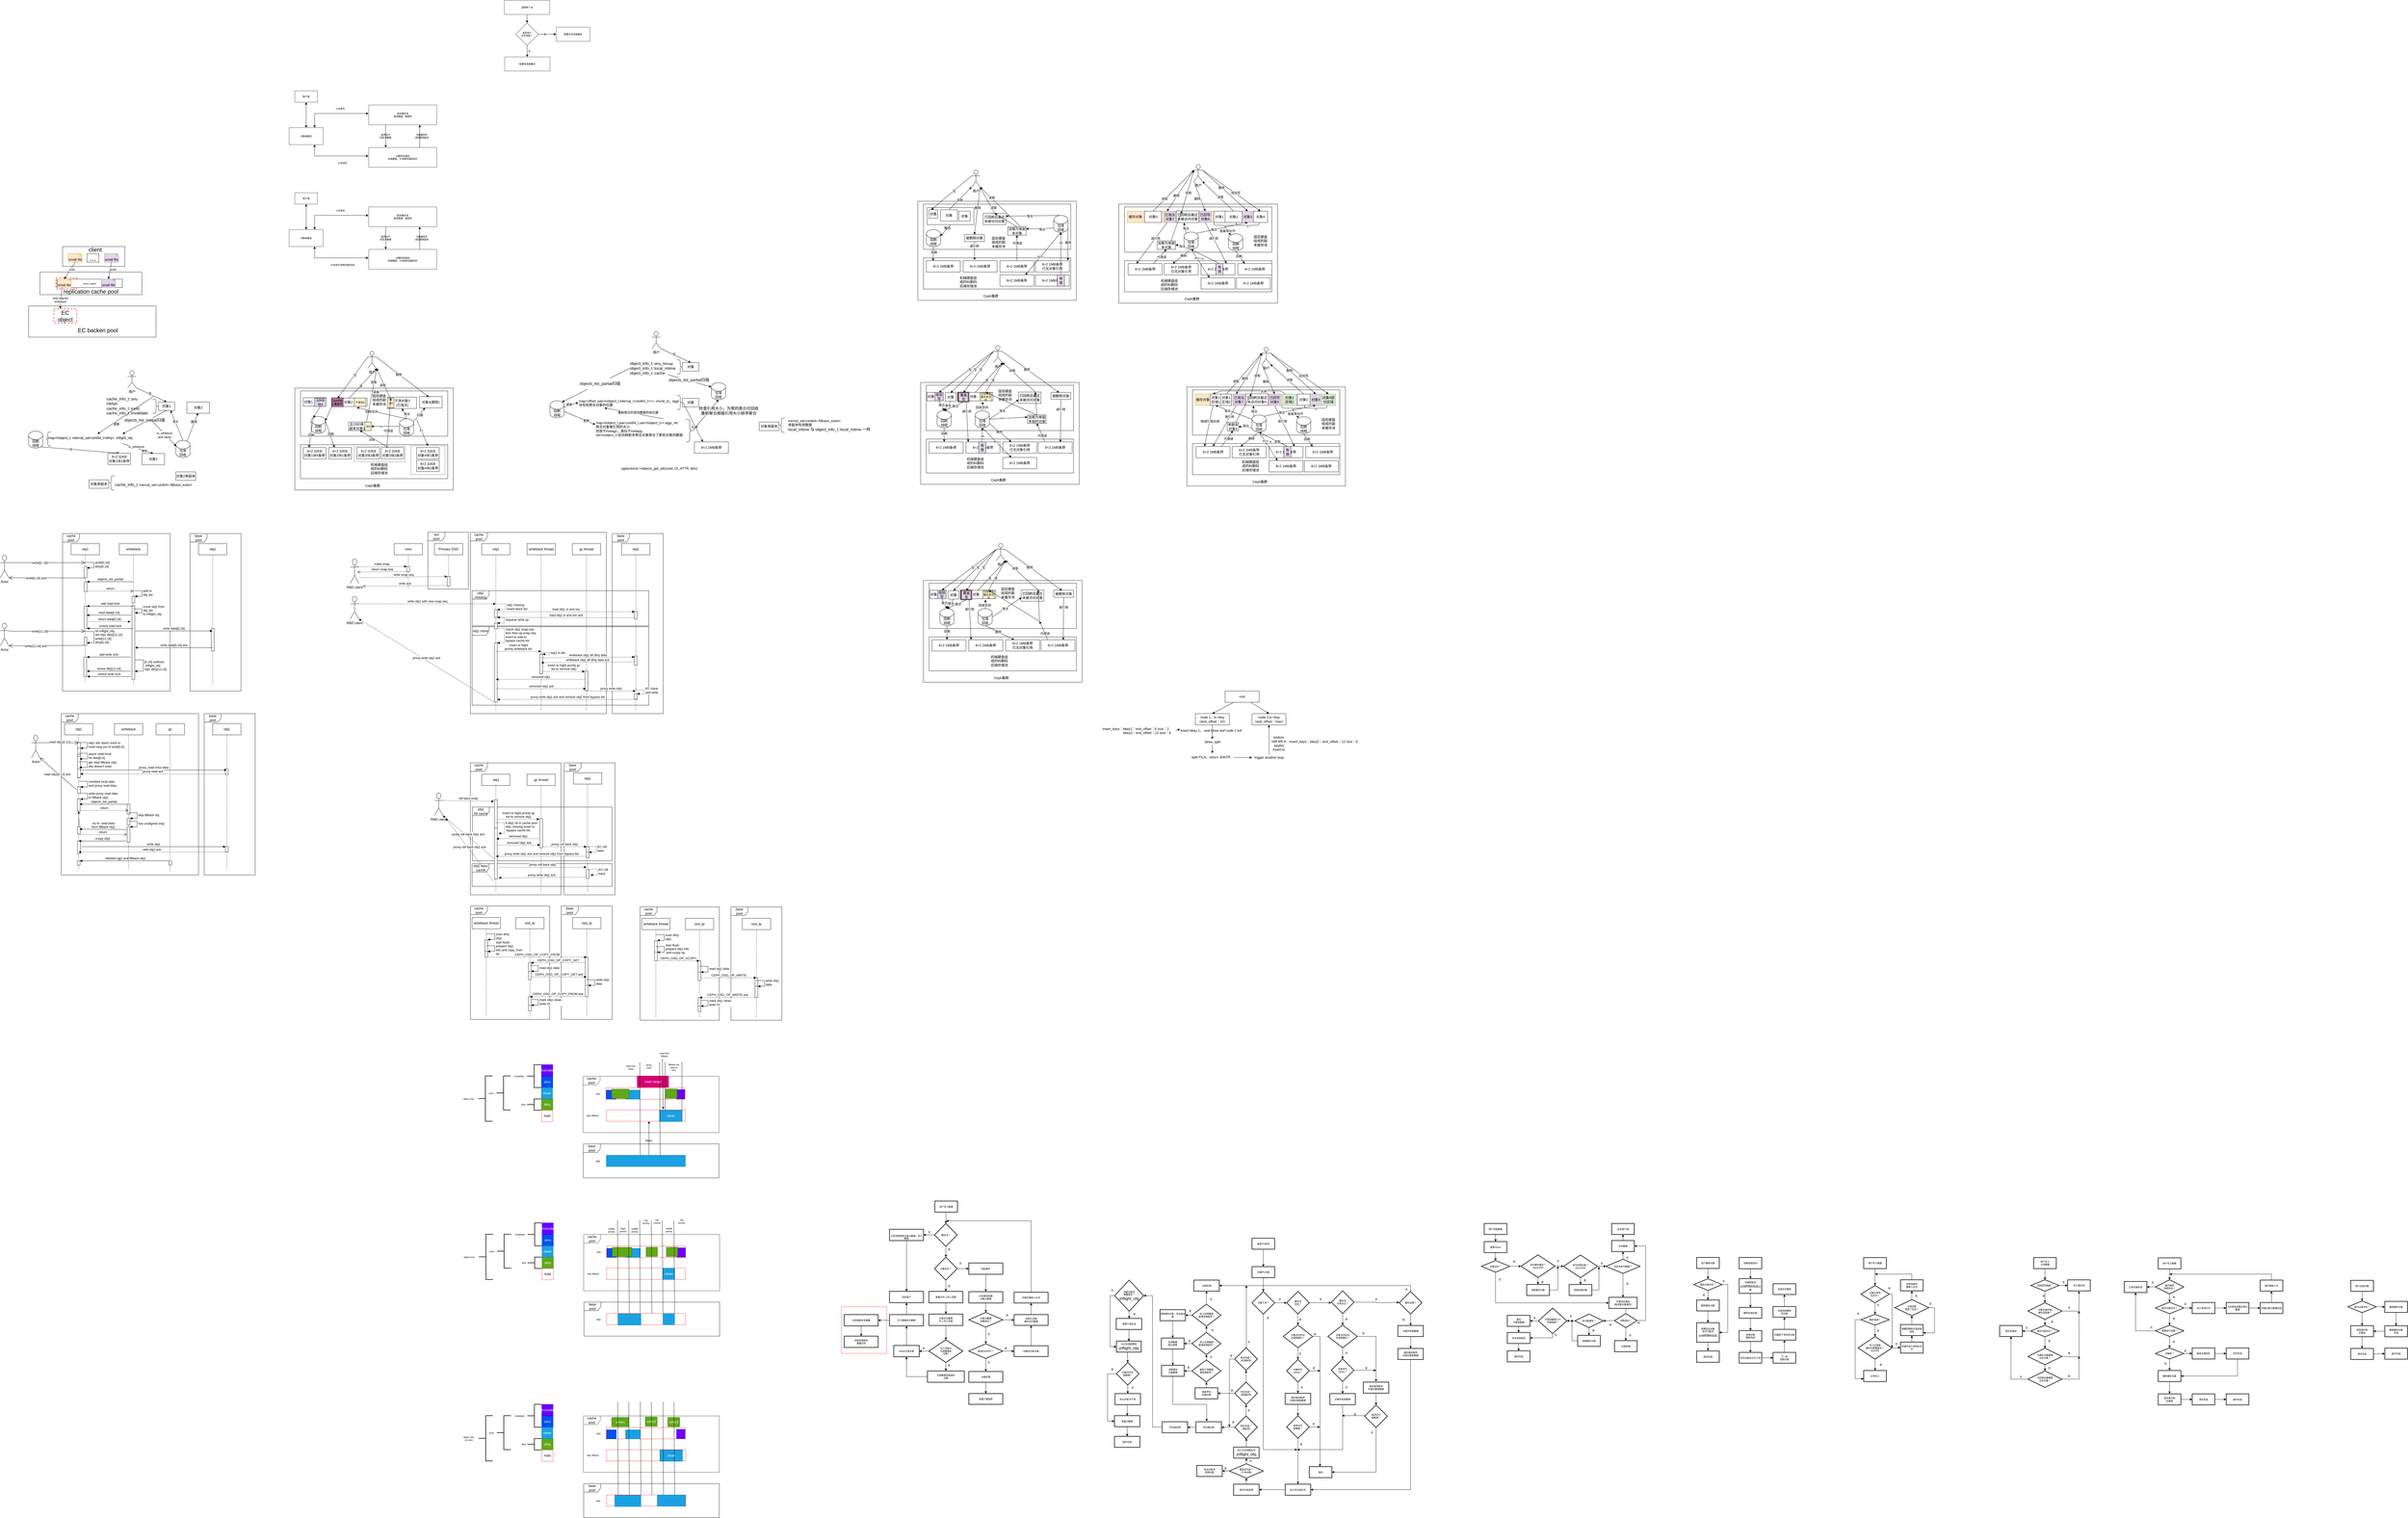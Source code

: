<mxfile version="17.1.3" type="github">
  <diagram id="rSxg76fsn9WhGjWiy16f" name="Page-1">
    <mxGraphModel dx="4622" dy="1636" grid="1" gridSize="10" guides="1" tooltips="1" connect="1" arrows="1" fold="1" page="0" pageScale="1" pageWidth="827" pageHeight="1169" math="0" shadow="0">
      <root>
        <mxCell id="0" />
        <mxCell id="1" parent="0" />
        <mxCell id="NxrmnSBERJjDshVyc_ej-507" value="" style="rounded=0;whiteSpace=wrap;html=1;fontSize=8;strokeColor=#FF3333;strokeWidth=1;fillColor=#FFFFFF;" vertex="1" parent="1">
          <mxGeometry x="-170" y="3975.25" width="160" height="164.75" as="geometry" />
        </mxCell>
        <mxCell id="5chuepsbsdTuwlxRp4Tp-202" value="base&lt;br&gt;pool" style="shape=umlFrame;whiteSpace=wrap;html=1;" parent="1" vertex="1">
          <mxGeometry x="-1149" y="2054" width="180" height="466" as="geometry" />
        </mxCell>
        <mxCell id="NxrmnSBERJjDshVyc_ej-56" value="" style="rounded=0;whiteSpace=wrap;html=1;" vertex="1" parent="1">
          <mxGeometry x="-2920" y="230" width="220" height="70" as="geometry" />
        </mxCell>
        <mxCell id="5chuepsbsdTuwlxRp4Tp-213" value="obj1 miss cache" style="shape=umlFrame;whiteSpace=wrap;html=1;" parent="1" vertex="1">
          <mxGeometry x="-1474" y="2410" width="494" height="80" as="geometry" />
        </mxCell>
        <mxCell id="5chuepsbsdTuwlxRp4Tp-201" value="obj1&lt;br&gt;hit cache" style="shape=umlFrame;whiteSpace=wrap;html=1;" parent="1" vertex="1">
          <mxGeometry x="-1473" y="2210" width="493" height="190" as="geometry" />
        </mxCell>
        <mxCell id="5chuepsbsdTuwlxRp4Tp-159" value="obj1 clone" style="shape=umlFrame;whiteSpace=wrap;html=1;" parent="1" vertex="1">
          <mxGeometry x="-1474" y="1573" width="624" height="277" as="geometry" />
        </mxCell>
        <mxCell id="5chuepsbsdTuwlxRp4Tp-67" value="base&lt;br&gt;pool" style="shape=umlFrame;whiteSpace=wrap;html=1;" parent="1" vertex="1">
          <mxGeometry x="-2470" y="1244" width="180" height="556" as="geometry" />
        </mxCell>
        <mxCell id="5chuepsbsdTuwlxRp4Tp-5" value="cache pool" style="shape=umlFrame;whiteSpace=wrap;html=1;" parent="1" vertex="1">
          <mxGeometry x="-2920" y="1244" width="380" height="556" as="geometry" />
        </mxCell>
        <mxCell id="ADjkdzr7C2Tf3Vvq1YZ3-55" value="" style="rounded=0;whiteSpace=wrap;html=1;" parent="1" vertex="1">
          <mxGeometry x="100" y="70" width="560" height="350" as="geometry" />
        </mxCell>
        <mxCell id="ADjkdzr7C2Tf3Vvq1YZ3-4" value="" style="rounded=0;whiteSpace=wrap;html=1;" parent="1" vertex="1">
          <mxGeometry x="120" y="80" width="520" height="160" as="geometry" />
        </mxCell>
        <mxCell id="ADjkdzr7C2Tf3Vvq1YZ3-5" value="" style="rounded=0;whiteSpace=wrap;html=1;" parent="1" vertex="1">
          <mxGeometry x="120" y="270" width="520" height="110" as="geometry" />
        </mxCell>
        <mxCell id="ADjkdzr7C2Tf3Vvq1YZ3-6" value="固态硬盘组成的副本缓存池" style="text;html=1;strokeColor=none;fillColor=none;align=center;verticalAlign=middle;whiteSpace=wrap;rounded=0;" parent="1" vertex="1">
          <mxGeometry x="355" y="190" width="60" height="50" as="geometry" />
        </mxCell>
        <mxCell id="ADjkdzr7C2Tf3Vvq1YZ3-7" value="机械硬盘组成的纠删码后端存储池" style="text;html=1;strokeColor=none;fillColor=none;align=center;verticalAlign=middle;whiteSpace=wrap;rounded=0;" parent="1" vertex="1">
          <mxGeometry x="242.5" y="320" width="70" height="70" as="geometry" />
        </mxCell>
        <mxCell id="ADjkdzr7C2Tf3Vvq1YZ3-15" value="8+2 1MB条带" style="rounded=0;whiteSpace=wrap;html=1;" parent="1" vertex="1">
          <mxGeometry x="130" y="280" width="120" height="40" as="geometry" />
        </mxCell>
        <mxCell id="ADjkdzr7C2Tf3Vvq1YZ3-19" value="" style="rounded=0;whiteSpace=wrap;html=1;" parent="1" vertex="1">
          <mxGeometry x="133" y="92.5" width="165" height="60" as="geometry" />
        </mxCell>
        <mxCell id="ADjkdzr7C2Tf3Vvq1YZ3-16" value="8+2 1MB条带" style="rounded=0;whiteSpace=wrap;html=1;" parent="1" vertex="1">
          <mxGeometry x="260" y="280" width="120" height="40" as="geometry" />
        </mxCell>
        <mxCell id="ADjkdzr7C2Tf3Vvq1YZ3-17" value="8+2 1MB条带&lt;br&gt;已无对象引用" style="rounded=0;whiteSpace=wrap;html=1;" parent="1" vertex="1">
          <mxGeometry x="515" y="280" width="120" height="40" as="geometry" />
        </mxCell>
        <mxCell id="ADjkdzr7C2Tf3Vvq1YZ3-18" value="8+2 1MB条带" style="rounded=0;whiteSpace=wrap;html=1;" parent="1" vertex="1">
          <mxGeometry x="390" y="280" width="120" height="40" as="geometry" />
        </mxCell>
        <mxCell id="ADjkdzr7C2Tf3Vvq1YZ3-8" value="对象" style="rounded=0;whiteSpace=wrap;html=1;" parent="1" vertex="1">
          <mxGeometry x="140" y="100" width="30" height="30" as="geometry" />
        </mxCell>
        <mxCell id="ADjkdzr7C2Tf3Vvq1YZ3-9" value="对象" style="rounded=0;whiteSpace=wrap;html=1;" parent="1" vertex="1">
          <mxGeometry x="180" y="100" width="60" height="40" as="geometry" />
        </mxCell>
        <mxCell id="ADjkdzr7C2Tf3Vvq1YZ3-10" value="对象" style="rounded=0;whiteSpace=wrap;html=1;" parent="1" vertex="1">
          <mxGeometry x="245" y="105" width="40" height="35" as="geometry" />
        </mxCell>
        <mxCell id="ADjkdzr7C2Tf3Vvq1YZ3-21" value="" style="endArrow=classic;html=1;rounded=0;exitX=0.5;exitY=1;exitDx=0;exitDy=0;entryX=1;entryY=0;entryDx=0;entryDy=22.5;entryPerimeter=0;" parent="1" source="ADjkdzr7C2Tf3Vvq1YZ3-19" target="ADjkdzr7C2Tf3Vvq1YZ3-50" edge="1">
          <mxGeometry width="50" height="50" relative="1" as="geometry">
            <mxPoint x="300" y="230" as="sourcePoint" />
            <mxPoint x="350" y="180" as="targetPoint" />
            <Array as="points">
              <mxPoint x="210" y="160" />
            </Array>
          </mxGeometry>
        </mxCell>
        <mxCell id="ADjkdzr7C2Tf3Vvq1YZ3-25" value="用户" style="shape=umlActor;verticalLabelPosition=bottom;verticalAlign=top;html=1;outlineConnect=0;" parent="1" vertex="1">
          <mxGeometry x="290" y="-40" width="30" height="60" as="geometry" />
        </mxCell>
        <mxCell id="ADjkdzr7C2Tf3Vvq1YZ3-26" value="" style="endArrow=classic;html=1;rounded=0;entryX=0.25;entryY=0;entryDx=0;entryDy=0;exitX=0;exitY=0.333;exitDx=0;exitDy=0;exitPerimeter=0;" parent="1" source="ADjkdzr7C2Tf3Vvq1YZ3-25" target="ADjkdzr7C2Tf3Vvq1YZ3-8" edge="1">
          <mxGeometry width="50" height="50" relative="1" as="geometry">
            <mxPoint x="310" y="-40" as="sourcePoint" />
            <mxPoint x="350" y="180" as="targetPoint" />
          </mxGeometry>
        </mxCell>
        <mxCell id="ADjkdzr7C2Tf3Vvq1YZ3-27" value="写" style="edgeLabel;html=1;align=center;verticalAlign=middle;resizable=0;points=[];" parent="ADjkdzr7C2Tf3Vvq1YZ3-26" vertex="1" connectable="0">
          <mxGeometry x="-0.122" y="1" relative="1" as="geometry">
            <mxPoint as="offset" />
          </mxGeometry>
        </mxCell>
        <mxCell id="ADjkdzr7C2Tf3Vvq1YZ3-28" value="" style="endArrow=classic;html=1;rounded=0;exitX=0.5;exitY=0;exitDx=0;exitDy=0;entryX=0;entryY=1;entryDx=0;entryDy=0;entryPerimeter=0;" parent="1" source="ADjkdzr7C2Tf3Vvq1YZ3-9" target="ADjkdzr7C2Tf3Vvq1YZ3-25" edge="1">
          <mxGeometry width="50" height="50" relative="1" as="geometry">
            <mxPoint x="308" y="190" as="sourcePoint" />
            <mxPoint x="320" y="-40" as="targetPoint" />
          </mxGeometry>
        </mxCell>
        <mxCell id="ADjkdzr7C2Tf3Vvq1YZ3-29" value="读取" style="edgeLabel;html=1;align=center;verticalAlign=middle;resizable=0;points=[];" parent="ADjkdzr7C2Tf3Vvq1YZ3-28" vertex="1" connectable="0">
          <mxGeometry x="-0.104" y="-3" relative="1" as="geometry">
            <mxPoint y="-1" as="offset" />
          </mxGeometry>
        </mxCell>
        <mxCell id="ADjkdzr7C2Tf3Vvq1YZ3-30" value="" style="endArrow=classic;html=1;rounded=0;entryX=1;entryY=1;entryDx=0;entryDy=0;entryPerimeter=0;exitX=0.5;exitY=0;exitDx=0;exitDy=0;" parent="1" source="ADjkdzr7C2Tf3Vvq1YZ3-34" target="ADjkdzr7C2Tf3Vvq1YZ3-25" edge="1">
          <mxGeometry width="50" height="50" relative="1" as="geometry">
            <mxPoint x="300" y="230" as="sourcePoint" />
            <mxPoint x="350" y="180" as="targetPoint" />
          </mxGeometry>
        </mxCell>
        <mxCell id="ADjkdzr7C2Tf3Vvq1YZ3-31" value="读取" style="edgeLabel;html=1;align=center;verticalAlign=middle;resizable=0;points=[];" parent="ADjkdzr7C2Tf3Vvq1YZ3-30" vertex="1" connectable="0">
          <mxGeometry x="0.44" y="-2" relative="1" as="geometry">
            <mxPoint x="31" y="48" as="offset" />
          </mxGeometry>
        </mxCell>
        <mxCell id="ADjkdzr7C2Tf3Vvq1YZ3-34" value="已回刷且最近未被访问对象" style="rounded=0;whiteSpace=wrap;html=1;" parent="1" vertex="1">
          <mxGeometry x="331" y="112.5" width="80" height="40" as="geometry" />
        </mxCell>
        <mxCell id="ADjkdzr7C2Tf3Vvq1YZ3-36" value="" style="endArrow=classic;html=1;rounded=0;exitX=0.5;exitY=0;exitDx=0;exitDy=0;exitPerimeter=0;entryX=1;entryY=0.25;entryDx=0;entryDy=0;" parent="1" source="ADjkdzr7C2Tf3Vvq1YZ3-49" target="ADjkdzr7C2Tf3Vvq1YZ3-34" edge="1">
          <mxGeometry width="50" height="50" relative="1" as="geometry">
            <mxPoint x="480" y="200" as="sourcePoint" />
            <mxPoint x="570" y="110" as="targetPoint" />
          </mxGeometry>
        </mxCell>
        <mxCell id="ADjkdzr7C2Tf3Vvq1YZ3-37" value="淘汰" style="edgeLabel;html=1;align=center;verticalAlign=middle;resizable=0;points=[];" parent="ADjkdzr7C2Tf3Vvq1YZ3-36" vertex="1" connectable="0">
          <mxGeometry x="0.31" y="1" relative="1" as="geometry">
            <mxPoint x="17" y="-1" as="offset" />
          </mxGeometry>
        </mxCell>
        <mxCell id="ADjkdzr7C2Tf3Vvq1YZ3-40" value="" style="endArrow=classic;html=1;rounded=0;entryX=0.338;entryY=-0.062;entryDx=0;entryDy=0;exitX=0.5;exitY=1;exitDx=0;exitDy=0;entryPerimeter=0;" parent="1" source="ADjkdzr7C2Tf3Vvq1YZ3-41" target="ADjkdzr7C2Tf3Vvq1YZ3-16" edge="1">
          <mxGeometry width="50" height="50" relative="1" as="geometry">
            <mxPoint x="480" y="200" as="sourcePoint" />
            <mxPoint x="530" y="150" as="targetPoint" />
          </mxGeometry>
        </mxCell>
        <mxCell id="ADjkdzr7C2Tf3Vvq1YZ3-44" value="减引用" style="edgeLabel;html=1;align=center;verticalAlign=middle;resizable=0;points=[];" parent="ADjkdzr7C2Tf3Vvq1YZ3-40" vertex="1" connectable="0">
          <mxGeometry x="-0.543" y="-1" relative="1" as="geometry">
            <mxPoint as="offset" />
          </mxGeometry>
        </mxCell>
        <mxCell id="ADjkdzr7C2Tf3Vvq1YZ3-41" value="被删除对象" style="rounded=0;whiteSpace=wrap;html=1;" parent="1" vertex="1">
          <mxGeometry x="265" y="187.5" width="70" height="25" as="geometry" />
        </mxCell>
        <mxCell id="ADjkdzr7C2Tf3Vvq1YZ3-42" value="" style="endArrow=classic;html=1;rounded=0;entryX=0.5;entryY=0;entryDx=0;entryDy=0;exitX=1;exitY=1;exitDx=0;exitDy=0;exitPerimeter=0;" parent="1" source="ADjkdzr7C2Tf3Vvq1YZ3-25" target="ADjkdzr7C2Tf3Vvq1YZ3-41" edge="1">
          <mxGeometry width="50" height="50" relative="1" as="geometry">
            <mxPoint x="320" y="-40" as="sourcePoint" />
            <mxPoint x="530" y="140" as="targetPoint" />
          </mxGeometry>
        </mxCell>
        <mxCell id="ADjkdzr7C2Tf3Vvq1YZ3-43" value="删除" style="edgeLabel;html=1;align=center;verticalAlign=middle;resizable=0;points=[];" parent="ADjkdzr7C2Tf3Vvq1YZ3-42" vertex="1" connectable="0">
          <mxGeometry x="-0.133" y="-1" relative="1" as="geometry">
            <mxPoint as="offset" />
          </mxGeometry>
        </mxCell>
        <mxCell id="ADjkdzr7C2Tf3Vvq1YZ3-45" value="" style="endArrow=classic;html=1;rounded=0;entryX=0.958;entryY=-0.025;entryDx=0;entryDy=0;exitX=1;exitY=1;exitDx=0;exitDy=-15;exitPerimeter=0;entryPerimeter=0;" parent="1" source="ADjkdzr7C2Tf3Vvq1YZ3-49" target="ADjkdzr7C2Tf3Vvq1YZ3-17" edge="1">
          <mxGeometry width="50" height="50" relative="1" as="geometry">
            <mxPoint x="480" y="190" as="sourcePoint" />
            <mxPoint x="530" y="140" as="targetPoint" />
          </mxGeometry>
        </mxCell>
        <mxCell id="ADjkdzr7C2Tf3Vvq1YZ3-47" value="删除" style="edgeLabel;html=1;align=center;verticalAlign=middle;resizable=0;points=[];" parent="ADjkdzr7C2Tf3Vvq1YZ3-45" vertex="1" connectable="0">
          <mxGeometry x="-0.118" relative="1" as="geometry">
            <mxPoint x="1" as="offset" />
          </mxGeometry>
        </mxCell>
        <mxCell id="ADjkdzr7C2Tf3Vvq1YZ3-48" value="加载为单副本对象" style="rounded=0;whiteSpace=wrap;html=1;" parent="1" vertex="1">
          <mxGeometry x="417.5" y="160" width="65" height="30" as="geometry" />
        </mxCell>
        <mxCell id="ADjkdzr7C2Tf3Vvq1YZ3-49" value="垃圾&lt;br&gt;回收" style="shape=cylinder3;whiteSpace=wrap;html=1;boundedLbl=1;backgroundOutline=1;size=15;" parent="1" vertex="1">
          <mxGeometry x="580" y="120" width="50" height="60" as="geometry" />
        </mxCell>
        <mxCell id="ADjkdzr7C2Tf3Vvq1YZ3-50" value="回刷&lt;br&gt;线程" style="shape=cylinder3;whiteSpace=wrap;html=1;boundedLbl=1;backgroundOutline=1;size=15;" parent="1" vertex="1">
          <mxGeometry x="130" y="170" width="50" height="60" as="geometry" />
        </mxCell>
        <mxCell id="ADjkdzr7C2Tf3Vvq1YZ3-51" value="聚合" style="text;html=1;strokeColor=none;fillColor=none;align=center;verticalAlign=middle;whiteSpace=wrap;rounded=0;" parent="1" vertex="1">
          <mxGeometry x="190" y="160" width="30" height="10" as="geometry" />
        </mxCell>
        <mxCell id="ADjkdzr7C2Tf3Vvq1YZ3-52" value="" style="endArrow=classic;html=1;rounded=0;exitX=0.5;exitY=1;exitDx=0;exitDy=0;exitPerimeter=0;entryX=0.2;entryY=0.013;entryDx=0;entryDy=0;entryPerimeter=0;" parent="1" source="ADjkdzr7C2Tf3Vvq1YZ3-50" target="ADjkdzr7C2Tf3Vvq1YZ3-15" edge="1">
          <mxGeometry width="50" height="50" relative="1" as="geometry">
            <mxPoint x="480" y="180" as="sourcePoint" />
            <mxPoint x="530" y="130" as="targetPoint" />
          </mxGeometry>
        </mxCell>
        <mxCell id="ADjkdzr7C2Tf3Vvq1YZ3-54" value="回刷" style="edgeLabel;html=1;align=center;verticalAlign=middle;resizable=0;points=[];" parent="ADjkdzr7C2Tf3Vvq1YZ3-52" vertex="1" connectable="0">
          <mxGeometry x="-0.44" relative="1" as="geometry">
            <mxPoint x="2" y="6" as="offset" />
          </mxGeometry>
        </mxCell>
        <mxCell id="ADjkdzr7C2Tf3Vvq1YZ3-56" value="Ceph集群" style="text;html=1;strokeColor=none;fillColor=none;align=center;verticalAlign=middle;whiteSpace=wrap;rounded=0;" parent="1" vertex="1">
          <mxGeometry x="327.5" y="390" width="60" height="30" as="geometry" />
        </mxCell>
        <mxCell id="ADjkdzr7C2Tf3Vvq1YZ3-61" value="" style="rounded=0;whiteSpace=wrap;html=1;" parent="1" vertex="1">
          <mxGeometry x="110" y="710" width="560" height="360" as="geometry" />
        </mxCell>
        <mxCell id="ADjkdzr7C2Tf3Vvq1YZ3-62" value="" style="rounded=0;whiteSpace=wrap;html=1;" parent="1" vertex="1">
          <mxGeometry x="130" y="720" width="520" height="160" as="geometry" />
        </mxCell>
        <mxCell id="ADjkdzr7C2Tf3Vvq1YZ3-63" value="" style="rounded=0;whiteSpace=wrap;html=1;" parent="1" vertex="1">
          <mxGeometry x="130" y="910" width="520" height="120" as="geometry" />
        </mxCell>
        <mxCell id="ADjkdzr7C2Tf3Vvq1YZ3-64" value="固态硬盘组成的副本缓存池" style="text;html=1;strokeColor=none;fillColor=none;align=center;verticalAlign=middle;whiteSpace=wrap;rounded=0;" parent="1" vertex="1">
          <mxGeometry x="377.5" y="730" width="60" height="50" as="geometry" />
        </mxCell>
        <mxCell id="ADjkdzr7C2Tf3Vvq1YZ3-65" value="机械硬盘组成的纠删码后端存储池" style="text;html=1;strokeColor=none;fillColor=none;align=center;verticalAlign=middle;whiteSpace=wrap;rounded=0;" parent="1" vertex="1">
          <mxGeometry x="267.5" y="960" width="70" height="70" as="geometry" />
        </mxCell>
        <mxCell id="ADjkdzr7C2Tf3Vvq1YZ3-66" value="8+2 1MB条带" style="rounded=0;whiteSpace=wrap;html=1;" parent="1" vertex="1">
          <mxGeometry x="140" y="920" width="120" height="40" as="geometry" />
        </mxCell>
        <mxCell id="ADjkdzr7C2Tf3Vvq1YZ3-67" value="8+2 1MB条带" style="rounded=0;whiteSpace=wrap;html=1;" parent="1" vertex="1">
          <mxGeometry x="270" y="920" width="120" height="40" as="geometry" />
        </mxCell>
        <mxCell id="ADjkdzr7C2Tf3Vvq1YZ3-68" value="8+2 1MB条带" style="rounded=0;whiteSpace=wrap;html=1;" parent="1" vertex="1">
          <mxGeometry x="525" y="920" width="120" height="40" as="geometry" />
        </mxCell>
        <mxCell id="ADjkdzr7C2Tf3Vvq1YZ3-69" value="8+2 1MB条带&lt;br&gt;已无对象引用" style="rounded=0;whiteSpace=wrap;html=1;" parent="1" vertex="1">
          <mxGeometry x="400" y="920" width="120" height="40" as="geometry" />
        </mxCell>
        <mxCell id="ADjkdzr7C2Tf3Vvq1YZ3-71" value="用户" style="shape=umlActor;verticalLabelPosition=bottom;verticalAlign=top;html=1;outlineConnect=0;" parent="1" vertex="1">
          <mxGeometry x="367.5" y="580" width="30" height="60" as="geometry" />
        </mxCell>
        <mxCell id="ADjkdzr7C2Tf3Vvq1YZ3-72" value="" style="endArrow=classic;html=1;rounded=0;entryX=0.5;entryY=0;entryDx=0;entryDy=0;exitX=0;exitY=0.333;exitDx=0;exitDy=0;exitPerimeter=0;" parent="1" source="ADjkdzr7C2Tf3Vvq1YZ3-71" target="ADjkdzr7C2Tf3Vvq1YZ3-99" edge="1">
          <mxGeometry width="50" height="50" relative="1" as="geometry">
            <mxPoint x="320" y="600" as="sourcePoint" />
            <mxPoint x="220" y="740" as="targetPoint" />
          </mxGeometry>
        </mxCell>
        <mxCell id="ADjkdzr7C2Tf3Vvq1YZ3-73" value="写" style="edgeLabel;html=1;align=center;verticalAlign=middle;resizable=0;points=[];" parent="ADjkdzr7C2Tf3Vvq1YZ3-72" vertex="1" connectable="0">
          <mxGeometry x="-0.122" y="1" relative="1" as="geometry">
            <mxPoint as="offset" />
          </mxGeometry>
        </mxCell>
        <mxCell id="ADjkdzr7C2Tf3Vvq1YZ3-74" value="" style="endArrow=classic;html=1;rounded=0;exitX=0.75;exitY=0;exitDx=0;exitDy=0;" parent="1" source="ADjkdzr7C2Tf3Vvq1YZ3-76" edge="1">
          <mxGeometry width="50" height="50" relative="1" as="geometry">
            <mxPoint x="429" y="870" as="sourcePoint" />
            <mxPoint x="399" y="640" as="targetPoint" />
          </mxGeometry>
        </mxCell>
        <mxCell id="ADjkdzr7C2Tf3Vvq1YZ3-75" value="读取" style="edgeLabel;html=1;align=center;verticalAlign=middle;resizable=0;points=[];" parent="ADjkdzr7C2Tf3Vvq1YZ3-74" vertex="1" connectable="0">
          <mxGeometry x="0.44" y="-2" relative="1" as="geometry">
            <mxPoint as="offset" />
          </mxGeometry>
        </mxCell>
        <mxCell id="ADjkdzr7C2Tf3Vvq1YZ3-76" value="已回刷且最近未被访问对象" style="rounded=0;whiteSpace=wrap;html=1;" parent="1" vertex="1">
          <mxGeometry x="455" y="744" width="80" height="40" as="geometry" />
        </mxCell>
        <mxCell id="ADjkdzr7C2Tf3Vvq1YZ3-77" value="" style="endArrow=classic;html=1;rounded=0;exitX=1;exitY=0.5;exitDx=0;exitDy=0;exitPerimeter=0;entryX=0.013;entryY=0.675;entryDx=0;entryDy=0;entryPerimeter=0;" parent="1" source="ADjkdzr7C2Tf3Vvq1YZ3-87" target="ADjkdzr7C2Tf3Vvq1YZ3-76" edge="1">
          <mxGeometry width="50" height="50" relative="1" as="geometry">
            <mxPoint x="490" y="840" as="sourcePoint" />
            <mxPoint x="532" y="770" as="targetPoint" />
          </mxGeometry>
        </mxCell>
        <mxCell id="ADjkdzr7C2Tf3Vvq1YZ3-78" value="淘汰" style="edgeLabel;html=1;align=center;verticalAlign=middle;resizable=0;points=[];" parent="ADjkdzr7C2Tf3Vvq1YZ3-77" vertex="1" connectable="0">
          <mxGeometry x="0.31" y="1" relative="1" as="geometry">
            <mxPoint x="-22" y="16" as="offset" />
          </mxGeometry>
        </mxCell>
        <mxCell id="ADjkdzr7C2Tf3Vvq1YZ3-79" value="" style="endArrow=classic;html=1;rounded=0;entryX=0.654;entryY=0.025;entryDx=0;entryDy=0;exitX=0.5;exitY=1;exitDx=0;exitDy=0;entryPerimeter=0;" parent="1" source="ADjkdzr7C2Tf3Vvq1YZ3-81" target="ADjkdzr7C2Tf3Vvq1YZ3-68" edge="1">
          <mxGeometry width="50" height="50" relative="1" as="geometry">
            <mxPoint x="490" y="840" as="sourcePoint" />
            <mxPoint x="540" y="790" as="targetPoint" />
          </mxGeometry>
        </mxCell>
        <mxCell id="ADjkdzr7C2Tf3Vvq1YZ3-80" value="减引用" style="edgeLabel;html=1;align=center;verticalAlign=middle;resizable=0;points=[];" parent="ADjkdzr7C2Tf3Vvq1YZ3-79" vertex="1" connectable="0">
          <mxGeometry x="-0.543" y="-1" relative="1" as="geometry">
            <mxPoint as="offset" />
          </mxGeometry>
        </mxCell>
        <mxCell id="ADjkdzr7C2Tf3Vvq1YZ3-81" value="被删除对象" style="rounded=0;whiteSpace=wrap;html=1;" parent="1" vertex="1">
          <mxGeometry x="570" y="745" width="70" height="25" as="geometry" />
        </mxCell>
        <mxCell id="ADjkdzr7C2Tf3Vvq1YZ3-82" value="" style="endArrow=classic;html=1;rounded=0;entryX=0.414;entryY=0.04;entryDx=0;entryDy=0;entryPerimeter=0;exitX=1;exitY=0.333;exitDx=0;exitDy=0;exitPerimeter=0;" parent="1" source="ADjkdzr7C2Tf3Vvq1YZ3-71" target="ADjkdzr7C2Tf3Vvq1YZ3-81" edge="1">
          <mxGeometry width="50" height="50" relative="1" as="geometry">
            <mxPoint x="330" y="600" as="sourcePoint" />
            <mxPoint x="540" y="780" as="targetPoint" />
          </mxGeometry>
        </mxCell>
        <mxCell id="ADjkdzr7C2Tf3Vvq1YZ3-83" value="删除" style="edgeLabel;html=1;align=center;verticalAlign=middle;resizable=0;points=[];" parent="ADjkdzr7C2Tf3Vvq1YZ3-82" vertex="1" connectable="0">
          <mxGeometry x="-0.133" y="-1" relative="1" as="geometry">
            <mxPoint as="offset" />
          </mxGeometry>
        </mxCell>
        <mxCell id="ADjkdzr7C2Tf3Vvq1YZ3-84" value="" style="endArrow=classic;html=1;rounded=0;entryX=0.25;entryY=0;entryDx=0;entryDy=0;exitX=1;exitY=1;exitDx=0;exitDy=-15;exitPerimeter=0;" parent="1" source="ADjkdzr7C2Tf3Vvq1YZ3-87" target="ADjkdzr7C2Tf3Vvq1YZ3-69" edge="1">
          <mxGeometry width="50" height="50" relative="1" as="geometry">
            <mxPoint x="490" y="830" as="sourcePoint" />
            <mxPoint x="540" y="780" as="targetPoint" />
          </mxGeometry>
        </mxCell>
        <mxCell id="ADjkdzr7C2Tf3Vvq1YZ3-85" value="删除" style="edgeLabel;html=1;align=center;verticalAlign=middle;resizable=0;points=[];" parent="ADjkdzr7C2Tf3Vvq1YZ3-84" vertex="1" connectable="0">
          <mxGeometry x="-0.118" relative="1" as="geometry">
            <mxPoint x="1" as="offset" />
          </mxGeometry>
        </mxCell>
        <mxCell id="ADjkdzr7C2Tf3Vvq1YZ3-86" value="加载为单副本临时对象" style="rounded=0;whiteSpace=wrap;html=1;" parent="1" vertex="1">
          <mxGeometry x="487.5" y="825" width="65" height="30" as="geometry" />
        </mxCell>
        <mxCell id="ADjkdzr7C2Tf3Vvq1YZ3-87" value="垃圾&lt;br&gt;回收" style="shape=cylinder3;whiteSpace=wrap;html=1;boundedLbl=1;backgroundOutline=1;size=15;" parent="1" vertex="1">
          <mxGeometry x="302.5" y="810" width="50" height="60" as="geometry" />
        </mxCell>
        <mxCell id="ADjkdzr7C2Tf3Vvq1YZ3-88" value="回刷&lt;br&gt;线程" style="shape=cylinder3;whiteSpace=wrap;html=1;boundedLbl=1;backgroundOutline=1;size=15;" parent="1" vertex="1">
          <mxGeometry x="168" y="810" width="50" height="60" as="geometry" />
        </mxCell>
        <mxCell id="ADjkdzr7C2Tf3Vvq1YZ3-90" value="" style="endArrow=classic;html=1;rounded=0;exitX=0.5;exitY=1;exitDx=0;exitDy=0;exitPerimeter=0;" parent="1" source="ADjkdzr7C2Tf3Vvq1YZ3-88" edge="1">
          <mxGeometry width="50" height="50" relative="1" as="geometry">
            <mxPoint x="490" y="820" as="sourcePoint" />
            <mxPoint x="193" y="920" as="targetPoint" />
          </mxGeometry>
        </mxCell>
        <mxCell id="ADjkdzr7C2Tf3Vvq1YZ3-91" value="回刷" style="edgeLabel;html=1;align=center;verticalAlign=middle;resizable=0;points=[];" parent="ADjkdzr7C2Tf3Vvq1YZ3-90" vertex="1" connectable="0">
          <mxGeometry x="-0.44" relative="1" as="geometry">
            <mxPoint y="6" as="offset" />
          </mxGeometry>
        </mxCell>
        <mxCell id="ADjkdzr7C2Tf3Vvq1YZ3-92" value="Ceph集群" style="text;html=1;strokeColor=none;fillColor=none;align=center;verticalAlign=middle;whiteSpace=wrap;rounded=0;" parent="1" vertex="1">
          <mxGeometry x="355" y="1040" width="60" height="30" as="geometry" />
        </mxCell>
        <mxCell id="ADjkdzr7C2Tf3Vvq1YZ3-93" value="对象&amp;nbsp; &amp;nbsp; &amp;nbsp; &amp;nbsp; &amp;nbsp;" style="rounded=0;whiteSpace=wrap;html=1;" parent="1" vertex="1">
          <mxGeometry x="132" y="745" width="58" height="30" as="geometry" />
        </mxCell>
        <mxCell id="ADjkdzr7C2Tf3Vvq1YZ3-97" value="对象&amp;nbsp; &amp;nbsp;&amp;nbsp;" style="rounded=0;whiteSpace=wrap;html=1;" parent="1" vertex="1">
          <mxGeometry x="240" y="745" width="125" height="30" as="geometry" />
        </mxCell>
        <mxCell id="ADjkdzr7C2Tf3Vvq1YZ3-99" value="追加写" style="rounded=0;whiteSpace=wrap;html=1;fillColor=#E1D5E7;" parent="1" vertex="1">
          <mxGeometry x="160" y="745" width="30" height="30" as="geometry" />
        </mxCell>
        <mxCell id="ADjkdzr7C2Tf3Vvq1YZ3-104" value="" style="endArrow=classic;html=1;rounded=0;entryX=0.5;entryY=0;entryDx=0;entryDy=0;exitX=0;exitY=0.333;exitDx=0;exitDy=0;exitPerimeter=0;" parent="1" source="ADjkdzr7C2Tf3Vvq1YZ3-71" target="ADjkdzr7C2Tf3Vvq1YZ3-208" edge="1">
          <mxGeometry width="50" height="50" relative="1" as="geometry">
            <mxPoint x="370" y="640" as="sourcePoint" />
            <mxPoint x="247.5" y="755" as="targetPoint" />
          </mxGeometry>
        </mxCell>
        <mxCell id="ADjkdzr7C2Tf3Vvq1YZ3-105" value="写" style="edgeLabel;html=1;align=center;verticalAlign=middle;resizable=0;points=[];" parent="ADjkdzr7C2Tf3Vvq1YZ3-104" vertex="1" connectable="0">
          <mxGeometry x="-0.122" y="1" relative="1" as="geometry">
            <mxPoint as="offset" />
          </mxGeometry>
        </mxCell>
        <mxCell id="ADjkdzr7C2Tf3Vvq1YZ3-106" value="" style="endArrow=classic;html=1;rounded=0;entryX=0.5;entryY=0;entryDx=0;entryDy=0;exitX=0.5;exitY=1;exitDx=0;exitDy=0;entryPerimeter=0;" parent="1" source="ADjkdzr7C2Tf3Vvq1YZ3-99" target="ADjkdzr7C2Tf3Vvq1YZ3-88" edge="1">
          <mxGeometry width="50" height="50" relative="1" as="geometry">
            <mxPoint x="390" y="660" as="sourcePoint" />
            <mxPoint x="257.5" y="765" as="targetPoint" />
          </mxGeometry>
        </mxCell>
        <mxCell id="ADjkdzr7C2Tf3Vvq1YZ3-107" value="聚合" style="edgeLabel;html=1;align=center;verticalAlign=middle;resizable=0;points=[];" parent="ADjkdzr7C2Tf3Vvq1YZ3-106" vertex="1" connectable="0">
          <mxGeometry x="-0.122" y="1" relative="1" as="geometry">
            <mxPoint as="offset" />
          </mxGeometry>
        </mxCell>
        <mxCell id="ADjkdzr7C2Tf3Vvq1YZ3-110" value="" style="endArrow=classic;html=1;rounded=0;entryX=0.5;entryY=0;entryDx=0;entryDy=0;exitX=0.5;exitY=1;exitDx=0;exitDy=0;entryPerimeter=0;" parent="1" source="ADjkdzr7C2Tf3Vvq1YZ3-118" target="ADjkdzr7C2Tf3Vvq1YZ3-88" edge="1">
          <mxGeometry width="50" height="50" relative="1" as="geometry">
            <mxPoint x="165.5" y="795" as="sourcePoint" />
            <mxPoint x="280" y="840" as="targetPoint" />
          </mxGeometry>
        </mxCell>
        <mxCell id="ADjkdzr7C2Tf3Vvq1YZ3-111" value="聚合" style="edgeLabel;html=1;align=center;verticalAlign=middle;resizable=0;points=[];" parent="ADjkdzr7C2Tf3Vvq1YZ3-110" vertex="1" connectable="0">
          <mxGeometry x="-0.122" y="1" relative="1" as="geometry">
            <mxPoint as="offset" />
          </mxGeometry>
        </mxCell>
        <mxCell id="ADjkdzr7C2Tf3Vvq1YZ3-113" value="" style="endArrow=classic;html=1;rounded=0;exitX=0.5;exitY=0;exitDx=0;exitDy=0;" parent="1" source="ADjkdzr7C2Tf3Vvq1YZ3-97" edge="1">
          <mxGeometry width="50" height="50" relative="1" as="geometry">
            <mxPoint x="380" y="740" as="sourcePoint" />
            <mxPoint x="400" y="640" as="targetPoint" />
          </mxGeometry>
        </mxCell>
        <mxCell id="ADjkdzr7C2Tf3Vvq1YZ3-114" value="读" style="edgeLabel;html=1;align=center;verticalAlign=middle;resizable=0;points=[];" parent="ADjkdzr7C2Tf3Vvq1YZ3-113" vertex="1" connectable="0">
          <mxGeometry x="-0.176" relative="1" as="geometry">
            <mxPoint as="offset" />
          </mxGeometry>
        </mxCell>
        <mxCell id="ADjkdzr7C2Tf3Vvq1YZ3-118" value="" style="rounded=0;whiteSpace=wrap;html=1;fillColor=#B5739D;" parent="1" vertex="1">
          <mxGeometry x="241" y="744" width="40" height="35" as="geometry" />
        </mxCell>
        <mxCell id="ADjkdzr7C2Tf3Vvq1YZ3-101" value="覆盖写" style="rounded=0;whiteSpace=wrap;html=1;fillColor=#E1D5E7;" parent="1" vertex="1">
          <mxGeometry x="244.75" y="746.5" width="32.5" height="30" as="geometry" />
        </mxCell>
        <mxCell id="ADjkdzr7C2Tf3Vvq1YZ3-119" value="" style="endArrow=classic;html=1;rounded=0;exitX=0.75;exitY=1;exitDx=0;exitDy=0;" parent="1" source="ADjkdzr7C2Tf3Vvq1YZ3-118" edge="1">
          <mxGeometry width="50" height="50" relative="1" as="geometry">
            <mxPoint x="495" y="862.5" as="sourcePoint" />
            <mxPoint x="278" y="920" as="targetPoint" />
          </mxGeometry>
        </mxCell>
        <mxCell id="ADjkdzr7C2Tf3Vvq1YZ3-120" value="减引用" style="edgeLabel;html=1;align=center;verticalAlign=middle;resizable=0;points=[];" parent="ADjkdzr7C2Tf3Vvq1YZ3-119" vertex="1" connectable="0">
          <mxGeometry x="-0.543" y="-1" relative="1" as="geometry">
            <mxPoint as="offset" />
          </mxGeometry>
        </mxCell>
        <mxCell id="ADjkdzr7C2Tf3Vvq1YZ3-122" value="" style="endArrow=classic;html=1;rounded=0;exitX=0.2;exitY=0;exitDx=0;exitDy=0;entryX=0.5;entryY=1;entryDx=0;entryDy=0;exitPerimeter=0;" parent="1" source="ADjkdzr7C2Tf3Vvq1YZ3-68" target="ADjkdzr7C2Tf3Vvq1YZ3-86" edge="1">
          <mxGeometry width="50" height="50" relative="1" as="geometry">
            <mxPoint x="500" y="890" as="sourcePoint" />
            <mxPoint x="550" y="850" as="targetPoint" />
          </mxGeometry>
        </mxCell>
        <mxCell id="ADjkdzr7C2Tf3Vvq1YZ3-123" value="代理读" style="edgeLabel;html=1;align=center;verticalAlign=middle;resizable=0;points=[];" parent="ADjkdzr7C2Tf3Vvq1YZ3-122" vertex="1" connectable="0">
          <mxGeometry x="-0.33" relative="1" as="geometry">
            <mxPoint as="offset" />
          </mxGeometry>
        </mxCell>
        <mxCell id="ADjkdzr7C2Tf3Vvq1YZ3-124" value="&lt;p style=&quot;line-height: 1 ; font-size: 11px&quot;&gt;&lt;span style=&quot;font-family: &amp;#34;helvetica&amp;#34; ; font-size: 9px&quot;&gt;已回写且最近未访问&lt;/span&gt;&lt;br style=&quot;font-size: 11px&quot;&gt;&lt;/p&gt;" style="rounded=0;whiteSpace=wrap;html=1;fillColor=#FFF2CC;fontSize=5;spacing=1;align=center;" parent="1" vertex="1">
          <mxGeometry x="320" y="745" width="40" height="30" as="geometry" />
        </mxCell>
        <mxCell id="ADjkdzr7C2Tf3Vvq1YZ3-128" value="" style="endArrow=classic;html=1;rounded=0;fontSize=11;exitX=0.5;exitY=0;exitDx=0;exitDy=0;exitPerimeter=0;entryX=0.225;entryY=1.117;entryDx=0;entryDy=0;entryPerimeter=0;" parent="1" source="ADjkdzr7C2Tf3Vvq1YZ3-87" target="ADjkdzr7C2Tf3Vvq1YZ3-124" edge="1">
          <mxGeometry width="50" height="50" relative="1" as="geometry">
            <mxPoint x="490" y="740" as="sourcePoint" />
            <mxPoint x="540" y="690" as="targetPoint" />
          </mxGeometry>
        </mxCell>
        <mxCell id="ADjkdzr7C2Tf3Vvq1YZ3-129" value="回收空间" style="edgeLabel;html=1;align=center;verticalAlign=middle;resizable=0;points=[];fontSize=11;" parent="ADjkdzr7C2Tf3Vvq1YZ3-128" vertex="1" connectable="0">
          <mxGeometry x="-0.208" y="2" relative="1" as="geometry">
            <mxPoint as="offset" />
          </mxGeometry>
        </mxCell>
        <mxCell id="ADjkdzr7C2Tf3Vvq1YZ3-190" value="" style="endArrow=classic;html=1;rounded=0;fontSize=11;exitX=0.5;exitY=0;exitDx=0;exitDy=0;entryX=0.75;entryY=0;entryDx=0;entryDy=0;" parent="1" source="ADjkdzr7C2Tf3Vvq1YZ3-86" target="ADjkdzr7C2Tf3Vvq1YZ3-76" edge="1">
          <mxGeometry width="50" height="50" relative="1" as="geometry">
            <mxPoint x="420" y="730" as="sourcePoint" />
            <mxPoint x="470" y="680" as="targetPoint" />
          </mxGeometry>
        </mxCell>
        <mxCell id="ADjkdzr7C2Tf3Vvq1YZ3-191" value="" style="endArrow=classic;html=1;rounded=0;fontSize=11;entryX=0;entryY=0.25;entryDx=0;entryDy=0;exitX=1;exitY=0.5;exitDx=0;exitDy=0;exitPerimeter=0;" parent="1" source="ADjkdzr7C2Tf3Vvq1YZ3-87" target="ADjkdzr7C2Tf3Vvq1YZ3-86" edge="1">
          <mxGeometry width="50" height="50" relative="1" as="geometry">
            <mxPoint x="420" y="730" as="sourcePoint" />
            <mxPoint x="470" y="680" as="targetPoint" />
          </mxGeometry>
        </mxCell>
        <mxCell id="ADjkdzr7C2Tf3Vvq1YZ3-217" value="淘汰" style="edgeLabel;html=1;align=center;verticalAlign=middle;resizable=0;points=[];fontSize=6;" parent="ADjkdzr7C2Tf3Vvq1YZ3-191" vertex="1" connectable="0">
          <mxGeometry x="-0.337" y="1" relative="1" as="geometry">
            <mxPoint as="offset" />
          </mxGeometry>
        </mxCell>
        <mxCell id="ADjkdzr7C2Tf3Vvq1YZ3-193" value="" style="endArrow=classic;html=1;rounded=0;fontSize=11;exitX=0.5;exitY=0;exitDx=0;exitDy=0;entryX=0.5;entryY=1;entryDx=0;entryDy=0;" parent="1" source="ADjkdzr7C2Tf3Vvq1YZ3-18" target="ADjkdzr7C2Tf3Vvq1YZ3-48" edge="1">
          <mxGeometry width="50" height="50" relative="1" as="geometry">
            <mxPoint x="420" y="230" as="sourcePoint" />
            <mxPoint x="470" y="180" as="targetPoint" />
          </mxGeometry>
        </mxCell>
        <mxCell id="ADjkdzr7C2Tf3Vvq1YZ3-194" value="代理读" style="edgeLabel;html=1;align=center;verticalAlign=middle;resizable=0;points=[];fontSize=11;" parent="ADjkdzr7C2Tf3Vvq1YZ3-193" vertex="1" connectable="0">
          <mxGeometry x="0.377" relative="1" as="geometry">
            <mxPoint x="1" as="offset" />
          </mxGeometry>
        </mxCell>
        <mxCell id="ADjkdzr7C2Tf3Vvq1YZ3-195" value="" style="endArrow=classic;html=1;rounded=0;fontSize=11;exitX=0.5;exitY=0;exitDx=0;exitDy=0;entryX=0.5;entryY=0;entryDx=0;entryDy=0;" parent="1" source="ADjkdzr7C2Tf3Vvq1YZ3-48" target="ADjkdzr7C2Tf3Vvq1YZ3-34" edge="1">
          <mxGeometry width="50" height="50" relative="1" as="geometry">
            <mxPoint x="420" y="230" as="sourcePoint" />
            <mxPoint x="470" y="180" as="targetPoint" />
          </mxGeometry>
        </mxCell>
        <mxCell id="ADjkdzr7C2Tf3Vvq1YZ3-196" value="" style="endArrow=classic;html=1;rounded=0;fontSize=11;exitX=0;exitY=1;exitDx=0;exitDy=-15;exitPerimeter=0;entryX=1;entryY=0.25;entryDx=0;entryDy=0;" parent="1" source="ADjkdzr7C2Tf3Vvq1YZ3-49" target="ADjkdzr7C2Tf3Vvq1YZ3-48" edge="1">
          <mxGeometry width="50" height="50" relative="1" as="geometry">
            <mxPoint x="420" y="230" as="sourcePoint" />
            <mxPoint x="470" y="180" as="targetPoint" />
          </mxGeometry>
        </mxCell>
        <mxCell id="ADjkdzr7C2Tf3Vvq1YZ3-197" value="淘汰" style="edgeLabel;html=1;align=center;verticalAlign=middle;resizable=0;points=[];" parent="1" vertex="1" connectable="0">
          <mxGeometry x="552.495" y="132.504" as="geometry">
            <mxPoint x="-15" y="36" as="offset" />
          </mxGeometry>
        </mxCell>
        <mxCell id="ADjkdzr7C2Tf3Vvq1YZ3-201" value="" style="endArrow=classic;html=1;rounded=0;exitX=0.669;exitY=-0.067;exitDx=0;exitDy=0;exitPerimeter=0;" parent="1" source="ADjkdzr7C2Tf3Vvq1YZ3-48" edge="1">
          <mxGeometry width="50" height="50" relative="1" as="geometry">
            <mxPoint x="459" y="122.5" as="sourcePoint" />
            <mxPoint x="320" y="20" as="targetPoint" />
          </mxGeometry>
        </mxCell>
        <mxCell id="ADjkdzr7C2Tf3Vvq1YZ3-202" value="读取" style="edgeLabel;html=1;align=center;verticalAlign=middle;resizable=0;points=[];" parent="ADjkdzr7C2Tf3Vvq1YZ3-201" vertex="1" connectable="0">
          <mxGeometry x="0.44" y="-2" relative="1" as="geometry">
            <mxPoint as="offset" />
          </mxGeometry>
        </mxCell>
        <mxCell id="ADjkdzr7C2Tf3Vvq1YZ3-208" value="对象" style="rounded=0;whiteSpace=wrap;html=1;" parent="1" vertex="1">
          <mxGeometry x="197" y="746.5" width="38" height="30" as="geometry" />
        </mxCell>
        <mxCell id="ADjkdzr7C2Tf3Vvq1YZ3-211" value="" style="endArrow=classic;html=1;rounded=0;entryX=0.5;entryY=0;entryDx=0;entryDy=0;exitX=0;exitY=0.333;exitDx=0;exitDy=0;exitPerimeter=0;" parent="1" source="ADjkdzr7C2Tf3Vvq1YZ3-71" target="ADjkdzr7C2Tf3Vvq1YZ3-101" edge="1">
          <mxGeometry width="50" height="50" relative="1" as="geometry">
            <mxPoint x="377.5" y="610" as="sourcePoint" />
            <mxPoint x="226" y="756.5" as="targetPoint" />
          </mxGeometry>
        </mxCell>
        <mxCell id="ADjkdzr7C2Tf3Vvq1YZ3-212" value="写" style="edgeLabel;html=1;align=center;verticalAlign=middle;resizable=0;points=[];" parent="ADjkdzr7C2Tf3Vvq1YZ3-211" vertex="1" connectable="0">
          <mxGeometry x="-0.122" y="1" relative="1" as="geometry">
            <mxPoint as="offset" />
          </mxGeometry>
        </mxCell>
        <mxCell id="ADjkdzr7C2Tf3Vvq1YZ3-213" value="" style="endArrow=classic;html=1;rounded=0;entryX=0.5;entryY=0;entryDx=0;entryDy=0;exitX=0.5;exitY=1;exitDx=0;exitDy=0;entryPerimeter=0;" parent="1" source="ADjkdzr7C2Tf3Vvq1YZ3-208" target="ADjkdzr7C2Tf3Vvq1YZ3-88" edge="1">
          <mxGeometry width="50" height="50" relative="1" as="geometry">
            <mxPoint x="271" y="789" as="sourcePoint" />
            <mxPoint x="210" y="820" as="targetPoint" />
          </mxGeometry>
        </mxCell>
        <mxCell id="ADjkdzr7C2Tf3Vvq1YZ3-214" value="聚合" style="edgeLabel;html=1;align=center;verticalAlign=middle;resizable=0;points=[];" parent="ADjkdzr7C2Tf3Vvq1YZ3-213" vertex="1" connectable="0">
          <mxGeometry x="-0.122" y="1" relative="1" as="geometry">
            <mxPoint as="offset" />
          </mxGeometry>
        </mxCell>
        <mxCell id="ADjkdzr7C2Tf3Vvq1YZ3-215" value="" style="endArrow=classic;html=1;rounded=0;exitX=0.5;exitY=0;exitDx=0;exitDy=0;" parent="1" source="ADjkdzr7C2Tf3Vvq1YZ3-124" edge="1">
          <mxGeometry width="50" height="50" relative="1" as="geometry">
            <mxPoint x="312.5" y="755" as="sourcePoint" />
            <mxPoint x="400" y="640" as="targetPoint" />
          </mxGeometry>
        </mxCell>
        <mxCell id="ADjkdzr7C2Tf3Vvq1YZ3-216" value="读" style="edgeLabel;html=1;align=center;verticalAlign=middle;resizable=0;points=[];" parent="ADjkdzr7C2Tf3Vvq1YZ3-215" vertex="1" connectable="0">
          <mxGeometry x="-0.176" relative="1" as="geometry">
            <mxPoint as="offset" />
          </mxGeometry>
        </mxCell>
        <mxCell id="ADjkdzr7C2Tf3Vvq1YZ3-218" value="" style="endArrow=classic;html=1;rounded=0;fontSize=11;exitX=0.5;exitY=0;exitDx=0;exitDy=0;entryX=0.5;entryY=0;entryDx=0;entryDy=0;" parent="1" source="ADjkdzr7C2Tf3Vvq1YZ3-86" target="ADjkdzr7C2Tf3Vvq1YZ3-124" edge="1">
          <mxGeometry width="50" height="50" relative="1" as="geometry">
            <mxPoint x="467.5" y="835" as="sourcePoint" />
            <mxPoint x="525" y="754" as="targetPoint" />
          </mxGeometry>
        </mxCell>
        <mxCell id="ADjkdzr7C2Tf3Vvq1YZ3-219" value="" style="rounded=0;whiteSpace=wrap;html=1;" parent="1" vertex="1">
          <mxGeometry x="120" y="1409" width="560" height="360" as="geometry" />
        </mxCell>
        <mxCell id="ADjkdzr7C2Tf3Vvq1YZ3-220" value="" style="rounded=0;whiteSpace=wrap;html=1;" parent="1" vertex="1">
          <mxGeometry x="140" y="1419" width="520" height="160" as="geometry" />
        </mxCell>
        <mxCell id="ADjkdzr7C2Tf3Vvq1YZ3-221" value="" style="rounded=0;whiteSpace=wrap;html=1;" parent="1" vertex="1">
          <mxGeometry x="140" y="1609" width="520" height="120" as="geometry" />
        </mxCell>
        <mxCell id="ADjkdzr7C2Tf3Vvq1YZ3-222" value="固态硬盘组成的副本缓存池" style="text;html=1;strokeColor=none;fillColor=none;align=center;verticalAlign=middle;whiteSpace=wrap;rounded=0;" parent="1" vertex="1">
          <mxGeometry x="387.5" y="1429" width="60" height="50" as="geometry" />
        </mxCell>
        <mxCell id="ADjkdzr7C2Tf3Vvq1YZ3-223" value="机械硬盘组成的纠删码后端存储池" style="text;html=1;strokeColor=none;fillColor=none;align=center;verticalAlign=middle;whiteSpace=wrap;rounded=0;" parent="1" vertex="1">
          <mxGeometry x="352.5" y="1659" width="70" height="70" as="geometry" />
        </mxCell>
        <mxCell id="ADjkdzr7C2Tf3Vvq1YZ3-224" value="8+2 1MB条带" style="rounded=0;whiteSpace=wrap;html=1;" parent="1" vertex="1">
          <mxGeometry x="150" y="1619" width="120" height="40" as="geometry" />
        </mxCell>
        <mxCell id="ADjkdzr7C2Tf3Vvq1YZ3-225" value="8+2 1MB条带" style="rounded=0;whiteSpace=wrap;html=1;" parent="1" vertex="1">
          <mxGeometry x="280" y="1619" width="120" height="40" as="geometry" />
        </mxCell>
        <mxCell id="ADjkdzr7C2Tf3Vvq1YZ3-226" value="8+2 1MB条带" style="rounded=0;whiteSpace=wrap;html=1;" parent="1" vertex="1">
          <mxGeometry x="535" y="1619" width="120" height="40" as="geometry" />
        </mxCell>
        <mxCell id="ADjkdzr7C2Tf3Vvq1YZ3-227" value="8+2 1MB条带&lt;br&gt;已无对象引用" style="rounded=0;whiteSpace=wrap;html=1;" parent="1" vertex="1">
          <mxGeometry x="410" y="1619" width="120" height="40" as="geometry" />
        </mxCell>
        <mxCell id="ADjkdzr7C2Tf3Vvq1YZ3-228" value="用户" style="shape=umlActor;verticalLabelPosition=bottom;verticalAlign=top;html=1;outlineConnect=0;" parent="1" vertex="1">
          <mxGeometry x="377.5" y="1279" width="30" height="60" as="geometry" />
        </mxCell>
        <mxCell id="ADjkdzr7C2Tf3Vvq1YZ3-229" value="" style="endArrow=classic;html=1;rounded=0;entryX=0.5;entryY=0;entryDx=0;entryDy=0;exitX=0;exitY=0.333;exitDx=0;exitDy=0;exitPerimeter=0;" parent="1" source="ADjkdzr7C2Tf3Vvq1YZ3-228" target="ADjkdzr7C2Tf3Vvq1YZ3-251" edge="1">
          <mxGeometry width="50" height="50" relative="1" as="geometry">
            <mxPoint x="330" y="1299" as="sourcePoint" />
            <mxPoint x="230" y="1439" as="targetPoint" />
          </mxGeometry>
        </mxCell>
        <mxCell id="ADjkdzr7C2Tf3Vvq1YZ3-230" value="写" style="edgeLabel;html=1;align=center;verticalAlign=middle;resizable=0;points=[];" parent="ADjkdzr7C2Tf3Vvq1YZ3-229" vertex="1" connectable="0">
          <mxGeometry x="-0.122" y="1" relative="1" as="geometry">
            <mxPoint as="offset" />
          </mxGeometry>
        </mxCell>
        <mxCell id="ADjkdzr7C2Tf3Vvq1YZ3-231" value="" style="endArrow=classic;html=1;rounded=0;exitX=0.75;exitY=0;exitDx=0;exitDy=0;" parent="1" source="ADjkdzr7C2Tf3Vvq1YZ3-233" edge="1">
          <mxGeometry width="50" height="50" relative="1" as="geometry">
            <mxPoint x="439" y="1569" as="sourcePoint" />
            <mxPoint x="409" y="1339" as="targetPoint" />
          </mxGeometry>
        </mxCell>
        <mxCell id="ADjkdzr7C2Tf3Vvq1YZ3-232" value="读取" style="edgeLabel;html=1;align=center;verticalAlign=middle;resizable=0;points=[];" parent="ADjkdzr7C2Tf3Vvq1YZ3-231" vertex="1" connectable="0">
          <mxGeometry x="0.44" y="-2" relative="1" as="geometry">
            <mxPoint as="offset" />
          </mxGeometry>
        </mxCell>
        <mxCell id="ADjkdzr7C2Tf3Vvq1YZ3-233" value="已回刷且最近未被访问对象" style="rounded=0;whiteSpace=wrap;html=1;" parent="1" vertex="1">
          <mxGeometry x="465" y="1443" width="80" height="40" as="geometry" />
        </mxCell>
        <mxCell id="ADjkdzr7C2Tf3Vvq1YZ3-234" value="" style="endArrow=classic;html=1;rounded=0;exitX=1;exitY=0.5;exitDx=0;exitDy=0;exitPerimeter=0;entryX=0.013;entryY=0.675;entryDx=0;entryDy=0;entryPerimeter=0;" parent="1" source="ADjkdzr7C2Tf3Vvq1YZ3-244" target="ADjkdzr7C2Tf3Vvq1YZ3-233" edge="1">
          <mxGeometry width="50" height="50" relative="1" as="geometry">
            <mxPoint x="500" y="1539" as="sourcePoint" />
            <mxPoint x="542" y="1469" as="targetPoint" />
          </mxGeometry>
        </mxCell>
        <mxCell id="ADjkdzr7C2Tf3Vvq1YZ3-235" value="淘汰" style="edgeLabel;html=1;align=center;verticalAlign=middle;resizable=0;points=[];" parent="ADjkdzr7C2Tf3Vvq1YZ3-234" vertex="1" connectable="0">
          <mxGeometry x="0.31" y="1" relative="1" as="geometry">
            <mxPoint x="-22" y="16" as="offset" />
          </mxGeometry>
        </mxCell>
        <mxCell id="ADjkdzr7C2Tf3Vvq1YZ3-236" value="" style="endArrow=classic;html=1;rounded=0;entryX=0.654;entryY=0.025;entryDx=0;entryDy=0;exitX=0.5;exitY=1;exitDx=0;exitDy=0;entryPerimeter=0;" parent="1" source="ADjkdzr7C2Tf3Vvq1YZ3-238" target="ADjkdzr7C2Tf3Vvq1YZ3-226" edge="1">
          <mxGeometry width="50" height="50" relative="1" as="geometry">
            <mxPoint x="500" y="1539" as="sourcePoint" />
            <mxPoint x="550" y="1489" as="targetPoint" />
          </mxGeometry>
        </mxCell>
        <mxCell id="ADjkdzr7C2Tf3Vvq1YZ3-237" value="减引用" style="edgeLabel;html=1;align=center;verticalAlign=middle;resizable=0;points=[];" parent="ADjkdzr7C2Tf3Vvq1YZ3-236" vertex="1" connectable="0">
          <mxGeometry x="-0.543" y="-1" relative="1" as="geometry">
            <mxPoint as="offset" />
          </mxGeometry>
        </mxCell>
        <mxCell id="ADjkdzr7C2Tf3Vvq1YZ3-238" value="被删除对象" style="rounded=0;whiteSpace=wrap;html=1;" parent="1" vertex="1">
          <mxGeometry x="580" y="1444" width="70" height="25" as="geometry" />
        </mxCell>
        <mxCell id="ADjkdzr7C2Tf3Vvq1YZ3-239" value="" style="endArrow=classic;html=1;rounded=0;entryX=0.414;entryY=0.04;entryDx=0;entryDy=0;entryPerimeter=0;exitX=1;exitY=0.333;exitDx=0;exitDy=0;exitPerimeter=0;" parent="1" source="ADjkdzr7C2Tf3Vvq1YZ3-228" target="ADjkdzr7C2Tf3Vvq1YZ3-238" edge="1">
          <mxGeometry width="50" height="50" relative="1" as="geometry">
            <mxPoint x="340" y="1299" as="sourcePoint" />
            <mxPoint x="550" y="1479" as="targetPoint" />
          </mxGeometry>
        </mxCell>
        <mxCell id="ADjkdzr7C2Tf3Vvq1YZ3-240" value="删除" style="edgeLabel;html=1;align=center;verticalAlign=middle;resizable=0;points=[];" parent="ADjkdzr7C2Tf3Vvq1YZ3-239" vertex="1" connectable="0">
          <mxGeometry x="-0.133" y="-1" relative="1" as="geometry">
            <mxPoint as="offset" />
          </mxGeometry>
        </mxCell>
        <mxCell id="ADjkdzr7C2Tf3Vvq1YZ3-241" value="" style="endArrow=classic;html=1;rounded=0;entryX=0.25;entryY=0;entryDx=0;entryDy=0;exitX=0.5;exitY=1;exitDx=0;exitDy=0;exitPerimeter=0;" parent="1" source="ADjkdzr7C2Tf3Vvq1YZ3-244" target="ADjkdzr7C2Tf3Vvq1YZ3-227" edge="1">
          <mxGeometry width="50" height="50" relative="1" as="geometry">
            <mxPoint x="500" y="1529" as="sourcePoint" />
            <mxPoint x="550" y="1479" as="targetPoint" />
          </mxGeometry>
        </mxCell>
        <mxCell id="ADjkdzr7C2Tf3Vvq1YZ3-242" value="删除" style="edgeLabel;html=1;align=center;verticalAlign=middle;resizable=0;points=[];" parent="ADjkdzr7C2Tf3Vvq1YZ3-241" vertex="1" connectable="0">
          <mxGeometry x="-0.118" relative="1" as="geometry">
            <mxPoint x="1" as="offset" />
          </mxGeometry>
        </mxCell>
        <mxCell id="ADjkdzr7C2Tf3Vvq1YZ3-244" value="垃圾&lt;br&gt;回收" style="shape=cylinder3;whiteSpace=wrap;html=1;boundedLbl=1;backgroundOutline=1;size=15;" parent="1" vertex="1">
          <mxGeometry x="312.5" y="1509" width="50" height="60" as="geometry" />
        </mxCell>
        <mxCell id="ADjkdzr7C2Tf3Vvq1YZ3-245" value="回刷&lt;br&gt;线程" style="shape=cylinder3;whiteSpace=wrap;html=1;boundedLbl=1;backgroundOutline=1;size=15;" parent="1" vertex="1">
          <mxGeometry x="178" y="1509" width="50" height="60" as="geometry" />
        </mxCell>
        <mxCell id="ADjkdzr7C2Tf3Vvq1YZ3-246" value="" style="endArrow=classic;html=1;rounded=0;exitX=0.5;exitY=1;exitDx=0;exitDy=0;exitPerimeter=0;" parent="1" source="ADjkdzr7C2Tf3Vvq1YZ3-245" edge="1">
          <mxGeometry width="50" height="50" relative="1" as="geometry">
            <mxPoint x="500" y="1519" as="sourcePoint" />
            <mxPoint x="203" y="1619" as="targetPoint" />
          </mxGeometry>
        </mxCell>
        <mxCell id="ADjkdzr7C2Tf3Vvq1YZ3-247" value="回刷" style="edgeLabel;html=1;align=center;verticalAlign=middle;resizable=0;points=[];" parent="ADjkdzr7C2Tf3Vvq1YZ3-246" vertex="1" connectable="0">
          <mxGeometry x="-0.44" relative="1" as="geometry">
            <mxPoint y="6" as="offset" />
          </mxGeometry>
        </mxCell>
        <mxCell id="ADjkdzr7C2Tf3Vvq1YZ3-248" value="Ceph集群" style="text;html=1;strokeColor=none;fillColor=none;align=center;verticalAlign=middle;whiteSpace=wrap;rounded=0;" parent="1" vertex="1">
          <mxGeometry x="365" y="1739" width="60" height="30" as="geometry" />
        </mxCell>
        <mxCell id="ADjkdzr7C2Tf3Vvq1YZ3-249" value="对象&amp;nbsp; &amp;nbsp; &amp;nbsp; &amp;nbsp; &amp;nbsp;" style="rounded=0;whiteSpace=wrap;html=1;" parent="1" vertex="1">
          <mxGeometry x="142" y="1444" width="58" height="30" as="geometry" />
        </mxCell>
        <mxCell id="ADjkdzr7C2Tf3Vvq1YZ3-250" value="对象&amp;nbsp; &amp;nbsp;&amp;nbsp;" style="rounded=0;whiteSpace=wrap;html=1;" parent="1" vertex="1">
          <mxGeometry x="250" y="1444" width="125" height="30" as="geometry" />
        </mxCell>
        <mxCell id="ADjkdzr7C2Tf3Vvq1YZ3-251" value="追加写" style="rounded=0;whiteSpace=wrap;html=1;fillColor=#E1D5E7;" parent="1" vertex="1">
          <mxGeometry x="170" y="1444" width="30" height="30" as="geometry" />
        </mxCell>
        <mxCell id="ADjkdzr7C2Tf3Vvq1YZ3-252" value="" style="endArrow=classic;html=1;rounded=0;entryX=0.5;entryY=0;entryDx=0;entryDy=0;exitX=0;exitY=0.333;exitDx=0;exitDy=0;exitPerimeter=0;" parent="1" source="ADjkdzr7C2Tf3Vvq1YZ3-228" target="ADjkdzr7C2Tf3Vvq1YZ3-272" edge="1">
          <mxGeometry width="50" height="50" relative="1" as="geometry">
            <mxPoint x="380" y="1339" as="sourcePoint" />
            <mxPoint x="257.5" y="1454" as="targetPoint" />
          </mxGeometry>
        </mxCell>
        <mxCell id="ADjkdzr7C2Tf3Vvq1YZ3-253" value="写" style="edgeLabel;html=1;align=center;verticalAlign=middle;resizable=0;points=[];" parent="ADjkdzr7C2Tf3Vvq1YZ3-252" vertex="1" connectable="0">
          <mxGeometry x="-0.122" y="1" relative="1" as="geometry">
            <mxPoint as="offset" />
          </mxGeometry>
        </mxCell>
        <mxCell id="ADjkdzr7C2Tf3Vvq1YZ3-254" value="" style="endArrow=classic;html=1;rounded=0;entryX=0.5;entryY=0;entryDx=0;entryDy=0;exitX=0.5;exitY=1;exitDx=0;exitDy=0;entryPerimeter=0;" parent="1" source="ADjkdzr7C2Tf3Vvq1YZ3-251" target="ADjkdzr7C2Tf3Vvq1YZ3-245" edge="1">
          <mxGeometry width="50" height="50" relative="1" as="geometry">
            <mxPoint x="400" y="1359" as="sourcePoint" />
            <mxPoint x="267.5" y="1464" as="targetPoint" />
          </mxGeometry>
        </mxCell>
        <mxCell id="ADjkdzr7C2Tf3Vvq1YZ3-255" value="聚合" style="edgeLabel;html=1;align=center;verticalAlign=middle;resizable=0;points=[];" parent="ADjkdzr7C2Tf3Vvq1YZ3-254" vertex="1" connectable="0">
          <mxGeometry x="-0.122" y="1" relative="1" as="geometry">
            <mxPoint as="offset" />
          </mxGeometry>
        </mxCell>
        <mxCell id="ADjkdzr7C2Tf3Vvq1YZ3-256" value="" style="endArrow=classic;html=1;rounded=0;entryX=0.5;entryY=0;entryDx=0;entryDy=0;exitX=0.5;exitY=1;exitDx=0;exitDy=0;entryPerimeter=0;" parent="1" source="ADjkdzr7C2Tf3Vvq1YZ3-260" target="ADjkdzr7C2Tf3Vvq1YZ3-245" edge="1">
          <mxGeometry width="50" height="50" relative="1" as="geometry">
            <mxPoint x="175.5" y="1494" as="sourcePoint" />
            <mxPoint x="290" y="1539" as="targetPoint" />
          </mxGeometry>
        </mxCell>
        <mxCell id="ADjkdzr7C2Tf3Vvq1YZ3-257" value="聚合" style="edgeLabel;html=1;align=center;verticalAlign=middle;resizable=0;points=[];" parent="ADjkdzr7C2Tf3Vvq1YZ3-256" vertex="1" connectable="0">
          <mxGeometry x="-0.122" y="1" relative="1" as="geometry">
            <mxPoint as="offset" />
          </mxGeometry>
        </mxCell>
        <mxCell id="ADjkdzr7C2Tf3Vvq1YZ3-258" value="" style="endArrow=classic;html=1;rounded=0;exitX=0.5;exitY=0;exitDx=0;exitDy=0;" parent="1" source="ADjkdzr7C2Tf3Vvq1YZ3-250" edge="1">
          <mxGeometry width="50" height="50" relative="1" as="geometry">
            <mxPoint x="390" y="1439" as="sourcePoint" />
            <mxPoint x="410" y="1339" as="targetPoint" />
          </mxGeometry>
        </mxCell>
        <mxCell id="ADjkdzr7C2Tf3Vvq1YZ3-259" value="读" style="edgeLabel;html=1;align=center;verticalAlign=middle;resizable=0;points=[];" parent="ADjkdzr7C2Tf3Vvq1YZ3-258" vertex="1" connectable="0">
          <mxGeometry x="-0.176" relative="1" as="geometry">
            <mxPoint as="offset" />
          </mxGeometry>
        </mxCell>
        <mxCell id="ADjkdzr7C2Tf3Vvq1YZ3-260" value="" style="rounded=0;whiteSpace=wrap;html=1;fillColor=#B5739D;" parent="1" vertex="1">
          <mxGeometry x="251" y="1443" width="40" height="35" as="geometry" />
        </mxCell>
        <mxCell id="ADjkdzr7C2Tf3Vvq1YZ3-261" value="覆盖写" style="rounded=0;whiteSpace=wrap;html=1;fillColor=#E1D5E7;" parent="1" vertex="1">
          <mxGeometry x="254.75" y="1445.5" width="32.5" height="30" as="geometry" />
        </mxCell>
        <mxCell id="ADjkdzr7C2Tf3Vvq1YZ3-262" value="" style="endArrow=classic;html=1;rounded=0;exitX=0.75;exitY=1;exitDx=0;exitDy=0;" parent="1" source="ADjkdzr7C2Tf3Vvq1YZ3-260" edge="1">
          <mxGeometry width="50" height="50" relative="1" as="geometry">
            <mxPoint x="505" y="1561.5" as="sourcePoint" />
            <mxPoint x="288" y="1619" as="targetPoint" />
          </mxGeometry>
        </mxCell>
        <mxCell id="ADjkdzr7C2Tf3Vvq1YZ3-263" value="减引用" style="edgeLabel;html=1;align=center;verticalAlign=middle;resizable=0;points=[];" parent="ADjkdzr7C2Tf3Vvq1YZ3-262" vertex="1" connectable="0">
          <mxGeometry x="-0.543" y="-1" relative="1" as="geometry">
            <mxPoint as="offset" />
          </mxGeometry>
        </mxCell>
        <mxCell id="ADjkdzr7C2Tf3Vvq1YZ3-264" value="" style="endArrow=classic;html=1;rounded=0;exitX=0.2;exitY=0;exitDx=0;exitDy=0;entryX=0.5;entryY=1;entryDx=0;entryDy=0;exitPerimeter=0;" parent="1" source="ADjkdzr7C2Tf3Vvq1YZ3-226" edge="1">
          <mxGeometry width="50" height="50" relative="1" as="geometry">
            <mxPoint x="510" y="1589" as="sourcePoint" />
            <mxPoint x="530" y="1554" as="targetPoint" />
          </mxGeometry>
        </mxCell>
        <mxCell id="ADjkdzr7C2Tf3Vvq1YZ3-265" value="代理读" style="edgeLabel;html=1;align=center;verticalAlign=middle;resizable=0;points=[];" parent="ADjkdzr7C2Tf3Vvq1YZ3-264" vertex="1" connectable="0">
          <mxGeometry x="-0.33" relative="1" as="geometry">
            <mxPoint as="offset" />
          </mxGeometry>
        </mxCell>
        <mxCell id="ADjkdzr7C2Tf3Vvq1YZ3-266" value="&lt;p style=&quot;line-height: 1 ; font-size: 11px&quot;&gt;&lt;span style=&quot;font-family: &amp;#34;helvetica&amp;#34; ; font-size: 9px&quot;&gt;已回写且最近未访问&lt;/span&gt;&lt;br style=&quot;font-size: 11px&quot;&gt;&lt;/p&gt;" style="rounded=0;whiteSpace=wrap;html=1;fillColor=#FFF2CC;fontSize=5;spacing=1;align=center;" parent="1" vertex="1">
          <mxGeometry x="330" y="1444" width="40" height="30" as="geometry" />
        </mxCell>
        <mxCell id="ADjkdzr7C2Tf3Vvq1YZ3-267" value="" style="endArrow=classic;html=1;rounded=0;fontSize=11;exitX=0.5;exitY=0;exitDx=0;exitDy=0;exitPerimeter=0;entryX=0.225;entryY=1.117;entryDx=0;entryDy=0;entryPerimeter=0;" parent="1" source="ADjkdzr7C2Tf3Vvq1YZ3-244" target="ADjkdzr7C2Tf3Vvq1YZ3-266" edge="1">
          <mxGeometry width="50" height="50" relative="1" as="geometry">
            <mxPoint x="500" y="1439" as="sourcePoint" />
            <mxPoint x="550" y="1389" as="targetPoint" />
          </mxGeometry>
        </mxCell>
        <mxCell id="ADjkdzr7C2Tf3Vvq1YZ3-268" value="回收空间" style="edgeLabel;html=1;align=center;verticalAlign=middle;resizable=0;points=[];fontSize=11;" parent="ADjkdzr7C2Tf3Vvq1YZ3-267" vertex="1" connectable="0">
          <mxGeometry x="-0.208" y="2" relative="1" as="geometry">
            <mxPoint as="offset" />
          </mxGeometry>
        </mxCell>
        <mxCell id="ADjkdzr7C2Tf3Vvq1YZ3-269" value="" style="endArrow=classic;html=1;rounded=0;fontSize=11;entryX=0.75;entryY=0;entryDx=0;entryDy=0;" parent="1" target="ADjkdzr7C2Tf3Vvq1YZ3-233" edge="1">
          <mxGeometry width="50" height="50" relative="1" as="geometry">
            <mxPoint x="530" y="1554" as="sourcePoint" />
            <mxPoint x="480" y="1379" as="targetPoint" />
          </mxGeometry>
        </mxCell>
        <mxCell id="ADjkdzr7C2Tf3Vvq1YZ3-272" value="对象" style="rounded=0;whiteSpace=wrap;html=1;" parent="1" vertex="1">
          <mxGeometry x="207" y="1445.5" width="38" height="30" as="geometry" />
        </mxCell>
        <mxCell id="ADjkdzr7C2Tf3Vvq1YZ3-273" value="" style="endArrow=classic;html=1;rounded=0;entryX=0.5;entryY=0;entryDx=0;entryDy=0;exitX=0;exitY=0.333;exitDx=0;exitDy=0;exitPerimeter=0;" parent="1" source="ADjkdzr7C2Tf3Vvq1YZ3-228" target="ADjkdzr7C2Tf3Vvq1YZ3-261" edge="1">
          <mxGeometry width="50" height="50" relative="1" as="geometry">
            <mxPoint x="387.5" y="1309" as="sourcePoint" />
            <mxPoint x="236" y="1455.5" as="targetPoint" />
          </mxGeometry>
        </mxCell>
        <mxCell id="ADjkdzr7C2Tf3Vvq1YZ3-274" value="写" style="edgeLabel;html=1;align=center;verticalAlign=middle;resizable=0;points=[];" parent="ADjkdzr7C2Tf3Vvq1YZ3-273" vertex="1" connectable="0">
          <mxGeometry x="-0.122" y="1" relative="1" as="geometry">
            <mxPoint as="offset" />
          </mxGeometry>
        </mxCell>
        <mxCell id="ADjkdzr7C2Tf3Vvq1YZ3-275" value="" style="endArrow=classic;html=1;rounded=0;entryX=0.5;entryY=0;entryDx=0;entryDy=0;exitX=0.5;exitY=1;exitDx=0;exitDy=0;entryPerimeter=0;" parent="1" source="ADjkdzr7C2Tf3Vvq1YZ3-272" target="ADjkdzr7C2Tf3Vvq1YZ3-245" edge="1">
          <mxGeometry width="50" height="50" relative="1" as="geometry">
            <mxPoint x="281" y="1488" as="sourcePoint" />
            <mxPoint x="220" y="1519" as="targetPoint" />
          </mxGeometry>
        </mxCell>
        <mxCell id="ADjkdzr7C2Tf3Vvq1YZ3-276" value="聚合" style="edgeLabel;html=1;align=center;verticalAlign=middle;resizable=0;points=[];" parent="ADjkdzr7C2Tf3Vvq1YZ3-275" vertex="1" connectable="0">
          <mxGeometry x="-0.122" y="1" relative="1" as="geometry">
            <mxPoint as="offset" />
          </mxGeometry>
        </mxCell>
        <mxCell id="ADjkdzr7C2Tf3Vvq1YZ3-277" value="" style="endArrow=classic;html=1;rounded=0;exitX=0.5;exitY=0;exitDx=0;exitDy=0;" parent="1" source="ADjkdzr7C2Tf3Vvq1YZ3-266" edge="1">
          <mxGeometry width="50" height="50" relative="1" as="geometry">
            <mxPoint x="322.5" y="1454" as="sourcePoint" />
            <mxPoint x="410" y="1339" as="targetPoint" />
          </mxGeometry>
        </mxCell>
        <mxCell id="ADjkdzr7C2Tf3Vvq1YZ3-278" value="读" style="edgeLabel;html=1;align=center;verticalAlign=middle;resizable=0;points=[];" parent="ADjkdzr7C2Tf3Vvq1YZ3-277" vertex="1" connectable="0">
          <mxGeometry x="-0.176" relative="1" as="geometry">
            <mxPoint as="offset" />
          </mxGeometry>
        </mxCell>
        <mxCell id="ADjkdzr7C2Tf3Vvq1YZ3-279" value="" style="endArrow=classic;html=1;rounded=0;fontSize=11;entryX=0.5;entryY=0;entryDx=0;entryDy=0;" parent="1" target="ADjkdzr7C2Tf3Vvq1YZ3-266" edge="1">
          <mxGeometry width="50" height="50" relative="1" as="geometry">
            <mxPoint x="530" y="1554" as="sourcePoint" />
            <mxPoint x="535" y="1453" as="targetPoint" />
          </mxGeometry>
        </mxCell>
        <mxCell id="ADjkdzr7C2Tf3Vvq1YZ3-280" value="8+2 1MB条带" style="rounded=0;whiteSpace=wrap;html=1;" parent="1" vertex="1">
          <mxGeometry x="515" y="330" width="120" height="40" as="geometry" />
        </mxCell>
        <mxCell id="ADjkdzr7C2Tf3Vvq1YZ3-281" value="8+2 1MB条带" style="rounded=0;whiteSpace=wrap;html=1;" parent="1" vertex="1">
          <mxGeometry x="390" y="330" width="120" height="40" as="geometry" />
        </mxCell>
        <mxCell id="ADjkdzr7C2Tf3Vvq1YZ3-282" value="有效" style="rounded=0;whiteSpace=wrap;html=1;fillColor=#E1D5E7;" parent="1" vertex="1">
          <mxGeometry x="592.5" y="330" width="25" height="40" as="geometry" />
        </mxCell>
        <mxCell id="ADjkdzr7C2Tf3Vvq1YZ3-283" value="" style="endArrow=classic;html=1;rounded=0;fontSize=6;exitX=0.5;exitY=0;exitDx=0;exitDy=0;" parent="1" source="ADjkdzr7C2Tf3Vvq1YZ3-282" target="ADjkdzr7C2Tf3Vvq1YZ3-49" edge="1">
          <mxGeometry width="50" height="50" relative="1" as="geometry">
            <mxPoint x="420" y="300" as="sourcePoint" />
            <mxPoint x="470" y="250" as="targetPoint" />
          </mxGeometry>
        </mxCell>
        <mxCell id="ADjkdzr7C2Tf3Vvq1YZ3-284" value="读取" style="edgeLabel;html=1;align=center;verticalAlign=middle;resizable=0;points=[];fontSize=6;" parent="ADjkdzr7C2Tf3Vvq1YZ3-283" vertex="1" connectable="0">
          <mxGeometry x="0.497" relative="1" as="geometry">
            <mxPoint as="offset" />
          </mxGeometry>
        </mxCell>
        <mxCell id="ADjkdzr7C2Tf3Vvq1YZ3-285" value="" style="endArrow=classic;html=1;rounded=0;fontSize=6;exitX=0.5;exitY=1;exitDx=0;exitDy=0;exitPerimeter=0;entryX=0.75;entryY=0;entryDx=0;entryDy=0;" parent="1" source="ADjkdzr7C2Tf3Vvq1YZ3-49" target="ADjkdzr7C2Tf3Vvq1YZ3-281" edge="1">
          <mxGeometry width="50" height="50" relative="1" as="geometry">
            <mxPoint x="420" y="300" as="sourcePoint" />
            <mxPoint x="470" y="250" as="targetPoint" />
          </mxGeometry>
        </mxCell>
        <mxCell id="ADjkdzr7C2Tf3Vvq1YZ3-286" value="聚合写入" style="edgeLabel;html=1;align=center;verticalAlign=middle;resizable=0;points=[];fontSize=6;" parent="ADjkdzr7C2Tf3Vvq1YZ3-285" vertex="1" connectable="0">
          <mxGeometry x="0.143" relative="1" as="geometry">
            <mxPoint as="offset" />
          </mxGeometry>
        </mxCell>
        <mxCell id="ADjkdzr7C2Tf3Vvq1YZ3-287" value="有效" style="rounded=0;whiteSpace=wrap;html=1;fillColor=#E1D5E7;" parent="1" vertex="1">
          <mxGeometry x="315" y="920" width="25" height="40" as="geometry" />
        </mxCell>
        <mxCell id="ADjkdzr7C2Tf3Vvq1YZ3-288" value="" style="endArrow=classic;html=1;rounded=0;fontSize=6;exitX=0.5;exitY=0;exitDx=0;exitDy=0;entryX=0.5;entryY=1;entryDx=0;entryDy=0;entryPerimeter=0;" parent="1" source="ADjkdzr7C2Tf3Vvq1YZ3-287" target="ADjkdzr7C2Tf3Vvq1YZ3-87" edge="1">
          <mxGeometry width="50" height="50" relative="1" as="geometry">
            <mxPoint x="420" y="910" as="sourcePoint" />
            <mxPoint x="470" y="860" as="targetPoint" />
          </mxGeometry>
        </mxCell>
        <mxCell id="ADjkdzr7C2Tf3Vvq1YZ3-289" value="读取" style="edgeLabel;html=1;align=center;verticalAlign=middle;resizable=0;points=[];fontSize=6;" parent="ADjkdzr7C2Tf3Vvq1YZ3-288" vertex="1" connectable="0">
          <mxGeometry x="-0.24" relative="1" as="geometry">
            <mxPoint as="offset" />
          </mxGeometry>
        </mxCell>
        <mxCell id="ADjkdzr7C2Tf3Vvq1YZ3-290" value="8+2 1MB条带" style="rounded=0;whiteSpace=wrap;html=1;" parent="1" vertex="1">
          <mxGeometry x="400" y="975" width="120" height="40" as="geometry" />
        </mxCell>
        <mxCell id="ADjkdzr7C2Tf3Vvq1YZ3-291" value="" style="endArrow=classic;html=1;rounded=0;fontSize=6;exitX=0.5;exitY=1;exitDx=0;exitDy=0;exitPerimeter=0;entryX=0.25;entryY=0;entryDx=0;entryDy=0;" parent="1" source="ADjkdzr7C2Tf3Vvq1YZ3-87" target="ADjkdzr7C2Tf3Vvq1YZ3-290" edge="1">
          <mxGeometry width="50" height="50" relative="1" as="geometry">
            <mxPoint x="420" y="910" as="sourcePoint" />
            <mxPoint x="470" y="860" as="targetPoint" />
          </mxGeometry>
        </mxCell>
        <mxCell id="ADjkdzr7C2Tf3Vvq1YZ3-292" value="聚合写入" style="edgeLabel;html=1;align=center;verticalAlign=middle;resizable=0;points=[];fontSize=6;" parent="ADjkdzr7C2Tf3Vvq1YZ3-291" vertex="1" connectable="0">
          <mxGeometry x="-0.45" y="-2" relative="1" as="geometry">
            <mxPoint x="26" y="20" as="offset" />
          </mxGeometry>
        </mxCell>
        <mxCell id="8TjhjFVM0zdjnte3_Pp6-1" value="" style="rounded=0;whiteSpace=wrap;html=1;" parent="1" vertex="1">
          <mxGeometry x="810" y="80" width="560" height="350" as="geometry" />
        </mxCell>
        <mxCell id="8TjhjFVM0zdjnte3_Pp6-2" value="" style="rounded=0;whiteSpace=wrap;html=1;" parent="1" vertex="1">
          <mxGeometry x="830" y="90" width="520" height="160" as="geometry" />
        </mxCell>
        <mxCell id="8TjhjFVM0zdjnte3_Pp6-3" value="" style="rounded=0;whiteSpace=wrap;html=1;" parent="1" vertex="1">
          <mxGeometry x="830" y="280" width="520" height="110" as="geometry" />
        </mxCell>
        <mxCell id="8TjhjFVM0zdjnte3_Pp6-4" value="固态硬盘组成的副本缓存池" style="text;html=1;strokeColor=none;fillColor=none;align=center;verticalAlign=middle;whiteSpace=wrap;rounded=0;" parent="1" vertex="1">
          <mxGeometry x="1280" y="185" width="60" height="50" as="geometry" />
        </mxCell>
        <mxCell id="8TjhjFVM0zdjnte3_Pp6-5" value="机械硬盘组成的纠删码后端存储池" style="text;html=1;strokeColor=none;fillColor=none;align=center;verticalAlign=middle;whiteSpace=wrap;rounded=0;" parent="1" vertex="1">
          <mxGeometry x="952.5" y="330" width="70" height="70" as="geometry" />
        </mxCell>
        <mxCell id="8TjhjFVM0zdjnte3_Pp6-6" value="8+2 1MB条带" style="rounded=0;whiteSpace=wrap;html=1;" parent="1" vertex="1">
          <mxGeometry x="1230" y="290" width="120" height="40" as="geometry" />
        </mxCell>
        <mxCell id="8TjhjFVM0zdjnte3_Pp6-7" value="" style="rounded=0;whiteSpace=wrap;html=1;fillColor=#ffe6cc;strokeColor=#d79b00;" parent="1" vertex="1">
          <mxGeometry x="840" y="105" width="495" height="40" as="geometry" />
        </mxCell>
        <mxCell id="8TjhjFVM0zdjnte3_Pp6-8" value="8+2 1MB条带" style="rounded=0;whiteSpace=wrap;html=1;" parent="1" vertex="1">
          <mxGeometry x="842.5" y="290" width="120" height="40" as="geometry" />
        </mxCell>
        <mxCell id="8TjhjFVM0zdjnte3_Pp6-9" value="8+2 1MB条带&lt;br&gt;已无对象引用" style="rounded=0;whiteSpace=wrap;html=1;" parent="1" vertex="1">
          <mxGeometry x="970" y="290" width="120" height="40" as="geometry" />
        </mxCell>
        <mxCell id="8TjhjFVM0zdjnte3_Pp6-10" value="8+2 1MB条带" style="rounded=0;whiteSpace=wrap;html=1;" parent="1" vertex="1">
          <mxGeometry x="1100" y="290" width="120" height="40" as="geometry" />
        </mxCell>
        <mxCell id="8TjhjFVM0zdjnte3_Pp6-11" value="对象1" style="rounded=0;whiteSpace=wrap;html=1;" parent="1" vertex="1">
          <mxGeometry x="1145" y="105" width="40" height="40" as="geometry" />
        </mxCell>
        <mxCell id="8TjhjFVM0zdjnte3_Pp6-13" value="对象3" style="rounded=0;whiteSpace=wrap;html=1;fillColor=#e1d5e7;strokeColor=#9673a6;" parent="1" vertex="1">
          <mxGeometry x="1245" y="105" width="40" height="40" as="geometry" />
        </mxCell>
        <mxCell id="8TjhjFVM0zdjnte3_Pp6-15" value="用户" style="shape=umlActor;verticalLabelPosition=bottom;verticalAlign=top;html=1;outlineConnect=0;" parent="1" vertex="1">
          <mxGeometry x="1075" y="-60" width="30" height="60" as="geometry" />
        </mxCell>
        <mxCell id="8TjhjFVM0zdjnte3_Pp6-18" value="" style="endArrow=classic;html=1;rounded=0;exitX=0.5;exitY=0;exitDx=0;exitDy=0;entryX=1;entryY=1;entryDx=0;entryDy=0;entryPerimeter=0;" parent="1" source="8TjhjFVM0zdjnte3_Pp6-12" target="8TjhjFVM0zdjnte3_Pp6-15" edge="1">
          <mxGeometry width="50" height="50" relative="1" as="geometry">
            <mxPoint x="1018" y="200" as="sourcePoint" />
            <mxPoint x="1040" y="40" as="targetPoint" />
          </mxGeometry>
        </mxCell>
        <mxCell id="8TjhjFVM0zdjnte3_Pp6-19" value="读取" style="edgeLabel;html=1;align=center;verticalAlign=middle;resizable=0;points=[];" parent="8TjhjFVM0zdjnte3_Pp6-18" vertex="1" connectable="0">
          <mxGeometry x="-0.104" y="-3" relative="1" as="geometry">
            <mxPoint y="-1" as="offset" />
          </mxGeometry>
        </mxCell>
        <mxCell id="8TjhjFVM0zdjnte3_Pp6-22" value="已回刷且最近未被访问对象" style="rounded=0;whiteSpace=wrap;html=1;" parent="1" vertex="1">
          <mxGeometry x="1013" y="104" width="79" height="41" as="geometry" />
        </mxCell>
        <mxCell id="8TjhjFVM0zdjnte3_Pp6-23" value="" style="endArrow=classic;html=1;rounded=0;exitX=0.145;exitY=0;exitDx=0;exitDy=4.35;exitPerimeter=0;startArrow=none;entryX=0.342;entryY=1.024;entryDx=0;entryDy=0;entryPerimeter=0;" parent="1" source="8TjhjFVM0zdjnte3_Pp6-33" target="8TjhjFVM0zdjnte3_Pp6-22" edge="1">
          <mxGeometry width="50" height="50" relative="1" as="geometry">
            <mxPoint x="999" y="160.0" as="sourcePoint" />
            <mxPoint x="999" y="140" as="targetPoint" />
          </mxGeometry>
        </mxCell>
        <mxCell id="8TjhjFVM0zdjnte3_Pp6-67" value="淘汰" style="edgeLabel;html=1;align=center;verticalAlign=middle;resizable=0;points=[];" parent="8TjhjFVM0zdjnte3_Pp6-23" vertex="1" connectable="0">
          <mxGeometry x="-0.467" y="1" relative="1" as="geometry">
            <mxPoint x="1" y="-8" as="offset" />
          </mxGeometry>
        </mxCell>
        <mxCell id="8TjhjFVM0zdjnte3_Pp6-30" value="" style="endArrow=classic;html=1;rounded=0;entryX=0.25;entryY=0;entryDx=0;entryDy=0;exitX=0.5;exitY=1;exitDx=0;exitDy=0;exitPerimeter=0;" parent="1" source="8TjhjFVM0zdjnte3_Pp6-33" target="8TjhjFVM0zdjnte3_Pp6-9" edge="1">
          <mxGeometry width="50" height="50" relative="1" as="geometry">
            <mxPoint x="1190" y="200" as="sourcePoint" />
            <mxPoint x="1240" y="150" as="targetPoint" />
          </mxGeometry>
        </mxCell>
        <mxCell id="8TjhjFVM0zdjnte3_Pp6-31" value="删除" style="edgeLabel;html=1;align=center;verticalAlign=middle;resizable=0;points=[];" parent="8TjhjFVM0zdjnte3_Pp6-30" vertex="1" connectable="0">
          <mxGeometry x="-0.118" relative="1" as="geometry">
            <mxPoint x="1" as="offset" />
          </mxGeometry>
        </mxCell>
        <mxCell id="8TjhjFVM0zdjnte3_Pp6-32" value="加载为单副本对象" style="rounded=0;whiteSpace=wrap;html=1;" parent="1" vertex="1">
          <mxGeometry x="945" y="210" width="65" height="30" as="geometry" />
        </mxCell>
        <mxCell id="8TjhjFVM0zdjnte3_Pp6-33" value="垃圾&lt;br&gt;回收" style="shape=cylinder3;whiteSpace=wrap;html=1;boundedLbl=1;backgroundOutline=1;size=15;" parent="1" vertex="1">
          <mxGeometry x="1040" y="179" width="50" height="60" as="geometry" />
        </mxCell>
        <mxCell id="8TjhjFVM0zdjnte3_Pp6-34" value="回刷&lt;br&gt;线程" style="shape=cylinder3;whiteSpace=wrap;html=1;boundedLbl=1;backgroundOutline=1;size=15;" parent="1" vertex="1">
          <mxGeometry x="1197.5" y="185" width="50" height="60" as="geometry" />
        </mxCell>
        <mxCell id="8TjhjFVM0zdjnte3_Pp6-36" value="" style="endArrow=classic;html=1;rounded=0;exitX=0.5;exitY=1;exitDx=0;exitDy=0;exitPerimeter=0;entryX=0.2;entryY=0.013;entryDx=0;entryDy=0;entryPerimeter=0;" parent="1" source="8TjhjFVM0zdjnte3_Pp6-34" target="8TjhjFVM0zdjnte3_Pp6-6" edge="1">
          <mxGeometry width="50" height="50" relative="1" as="geometry">
            <mxPoint x="1190" y="190" as="sourcePoint" />
            <mxPoint x="1240" y="140" as="targetPoint" />
          </mxGeometry>
        </mxCell>
        <mxCell id="8TjhjFVM0zdjnte3_Pp6-37" value="回刷" style="edgeLabel;html=1;align=center;verticalAlign=middle;resizable=0;points=[];" parent="8TjhjFVM0zdjnte3_Pp6-36" vertex="1" connectable="0">
          <mxGeometry x="-0.44" relative="1" as="geometry">
            <mxPoint x="2" y="6" as="offset" />
          </mxGeometry>
        </mxCell>
        <mxCell id="8TjhjFVM0zdjnte3_Pp6-38" value="Ceph集群" style="text;html=1;strokeColor=none;fillColor=none;align=center;verticalAlign=middle;whiteSpace=wrap;rounded=0;" parent="1" vertex="1">
          <mxGeometry x="1037.5" y="400" width="60" height="30" as="geometry" />
        </mxCell>
        <mxCell id="8TjhjFVM0zdjnte3_Pp6-39" value="" style="endArrow=classic;html=1;rounded=0;fontSize=11;exitX=0.75;exitY=0;exitDx=0;exitDy=0;entryX=0.5;entryY=1;entryDx=0;entryDy=0;" parent="1" source="8TjhjFVM0zdjnte3_Pp6-8" target="8TjhjFVM0zdjnte3_Pp6-32" edge="1">
          <mxGeometry width="50" height="50" relative="1" as="geometry">
            <mxPoint x="1130" y="240" as="sourcePoint" />
            <mxPoint x="1180" y="190" as="targetPoint" />
          </mxGeometry>
        </mxCell>
        <mxCell id="8TjhjFVM0zdjnte3_Pp6-40" value="代理读" style="edgeLabel;html=1;align=center;verticalAlign=middle;resizable=0;points=[];fontSize=11;" parent="8TjhjFVM0zdjnte3_Pp6-39" vertex="1" connectable="0">
          <mxGeometry x="0.377" relative="1" as="geometry">
            <mxPoint x="-3" y="11" as="offset" />
          </mxGeometry>
        </mxCell>
        <mxCell id="8TjhjFVM0zdjnte3_Pp6-42" value="" style="endArrow=classic;html=1;rounded=0;fontSize=11;exitX=0;exitY=1;exitDx=0;exitDy=-15;exitPerimeter=0;entryX=1;entryY=0.5;entryDx=0;entryDy=0;startArrow=none;" parent="1" source="8TjhjFVM0zdjnte3_Pp6-33" target="8TjhjFVM0zdjnte3_Pp6-32" edge="1">
          <mxGeometry width="50" height="50" relative="1" as="geometry">
            <mxPoint x="935" y="210.0" as="sourcePoint" />
            <mxPoint x="1180" y="190" as="targetPoint" />
          </mxGeometry>
        </mxCell>
        <mxCell id="8TjhjFVM0zdjnte3_Pp6-66" value="淘汰" style="edgeLabel;html=1;align=center;verticalAlign=middle;resizable=0;points=[];" parent="8TjhjFVM0zdjnte3_Pp6-42" vertex="1" connectable="0">
          <mxGeometry x="0.419" y="2" relative="1" as="geometry">
            <mxPoint x="14" y="2" as="offset" />
          </mxGeometry>
        </mxCell>
        <mxCell id="8TjhjFVM0zdjnte3_Pp6-46" value="8+2 1MB条带" style="rounded=0;whiteSpace=wrap;html=1;" parent="1" vertex="1">
          <mxGeometry x="1225" y="340" width="120" height="40" as="geometry" />
        </mxCell>
        <mxCell id="8TjhjFVM0zdjnte3_Pp6-47" value="8+2 1MB条带" style="rounded=0;whiteSpace=wrap;html=1;" parent="1" vertex="1">
          <mxGeometry x="1100" y="340" width="120" height="40" as="geometry" />
        </mxCell>
        <mxCell id="8TjhjFVM0zdjnte3_Pp6-48" value="有效" style="rounded=0;whiteSpace=wrap;html=1;fillColor=#E1D5E7;" parent="1" vertex="1">
          <mxGeometry x="1152.5" y="290" width="25" height="40" as="geometry" />
        </mxCell>
        <mxCell id="8TjhjFVM0zdjnte3_Pp6-49" value="" style="endArrow=classic;html=1;rounded=0;fontSize=6;exitX=0.5;exitY=0;exitDx=0;exitDy=0;" parent="1" source="8TjhjFVM0zdjnte3_Pp6-48" edge="1">
          <mxGeometry width="50" height="50" relative="1" as="geometry">
            <mxPoint x="1130" y="310" as="sourcePoint" />
            <mxPoint x="1065" y="240" as="targetPoint" />
          </mxGeometry>
        </mxCell>
        <mxCell id="8TjhjFVM0zdjnte3_Pp6-50" value="读取" style="edgeLabel;html=1;align=center;verticalAlign=middle;resizable=0;points=[];fontSize=6;" parent="8TjhjFVM0zdjnte3_Pp6-49" vertex="1" connectable="0">
          <mxGeometry x="0.497" relative="1" as="geometry">
            <mxPoint x="12" y="21" as="offset" />
          </mxGeometry>
        </mxCell>
        <mxCell id="8TjhjFVM0zdjnte3_Pp6-51" value="" style="endArrow=classic;html=1;rounded=0;fontSize=6;exitX=0.5;exitY=1;exitDx=0;exitDy=0;exitPerimeter=0;entryX=0.25;entryY=0;entryDx=0;entryDy=0;" parent="1" source="8TjhjFVM0zdjnte3_Pp6-33" target="8TjhjFVM0zdjnte3_Pp6-47" edge="1">
          <mxGeometry width="50" height="50" relative="1" as="geometry">
            <mxPoint x="1130" y="310" as="sourcePoint" />
            <mxPoint x="1180" y="260" as="targetPoint" />
          </mxGeometry>
        </mxCell>
        <mxCell id="8TjhjFVM0zdjnte3_Pp6-52" value="聚合写入" style="edgeLabel;html=1;align=center;verticalAlign=middle;resizable=0;points=[];fontSize=6;" parent="8TjhjFVM0zdjnte3_Pp6-51" vertex="1" connectable="0">
          <mxGeometry x="0.143" relative="1" as="geometry">
            <mxPoint x="-13" y="-25" as="offset" />
          </mxGeometry>
        </mxCell>
        <mxCell id="8TjhjFVM0zdjnte3_Pp6-55" value="" style="shape=curlyBracket;whiteSpace=wrap;html=1;rounded=1;flipH=1;rotation=90;" parent="1" vertex="1">
          <mxGeometry x="1175.5" y="115" width="20" height="80" as="geometry" />
        </mxCell>
        <mxCell id="8TjhjFVM0zdjnte3_Pp6-56" value="" style="endArrow=classic;html=1;rounded=0;exitX=0.1;exitY=0.5;exitDx=0;exitDy=0;exitPerimeter=0;entryX=0.145;entryY=0;entryDx=0;entryDy=4.35;entryPerimeter=0;" parent="1" source="8TjhjFVM0zdjnte3_Pp6-55" target="8TjhjFVM0zdjnte3_Pp6-34" edge="1">
          <mxGeometry width="50" height="50" relative="1" as="geometry">
            <mxPoint x="1170" y="210" as="sourcePoint" />
            <mxPoint x="1240" y="170" as="targetPoint" />
          </mxGeometry>
        </mxCell>
        <mxCell id="8TjhjFVM0zdjnte3_Pp6-74" value="按条带对齐" style="edgeLabel;html=1;align=center;verticalAlign=middle;resizable=0;points=[];" parent="8TjhjFVM0zdjnte3_Pp6-56" vertex="1" connectable="0">
          <mxGeometry x="-0.472" y="1" relative="1" as="geometry">
            <mxPoint x="1" y="5" as="offset" />
          </mxGeometry>
        </mxCell>
        <mxCell id="8TjhjFVM0zdjnte3_Pp6-12" value="对象2" style="rounded=0;whiteSpace=wrap;html=1;" parent="1" vertex="1">
          <mxGeometry x="1185" y="105" width="60" height="40" as="geometry" />
        </mxCell>
        <mxCell id="8TjhjFVM0zdjnte3_Pp6-59" value="缓存对象" style="text;html=1;align=center;verticalAlign=middle;resizable=0;points=[];autosize=1;strokeColor=none;fillColor=none;" parent="1" vertex="1">
          <mxGeometry x="837.5" y="115" width="60" height="20" as="geometry" />
        </mxCell>
        <mxCell id="8TjhjFVM0zdjnte3_Pp6-60" value="" style="endArrow=classic;html=1;rounded=0;exitX=1;exitY=0.333;exitDx=0;exitDy=0;exitPerimeter=0;entryX=0.5;entryY=0;entryDx=0;entryDy=0;" parent="1" source="8TjhjFVM0zdjnte3_Pp6-15" target="8TjhjFVM0zdjnte3_Pp6-75" edge="1">
          <mxGeometry width="50" height="50" relative="1" as="geometry">
            <mxPoint x="1170" y="210" as="sourcePoint" />
            <mxPoint x="1220" y="160" as="targetPoint" />
          </mxGeometry>
        </mxCell>
        <mxCell id="8TjhjFVM0zdjnte3_Pp6-61" value="追加写" style="edgeLabel;html=1;align=center;verticalAlign=middle;resizable=0;points=[];" parent="8TjhjFVM0zdjnte3_Pp6-60" vertex="1" connectable="0">
          <mxGeometry x="-0.159" y="-2" relative="1" as="geometry">
            <mxPoint x="32" y="17" as="offset" />
          </mxGeometry>
        </mxCell>
        <mxCell id="8TjhjFVM0zdjnte3_Pp6-68" value="" style="endArrow=classic;html=1;rounded=0;exitX=0.25;exitY=0;exitDx=0;exitDy=0;entryX=0;entryY=0.333;entryDx=0;entryDy=0;entryPerimeter=0;" parent="1" source="8TjhjFVM0zdjnte3_Pp6-22" target="8TjhjFVM0zdjnte3_Pp6-15" edge="1">
          <mxGeometry width="50" height="50" relative="1" as="geometry">
            <mxPoint x="1160" y="115.0" as="sourcePoint" />
            <mxPoint x="1070" y="-40" as="targetPoint" />
          </mxGeometry>
        </mxCell>
        <mxCell id="8TjhjFVM0zdjnte3_Pp6-69" value="读取" style="edgeLabel;html=1;align=center;verticalAlign=middle;resizable=0;points=[];" parent="8TjhjFVM0zdjnte3_Pp6-68" vertex="1" connectable="0">
          <mxGeometry x="-0.104" y="-3" relative="1" as="geometry">
            <mxPoint y="-1" as="offset" />
          </mxGeometry>
        </mxCell>
        <mxCell id="8TjhjFVM0zdjnte3_Pp6-70" value="" style="endArrow=classic;html=1;rounded=0;fontSize=11;exitX=0.75;exitY=0;exitDx=0;exitDy=0;entryX=0.25;entryY=0;entryDx=0;entryDy=0;" parent="1" source="8TjhjFVM0zdjnte3_Pp6-32" target="8TjhjFVM0zdjnte3_Pp6-22" edge="1">
          <mxGeometry width="50" height="50" relative="1" as="geometry">
            <mxPoint x="882.5" y="300" as="sourcePoint" />
            <mxPoint x="882.5" y="230" as="targetPoint" />
          </mxGeometry>
        </mxCell>
        <mxCell id="8TjhjFVM0zdjnte3_Pp6-72" value="" style="endArrow=classic;html=1;rounded=0;exitX=1;exitY=0.333;exitDx=0;exitDy=0;exitPerimeter=0;entryX=0.5;entryY=0;entryDx=0;entryDy=0;" parent="1" source="8TjhjFVM0zdjnte3_Pp6-15" target="8TjhjFVM0zdjnte3_Pp6-13" edge="1">
          <mxGeometry width="50" height="50" relative="1" as="geometry">
            <mxPoint x="780" y="180" as="sourcePoint" />
            <mxPoint x="830" y="130" as="targetPoint" />
          </mxGeometry>
        </mxCell>
        <mxCell id="8TjhjFVM0zdjnte3_Pp6-73" value="删除" style="edgeLabel;html=1;align=center;verticalAlign=middle;resizable=0;points=[];" parent="8TjhjFVM0zdjnte3_Pp6-72" vertex="1" connectable="0">
          <mxGeometry x="-0.159" y="-1" relative="1" as="geometry">
            <mxPoint as="offset" />
          </mxGeometry>
        </mxCell>
        <mxCell id="8TjhjFVM0zdjnte3_Pp6-75" value="对象4" style="rounded=0;whiteSpace=wrap;html=1;" parent="1" vertex="1">
          <mxGeometry x="1285" y="105" width="50" height="40" as="geometry" />
        </mxCell>
        <mxCell id="8TjhjFVM0zdjnte3_Pp6-76" value="对象5" style="rounded=0;whiteSpace=wrap;html=1;" parent="1" vertex="1">
          <mxGeometry x="900.5" y="105" width="60" height="40" as="geometry" />
        </mxCell>
        <mxCell id="8TjhjFVM0zdjnte3_Pp6-77" value="已回写&lt;br&gt;对象6" style="rounded=0;whiteSpace=wrap;html=1;fillColor=#e1d5e7;strokeColor=#9673a6;" parent="1" vertex="1">
          <mxGeometry x="1095" y="105" width="40" height="40" as="geometry" />
        </mxCell>
        <mxCell id="8TjhjFVM0zdjnte3_Pp6-78" value="已淘汰&lt;br&gt;对象7" style="rounded=0;whiteSpace=wrap;html=1;fillColor=#e1d5e7;strokeColor=#9673a6;" parent="1" vertex="1">
          <mxGeometry x="970" y="105" width="40" height="40" as="geometry" />
        </mxCell>
        <mxCell id="8TjhjFVM0zdjnte3_Pp6-79" value="" style="endArrow=classic;html=1;rounded=0;exitX=0;exitY=1;exitDx=0;exitDy=0;exitPerimeter=0;entryX=0.5;entryY=0;entryDx=0;entryDy=0;" parent="1" source="8TjhjFVM0zdjnte3_Pp6-15" target="8TjhjFVM0zdjnte3_Pp6-77" edge="1">
          <mxGeometry width="50" height="50" relative="1" as="geometry">
            <mxPoint x="1040" as="sourcePoint" />
            <mxPoint x="1210" y="115" as="targetPoint" />
          </mxGeometry>
        </mxCell>
        <mxCell id="8TjhjFVM0zdjnte3_Pp6-80" value="删除" style="edgeLabel;html=1;align=center;verticalAlign=middle;resizable=0;points=[];" parent="8TjhjFVM0zdjnte3_Pp6-79" vertex="1" connectable="0">
          <mxGeometry x="-0.159" y="-1" relative="1" as="geometry">
            <mxPoint x="-4" y="16" as="offset" />
          </mxGeometry>
        </mxCell>
        <mxCell id="8TjhjFVM0zdjnte3_Pp6-81" value="" style="shape=curlyBracket;whiteSpace=wrap;html=1;rounded=1;flipH=1;rotation=90;size=0.5;" parent="1" vertex="1">
          <mxGeometry x="1255" y="115" width="20" height="80" as="geometry" />
        </mxCell>
        <mxCell id="8TjhjFVM0zdjnte3_Pp6-82" value="" style="endArrow=classic;html=1;rounded=0;exitX=0;exitY=0.333;exitDx=0;exitDy=0;exitPerimeter=0;entryX=0.25;entryY=0;entryDx=0;entryDy=0;" parent="1" source="8TjhjFVM0zdjnte3_Pp6-15" target="8TjhjFVM0zdjnte3_Pp6-78" edge="1">
          <mxGeometry width="50" height="50" relative="1" as="geometry">
            <mxPoint x="1085" y="10" as="sourcePoint" />
            <mxPoint x="1060" y="115" as="targetPoint" />
          </mxGeometry>
        </mxCell>
        <mxCell id="8TjhjFVM0zdjnte3_Pp6-83" value="删除" style="edgeLabel;html=1;align=center;verticalAlign=middle;resizable=0;points=[];" parent="8TjhjFVM0zdjnte3_Pp6-82" vertex="1" connectable="0">
          <mxGeometry x="-0.159" y="-1" relative="1" as="geometry">
            <mxPoint x="-21" y="29" as="offset" />
          </mxGeometry>
        </mxCell>
        <mxCell id="8TjhjFVM0zdjnte3_Pp6-85" value="" style="endArrow=classic;html=1;rounded=0;exitX=0.5;exitY=1;exitDx=0;exitDy=0;entryX=0.75;entryY=0;entryDx=0;entryDy=0;" parent="1" source="8TjhjFVM0zdjnte3_Pp6-77" target="8TjhjFVM0zdjnte3_Pp6-10" edge="1">
          <mxGeometry width="50" height="50" relative="1" as="geometry">
            <mxPoint x="1160" y="170" as="sourcePoint" />
            <mxPoint x="1210" y="120" as="targetPoint" />
          </mxGeometry>
        </mxCell>
        <mxCell id="8TjhjFVM0zdjnte3_Pp6-87" value="减引用" style="edgeLabel;html=1;align=center;verticalAlign=middle;resizable=0;points=[];" parent="8TjhjFVM0zdjnte3_Pp6-85" vertex="1" connectable="0">
          <mxGeometry x="-0.231" relative="1" as="geometry">
            <mxPoint as="offset" />
          </mxGeometry>
        </mxCell>
        <mxCell id="8TjhjFVM0zdjnte3_Pp6-89" value="" style="endArrow=classic;html=1;rounded=0;exitX=0.25;exitY=1;exitDx=0;exitDy=0;entryX=0.25;entryY=0;entryDx=0;entryDy=0;" parent="1" source="8TjhjFVM0zdjnte3_Pp6-78" target="8TjhjFVM0zdjnte3_Pp6-8" edge="1">
          <mxGeometry width="50" height="50" relative="1" as="geometry">
            <mxPoint x="1060" y="155" as="sourcePoint" />
            <mxPoint x="1170" y="300" as="targetPoint" />
          </mxGeometry>
        </mxCell>
        <mxCell id="8TjhjFVM0zdjnte3_Pp6-90" value="减引用" style="edgeLabel;html=1;align=center;verticalAlign=middle;resizable=0;points=[];" parent="8TjhjFVM0zdjnte3_Pp6-89" vertex="1" connectable="0">
          <mxGeometry x="-0.231" relative="1" as="geometry">
            <mxPoint as="offset" />
          </mxGeometry>
        </mxCell>
        <mxCell id="8TjhjFVM0zdjnte3_Pp6-91" value="" style="endArrow=classic;html=1;rounded=0;exitX=0.5;exitY=0;exitDx=0;exitDy=0;entryX=0;entryY=0.333;entryDx=0;entryDy=0;entryPerimeter=0;" parent="1" source="8TjhjFVM0zdjnte3_Pp6-76" target="8TjhjFVM0zdjnte3_Pp6-15" edge="1">
          <mxGeometry width="50" height="50" relative="1" as="geometry">
            <mxPoint x="1042.75" y="114" as="sourcePoint" />
            <mxPoint x="1085" y="-30" as="targetPoint" />
          </mxGeometry>
        </mxCell>
        <mxCell id="8TjhjFVM0zdjnte3_Pp6-92" value="读取" style="edgeLabel;html=1;align=center;verticalAlign=middle;resizable=0;points=[];" parent="8TjhjFVM0zdjnte3_Pp6-91" vertex="1" connectable="0">
          <mxGeometry x="-0.104" y="-3" relative="1" as="geometry">
            <mxPoint x="-26" y="18" as="offset" />
          </mxGeometry>
        </mxCell>
        <mxCell id="8TjhjFVM0zdjnte3_Pp6-97" value="" style="endArrow=classic;html=1;rounded=0;exitX=0.855;exitY=0;exitDx=0;exitDy=4.35;exitPerimeter=0;startArrow=none;entryX=0.5;entryY=1;entryDx=0;entryDy=0;" parent="1" source="8TjhjFVM0zdjnte3_Pp6-33" target="8TjhjFVM0zdjnte3_Pp6-13" edge="1">
          <mxGeometry width="50" height="50" relative="1" as="geometry">
            <mxPoint x="1095" y="209" as="sourcePoint" />
            <mxPoint x="1070.018" y="175.984" as="targetPoint" />
          </mxGeometry>
        </mxCell>
        <mxCell id="8TjhjFVM0zdjnte3_Pp6-98" value="淘汰" style="edgeLabel;html=1;align=center;verticalAlign=middle;resizable=0;points=[];" parent="8TjhjFVM0zdjnte3_Pp6-97" vertex="1" connectable="0">
          <mxGeometry x="-0.467" y="1" relative="1" as="geometry">
            <mxPoint x="14" y="-2" as="offset" />
          </mxGeometry>
        </mxCell>
        <mxCell id="8TjhjFVM0zdjnte3_Pp6-99" value="" style="rounded=0;whiteSpace=wrap;html=1;" parent="1" vertex="1">
          <mxGeometry x="1050" y="726" width="560" height="350" as="geometry" />
        </mxCell>
        <mxCell id="8TjhjFVM0zdjnte3_Pp6-100" value="" style="rounded=0;whiteSpace=wrap;html=1;" parent="1" vertex="1">
          <mxGeometry x="1070" y="736" width="520" height="160" as="geometry" />
        </mxCell>
        <mxCell id="8TjhjFVM0zdjnte3_Pp6-101" value="" style="rounded=0;whiteSpace=wrap;html=1;" parent="1" vertex="1">
          <mxGeometry x="1070" y="926" width="520" height="110" as="geometry" />
        </mxCell>
        <mxCell id="8TjhjFVM0zdjnte3_Pp6-102" value="固态硬盘组成的副本缓存池" style="text;html=1;strokeColor=none;fillColor=none;align=center;verticalAlign=middle;whiteSpace=wrap;rounded=0;" parent="1" vertex="1">
          <mxGeometry x="1520" y="831" width="60" height="50" as="geometry" />
        </mxCell>
        <mxCell id="8TjhjFVM0zdjnte3_Pp6-103" value="机械硬盘组成的纠删码后端存储池" style="text;html=1;strokeColor=none;fillColor=none;align=center;verticalAlign=middle;whiteSpace=wrap;rounded=0;" parent="1" vertex="1">
          <mxGeometry x="1240" y="970" width="70" height="70" as="geometry" />
        </mxCell>
        <mxCell id="8TjhjFVM0zdjnte3_Pp6-104" value="8+2 1MB条带" style="rounded=0;whiteSpace=wrap;html=1;" parent="1" vertex="1">
          <mxGeometry x="1470" y="936" width="120" height="40" as="geometry" />
        </mxCell>
        <mxCell id="8TjhjFVM0zdjnte3_Pp6-105" value="" style="rounded=0;whiteSpace=wrap;html=1;fillColor=#ffe6cc;strokeColor=#d79b00;" parent="1" vertex="1">
          <mxGeometry x="1080" y="751" width="495" height="40" as="geometry" />
        </mxCell>
        <mxCell id="8TjhjFVM0zdjnte3_Pp6-106" value="8+2 1MB条带" style="rounded=0;whiteSpace=wrap;html=1;" parent="1" vertex="1">
          <mxGeometry x="1082.5" y="936" width="120" height="40" as="geometry" />
        </mxCell>
        <mxCell id="8TjhjFVM0zdjnte3_Pp6-107" value="8+2 1MB条带&lt;br&gt;已无对象引用" style="rounded=0;whiteSpace=wrap;html=1;" parent="1" vertex="1">
          <mxGeometry x="1210" y="936" width="120" height="40" as="geometry" />
        </mxCell>
        <mxCell id="8TjhjFVM0zdjnte3_Pp6-108" value="8+2 1MB条带" style="rounded=0;whiteSpace=wrap;html=1;" parent="1" vertex="1">
          <mxGeometry x="1340" y="936" width="120" height="40" as="geometry" />
        </mxCell>
        <mxCell id="8TjhjFVM0zdjnte3_Pp6-109" value="对象1&lt;br&gt;区域1" style="rounded=0;whiteSpace=wrap;html=1;fillColor=#d5e8d4;strokeColor=#82b366;" parent="1" vertex="1">
          <mxGeometry x="1385" y="751" width="55" height="40" as="geometry" />
        </mxCell>
        <mxCell id="8TjhjFVM0zdjnte3_Pp6-110" value="对象3" style="rounded=0;whiteSpace=wrap;html=1;fillColor=#e1d5e7;strokeColor=#9673a6;" parent="1" vertex="1">
          <mxGeometry x="1485" y="751" width="40" height="40" as="geometry" />
        </mxCell>
        <mxCell id="8TjhjFVM0zdjnte3_Pp6-111" value="用户" style="shape=umlActor;verticalLabelPosition=bottom;verticalAlign=top;html=1;outlineConnect=0;" parent="1" vertex="1">
          <mxGeometry x="1315" y="586" width="30" height="60" as="geometry" />
        </mxCell>
        <mxCell id="8TjhjFVM0zdjnte3_Pp6-112" value="" style="endArrow=classic;html=1;rounded=0;exitX=0.5;exitY=0;exitDx=0;exitDy=0;entryX=1;entryY=1;entryDx=0;entryDy=0;entryPerimeter=0;" parent="1" source="8TjhjFVM0zdjnte3_Pp6-139" target="8TjhjFVM0zdjnte3_Pp6-111" edge="1">
          <mxGeometry width="50" height="50" relative="1" as="geometry">
            <mxPoint x="1258" y="846" as="sourcePoint" />
            <mxPoint x="1280" y="686" as="targetPoint" />
          </mxGeometry>
        </mxCell>
        <mxCell id="8TjhjFVM0zdjnte3_Pp6-113" value="读取" style="edgeLabel;html=1;align=center;verticalAlign=middle;resizable=0;points=[];" parent="8TjhjFVM0zdjnte3_Pp6-112" vertex="1" connectable="0">
          <mxGeometry x="-0.104" y="-3" relative="1" as="geometry">
            <mxPoint y="-1" as="offset" />
          </mxGeometry>
        </mxCell>
        <mxCell id="8TjhjFVM0zdjnte3_Pp6-114" value="已回刷且最近未访问对象4" style="rounded=0;whiteSpace=wrap;html=1;" parent="1" vertex="1">
          <mxGeometry x="1258" y="750" width="79" height="41" as="geometry" />
        </mxCell>
        <mxCell id="8TjhjFVM0zdjnte3_Pp6-115" value="" style="endArrow=classic;html=1;rounded=0;exitX=0.145;exitY=0;exitDx=0;exitDy=4.35;exitPerimeter=0;startArrow=none;entryX=0.342;entryY=1.024;entryDx=0;entryDy=0;entryPerimeter=0;" parent="1" source="8TjhjFVM0zdjnte3_Pp6-120" target="8TjhjFVM0zdjnte3_Pp6-114" edge="1">
          <mxGeometry width="50" height="50" relative="1" as="geometry">
            <mxPoint x="1239" y="806.0" as="sourcePoint" />
            <mxPoint x="1239" y="786" as="targetPoint" />
          </mxGeometry>
        </mxCell>
        <mxCell id="8TjhjFVM0zdjnte3_Pp6-116" value="淘汰" style="edgeLabel;html=1;align=center;verticalAlign=middle;resizable=0;points=[];" parent="8TjhjFVM0zdjnte3_Pp6-115" vertex="1" connectable="0">
          <mxGeometry x="-0.467" y="1" relative="1" as="geometry">
            <mxPoint x="1" y="-8" as="offset" />
          </mxGeometry>
        </mxCell>
        <mxCell id="8TjhjFVM0zdjnte3_Pp6-117" value="" style="endArrow=classic;html=1;rounded=0;entryX=0.25;entryY=0;entryDx=0;entryDy=0;exitX=0.5;exitY=1;exitDx=0;exitDy=0;exitPerimeter=0;" parent="1" source="8TjhjFVM0zdjnte3_Pp6-120" target="8TjhjFVM0zdjnte3_Pp6-107" edge="1">
          <mxGeometry width="50" height="50" relative="1" as="geometry">
            <mxPoint x="1430" y="846" as="sourcePoint" />
            <mxPoint x="1480" y="796" as="targetPoint" />
          </mxGeometry>
        </mxCell>
        <mxCell id="8TjhjFVM0zdjnte3_Pp6-118" value="删除" style="edgeLabel;html=1;align=center;verticalAlign=middle;resizable=0;points=[];" parent="8TjhjFVM0zdjnte3_Pp6-117" vertex="1" connectable="0">
          <mxGeometry x="-0.118" relative="1" as="geometry">
            <mxPoint x="1" as="offset" />
          </mxGeometry>
        </mxCell>
        <mxCell id="8TjhjFVM0zdjnte3_Pp6-119" value="单副本&lt;br&gt;对象4" style="rounded=0;whiteSpace=wrap;html=1;" parent="1" vertex="1">
          <mxGeometry x="1192.5" y="851" width="40" height="30" as="geometry" />
        </mxCell>
        <mxCell id="8TjhjFVM0zdjnte3_Pp6-120" value="垃圾&lt;br&gt;回收" style="shape=cylinder3;whiteSpace=wrap;html=1;boundedLbl=1;backgroundOutline=1;size=15;" parent="1" vertex="1">
          <mxGeometry x="1280" y="825" width="50" height="60" as="geometry" />
        </mxCell>
        <mxCell id="8TjhjFVM0zdjnte3_Pp6-121" value="回刷&lt;br&gt;线程" style="shape=cylinder3;whiteSpace=wrap;html=1;boundedLbl=1;backgroundOutline=1;size=15;" parent="1" vertex="1">
          <mxGeometry x="1437.5" y="831" width="50" height="60" as="geometry" />
        </mxCell>
        <mxCell id="8TjhjFVM0zdjnte3_Pp6-122" value="" style="endArrow=classic;html=1;rounded=0;exitX=0.5;exitY=1;exitDx=0;exitDy=0;exitPerimeter=0;entryX=0.2;entryY=0.013;entryDx=0;entryDy=0;entryPerimeter=0;" parent="1" source="8TjhjFVM0zdjnte3_Pp6-121" target="8TjhjFVM0zdjnte3_Pp6-104" edge="1">
          <mxGeometry width="50" height="50" relative="1" as="geometry">
            <mxPoint x="1430" y="836" as="sourcePoint" />
            <mxPoint x="1480" y="786" as="targetPoint" />
          </mxGeometry>
        </mxCell>
        <mxCell id="8TjhjFVM0zdjnte3_Pp6-123" value="回刷" style="edgeLabel;html=1;align=center;verticalAlign=middle;resizable=0;points=[];" parent="8TjhjFVM0zdjnte3_Pp6-122" vertex="1" connectable="0">
          <mxGeometry x="-0.44" relative="1" as="geometry">
            <mxPoint x="2" y="6" as="offset" />
          </mxGeometry>
        </mxCell>
        <mxCell id="8TjhjFVM0zdjnte3_Pp6-124" value="Ceph集群" style="text;html=1;strokeColor=none;fillColor=none;align=center;verticalAlign=middle;whiteSpace=wrap;rounded=0;" parent="1" vertex="1">
          <mxGeometry x="1277.5" y="1046" width="60" height="30" as="geometry" />
        </mxCell>
        <mxCell id="8TjhjFVM0zdjnte3_Pp6-125" value="" style="endArrow=classic;html=1;rounded=0;fontSize=11;exitX=0.75;exitY=0;exitDx=0;exitDy=0;entryX=0.5;entryY=1;entryDx=0;entryDy=0;" parent="1" source="8TjhjFVM0zdjnte3_Pp6-106" target="8TjhjFVM0zdjnte3_Pp6-119" edge="1">
          <mxGeometry width="50" height="50" relative="1" as="geometry">
            <mxPoint x="1370" y="886" as="sourcePoint" />
            <mxPoint x="1420" y="836" as="targetPoint" />
          </mxGeometry>
        </mxCell>
        <mxCell id="8TjhjFVM0zdjnte3_Pp6-126" value="代理读" style="edgeLabel;html=1;align=center;verticalAlign=middle;resizable=0;points=[];fontSize=11;" parent="8TjhjFVM0zdjnte3_Pp6-125" vertex="1" connectable="0">
          <mxGeometry x="0.377" relative="1" as="geometry">
            <mxPoint x="-3" y="11" as="offset" />
          </mxGeometry>
        </mxCell>
        <mxCell id="8TjhjFVM0zdjnte3_Pp6-127" value="" style="endArrow=classic;html=1;rounded=0;fontSize=11;exitX=0;exitY=1;exitDx=0;exitDy=-15;exitPerimeter=0;entryX=1;entryY=0.5;entryDx=0;entryDy=0;startArrow=none;" parent="1" source="8TjhjFVM0zdjnte3_Pp6-120" target="8TjhjFVM0zdjnte3_Pp6-119" edge="1">
          <mxGeometry width="50" height="50" relative="1" as="geometry">
            <mxPoint x="1175" y="856.0" as="sourcePoint" />
            <mxPoint x="1420" y="836" as="targetPoint" />
          </mxGeometry>
        </mxCell>
        <mxCell id="8TjhjFVM0zdjnte3_Pp6-128" value="淘汰" style="edgeLabel;html=1;align=center;verticalAlign=middle;resizable=0;points=[];" parent="8TjhjFVM0zdjnte3_Pp6-127" vertex="1" connectable="0">
          <mxGeometry x="0.419" y="2" relative="1" as="geometry">
            <mxPoint x="12" y="-6" as="offset" />
          </mxGeometry>
        </mxCell>
        <mxCell id="8TjhjFVM0zdjnte3_Pp6-129" value="8+2 1MB条带" style="rounded=0;whiteSpace=wrap;html=1;" parent="1" vertex="1">
          <mxGeometry x="1465" y="986" width="120" height="40" as="geometry" />
        </mxCell>
        <mxCell id="8TjhjFVM0zdjnte3_Pp6-130" value="8+2 1MB条带" style="rounded=0;whiteSpace=wrap;html=1;" parent="1" vertex="1">
          <mxGeometry x="1340" y="986" width="120" height="40" as="geometry" />
        </mxCell>
        <mxCell id="8TjhjFVM0zdjnte3_Pp6-131" value="有效" style="rounded=0;whiteSpace=wrap;html=1;fillColor=#E1D5E7;" parent="1" vertex="1">
          <mxGeometry x="1392.5" y="936" width="25" height="40" as="geometry" />
        </mxCell>
        <mxCell id="8TjhjFVM0zdjnte3_Pp6-132" value="" style="endArrow=classic;html=1;rounded=0;fontSize=6;exitX=0.5;exitY=0;exitDx=0;exitDy=0;" parent="1" source="8TjhjFVM0zdjnte3_Pp6-131" edge="1">
          <mxGeometry width="50" height="50" relative="1" as="geometry">
            <mxPoint x="1370" y="956" as="sourcePoint" />
            <mxPoint x="1305" y="886" as="targetPoint" />
          </mxGeometry>
        </mxCell>
        <mxCell id="8TjhjFVM0zdjnte3_Pp6-133" value="读取" style="edgeLabel;html=1;align=center;verticalAlign=middle;resizable=0;points=[];fontSize=6;" parent="8TjhjFVM0zdjnte3_Pp6-132" vertex="1" connectable="0">
          <mxGeometry x="0.497" relative="1" as="geometry">
            <mxPoint x="12" y="21" as="offset" />
          </mxGeometry>
        </mxCell>
        <mxCell id="8TjhjFVM0zdjnte3_Pp6-175" value="读取" style="edgeLabel;html=1;align=center;verticalAlign=middle;resizable=0;points=[];" parent="8TjhjFVM0zdjnte3_Pp6-132" vertex="1" connectable="0">
          <mxGeometry x="-0.288" y="1" relative="1" as="geometry">
            <mxPoint as="offset" />
          </mxGeometry>
        </mxCell>
        <mxCell id="8TjhjFVM0zdjnte3_Pp6-134" value="" style="endArrow=classic;html=1;rounded=0;fontSize=6;exitX=0.5;exitY=1;exitDx=0;exitDy=0;exitPerimeter=0;entryX=0.25;entryY=0;entryDx=0;entryDy=0;" parent="1" source="8TjhjFVM0zdjnte3_Pp6-120" target="8TjhjFVM0zdjnte3_Pp6-130" edge="1">
          <mxGeometry width="50" height="50" relative="1" as="geometry">
            <mxPoint x="1370" y="956" as="sourcePoint" />
            <mxPoint x="1420" y="906" as="targetPoint" />
          </mxGeometry>
        </mxCell>
        <mxCell id="8TjhjFVM0zdjnte3_Pp6-135" value="聚合写入" style="edgeLabel;html=1;align=center;verticalAlign=middle;resizable=0;points=[];fontSize=6;" parent="8TjhjFVM0zdjnte3_Pp6-134" vertex="1" connectable="0">
          <mxGeometry x="0.143" relative="1" as="geometry">
            <mxPoint x="-13" y="-25" as="offset" />
          </mxGeometry>
        </mxCell>
        <mxCell id="8TjhjFVM0zdjnte3_Pp6-136" value="" style="shape=curlyBracket;whiteSpace=wrap;html=1;rounded=1;flipH=1;rotation=90;" parent="1" vertex="1">
          <mxGeometry x="1415.5" y="761" width="20" height="80" as="geometry" />
        </mxCell>
        <mxCell id="8TjhjFVM0zdjnte3_Pp6-137" value="" style="endArrow=classic;html=1;rounded=0;exitX=0.1;exitY=0.5;exitDx=0;exitDy=0;exitPerimeter=0;entryX=0.145;entryY=0;entryDx=0;entryDy=4.35;entryPerimeter=0;" parent="1" source="8TjhjFVM0zdjnte3_Pp6-136" target="8TjhjFVM0zdjnte3_Pp6-121" edge="1">
          <mxGeometry width="50" height="50" relative="1" as="geometry">
            <mxPoint x="1410" y="856" as="sourcePoint" />
            <mxPoint x="1480" y="816" as="targetPoint" />
          </mxGeometry>
        </mxCell>
        <mxCell id="8TjhjFVM0zdjnte3_Pp6-138" value="按条带对齐" style="edgeLabel;html=1;align=center;verticalAlign=middle;resizable=0;points=[];" parent="8TjhjFVM0zdjnte3_Pp6-137" vertex="1" connectable="0">
          <mxGeometry x="-0.472" y="1" relative="1" as="geometry">
            <mxPoint x="1" y="5" as="offset" />
          </mxGeometry>
        </mxCell>
        <mxCell id="8TjhjFVM0zdjnte3_Pp6-139" value="对象2" style="rounded=0;whiteSpace=wrap;html=1;" parent="1" vertex="1">
          <mxGeometry x="1440" y="751" width="45" height="40" as="geometry" />
        </mxCell>
        <mxCell id="8TjhjFVM0zdjnte3_Pp6-140" value="缓存对象" style="text;html=1;align=center;verticalAlign=middle;resizable=0;points=[];autosize=1;strokeColor=none;fillColor=none;" parent="1" vertex="1">
          <mxGeometry x="1075.5" y="761" width="60" height="20" as="geometry" />
        </mxCell>
        <mxCell id="8TjhjFVM0zdjnte3_Pp6-141" value="" style="endArrow=classic;html=1;rounded=0;exitX=1;exitY=0.333;exitDx=0;exitDy=0;exitPerimeter=0;entryX=0.5;entryY=0;entryDx=0;entryDy=0;" parent="1" source="8TjhjFVM0zdjnte3_Pp6-111" target="8TjhjFVM0zdjnte3_Pp6-148" edge="1">
          <mxGeometry width="50" height="50" relative="1" as="geometry">
            <mxPoint x="1410" y="856" as="sourcePoint" />
            <mxPoint x="1460" y="806" as="targetPoint" />
          </mxGeometry>
        </mxCell>
        <mxCell id="8TjhjFVM0zdjnte3_Pp6-142" value="追加写" style="edgeLabel;html=1;align=center;verticalAlign=middle;resizable=0;points=[];" parent="8TjhjFVM0zdjnte3_Pp6-141" vertex="1" connectable="0">
          <mxGeometry x="-0.159" y="-2" relative="1" as="geometry">
            <mxPoint x="32" y="17" as="offset" />
          </mxGeometry>
        </mxCell>
        <mxCell id="8TjhjFVM0zdjnte3_Pp6-143" value="" style="endArrow=classic;html=1;rounded=0;exitX=0.25;exitY=0;exitDx=0;exitDy=0;entryX=0;entryY=0.333;entryDx=0;entryDy=0;entryPerimeter=0;" parent="1" source="8TjhjFVM0zdjnte3_Pp6-114" target="8TjhjFVM0zdjnte3_Pp6-111" edge="1">
          <mxGeometry width="50" height="50" relative="1" as="geometry">
            <mxPoint x="1400" y="761.0" as="sourcePoint" />
            <mxPoint x="1310" y="606" as="targetPoint" />
          </mxGeometry>
        </mxCell>
        <mxCell id="8TjhjFVM0zdjnte3_Pp6-144" value="读取" style="edgeLabel;html=1;align=center;verticalAlign=middle;resizable=0;points=[];" parent="8TjhjFVM0zdjnte3_Pp6-143" vertex="1" connectable="0">
          <mxGeometry x="-0.104" y="-3" relative="1" as="geometry">
            <mxPoint y="-1" as="offset" />
          </mxGeometry>
        </mxCell>
        <mxCell id="8TjhjFVM0zdjnte3_Pp6-145" value="" style="endArrow=classic;html=1;rounded=0;fontSize=11;exitX=0.75;exitY=0;exitDx=0;exitDy=0;entryX=0.25;entryY=0;entryDx=0;entryDy=0;" parent="1" source="8TjhjFVM0zdjnte3_Pp6-119" target="8TjhjFVM0zdjnte3_Pp6-114" edge="1">
          <mxGeometry width="50" height="50" relative="1" as="geometry">
            <mxPoint x="1122.5" y="946" as="sourcePoint" />
            <mxPoint x="1122.5" y="876" as="targetPoint" />
          </mxGeometry>
        </mxCell>
        <mxCell id="8TjhjFVM0zdjnte3_Pp6-146" value="" style="endArrow=classic;html=1;rounded=0;exitX=1;exitY=0.333;exitDx=0;exitDy=0;exitPerimeter=0;entryX=0.5;entryY=0;entryDx=0;entryDy=0;" parent="1" source="8TjhjFVM0zdjnte3_Pp6-111" target="8TjhjFVM0zdjnte3_Pp6-110" edge="1">
          <mxGeometry width="50" height="50" relative="1" as="geometry">
            <mxPoint x="1020" y="826" as="sourcePoint" />
            <mxPoint x="1070" y="776" as="targetPoint" />
          </mxGeometry>
        </mxCell>
        <mxCell id="8TjhjFVM0zdjnte3_Pp6-147" value="删除" style="edgeLabel;html=1;align=center;verticalAlign=middle;resizable=0;points=[];" parent="8TjhjFVM0zdjnte3_Pp6-146" vertex="1" connectable="0">
          <mxGeometry x="-0.159" y="-1" relative="1" as="geometry">
            <mxPoint as="offset" />
          </mxGeometry>
        </mxCell>
        <mxCell id="8TjhjFVM0zdjnte3_Pp6-148" value="对象4部分区域" style="rounded=0;whiteSpace=wrap;html=1;fillColor=#d5e8d4;strokeColor=#82b366;" parent="1" vertex="1">
          <mxGeometry x="1525" y="751" width="50" height="40" as="geometry" />
        </mxCell>
        <mxCell id="8TjhjFVM0zdjnte3_Pp6-150" value="已回写&lt;br&gt;对象6" style="rounded=0;whiteSpace=wrap;html=1;fillColor=#e1d5e7;strokeColor=#9673a6;" parent="1" vertex="1">
          <mxGeometry x="1340" y="751" width="40" height="40" as="geometry" />
        </mxCell>
        <mxCell id="8TjhjFVM0zdjnte3_Pp6-151" value="已淘汰&lt;br&gt;对象7" style="rounded=0;whiteSpace=wrap;html=1;fillColor=#e1d5e7;strokeColor=#9673a6;" parent="1" vertex="1">
          <mxGeometry x="1214" y="751" width="40" height="40" as="geometry" />
        </mxCell>
        <mxCell id="8TjhjFVM0zdjnte3_Pp6-152" value="" style="endArrow=classic;html=1;rounded=0;exitX=0;exitY=1;exitDx=0;exitDy=0;exitPerimeter=0;entryX=0.5;entryY=0;entryDx=0;entryDy=0;" parent="1" source="8TjhjFVM0zdjnte3_Pp6-111" target="8TjhjFVM0zdjnte3_Pp6-150" edge="1">
          <mxGeometry width="50" height="50" relative="1" as="geometry">
            <mxPoint x="1280" y="646" as="sourcePoint" />
            <mxPoint x="1450" y="761" as="targetPoint" />
          </mxGeometry>
        </mxCell>
        <mxCell id="8TjhjFVM0zdjnte3_Pp6-153" value="删除" style="edgeLabel;html=1;align=center;verticalAlign=middle;resizable=0;points=[];" parent="8TjhjFVM0zdjnte3_Pp6-152" vertex="1" connectable="0">
          <mxGeometry x="-0.159" y="-1" relative="1" as="geometry">
            <mxPoint x="-4" y="16" as="offset" />
          </mxGeometry>
        </mxCell>
        <mxCell id="8TjhjFVM0zdjnte3_Pp6-154" value="" style="shape=curlyBracket;whiteSpace=wrap;html=1;rounded=1;flipH=1;rotation=90;size=0.5;" parent="1" vertex="1">
          <mxGeometry x="1495" y="761" width="20" height="80" as="geometry" />
        </mxCell>
        <mxCell id="8TjhjFVM0zdjnte3_Pp6-155" value="" style="endArrow=classic;html=1;rounded=0;exitX=0;exitY=0.333;exitDx=0;exitDy=0;exitPerimeter=0;entryX=0.25;entryY=0;entryDx=0;entryDy=0;" parent="1" source="8TjhjFVM0zdjnte3_Pp6-111" target="8TjhjFVM0zdjnte3_Pp6-151" edge="1">
          <mxGeometry width="50" height="50" relative="1" as="geometry">
            <mxPoint x="1325" y="656" as="sourcePoint" />
            <mxPoint x="1300" y="761" as="targetPoint" />
          </mxGeometry>
        </mxCell>
        <mxCell id="8TjhjFVM0zdjnte3_Pp6-156" value="删除" style="edgeLabel;html=1;align=center;verticalAlign=middle;resizable=0;points=[];" parent="8TjhjFVM0zdjnte3_Pp6-155" vertex="1" connectable="0">
          <mxGeometry x="-0.159" y="-1" relative="1" as="geometry">
            <mxPoint x="-21" y="29" as="offset" />
          </mxGeometry>
        </mxCell>
        <mxCell id="8TjhjFVM0zdjnte3_Pp6-157" value="" style="endArrow=classic;html=1;rounded=0;exitX=0.5;exitY=1;exitDx=0;exitDy=0;entryX=0.75;entryY=0;entryDx=0;entryDy=0;" parent="1" source="8TjhjFVM0zdjnte3_Pp6-150" target="8TjhjFVM0zdjnte3_Pp6-108" edge="1">
          <mxGeometry width="50" height="50" relative="1" as="geometry">
            <mxPoint x="1400" y="816" as="sourcePoint" />
            <mxPoint x="1450" y="766" as="targetPoint" />
          </mxGeometry>
        </mxCell>
        <mxCell id="8TjhjFVM0zdjnte3_Pp6-158" value="减引用" style="edgeLabel;html=1;align=center;verticalAlign=middle;resizable=0;points=[];" parent="8TjhjFVM0zdjnte3_Pp6-157" vertex="1" connectable="0">
          <mxGeometry x="-0.231" relative="1" as="geometry">
            <mxPoint as="offset" />
          </mxGeometry>
        </mxCell>
        <mxCell id="8TjhjFVM0zdjnte3_Pp6-159" value="" style="endArrow=classic;html=1;rounded=0;exitX=0.25;exitY=1;exitDx=0;exitDy=0;entryX=0.5;entryY=0;entryDx=0;entryDy=0;" parent="1" source="8TjhjFVM0zdjnte3_Pp6-151" target="8TjhjFVM0zdjnte3_Pp6-106" edge="1">
          <mxGeometry width="50" height="50" relative="1" as="geometry">
            <mxPoint x="1300" y="801" as="sourcePoint" />
            <mxPoint x="1410" y="946" as="targetPoint" />
          </mxGeometry>
        </mxCell>
        <mxCell id="8TjhjFVM0zdjnte3_Pp6-160" value="减引用" style="edgeLabel;html=1;align=center;verticalAlign=middle;resizable=0;points=[];" parent="8TjhjFVM0zdjnte3_Pp6-159" vertex="1" connectable="0">
          <mxGeometry x="-0.231" relative="1" as="geometry">
            <mxPoint x="7" y="-16" as="offset" />
          </mxGeometry>
        </mxCell>
        <mxCell id="8TjhjFVM0zdjnte3_Pp6-161" value="" style="endArrow=classic;html=1;rounded=0;exitX=0.5;exitY=0;exitDx=0;exitDy=0;entryX=0;entryY=0.333;entryDx=0;entryDy=0;entryPerimeter=0;" parent="1" target="8TjhjFVM0zdjnte3_Pp6-111" edge="1">
          <mxGeometry width="50" height="50" relative="1" as="geometry">
            <mxPoint x="1190.25" y="751" as="sourcePoint" />
            <mxPoint x="1325" y="616" as="targetPoint" />
          </mxGeometry>
        </mxCell>
        <mxCell id="8TjhjFVM0zdjnte3_Pp6-162" value="读取" style="edgeLabel;html=1;align=center;verticalAlign=middle;resizable=0;points=[];" parent="8TjhjFVM0zdjnte3_Pp6-161" vertex="1" connectable="0">
          <mxGeometry x="-0.104" y="-3" relative="1" as="geometry">
            <mxPoint x="-26" y="18" as="offset" />
          </mxGeometry>
        </mxCell>
        <mxCell id="8TjhjFVM0zdjnte3_Pp6-163" value="" style="endArrow=classic;html=1;rounded=0;exitX=0.855;exitY=0;exitDx=0;exitDy=4.35;exitPerimeter=0;startArrow=none;entryX=0.5;entryY=1;entryDx=0;entryDy=0;" parent="1" source="8TjhjFVM0zdjnte3_Pp6-120" target="8TjhjFVM0zdjnte3_Pp6-110" edge="1">
          <mxGeometry width="50" height="50" relative="1" as="geometry">
            <mxPoint x="1335" y="855" as="sourcePoint" />
            <mxPoint x="1310.018" y="821.984" as="targetPoint" />
          </mxGeometry>
        </mxCell>
        <mxCell id="8TjhjFVM0zdjnte3_Pp6-164" value="淘汰" style="edgeLabel;html=1;align=center;verticalAlign=middle;resizable=0;points=[];" parent="8TjhjFVM0zdjnte3_Pp6-163" vertex="1" connectable="0">
          <mxGeometry x="-0.467" y="1" relative="1" as="geometry">
            <mxPoint x="14" y="-2" as="offset" />
          </mxGeometry>
        </mxCell>
        <mxCell id="8TjhjFVM0zdjnte3_Pp6-167" value="对象1&lt;br&gt;区域1" style="rounded=0;whiteSpace=wrap;html=1;" parent="1" vertex="1">
          <mxGeometry x="1132.5" y="751" width="37.5" height="40" as="geometry" />
        </mxCell>
        <mxCell id="8TjhjFVM0zdjnte3_Pp6-168" value="" style="endArrow=classic;html=1;rounded=0;exitX=0.25;exitY=0;exitDx=0;exitDy=0;entryX=0.25;entryY=0;entryDx=0;entryDy=0;" parent="1" source="8TjhjFVM0zdjnte3_Pp6-109" target="8TjhjFVM0zdjnte3_Pp6-167" edge="1">
          <mxGeometry width="50" height="50" relative="1" as="geometry">
            <mxPoint x="1250" y="950" as="sourcePoint" />
            <mxPoint x="1300" y="900" as="targetPoint" />
            <Array as="points">
              <mxPoint x="1380" y="740" />
              <mxPoint x="1171" y="740" />
            </Array>
          </mxGeometry>
        </mxCell>
        <mxCell id="8TjhjFVM0zdjnte3_Pp6-170" value="无效" style="edgeLabel;html=1;align=center;verticalAlign=middle;resizable=0;points=[];" parent="8TjhjFVM0zdjnte3_Pp6-168" vertex="1" connectable="0">
          <mxGeometry x="-0.383" y="1" relative="1" as="geometry">
            <mxPoint as="offset" />
          </mxGeometry>
        </mxCell>
        <mxCell id="8TjhjFVM0zdjnte3_Pp6-169" value="对象1&lt;br&gt;区域2" style="rounded=0;whiteSpace=wrap;html=1;" parent="1" vertex="1">
          <mxGeometry x="1170" y="751" width="37.5" height="40" as="geometry" />
        </mxCell>
        <mxCell id="8TjhjFVM0zdjnte3_Pp6-171" value="" style="endArrow=classic;html=1;rounded=0;exitX=0;exitY=0;exitDx=0;exitDy=15;exitPerimeter=0;startArrow=none;entryX=0.5;entryY=1;entryDx=0;entryDy=0;" parent="1" source="8TjhjFVM0zdjnte3_Pp6-120" target="8TjhjFVM0zdjnte3_Pp6-167" edge="1">
          <mxGeometry width="50" height="50" relative="1" as="geometry">
            <mxPoint x="1297.25" y="839.35" as="sourcePoint" />
            <mxPoint x="1295.018" y="801.984" as="targetPoint" />
          </mxGeometry>
        </mxCell>
        <mxCell id="8TjhjFVM0zdjnte3_Pp6-172" value="淘汰" style="edgeLabel;html=1;align=center;verticalAlign=middle;resizable=0;points=[];" parent="8TjhjFVM0zdjnte3_Pp6-171" vertex="1" connectable="0">
          <mxGeometry x="-0.467" y="1" relative="1" as="geometry">
            <mxPoint x="-53" y="-18" as="offset" />
          </mxGeometry>
        </mxCell>
        <mxCell id="8TjhjFVM0zdjnte3_Pp6-173" value="" style="endArrow=classic;html=1;rounded=0;exitX=0.25;exitY=1;exitDx=0;exitDy=0;entryX=0.25;entryY=0;entryDx=0;entryDy=0;" parent="1" source="8TjhjFVM0zdjnte3_Pp6-167" target="8TjhjFVM0zdjnte3_Pp6-106" edge="1">
          <mxGeometry width="50" height="50" relative="1" as="geometry">
            <mxPoint x="1234" y="801" as="sourcePoint" />
            <mxPoint x="1122.5" y="946" as="targetPoint" />
          </mxGeometry>
        </mxCell>
        <mxCell id="8TjhjFVM0zdjnte3_Pp6-174" value="缩减引用区域" style="edgeLabel;html=1;align=center;verticalAlign=middle;resizable=0;points=[];" parent="8TjhjFVM0zdjnte3_Pp6-173" vertex="1" connectable="0">
          <mxGeometry x="-0.231" relative="1" as="geometry">
            <mxPoint as="offset" />
          </mxGeometry>
        </mxCell>
        <mxCell id="8TjhjFVM0zdjnte3_Pp6-176" value="root" style="rounded=0;whiteSpace=wrap;html=1;" parent="1" vertex="1">
          <mxGeometry x="1185" y="1800" width="120" height="40" as="geometry" />
        </mxCell>
        <mxCell id="8TjhjFVM0zdjnte3_Pp6-177" value="node 2,b-&amp;gt;key&lt;br&gt;（end_offset：max）" style="rounded=0;whiteSpace=wrap;html=1;" parent="1" vertex="1">
          <mxGeometry x="1280" y="1880" width="120" height="40" as="geometry" />
        </mxCell>
        <mxCell id="8TjhjFVM0zdjnte3_Pp6-178" value="node 1，b-&amp;gt;key&lt;br&gt;（end_offset：10）" style="rounded=0;whiteSpace=wrap;html=1;" parent="1" vertex="1">
          <mxGeometry x="1080" y="1880" width="120" height="40" as="geometry" />
        </mxCell>
        <mxCell id="8TjhjFVM0zdjnte3_Pp6-179" value="" style="endArrow=classic;html=1;rounded=0;entryX=0.5;entryY=0;entryDx=0;entryDy=0;exitX=0.25;exitY=1;exitDx=0;exitDy=0;" parent="1" source="8TjhjFVM0zdjnte3_Pp6-176" target="8TjhjFVM0zdjnte3_Pp6-178" edge="1">
          <mxGeometry width="50" height="50" relative="1" as="geometry">
            <mxPoint x="1150" y="1810" as="sourcePoint" />
            <mxPoint x="1200" y="1760" as="targetPoint" />
          </mxGeometry>
        </mxCell>
        <mxCell id="8TjhjFVM0zdjnte3_Pp6-180" value="" style="endArrow=classic;html=1;rounded=0;entryX=0.5;entryY=0;entryDx=0;entryDy=0;exitX=0.75;exitY=1;exitDx=0;exitDy=0;" parent="1" source="8TjhjFVM0zdjnte3_Pp6-176" target="8TjhjFVM0zdjnte3_Pp6-177" edge="1">
          <mxGeometry width="50" height="50" relative="1" as="geometry">
            <mxPoint x="1200" y="1850" as="sourcePoint" />
            <mxPoint x="1150" y="1890" as="targetPoint" />
          </mxGeometry>
        </mxCell>
        <mxCell id="8TjhjFVM0zdjnte3_Pp6-181" value="insert_keys：bkey1：end_offset：6 size：2&lt;br&gt;&amp;nbsp; &amp;nbsp; &amp;nbsp; &amp;nbsp; &amp;nbsp; &amp;nbsp; &amp;nbsp; &amp;nbsp; &amp;nbsp; &amp;nbsp; &amp;nbsp; bkey2：end_offset：12 size：6" style="text;whiteSpace=wrap;html=1;" parent="1" vertex="1">
          <mxGeometry x="750" y="1920" width="260" height="40" as="geometry" />
        </mxCell>
        <mxCell id="8TjhjFVM0zdjnte3_Pp6-182" value="" style="endArrow=classic;html=1;rounded=0;exitX=1;exitY=0.5;exitDx=0;exitDy=0;entryX=0.026;entryY=0.25;entryDx=0;entryDy=0;entryPerimeter=0;" parent="1" source="8TjhjFVM0zdjnte3_Pp6-181" target="8TjhjFVM0zdjnte3_Pp6-183" edge="1">
          <mxGeometry width="50" height="50" relative="1" as="geometry">
            <mxPoint x="1150" y="1800" as="sourcePoint" />
            <mxPoint x="1200" y="1750" as="targetPoint" />
          </mxGeometry>
        </mxCell>
        <mxCell id="8TjhjFVM0zdjnte3_Pp6-183" value="insert bkey 1， and btree leaf node 1 full" style="text;html=1;align=center;verticalAlign=middle;resizable=0;points=[];autosize=1;strokeColor=none;fillColor=none;" parent="1" vertex="1">
          <mxGeometry x="1020" y="1930" width="230" height="20" as="geometry" />
        </mxCell>
        <mxCell id="8TjhjFVM0zdjnte3_Pp6-184" value="" style="endArrow=classic;html=1;rounded=0;exitX=0.5;exitY=1;exitDx=0;exitDy=0;" parent="1" source="8TjhjFVM0zdjnte3_Pp6-178" edge="1">
          <mxGeometry width="50" height="50" relative="1" as="geometry">
            <mxPoint x="1150" y="2000" as="sourcePoint" />
            <mxPoint x="1140" y="1970" as="targetPoint" />
          </mxGeometry>
        </mxCell>
        <mxCell id="8TjhjFVM0zdjnte3_Pp6-185" value="btree_split" style="text;html=1;align=center;verticalAlign=middle;resizable=0;points=[];autosize=1;strokeColor=none;fillColor=none;" parent="1" vertex="1">
          <mxGeometry x="1105" y="1970" width="70" height="20" as="geometry" />
        </mxCell>
        <mxCell id="8TjhjFVM0zdjnte3_Pp6-186" value="split FILA，return -EINTR" style="text;whiteSpace=wrap;html=1;" parent="1" vertex="1">
          <mxGeometry x="1065" y="2020" width="150" height="30" as="geometry" />
        </mxCell>
        <mxCell id="8TjhjFVM0zdjnte3_Pp6-187" value="" style="endArrow=classic;html=1;rounded=0;" parent="1" source="8TjhjFVM0zdjnte3_Pp6-185" target="8TjhjFVM0zdjnte3_Pp6-186" edge="1">
          <mxGeometry width="50" height="50" relative="1" as="geometry">
            <mxPoint x="1150" y="2000" as="sourcePoint" />
            <mxPoint x="1200" y="1950" as="targetPoint" />
          </mxGeometry>
        </mxCell>
        <mxCell id="8TjhjFVM0zdjnte3_Pp6-188" value="" style="endArrow=classic;html=1;rounded=0;exitX=1;exitY=0.5;exitDx=0;exitDy=0;" parent="1" source="8TjhjFVM0zdjnte3_Pp6-186" edge="1">
          <mxGeometry width="50" height="50" relative="1" as="geometry">
            <mxPoint x="1290" y="2000" as="sourcePoint" />
            <mxPoint x="1280" y="2035" as="targetPoint" />
          </mxGeometry>
        </mxCell>
        <mxCell id="8TjhjFVM0zdjnte3_Pp6-189" value="trigger another loop" style="text;html=1;align=center;verticalAlign=middle;resizable=0;points=[];autosize=1;strokeColor=none;fillColor=none;" parent="1" vertex="1">
          <mxGeometry x="1280" y="2025" width="120" height="20" as="geometry" />
        </mxCell>
        <mxCell id="8TjhjFVM0zdjnte3_Pp6-190" value="" style="endArrow=classic;html=1;rounded=0;entryX=0.5;entryY=1;entryDx=0;entryDy=0;" parent="1" source="8TjhjFVM0zdjnte3_Pp6-189" target="8TjhjFVM0zdjnte3_Pp6-177" edge="1">
          <mxGeometry width="50" height="50" relative="1" as="geometry">
            <mxPoint x="1290" y="2000" as="sourcePoint" />
            <mxPoint x="1340" y="1950" as="targetPoint" />
          </mxGeometry>
        </mxCell>
        <mxCell id="8TjhjFVM0zdjnte3_Pp6-192" value="bottom half left in keylist insert to" style="text;html=1;strokeColor=none;fillColor=none;align=center;verticalAlign=middle;whiteSpace=wrap;rounded=0;" parent="1" vertex="1">
          <mxGeometry x="1345" y="1970" width="60" height="30" as="geometry" />
        </mxCell>
        <mxCell id="8TjhjFVM0zdjnte3_Pp6-194" value="insert_keys：bkey2：end_offset：12 size：6" style="text;whiteSpace=wrap;html=1;" parent="1" vertex="1">
          <mxGeometry x="1410" y="1965" width="260" height="30" as="geometry" />
        </mxCell>
        <mxCell id="8TjhjFVM0zdjnte3_Pp6-195" value="对象" style="rounded=0;whiteSpace=wrap;html=1;" parent="1" vertex="1">
          <mxGeometry x="-731" y="766" width="58" height="30" as="geometry" />
        </mxCell>
        <mxCell id="8TjhjFVM0zdjnte3_Pp6-196" value="对象" style="rounded=0;whiteSpace=wrap;html=1;" parent="1" vertex="1">
          <mxGeometry x="-731" y="640" width="58" height="30" as="geometry" />
        </mxCell>
        <mxCell id="8TjhjFVM0zdjnte3_Pp6-198" value="8+2 1MB条带" style="rounded=0;whiteSpace=wrap;html=1;" parent="1" vertex="1">
          <mxGeometry x="-689" y="920" width="120" height="40" as="geometry" />
        </mxCell>
        <mxCell id="8TjhjFVM0zdjnte3_Pp6-199" value="" style="endArrow=classic;html=1;rounded=0;exitX=1;exitY=0.5;exitDx=0;exitDy=0;entryX=0.25;entryY=0;entryDx=0;entryDy=0;" parent="1" source="8TjhjFVM0zdjnte3_Pp6-202" target="8TjhjFVM0zdjnte3_Pp6-198" edge="1">
          <mxGeometry width="50" height="50" relative="1" as="geometry">
            <mxPoint x="-8" y="789" as="sourcePoint" />
            <mxPoint x="-1" y="930" as="targetPoint" />
          </mxGeometry>
        </mxCell>
        <mxCell id="8TjhjFVM0zdjnte3_Pp6-200" value="引用" style="edgeLabel;html=1;align=center;verticalAlign=middle;resizable=0;points=[];" parent="8TjhjFVM0zdjnte3_Pp6-199" vertex="1" connectable="0">
          <mxGeometry x="-0.543" y="-1" relative="1" as="geometry">
            <mxPoint x="25" y="55" as="offset" />
          </mxGeometry>
        </mxCell>
        <mxCell id="8TjhjFVM0zdjnte3_Pp6-201" value="" style="shape=curlyBracket;whiteSpace=wrap;html=1;rounded=1;flipH=1;size=0.4;" parent="1" vertex="1">
          <mxGeometry x="-751" y="756" width="20" height="50" as="geometry" />
        </mxCell>
        <mxCell id="8TjhjFVM0zdjnte3_Pp6-202" value="map&amp;lt;offset, pair&amp;lt;hobject_t,interval_t&amp;lt;uint64_t&amp;gt;&amp;gt;&amp;gt;&amp;nbsp; chunk_to_&amp;nbsp;aggr&lt;br&gt;块写到聚合对象的位置" style="text;whiteSpace=wrap;html=1;" parent="1" vertex="1">
          <mxGeometry x="-1099" y="762" width="370" height="38" as="geometry" />
        </mxCell>
        <mxCell id="8TjhjFVM0zdjnte3_Pp6-203" value="" style="shape=curlyBracket;whiteSpace=wrap;html=1;rounded=1;flipH=1;size=0.5;" parent="1" vertex="1">
          <mxGeometry x="-719" y="841" width="27" height="79" as="geometry" />
        </mxCell>
        <mxCell id="8TjhjFVM0zdjnte3_Pp6-204" value="map&amp;lt;hobject_t,pair&amp;lt;uint64_t,set&amp;lt;hobject_t&amp;gt;&amp;gt; aggr_ref&lt;br&gt;聚合对象被引用的大小&lt;br&gt;存放于metagc，类似于metapg&lt;br&gt;set&amp;lt;hobject_t&amp;gt;反向映射本聚合对象聚合了那些对象的数据" style="text;whiteSpace=wrap;html=1;" parent="1" vertex="1">
          <mxGeometry x="-1039" y="838.5" width="320" height="81.5" as="geometry" />
        </mxCell>
        <mxCell id="8TjhjFVM0zdjnte3_Pp6-207" value="" style="endArrow=classic;html=1;rounded=0;entryX=0.25;entryY=1;entryDx=0;entryDy=0;exitX=0.75;exitY=0;exitDx=0;exitDy=0;" parent="1" source="8TjhjFVM0zdjnte3_Pp6-204" target="8TjhjFVM0zdjnte3_Pp6-202" edge="1">
          <mxGeometry width="50" height="50" relative="1" as="geometry">
            <mxPoint x="-948" y="850" as="sourcePoint" />
            <mxPoint x="-649" y="930" as="targetPoint" />
          </mxGeometry>
        </mxCell>
        <mxCell id="8TjhjFVM0zdjnte3_Pp6-209" value="重新聚合时查找数据存放位置" style="edgeLabel;html=1;align=center;verticalAlign=middle;resizable=0;points=[];" parent="8TjhjFVM0zdjnte3_Pp6-207" vertex="1" connectable="0">
          <mxGeometry x="-0.558" y="1" relative="1" as="geometry">
            <mxPoint x="-43" y="-15" as="offset" />
          </mxGeometry>
        </mxCell>
        <mxCell id="8TjhjFVM0zdjnte3_Pp6-210" value="回刷&lt;br&gt;线程" style="shape=cylinder3;whiteSpace=wrap;html=1;boundedLbl=1;backgroundOutline=1;size=15;" parent="1" vertex="1">
          <mxGeometry x="-1199" y="775" width="50" height="60" as="geometry" />
        </mxCell>
        <mxCell id="8TjhjFVM0zdjnte3_Pp6-211" value="" style="endArrow=classic;html=1;rounded=0;entryX=0;entryY=0.5;entryDx=0;entryDy=0;" parent="1" source="8TjhjFVM0zdjnte3_Pp6-210" target="8TjhjFVM0zdjnte3_Pp6-202" edge="1">
          <mxGeometry width="50" height="50" relative="1" as="geometry">
            <mxPoint x="-8" y="789" as="sourcePoint" />
            <mxPoint x="-1" y="930" as="targetPoint" />
          </mxGeometry>
        </mxCell>
        <mxCell id="8TjhjFVM0zdjnte3_Pp6-212" value="更新" style="edgeLabel;html=1;align=center;verticalAlign=middle;resizable=0;points=[];" parent="8TjhjFVM0zdjnte3_Pp6-211" vertex="1" connectable="0">
          <mxGeometry x="-0.543" y="-1" relative="1" as="geometry">
            <mxPoint x="6" y="-7" as="offset" />
          </mxGeometry>
        </mxCell>
        <mxCell id="8TjhjFVM0zdjnte3_Pp6-213" value="" style="endArrow=classic;html=1;rounded=0;entryX=0;entryY=0.25;entryDx=0;entryDy=0;exitX=1;exitY=0;exitDx=0;exitDy=37.5;exitPerimeter=0;" parent="1" source="8TjhjFVM0zdjnte3_Pp6-210" target="8TjhjFVM0zdjnte3_Pp6-204" edge="1">
          <mxGeometry width="50" height="50" relative="1" as="geometry">
            <mxPoint x="-1069" y="834.412" as="sourcePoint" />
            <mxPoint x="-1009" y="797" as="targetPoint" />
          </mxGeometry>
        </mxCell>
        <mxCell id="8TjhjFVM0zdjnte3_Pp6-214" value="更新" style="edgeLabel;html=1;align=center;verticalAlign=middle;resizable=0;points=[];" parent="8TjhjFVM0zdjnte3_Pp6-213" vertex="1" connectable="0">
          <mxGeometry x="-0.543" y="-1" relative="1" as="geometry">
            <mxPoint x="53" y="21" as="offset" />
          </mxGeometry>
        </mxCell>
        <mxCell id="8TjhjFVM0zdjnte3_Pp6-215" value="用户" style="shape=umlActor;verticalLabelPosition=bottom;verticalAlign=top;html=1;outlineConnect=0;" parent="1" vertex="1">
          <mxGeometry x="-839" y="530" width="30" height="60" as="geometry" />
        </mxCell>
        <mxCell id="8TjhjFVM0zdjnte3_Pp6-216" value="" style="endArrow=classic;html=1;rounded=0;entryX=0.5;entryY=0;entryDx=0;entryDy=0;exitX=1;exitY=1;exitDx=0;exitDy=0;exitPerimeter=0;" parent="1" source="8TjhjFVM0zdjnte3_Pp6-215" target="8TjhjFVM0zdjnte3_Pp6-196" edge="1">
          <mxGeometry width="50" height="50" relative="1" as="geometry">
            <mxPoint x="44.5" y="610" as="sourcePoint" />
            <mxPoint x="-148" y="755" as="targetPoint" />
          </mxGeometry>
        </mxCell>
        <mxCell id="8TjhjFVM0zdjnte3_Pp6-217" value="写" style="edgeLabel;html=1;align=center;verticalAlign=middle;resizable=0;points=[];" parent="8TjhjFVM0zdjnte3_Pp6-216" vertex="1" connectable="0">
          <mxGeometry x="-0.122" y="1" relative="1" as="geometry">
            <mxPoint as="offset" />
          </mxGeometry>
        </mxCell>
        <mxCell id="8TjhjFVM0zdjnte3_Pp6-218" value="" style="shape=curlyBracket;whiteSpace=wrap;html=1;rounded=1;flipH=1;size=0.4;" parent="1" vertex="1">
          <mxGeometry x="-751" y="630" width="20" height="50" as="geometry" />
        </mxCell>
        <mxCell id="8TjhjFVM0zdjnte3_Pp6-219" value="&lt;span style=&quot;font-size: 10.5pt&quot;&gt;object_info_t::&lt;/span&gt;dirty_bitmap&lt;br&gt;&lt;span style=&quot;font-size: 10.5pt&quot;&gt;object_info_t::local_mtime&lt;br&gt;&lt;/span&gt;&lt;span style=&quot;font-size: 14px&quot;&gt;object_info_t::cache&lt;br&gt;&lt;/span&gt;&lt;span style=&quot;font-size: 10.5pt&quot;&gt;&lt;br&gt;&lt;/span&gt;" style="text;whiteSpace=wrap;html=1;" parent="1" vertex="1">
          <mxGeometry x="-919" y="628" width="180" height="54" as="geometry" />
        </mxCell>
        <mxCell id="8TjhjFVM0zdjnte3_Pp6-220" value="" style="endArrow=classic;html=1;rounded=0;entryX=0.855;entryY=0;entryDx=0;entryDy=4.35;exitX=0;exitY=0.333;exitDx=0;exitDy=0;exitPerimeter=0;entryPerimeter=0;" parent="1" target="8TjhjFVM0zdjnte3_Pp6-210" edge="1">
          <mxGeometry width="50" height="50" relative="1" as="geometry">
            <mxPoint x="-919" y="661" as="sourcePoint" />
            <mxPoint x="-1111.5" y="806" as="targetPoint" />
          </mxGeometry>
        </mxCell>
        <mxCell id="8TjhjFVM0zdjnte3_Pp6-221" value="&lt;p class=&quot;MsoNormal&quot;&gt;&lt;span style=&quot;font-size: 10.5pt&quot;&gt;objects_list_partial扫描&lt;/span&gt;&lt;/p&gt;" style="edgeLabel;html=1;align=center;verticalAlign=middle;resizable=0;points=[];" parent="8TjhjFVM0zdjnte3_Pp6-220" vertex="1" connectable="0">
          <mxGeometry x="-0.122" y="1" relative="1" as="geometry">
            <mxPoint as="offset" />
          </mxGeometry>
        </mxCell>
        <mxCell id="8TjhjFVM0zdjnte3_Pp6-222" value="垃圾&lt;br&gt;回收" style="shape=cylinder3;whiteSpace=wrap;html=1;boundedLbl=1;backgroundOutline=1;size=15;" parent="1" vertex="1">
          <mxGeometry x="-629" y="711" width="50" height="60" as="geometry" />
        </mxCell>
        <mxCell id="8TjhjFVM0zdjnte3_Pp6-223" value="" style="endArrow=classic;html=1;rounded=0;exitX=0.75;exitY=1;exitDx=0;exitDy=0;entryX=0;entryY=0;entryDx=0;entryDy=15;entryPerimeter=0;" parent="1" source="8TjhjFVM0zdjnte3_Pp6-219" target="8TjhjFVM0zdjnte3_Pp6-222" edge="1">
          <mxGeometry width="50" height="50" relative="1" as="geometry">
            <mxPoint x="-8" y="789" as="sourcePoint" />
            <mxPoint x="-1" y="930" as="targetPoint" />
          </mxGeometry>
        </mxCell>
        <mxCell id="8TjhjFVM0zdjnte3_Pp6-224" value="&lt;span style=&quot;font-size: 14px&quot;&gt;objects_list_partial扫描&lt;/span&gt;" style="edgeLabel;html=1;align=center;verticalAlign=middle;resizable=0;points=[];" parent="8TjhjFVM0zdjnte3_Pp6-223" vertex="1" connectable="0">
          <mxGeometry x="-0.543" y="-1" relative="1" as="geometry">
            <mxPoint x="39" y="8" as="offset" />
          </mxGeometry>
        </mxCell>
        <mxCell id="8TjhjFVM0zdjnte3_Pp6-225" value="" style="endArrow=classic;html=1;rounded=0;exitX=0.1;exitY=0.5;exitDx=0;exitDy=0;entryX=0.5;entryY=1;entryDx=0;entryDy=0;entryPerimeter=0;exitPerimeter=0;" parent="1" source="8TjhjFVM0zdjnte3_Pp6-203" target="8TjhjFVM0zdjnte3_Pp6-222" edge="1">
          <mxGeometry width="50" height="50" relative="1" as="geometry">
            <mxPoint x="-774" y="684" as="sourcePoint" />
            <mxPoint x="-519" y="740" as="targetPoint" />
          </mxGeometry>
        </mxCell>
        <mxCell id="8TjhjFVM0zdjnte3_Pp6-226" value="&lt;span style=&quot;font-size: 14px&quot;&gt;检查引用大小，为零的表示可回收&lt;br&gt;重新聚合根据引用大小排序聚合&lt;br&gt;&lt;/span&gt;" style="edgeLabel;html=1;align=center;verticalAlign=middle;resizable=0;points=[];" parent="8TjhjFVM0zdjnte3_Pp6-225" vertex="1" connectable="0">
          <mxGeometry x="-0.543" y="-1" relative="1" as="geometry">
            <mxPoint x="105" y="-46" as="offset" />
          </mxGeometry>
        </mxCell>
        <mxCell id="8TjhjFVM0zdjnte3_Pp6-232" value="pgbackend-&gt;objects_get_attr(soid, OI_ATTR, &amp;bv)" style="text;whiteSpace=wrap;html=1;" parent="1" vertex="1">
          <mxGeometry x="-949" y="1000" width="290" height="30" as="geometry" />
        </mxCell>
        <mxCell id="8TjhjFVM0zdjnte3_Pp6-235" value="对象单副本" style="rounded=0;whiteSpace=wrap;html=1;" parent="1" vertex="1">
          <mxGeometry x="-460" y="850" width="70" height="30" as="geometry" />
        </mxCell>
        <mxCell id="8TjhjFVM0zdjnte3_Pp6-236" value="inerval_set&amp;lt;uint64&amp;gt; fillback_extern&lt;br&gt;单副本有效数据&lt;br&gt;&lt;span style=&quot;font-size: 14px&quot;&gt;local_mtime 与&amp;nbsp;&lt;/span&gt;&lt;span style=&quot;font-size: 14px&quot;&gt;object_info_t::local_mtime 一样&lt;/span&gt;" style="text;whiteSpace=wrap;html=1;" parent="1" vertex="1">
          <mxGeometry x="-360" y="832" width="370" height="58" as="geometry" />
        </mxCell>
        <mxCell id="8TjhjFVM0zdjnte3_Pp6-237" value="" style="shape=curlyBracket;whiteSpace=wrap;html=1;rounded=1;flipH=1;size=0.4;rotation=-179;" parent="1" vertex="1">
          <mxGeometry x="-390" y="836" width="20" height="50" as="geometry" />
        </mxCell>
        <mxCell id="8TjhjFVM0zdjnte3_Pp6-238" value="" style="rounded=0;whiteSpace=wrap;html=1;" parent="1" vertex="1">
          <mxGeometry x="-2100" y="730" width="560" height="360" as="geometry" />
        </mxCell>
        <mxCell id="8TjhjFVM0zdjnte3_Pp6-239" value="" style="rounded=0;whiteSpace=wrap;html=1;" parent="1" vertex="1">
          <mxGeometry x="-2080" y="740" width="520" height="160" as="geometry" />
        </mxCell>
        <mxCell id="8TjhjFVM0zdjnte3_Pp6-240" value="" style="rounded=0;whiteSpace=wrap;html=1;" parent="1" vertex="1">
          <mxGeometry x="-2080" y="930" width="520" height="120" as="geometry" />
        </mxCell>
        <mxCell id="8TjhjFVM0zdjnte3_Pp6-241" value="固态硬盘组成的副本缓存池" style="text;html=1;strokeColor=none;fillColor=none;align=center;verticalAlign=middle;whiteSpace=wrap;rounded=0;" parent="1" vertex="1">
          <mxGeometry x="-1832.5" y="746.5" width="60" height="50" as="geometry" />
        </mxCell>
        <mxCell id="8TjhjFVM0zdjnte3_Pp6-242" value="机械硬盘组成的纠删码后端存储池" style="text;html=1;strokeColor=none;fillColor=none;align=center;verticalAlign=middle;whiteSpace=wrap;rounded=0;" parent="1" vertex="1">
          <mxGeometry x="-1837.5" y="980" width="70" height="70" as="geometry" />
        </mxCell>
        <mxCell id="8TjhjFVM0zdjnte3_Pp6-243" value="8+2 32KB&lt;br&gt;对象1块4条带" style="rounded=0;whiteSpace=wrap;html=1;" parent="1" vertex="1">
          <mxGeometry x="-2070" y="940" width="80" height="40" as="geometry" />
        </mxCell>
        <mxCell id="8TjhjFVM0zdjnte3_Pp6-247" value="用户" style="shape=umlActor;verticalLabelPosition=bottom;verticalAlign=top;html=1;outlineConnect=0;" parent="1" vertex="1">
          <mxGeometry x="-1842.5" y="600" width="30" height="60" as="geometry" />
        </mxCell>
        <mxCell id="8TjhjFVM0zdjnte3_Pp6-252" value="干净对象3&lt;br&gt;(已淘汰)" style="rounded=0;whiteSpace=wrap;html=1;" parent="1" vertex="1">
          <mxGeometry x="-1772.5" y="762" width="102.5" height="40" as="geometry" />
        </mxCell>
        <mxCell id="8TjhjFVM0zdjnte3_Pp6-253" value="" style="endArrow=classic;html=1;rounded=0;exitX=0.5;exitY=0;exitDx=0;exitDy=0;exitPerimeter=0;entryX=0.5;entryY=1;entryDx=0;entryDy=0;" parent="1" source="8TjhjFVM0zdjnte3_Pp6-263" target="8TjhjFVM0zdjnte3_Pp6-252" edge="1">
          <mxGeometry width="50" height="50" relative="1" as="geometry">
            <mxPoint x="-1720" y="860" as="sourcePoint" />
            <mxPoint x="-1678" y="790" as="targetPoint" />
          </mxGeometry>
        </mxCell>
        <mxCell id="8TjhjFVM0zdjnte3_Pp6-254" value="淘汰" style="edgeLabel;html=1;align=center;verticalAlign=middle;resizable=0;points=[];" parent="8TjhjFVM0zdjnte3_Pp6-253" vertex="1" connectable="0">
          <mxGeometry x="0.31" y="1" relative="1" as="geometry">
            <mxPoint x="11" y="6" as="offset" />
          </mxGeometry>
        </mxCell>
        <mxCell id="8TjhjFVM0zdjnte3_Pp6-255" value="" style="endArrow=classic;html=1;rounded=0;entryX=0.25;entryY=1;entryDx=0;entryDy=0;exitX=0.96;exitY=0.176;exitDx=0;exitDy=0;exitPerimeter=0;" parent="1" source="8TjhjFVM0zdjnte3_Pp6-263" target="8TjhjFVM0zdjnte3_Pp6-257" edge="1">
          <mxGeometry width="50" height="50" relative="1" as="geometry">
            <mxPoint x="-1720" y="860" as="sourcePoint" />
            <mxPoint x="-1670" y="810" as="targetPoint" />
          </mxGeometry>
        </mxCell>
        <mxCell id="8TjhjFVM0zdjnte3_Pp6-256" value="扫描" style="edgeLabel;html=1;align=center;verticalAlign=middle;resizable=0;points=[];" parent="8TjhjFVM0zdjnte3_Pp6-255" vertex="1" connectable="0">
          <mxGeometry x="-0.543" y="-1" relative="1" as="geometry">
            <mxPoint x="12" y="-14" as="offset" />
          </mxGeometry>
        </mxCell>
        <mxCell id="8TjhjFVM0zdjnte3_Pp6-257" value="对象4(删除)" style="rounded=0;whiteSpace=wrap;html=1;" parent="1" vertex="1">
          <mxGeometry x="-1660" y="760" width="80" height="40" as="geometry" />
        </mxCell>
        <mxCell id="8TjhjFVM0zdjnte3_Pp6-258" value="" style="endArrow=classic;html=1;rounded=0;entryX=0.414;entryY=0.04;entryDx=0;entryDy=0;entryPerimeter=0;exitX=1;exitY=0.333;exitDx=0;exitDy=0;exitPerimeter=0;" parent="1" source="8TjhjFVM0zdjnte3_Pp6-247" target="8TjhjFVM0zdjnte3_Pp6-257" edge="1">
          <mxGeometry width="50" height="50" relative="1" as="geometry">
            <mxPoint x="-1880" y="620" as="sourcePoint" />
            <mxPoint x="-1670" y="800" as="targetPoint" />
          </mxGeometry>
        </mxCell>
        <mxCell id="8TjhjFVM0zdjnte3_Pp6-259" value="删除" style="edgeLabel;html=1;align=center;verticalAlign=middle;resizable=0;points=[];" parent="8TjhjFVM0zdjnte3_Pp6-258" vertex="1" connectable="0">
          <mxGeometry x="-0.133" y="-1" relative="1" as="geometry">
            <mxPoint as="offset" />
          </mxGeometry>
        </mxCell>
        <mxCell id="8TjhjFVM0zdjnte3_Pp6-262" value="主OSD单&amp;nbsp; &amp;nbsp; &amp;nbsp; &amp;nbsp;&lt;br&gt;副本对象3&amp;nbsp; &amp;nbsp; &amp;nbsp;&amp;nbsp;" style="rounded=0;whiteSpace=wrap;html=1;" parent="1" vertex="1">
          <mxGeometry x="-1910" y="850" width="80" height="30" as="geometry" />
        </mxCell>
        <mxCell id="8TjhjFVM0zdjnte3_Pp6-263" value="垃圾&lt;br&gt;回收" style="shape=cylinder3;whiteSpace=wrap;html=1;boundedLbl=1;backgroundOutline=1;size=15;" parent="1" vertex="1">
          <mxGeometry x="-1730" y="838.5" width="50" height="60" as="geometry" />
        </mxCell>
        <mxCell id="8TjhjFVM0zdjnte3_Pp6-264" value="回刷&lt;br&gt;线程" style="shape=cylinder3;whiteSpace=wrap;html=1;boundedLbl=1;backgroundOutline=1;size=15;" parent="1" vertex="1">
          <mxGeometry x="-2042" y="830" width="50" height="60" as="geometry" />
        </mxCell>
        <mxCell id="8TjhjFVM0zdjnte3_Pp6-267" value="Ceph集群" style="text;html=1;strokeColor=none;fillColor=none;align=center;verticalAlign=middle;whiteSpace=wrap;rounded=0;" parent="1" vertex="1">
          <mxGeometry x="-1855" y="1060" width="60" height="30" as="geometry" />
        </mxCell>
        <mxCell id="8TjhjFVM0zdjnte3_Pp6-269" value="&amp;nbsp; 对象2&amp;nbsp; &amp;nbsp;&amp;nbsp;" style="rounded=0;whiteSpace=wrap;html=1;" parent="1" vertex="1">
          <mxGeometry x="-1970" y="765" width="125" height="30" as="geometry" />
        </mxCell>
        <mxCell id="8TjhjFVM0zdjnte3_Pp6-277" value="" style="endArrow=classic;html=1;rounded=0;exitX=0.5;exitY=0;exitDx=0;exitDy=0;" parent="1" source="8TjhjFVM0zdjnte3_Pp6-269" edge="1">
          <mxGeometry width="50" height="50" relative="1" as="geometry">
            <mxPoint x="-1830" y="760" as="sourcePoint" />
            <mxPoint x="-1810" y="660" as="targetPoint" />
          </mxGeometry>
        </mxCell>
        <mxCell id="8TjhjFVM0zdjnte3_Pp6-278" value="读" style="edgeLabel;html=1;align=center;verticalAlign=middle;resizable=0;points=[];" parent="8TjhjFVM0zdjnte3_Pp6-277" vertex="1" connectable="0">
          <mxGeometry x="-0.176" relative="1" as="geometry">
            <mxPoint as="offset" />
          </mxGeometry>
        </mxCell>
        <mxCell id="8TjhjFVM0zdjnte3_Pp6-279" value="&lt;span style=&quot;font-size: 10px;&quot;&gt;32KB块1覆盖写&lt;/span&gt;" style="rounded=0;whiteSpace=wrap;html=1;fillColor=#B5739D;fontSize=10;" parent="1" vertex="1">
          <mxGeometry x="-1969" y="764" width="40" height="32" as="geometry" />
        </mxCell>
        <mxCell id="8TjhjFVM0zdjnte3_Pp6-285" value="&lt;p style=&quot;line-height: 1 ; font-size: 11px&quot;&gt;&lt;span style=&quot;font-family: &amp;#34;helvetica&amp;#34; ; font-size: 9px&quot;&gt;干净&lt;/span&gt;&lt;span style=&quot;font-family: &amp;#34;helvetica&amp;#34; ; font-size: 9px&quot;&gt;块3&lt;/span&gt;&lt;/p&gt;" style="rounded=0;whiteSpace=wrap;html=1;fillColor=#FFF2CC;fontSize=5;spacing=1;align=center;" parent="1" vertex="1">
          <mxGeometry x="-1890" y="765" width="40" height="30" as="geometry" />
        </mxCell>
        <mxCell id="8TjhjFVM0zdjnte3_Pp6-286" value="" style="endArrow=classic;html=1;rounded=0;fontSize=11;exitX=0.5;exitY=0;exitDx=0;exitDy=0;exitPerimeter=0;entryX=0.225;entryY=1.117;entryDx=0;entryDy=0;entryPerimeter=0;" parent="1" source="8TjhjFVM0zdjnte3_Pp6-263" target="8TjhjFVM0zdjnte3_Pp6-285" edge="1">
          <mxGeometry width="50" height="50" relative="1" as="geometry">
            <mxPoint x="-1720" y="760" as="sourcePoint" />
            <mxPoint x="-1670" y="710" as="targetPoint" />
          </mxGeometry>
        </mxCell>
        <mxCell id="8TjhjFVM0zdjnte3_Pp6-287" value="回收空间" style="edgeLabel;html=1;align=center;verticalAlign=middle;resizable=0;points=[];fontSize=11;" parent="8TjhjFVM0zdjnte3_Pp6-286" vertex="1" connectable="0">
          <mxGeometry x="-0.208" y="2" relative="1" as="geometry">
            <mxPoint x="-54" y="-12" as="offset" />
          </mxGeometry>
        </mxCell>
        <mxCell id="8TjhjFVM0zdjnte3_Pp6-289" value="" style="endArrow=classic;html=1;rounded=0;fontSize=11;entryX=1;entryY=0.5;entryDx=0;entryDy=0;" parent="1" target="8TjhjFVM0zdjnte3_Pp6-262" edge="1">
          <mxGeometry width="50" height="50" relative="1" as="geometry">
            <mxPoint x="-1730" y="865" as="sourcePoint" />
            <mxPoint x="-1740" y="700" as="targetPoint" />
          </mxGeometry>
        </mxCell>
        <mxCell id="8TjhjFVM0zdjnte3_Pp6-290" value="淘汰" style="edgeLabel;html=1;align=center;verticalAlign=middle;resizable=0;points=[];fontSize=6;" parent="8TjhjFVM0zdjnte3_Pp6-289" vertex="1" connectable="0">
          <mxGeometry x="-0.337" y="1" relative="1" as="geometry">
            <mxPoint x="-32" as="offset" />
          </mxGeometry>
        </mxCell>
        <mxCell id="8TjhjFVM0zdjnte3_Pp6-291" value="对象1&amp;nbsp; &amp;nbsp; &amp;nbsp; &amp;nbsp; &amp;nbsp; &amp;nbsp; &amp;nbsp;" style="rounded=0;whiteSpace=wrap;html=1;" parent="1" vertex="1">
          <mxGeometry x="-2070" y="764" width="80" height="30" as="geometry" />
        </mxCell>
        <mxCell id="8TjhjFVM0zdjnte3_Pp6-324" value="" style="rounded=0;whiteSpace=wrap;html=1;fontSize=10;dashed=1;" parent="1" vertex="1">
          <mxGeometry x="-1890" y="936" width="180" height="54" as="geometry" />
        </mxCell>
        <mxCell id="8TjhjFVM0zdjnte3_Pp6-292" value="" style="endArrow=classic;html=1;rounded=0;entryX=0.5;entryY=0;entryDx=0;entryDy=0;exitX=0;exitY=0.333;exitDx=0;exitDy=0;exitPerimeter=0;" parent="1" source="8TjhjFVM0zdjnte3_Pp6-247" edge="1">
          <mxGeometry width="50" height="50" relative="1" as="geometry">
            <mxPoint x="-1832.5" y="630" as="sourcePoint" />
            <mxPoint x="-1949" y="766.5" as="targetPoint" />
          </mxGeometry>
        </mxCell>
        <mxCell id="8TjhjFVM0zdjnte3_Pp6-293" value="写" style="edgeLabel;html=1;align=center;verticalAlign=middle;resizable=0;points=[];" parent="8TjhjFVM0zdjnte3_Pp6-292" vertex="1" connectable="0">
          <mxGeometry x="-0.122" y="1" relative="1" as="geometry">
            <mxPoint as="offset" />
          </mxGeometry>
        </mxCell>
        <mxCell id="8TjhjFVM0zdjnte3_Pp6-306" value="" style="endArrow=classic;html=1;rounded=0;exitX=0.5;exitY=1;exitDx=0;exitDy=0;entryX=0.145;entryY=0;entryDx=0;entryDy=4.35;entryPerimeter=0;" parent="1" source="8TjhjFVM0zdjnte3_Pp6-315" target="8TjhjFVM0zdjnte3_Pp6-264" edge="1">
          <mxGeometry width="50" height="50" relative="1" as="geometry">
            <mxPoint x="-2050" y="794" as="sourcePoint" />
            <mxPoint x="-1800" y="790" as="targetPoint" />
          </mxGeometry>
        </mxCell>
        <mxCell id="8TjhjFVM0zdjnte3_Pp6-307" value="" style="endArrow=classic;html=1;rounded=0;exitX=0.145;exitY=0;exitDx=0;exitDy=4.35;entryX=0.25;entryY=0;entryDx=0;entryDy=0;exitPerimeter=0;" parent="1" source="8TjhjFVM0zdjnte3_Pp6-264" target="8TjhjFVM0zdjnte3_Pp6-243" edge="1">
          <mxGeometry width="50" height="50" relative="1" as="geometry">
            <mxPoint x="-2040" y="804" as="sourcePoint" />
            <mxPoint x="-2024.75" y="844.35" as="targetPoint" />
          </mxGeometry>
        </mxCell>
        <mxCell id="8TjhjFVM0zdjnte3_Pp6-308" value="回刷" style="edgeLabel;html=1;align=center;verticalAlign=middle;resizable=0;points=[];" parent="1" vertex="1" connectable="0">
          <mxGeometry x="-2042" y="896.003" as="geometry" />
        </mxCell>
        <mxCell id="8TjhjFVM0zdjnte3_Pp6-311" value="8+2 32KB&lt;br&gt;对象2块1条带" style="rounded=0;whiteSpace=wrap;html=1;" parent="1" vertex="1">
          <mxGeometry x="-1980" y="940" width="80" height="40" as="geometry" />
        </mxCell>
        <mxCell id="8TjhjFVM0zdjnte3_Pp6-312" value="" style="endArrow=classic;html=1;rounded=0;exitX=1;exitY=0;exitDx=0;exitDy=15;entryX=0.25;entryY=0;entryDx=0;entryDy=0;exitPerimeter=0;" parent="1" source="8TjhjFVM0zdjnte3_Pp6-264" target="8TjhjFVM0zdjnte3_Pp6-311" edge="1">
          <mxGeometry width="50" height="50" relative="1" as="geometry">
            <mxPoint x="-2024.75" y="844.35" as="sourcePoint" />
            <mxPoint x="-2040" y="950" as="targetPoint" />
          </mxGeometry>
        </mxCell>
        <mxCell id="8TjhjFVM0zdjnte3_Pp6-313" value="" style="endArrow=classic;html=1;rounded=0;exitX=0;exitY=1;exitDx=0;exitDy=0;entryX=1;entryY=0;entryDx=0;entryDy=15;entryPerimeter=0;" parent="1" source="8TjhjFVM0zdjnte3_Pp6-269" target="8TjhjFVM0zdjnte3_Pp6-264" edge="1">
          <mxGeometry width="50" height="50" relative="1" as="geometry">
            <mxPoint x="-2040" y="804" as="sourcePoint" />
            <mxPoint x="-2024.75" y="844.35" as="targetPoint" />
          </mxGeometry>
        </mxCell>
        <mxCell id="8TjhjFVM0zdjnte3_Pp6-314" value="回刷" style="edgeLabel;html=1;align=center;verticalAlign=middle;resizable=0;points=[];" parent="1" vertex="1" connectable="0">
          <mxGeometry x="-2020" y="920.003" as="geometry">
            <mxPoint x="47" y="-28" as="offset" />
          </mxGeometry>
        </mxCell>
        <mxCell id="8TjhjFVM0zdjnte3_Pp6-315" value="32KB块4" style="rounded=0;whiteSpace=wrap;html=1;fillColor=#E1D5E7;" parent="1" vertex="1">
          <mxGeometry x="-2030" y="765" width="40" height="30" as="geometry" />
        </mxCell>
        <mxCell id="8TjhjFVM0zdjnte3_Pp6-316" value="8+2 32KB&lt;br&gt;对象3块3条带" style="rounded=0;whiteSpace=wrap;html=1;" parent="1" vertex="1">
          <mxGeometry x="-1880.5" y="940" width="80" height="40" as="geometry" />
        </mxCell>
        <mxCell id="8TjhjFVM0zdjnte3_Pp6-320" value="" style="endArrow=classic;html=1;rounded=0;fontSize=11;entryX=0.5;entryY=1;entryDx=0;entryDy=0;" parent="1" target="8TjhjFVM0zdjnte3_Pp6-262" edge="1">
          <mxGeometry width="50" height="50" relative="1" as="geometry">
            <mxPoint x="-1770" y="940" as="sourcePoint" />
            <mxPoint x="-1780.0" y="890" as="targetPoint" />
          </mxGeometry>
        </mxCell>
        <mxCell id="8TjhjFVM0zdjnte3_Pp6-322" value="回填" style="edgeLabel;html=1;align=center;verticalAlign=middle;resizable=0;points=[];fontSize=10;" parent="8TjhjFVM0zdjnte3_Pp6-320" vertex="1" connectable="0">
          <mxGeometry x="0.293" y="2" relative="1" as="geometry">
            <mxPoint x="8" y="9" as="offset" />
          </mxGeometry>
        </mxCell>
        <mxCell id="8TjhjFVM0zdjnte3_Pp6-245" value="8+2 32KB&lt;br&gt;对象3块2条带" style="rounded=0;whiteSpace=wrap;html=1;" parent="1" vertex="1">
          <mxGeometry x="-1795" y="940" width="80" height="40" as="geometry" />
        </mxCell>
        <mxCell id="8TjhjFVM0zdjnte3_Pp6-325" value="&lt;p style=&quot;line-height: 1 ; font-size: 11px&quot;&gt;&lt;span style=&quot;font-family: &amp;#34;helvetica&amp;#34; ; font-size: 9px&quot;&gt;块2&lt;/span&gt;&lt;/p&gt;" style="rounded=0;whiteSpace=wrap;html=1;fillColor=#FFF2CC;fontSize=5;spacing=1;align=center;" parent="1" vertex="1">
          <mxGeometry x="-1772.5" y="765" width="22.5" height="35" as="geometry" />
        </mxCell>
        <mxCell id="8TjhjFVM0zdjnte3_Pp6-326" value="&lt;p style=&quot;line-height: 1 ; font-size: 11px&quot;&gt;&lt;span style=&quot;font-family: &amp;#34;helvetica&amp;#34; ; font-size: 9px&quot;&gt;块3&lt;/span&gt;&lt;/p&gt;" style="rounded=0;whiteSpace=wrap;html=1;fillColor=#FFF2CC;fontSize=5;spacing=1;align=center;" parent="1" vertex="1">
          <mxGeometry x="-1852.5" y="850" width="22.5" height="30" as="geometry" />
        </mxCell>
        <mxCell id="8TjhjFVM0zdjnte3_Pp6-283" value="" style="endArrow=classic;html=1;rounded=0;exitX=0.25;exitY=0;exitDx=0;exitDy=0;entryX=0.5;entryY=0;entryDx=0;entryDy=0;" parent="1" source="8TjhjFVM0zdjnte3_Pp6-245" target="8TjhjFVM0zdjnte3_Pp6-325" edge="1">
          <mxGeometry width="50" height="50" relative="1" as="geometry">
            <mxPoint x="-1710" y="910" as="sourcePoint" />
            <mxPoint x="-1660" y="870" as="targetPoint" />
          </mxGeometry>
        </mxCell>
        <mxCell id="8TjhjFVM0zdjnte3_Pp6-284" value="代理读" style="edgeLabel;html=1;align=center;verticalAlign=middle;resizable=0;points=[];" parent="8TjhjFVM0zdjnte3_Pp6-283" vertex="1" connectable="0">
          <mxGeometry x="-0.33" relative="1" as="geometry">
            <mxPoint as="offset" />
          </mxGeometry>
        </mxCell>
        <mxCell id="8TjhjFVM0zdjnte3_Pp6-250" value="" style="endArrow=classic;html=1;rounded=0;" parent="1" edge="1">
          <mxGeometry width="50" height="50" relative="1" as="geometry">
            <mxPoint x="-1761" y="770" as="sourcePoint" />
            <mxPoint x="-1811" y="660" as="targetPoint" />
          </mxGeometry>
        </mxCell>
        <mxCell id="8TjhjFVM0zdjnte3_Pp6-251" value="读取" style="edgeLabel;html=1;align=center;verticalAlign=middle;resizable=0;points=[];" parent="8TjhjFVM0zdjnte3_Pp6-250" vertex="1" connectable="0">
          <mxGeometry x="0.44" y="-2" relative="1" as="geometry">
            <mxPoint x="5" y="30" as="offset" />
          </mxGeometry>
        </mxCell>
        <mxCell id="8TjhjFVM0zdjnte3_Pp6-327" value="" style="endArrow=classic;html=1;rounded=0;exitX=0.25;exitY=0;exitDx=0;exitDy=0;" parent="1" source="8TjhjFVM0zdjnte3_Pp6-326" edge="1">
          <mxGeometry width="50" height="50" relative="1" as="geometry">
            <mxPoint x="-1751" y="780" as="sourcePoint" />
            <mxPoint x="-1810" y="660" as="targetPoint" />
          </mxGeometry>
        </mxCell>
        <mxCell id="8TjhjFVM0zdjnte3_Pp6-328" value="读取" style="edgeLabel;html=1;align=center;verticalAlign=middle;resizable=0;points=[];" parent="8TjhjFVM0zdjnte3_Pp6-327" vertex="1" connectable="0">
          <mxGeometry x="0.44" y="-2" relative="1" as="geometry">
            <mxPoint x="5" y="30" as="offset" />
          </mxGeometry>
        </mxCell>
        <mxCell id="8TjhjFVM0zdjnte3_Pp6-329" value="读取" style="edgeLabel;html=1;align=center;verticalAlign=middle;resizable=0;points=[];" parent="1" vertex="1" connectable="0">
          <mxGeometry x="-1780.137" y="730.065" as="geometry">
            <mxPoint x="-42" y="-21" as="offset" />
          </mxGeometry>
        </mxCell>
        <mxCell id="8TjhjFVM0zdjnte3_Pp6-331" value="" style="rounded=0;whiteSpace=wrap;html=1;fontSize=10;dashed=1;" parent="1" vertex="1">
          <mxGeometry x="-1690" y="934" width="120" height="102" as="geometry" />
        </mxCell>
        <mxCell id="8TjhjFVM0zdjnte3_Pp6-323" value="8+2 32KB&lt;br&gt;对象4块1条带" style="rounded=0;whiteSpace=wrap;html=1;" parent="1" vertex="1">
          <mxGeometry x="-1670" y="940" width="80" height="40" as="geometry" />
        </mxCell>
        <mxCell id="8TjhjFVM0zdjnte3_Pp6-332" value="8+2 32KB&lt;br&gt;对象4块2条带" style="rounded=0;whiteSpace=wrap;html=1;" parent="1" vertex="1">
          <mxGeometry x="-1670" y="985" width="80" height="40" as="geometry" />
        </mxCell>
        <mxCell id="8TjhjFVM0zdjnte3_Pp6-333" value="" style="endArrow=classic;html=1;rounded=0;fontSize=11;entryX=0.5;entryY=0;entryDx=0;entryDy=0;" parent="1" target="8TjhjFVM0zdjnte3_Pp6-331" edge="1">
          <mxGeometry width="50" height="50" relative="1" as="geometry">
            <mxPoint x="-1670" y="840" as="sourcePoint" />
            <mxPoint x="-1820" y="875" as="targetPoint" />
          </mxGeometry>
        </mxCell>
        <mxCell id="8TjhjFVM0zdjnte3_Pp6-334" value="淘汰" style="edgeLabel;html=1;align=center;verticalAlign=middle;resizable=0;points=[];fontSize=6;" parent="8TjhjFVM0zdjnte3_Pp6-333" vertex="1" connectable="0">
          <mxGeometry x="-0.337" y="1" relative="1" as="geometry">
            <mxPoint x="2" y="9" as="offset" />
          </mxGeometry>
        </mxCell>
        <mxCell id="8TjhjFVM0zdjnte3_Pp6-336" value="对象1" style="rounded=0;whiteSpace=wrap;html=1;" parent="1" vertex="1">
          <mxGeometry x="-2582" y="779" width="58" height="30" as="geometry" />
        </mxCell>
        <mxCell id="8TjhjFVM0zdjnte3_Pp6-346" value="回刷&lt;br&gt;线程" style="shape=cylinder3;whiteSpace=wrap;html=1;boundedLbl=1;backgroundOutline=1;size=15;" parent="1" vertex="1">
          <mxGeometry x="-3040" y="882" width="50" height="60" as="geometry" />
        </mxCell>
        <mxCell id="8TjhjFVM0zdjnte3_Pp6-347" value="" style="endArrow=classic;html=1;rounded=0;entryX=0.5;entryY=0;entryDx=0;entryDy=0;" parent="1" target="8TjhjFVM0zdjnte3_Pp6-366" edge="1">
          <mxGeometry width="50" height="50" relative="1" as="geometry">
            <mxPoint x="-2600" y="760" as="sourcePoint" />
            <mxPoint x="-2950" y="920" as="targetPoint" />
          </mxGeometry>
        </mxCell>
        <mxCell id="8TjhjFVM0zdjnte3_Pp6-348" value="更新" style="edgeLabel;html=1;align=center;verticalAlign=middle;resizable=0;points=[];" parent="8TjhjFVM0zdjnte3_Pp6-347" vertex="1" connectable="0">
          <mxGeometry x="-0.543" y="-1" relative="1" as="geometry">
            <mxPoint x="-85" y="67" as="offset" />
          </mxGeometry>
        </mxCell>
        <mxCell id="8TjhjFVM0zdjnte3_Pp6-349" value="" style="endArrow=classic;html=1;rounded=0;entryX=0.5;entryY=0;entryDx=0;entryDy=0;exitX=0.855;exitY=1;exitDx=0;exitDy=-4.35;exitPerimeter=0;" parent="1" source="8TjhjFVM0zdjnte3_Pp6-346" target="8TjhjFVM0zdjnte3_Pp6-373" edge="1">
          <mxGeometry width="50" height="50" relative="1" as="geometry">
            <mxPoint x="-2920" y="973.412" as="sourcePoint" />
            <mxPoint x="-2890" y="997.875" as="targetPoint" />
          </mxGeometry>
        </mxCell>
        <mxCell id="8TjhjFVM0zdjnte3_Pp6-374" value="写" style="edgeLabel;html=1;align=center;verticalAlign=middle;resizable=0;points=[];fontSize=10;" parent="8TjhjFVM0zdjnte3_Pp6-349" vertex="1" connectable="0">
          <mxGeometry x="-0.234" y="-1" relative="1" as="geometry">
            <mxPoint as="offset" />
          </mxGeometry>
        </mxCell>
        <mxCell id="8TjhjFVM0zdjnte3_Pp6-351" value="用户" style="shape=umlActor;verticalLabelPosition=bottom;verticalAlign=top;html=1;outlineConnect=0;" parent="1" vertex="1">
          <mxGeometry x="-2690" y="669" width="30" height="60" as="geometry" />
        </mxCell>
        <mxCell id="8TjhjFVM0zdjnte3_Pp6-352" value="" style="endArrow=classic;html=1;rounded=0;entryX=0.5;entryY=0;entryDx=0;entryDy=0;exitX=1;exitY=1;exitDx=0;exitDy=0;exitPerimeter=0;" parent="1" source="8TjhjFVM0zdjnte3_Pp6-351" target="8TjhjFVM0zdjnte3_Pp6-336" edge="1">
          <mxGeometry width="50" height="50" relative="1" as="geometry">
            <mxPoint x="-1806.5" y="749" as="sourcePoint" />
            <mxPoint x="-1999" y="894" as="targetPoint" />
          </mxGeometry>
        </mxCell>
        <mxCell id="8TjhjFVM0zdjnte3_Pp6-353" value="写" style="edgeLabel;html=1;align=center;verticalAlign=middle;resizable=0;points=[];" parent="8TjhjFVM0zdjnte3_Pp6-352" vertex="1" connectable="0">
          <mxGeometry x="-0.122" y="1" relative="1" as="geometry">
            <mxPoint as="offset" />
          </mxGeometry>
        </mxCell>
        <mxCell id="8TjhjFVM0zdjnte3_Pp6-354" value="" style="shape=curlyBracket;whiteSpace=wrap;html=1;rounded=1;flipH=1;size=0.4;" parent="1" vertex="1">
          <mxGeometry x="-2602" y="769" width="20" height="50" as="geometry" />
        </mxCell>
        <mxCell id="8TjhjFVM0zdjnte3_Pp6-355" value="&lt;span style=&quot;font-size: 10.5pt&quot;&gt;cache_info_t::&lt;/span&gt;dirty&lt;br&gt;&lt;span style=&quot;font-size: 10.5pt&quot;&gt;HitSet&lt;br&gt;&lt;/span&gt;&lt;span style=&quot;font-size: 14px&quot;&gt;cache_info_t::&lt;/span&gt;&lt;span style=&quot;font-size: 14px&quot;&gt;exist&lt;br&gt;&lt;/span&gt;&lt;span style=&quot;font-size: 14px&quot;&gt;cache_info_t::invalidate&lt;br&gt;&lt;/span&gt;&lt;span style=&quot;font-size: 10.5pt&quot;&gt;&lt;br&gt;&lt;/span&gt;" style="text;whiteSpace=wrap;html=1;" parent="1" vertex="1">
          <mxGeometry x="-2767" y="753" width="180" height="54" as="geometry" />
        </mxCell>
        <mxCell id="8TjhjFVM0zdjnte3_Pp6-356" value="" style="endArrow=classic;html=1;rounded=0;entryX=0.75;entryY=0;entryDx=0;entryDy=0;exitX=0.5;exitY=1;exitDx=0;exitDy=0;" parent="1" source="8TjhjFVM0zdjnte3_Pp6-336" target="8TjhjFVM0zdjnte3_Pp6-366" edge="1">
          <mxGeometry width="50" height="50" relative="1" as="geometry">
            <mxPoint x="-2770" y="800" as="sourcePoint" />
            <mxPoint x="-2962.5" y="945" as="targetPoint" />
          </mxGeometry>
        </mxCell>
        <mxCell id="8TjhjFVM0zdjnte3_Pp6-368" value="&lt;span style=&quot;font-size: 14px&quot;&gt;objects_list_partial扫描&lt;/span&gt;" style="edgeLabel;html=1;align=center;verticalAlign=middle;resizable=0;points=[];fontSize=10;" parent="8TjhjFVM0zdjnte3_Pp6-356" vertex="1" connectable="0">
          <mxGeometry x="-0.602" y="1" relative="1" as="geometry">
            <mxPoint x="-48" y="16" as="offset" />
          </mxGeometry>
        </mxCell>
        <mxCell id="8TjhjFVM0zdjnte3_Pp6-358" value="垃圾&lt;br&gt;回收" style="shape=cylinder3;whiteSpace=wrap;html=1;boundedLbl=1;backgroundOutline=1;size=15;" parent="1" vertex="1">
          <mxGeometry x="-2520" y="915" width="50" height="60" as="geometry" />
        </mxCell>
        <mxCell id="8TjhjFVM0zdjnte3_Pp6-364" value="对象2单副本" style="rounded=0;whiteSpace=wrap;html=1;" parent="1" vertex="1">
          <mxGeometry x="-2520" y="1026" width="70" height="30" as="geometry" />
        </mxCell>
        <mxCell id="8TjhjFVM0zdjnte3_Pp6-366" value="&lt;span style=&quot;color: rgb(0 , 0 , 0) ; font-family: &amp;#34;helvetica&amp;#34; ; font-size: 12px ; font-style: normal ; font-weight: 400 ; letter-spacing: normal ; text-align: left ; text-indent: 0px ; text-transform: none ; word-spacing: 0px ; background-color: rgb(248 , 249 , 250) ; display: inline ; float: none&quot;&gt;map&amp;lt;hobject_t, interval_set&amp;lt;uint64_t&amp;gt;dirty&amp;gt;&amp;nbsp; inflight_obj&lt;br&gt;&lt;/span&gt;" style="text;whiteSpace=wrap;html=1;fontSize=10;" parent="1" vertex="1">
          <mxGeometry x="-2973" y="892" width="353" height="34" as="geometry" />
        </mxCell>
        <mxCell id="8TjhjFVM0zdjnte3_Pp6-367" value="" style="shape=curlyBracket;whiteSpace=wrap;html=1;rounded=1;flipH=1;size=0.4;rotation=-180;" parent="1" vertex="1">
          <mxGeometry x="-2980" y="885" width="20" height="50" as="geometry" />
        </mxCell>
        <mxCell id="8TjhjFVM0zdjnte3_Pp6-373" value="8+2 32KB&lt;br&gt;对象1块1条带" style="rounded=0;whiteSpace=wrap;html=1;" parent="1" vertex="1">
          <mxGeometry x="-2760" y="960" width="80" height="40" as="geometry" />
        </mxCell>
        <mxCell id="8TjhjFVM0zdjnte3_Pp6-377" value="" style="endArrow=classic;html=1;rounded=0;entryX=0.75;entryY=1;entryDx=0;entryDy=0;exitX=0.5;exitY=0;exitDx=0;exitDy=0;exitPerimeter=0;" parent="1" source="8TjhjFVM0zdjnte3_Pp6-358" target="8TjhjFVM0zdjnte3_Pp6-336" edge="1">
          <mxGeometry width="50" height="50" relative="1" as="geometry">
            <mxPoint x="-2472" y="884" as="sourcePoint" />
            <mxPoint x="-2520" y="892" as="targetPoint" />
          </mxGeometry>
        </mxCell>
        <mxCell id="8TjhjFVM0zdjnte3_Pp6-378" value="淘汰" style="edgeLabel;html=1;align=center;verticalAlign=middle;resizable=0;points=[];fontSize=10;" parent="8TjhjFVM0zdjnte3_Pp6-377" vertex="1" connectable="0">
          <mxGeometry x="0.275" relative="1" as="geometry">
            <mxPoint as="offset" />
          </mxGeometry>
        </mxCell>
        <mxCell id="8TjhjFVM0zdjnte3_Pp6-379" value="对象2" style="rounded=0;whiteSpace=wrap;html=1;" parent="1" vertex="1">
          <mxGeometry x="-2640" y="961" width="80" height="40" as="geometry" />
        </mxCell>
        <mxCell id="8TjhjFVM0zdjnte3_Pp6-380" value="" style="endArrow=classic;html=1;rounded=0;entryX=0.5;entryY=0;entryDx=0;entryDy=0;exitX=0.75;exitY=1;exitDx=0;exitDy=0;" parent="1" source="8TjhjFVM0zdjnte3_Pp6-366" target="8TjhjFVM0zdjnte3_Pp6-379" edge="1">
          <mxGeometry width="50" height="50" relative="1" as="geometry">
            <mxPoint x="-2485" y="930" as="sourcePoint" />
            <mxPoint x="-2567.5" y="920" as="targetPoint" />
          </mxGeometry>
        </mxCell>
        <mxCell id="8TjhjFVM0zdjnte3_Pp6-381" value="删除" style="edgeLabel;html=1;align=center;verticalAlign=middle;resizable=0;points=[];fontSize=10;" parent="8TjhjFVM0zdjnte3_Pp6-380" vertex="1" connectable="0">
          <mxGeometry x="0.288" y="-3" relative="1" as="geometry">
            <mxPoint x="8" as="offset" />
          </mxGeometry>
        </mxCell>
        <mxCell id="5chuepsbsdTuwlxRp4Tp-218" value="is_whiteout" style="edgeLabel;html=1;align=center;verticalAlign=middle;resizable=0;points=[];" parent="8TjhjFVM0zdjnte3_Pp6-380" vertex="1" connectable="0">
          <mxGeometry x="-0.408" relative="1" as="geometry">
            <mxPoint x="16" as="offset" />
          </mxGeometry>
        </mxCell>
        <mxCell id="8TjhjFVM0zdjnte3_Pp6-382" value="对象单副本" style="rounded=0;whiteSpace=wrap;html=1;" parent="1" vertex="1">
          <mxGeometry x="-2827" y="1054" width="70" height="30" as="geometry" />
        </mxCell>
        <mxCell id="8TjhjFVM0zdjnte3_Pp6-383" value="&lt;span style=&quot;font-size: 14px&quot;&gt;cache_info_t::&lt;/span&gt;inerval_set&amp;lt;uint64&amp;gt; fillback_extern" style="text;whiteSpace=wrap;html=1;" parent="1" vertex="1">
          <mxGeometry x="-2737" y="1056" width="370" height="34" as="geometry" />
        </mxCell>
        <mxCell id="8TjhjFVM0zdjnte3_Pp6-384" value="" style="shape=curlyBracket;whiteSpace=wrap;html=1;rounded=1;flipH=1;size=0.4;rotation=-179;" parent="1" vertex="1">
          <mxGeometry x="-2757" y="1040" width="20" height="50" as="geometry" />
        </mxCell>
        <mxCell id="5chuepsbsdTuwlxRp4Tp-2" value="obj1" style="shape=umlLifeline;perimeter=lifelinePerimeter;whiteSpace=wrap;html=1;container=1;collapsible=0;recursiveResize=0;outlineConnect=0;" parent="1" vertex="1">
          <mxGeometry x="-2890" y="1279" width="100" height="491" as="geometry" />
        </mxCell>
        <mxCell id="5chuepsbsdTuwlxRp4Tp-16" value="" style="html=1;points=[];perimeter=orthogonalPerimeter;" parent="5chuepsbsdTuwlxRp4Tp-2" vertex="1">
          <mxGeometry x="46" y="135" width="10" height="35" as="geometry" />
        </mxCell>
        <mxCell id="5chuepsbsdTuwlxRp4Tp-25" value="" style="html=1;points=[];perimeter=orthogonalPerimeter;" parent="5chuepsbsdTuwlxRp4Tp-2" vertex="1">
          <mxGeometry x="46" y="221" width="10" height="79" as="geometry" />
        </mxCell>
        <mxCell id="5chuepsbsdTuwlxRp4Tp-43" value="" style="html=1;points=[];perimeter=orthogonalPerimeter;" parent="5chuepsbsdTuwlxRp4Tp-2" vertex="1">
          <mxGeometry x="46" y="331" width="10" height="29" as="geometry" />
        </mxCell>
        <mxCell id="5chuepsbsdTuwlxRp4Tp-44" value="hit inflight_obj&lt;br&gt;set obj1 dirty[12,16]&lt;br&gt;write[12.16]&lt;br&gt;dirty[0,16]" style="edgeStyle=orthogonalEdgeStyle;html=1;align=left;spacingLeft=2;endArrow=block;rounded=0;" parent="5chuepsbsdTuwlxRp4Tp-2" edge="1">
          <mxGeometry relative="1" as="geometry">
            <mxPoint x="51" y="311" as="sourcePoint" />
            <Array as="points">
              <mxPoint x="81" y="311" />
              <mxPoint x="81" y="351" />
              <mxPoint x="56" y="351" />
            </Array>
            <mxPoint x="56" y="351" as="targetPoint" />
          </mxGeometry>
        </mxCell>
        <mxCell id="5chuepsbsdTuwlxRp4Tp-48" value="" style="html=1;points=[];perimeter=orthogonalPerimeter;" parent="5chuepsbsdTuwlxRp4Tp-2" vertex="1">
          <mxGeometry x="45" y="401" width="10" height="69" as="geometry" />
        </mxCell>
        <mxCell id="5chuepsbsdTuwlxRp4Tp-51" value="renew dity[12,16]" style="html=1;verticalAlign=bottom;endArrow=block;entryX=1;entryY=0;rounded=0;" parent="5chuepsbsdTuwlxRp4Tp-2" edge="1">
          <mxGeometry relative="1" as="geometry">
            <mxPoint x="210" y="451" as="sourcePoint" />
            <mxPoint x="56" y="451" as="targetPoint" />
          </mxGeometry>
        </mxCell>
        <mxCell id="5chuepsbsdTuwlxRp4Tp-52" value="unlock&amp;nbsp;write lock" style="html=1;verticalAlign=bottom;endArrow=block;entryX=1;entryY=0;rounded=0;" parent="5chuepsbsdTuwlxRp4Tp-2" edge="1">
          <mxGeometry relative="1" as="geometry">
            <mxPoint x="211" y="470" as="sourcePoint" />
            <mxPoint x="57" y="470" as="targetPoint" />
          </mxGeometry>
        </mxCell>
        <mxCell id="5chuepsbsdTuwlxRp4Tp-3" value="Actor" style="shape=umlActor;verticalLabelPosition=bottom;verticalAlign=top;html=1;" parent="1" vertex="1">
          <mxGeometry x="-3140" y="1320" width="30" height="80" as="geometry" />
        </mxCell>
        <mxCell id="5chuepsbsdTuwlxRp4Tp-4" value="writeback" style="shape=umlLifeline;perimeter=lifelinePerimeter;whiteSpace=wrap;html=1;container=1;collapsible=0;recursiveResize=0;outlineConnect=0;" parent="1" vertex="1">
          <mxGeometry x="-2720" y="1279" width="100" height="501" as="geometry" />
        </mxCell>
        <mxCell id="5chuepsbsdTuwlxRp4Tp-21" value="" style="html=1;points=[];perimeter=orthogonalPerimeter;" parent="5chuepsbsdTuwlxRp4Tp-4" vertex="1">
          <mxGeometry x="45" y="186.5" width="10" height="23.5" as="geometry" />
        </mxCell>
        <mxCell id="5chuepsbsdTuwlxRp4Tp-22" value="add to&lt;br&gt;&lt;span style=&quot;font-size: 11px&quot;&gt;obj_list&lt;/span&gt;" style="edgeStyle=orthogonalEdgeStyle;html=1;align=left;spacingLeft=2;endArrow=block;rounded=0;entryX=1;entryY=0;" parent="5chuepsbsdTuwlxRp4Tp-4" target="5chuepsbsdTuwlxRp4Tp-21" edge="1">
          <mxGeometry relative="1" as="geometry">
            <mxPoint x="50" y="166.5" as="sourcePoint" />
            <Array as="points">
              <mxPoint x="80" y="166.5" />
            </Array>
          </mxGeometry>
        </mxCell>
        <mxCell id="5chuepsbsdTuwlxRp4Tp-28" value="" style="html=1;points=[];perimeter=orthogonalPerimeter;" parent="5chuepsbsdTuwlxRp4Tp-4" vertex="1">
          <mxGeometry x="45" y="220" width="10" height="260" as="geometry" />
        </mxCell>
        <mxCell id="5chuepsbsdTuwlxRp4Tp-29" value="move obj1 from &lt;br&gt;obj_list &lt;br&gt;to&amp;nbsp;&lt;span style=&quot;font-size: 11px&quot;&gt;inflight_obj&lt;/span&gt;" style="edgeStyle=orthogonalEdgeStyle;html=1;align=left;spacingLeft=2;endArrow=block;rounded=0;entryX=1.05;entryY=0.096;entryDx=0;entryDy=0;entryPerimeter=0;" parent="5chuepsbsdTuwlxRp4Tp-4" target="5chuepsbsdTuwlxRp4Tp-28" edge="1">
          <mxGeometry relative="1" as="geometry">
            <mxPoint x="50" y="231" as="sourcePoint" />
            <Array as="points">
              <mxPoint x="80" y="231" />
              <mxPoint x="80" y="245" />
            </Array>
          </mxGeometry>
        </mxCell>
        <mxCell id="5chuepsbsdTuwlxRp4Tp-50" value="[0,16] subtract&lt;br&gt;&amp;nbsp;inflight_obj&lt;br&gt;obj1 dirty[12,16]" style="edgeStyle=orthogonalEdgeStyle;html=1;align=left;spacingLeft=2;endArrow=block;rounded=0;" parent="5chuepsbsdTuwlxRp4Tp-4" target="5chuepsbsdTuwlxRp4Tp-28" edge="1">
          <mxGeometry relative="1" as="geometry">
            <mxPoint x="55" y="411" as="sourcePoint" />
            <Array as="points">
              <mxPoint x="85" y="411" />
              <mxPoint x="85" y="451" />
            </Array>
            <mxPoint x="70" y="451" as="targetPoint" />
          </mxGeometry>
        </mxCell>
        <mxCell id="5chuepsbsdTuwlxRp4Tp-6" value="" style="endArrow=open;endFill=1;endSize=12;html=1;rounded=0;exitX=1;exitY=0.333;exitDx=0;exitDy=0;exitPerimeter=0;" parent="1" source="5chuepsbsdTuwlxRp4Tp-3" target="5chuepsbsdTuwlxRp4Tp-2" edge="1">
          <mxGeometry width="160" relative="1" as="geometry">
            <mxPoint x="-3010" y="1550" as="sourcePoint" />
            <mxPoint x="-2660" y="1530" as="targetPoint" />
          </mxGeometry>
        </mxCell>
        <mxCell id="5chuepsbsdTuwlxRp4Tp-9" value="write[0, 16]" style="edgeLabel;html=1;align=center;verticalAlign=middle;resizable=0;points=[];" parent="5chuepsbsdTuwlxRp4Tp-6" vertex="1" connectable="0">
          <mxGeometry x="-0.668" relative="1" as="geometry">
            <mxPoint x="65" as="offset" />
          </mxGeometry>
        </mxCell>
        <mxCell id="5chuepsbsdTuwlxRp4Tp-12" value="" style="html=1;points=[];perimeter=orthogonalPerimeter;" parent="1" vertex="1">
          <mxGeometry x="-2844" y="1360" width="10" height="40" as="geometry" />
        </mxCell>
        <mxCell id="5chuepsbsdTuwlxRp4Tp-13" value="write[0,16]&lt;br&gt;dirty[0,16]" style="edgeStyle=orthogonalEdgeStyle;html=1;align=left;spacingLeft=2;endArrow=block;rounded=0;entryX=1;entryY=0;" parent="1" edge="1">
          <mxGeometry relative="1" as="geometry">
            <mxPoint x="-2839" y="1345" as="sourcePoint" />
            <Array as="points">
              <mxPoint x="-2809" y="1346" />
              <mxPoint x="-2809" y="1365" />
            </Array>
            <mxPoint x="-2834" y="1365" as="targetPoint" />
          </mxGeometry>
        </mxCell>
        <mxCell id="5chuepsbsdTuwlxRp4Tp-14" value="" style="endArrow=open;endFill=1;endSize=12;html=1;rounded=0;exitX=0.283;exitY=1.017;exitDx=0;exitDy=0;exitPerimeter=0;entryX=1;entryY=1;entryDx=0;entryDy=0;entryPerimeter=0;" parent="1" source="5chuepsbsdTuwlxRp4Tp-12" target="5chuepsbsdTuwlxRp4Tp-3" edge="1">
          <mxGeometry width="160" relative="1" as="geometry">
            <mxPoint x="-2820" y="1530" as="sourcePoint" />
            <mxPoint x="-3090" y="1400" as="targetPoint" />
          </mxGeometry>
        </mxCell>
        <mxCell id="5chuepsbsdTuwlxRp4Tp-15" value="write[0,16] ack" style="edgeLabel;html=1;align=center;verticalAlign=middle;resizable=0;points=[];" parent="5chuepsbsdTuwlxRp4Tp-14" vertex="1" connectable="0">
          <mxGeometry x="0.289" y="2" relative="1" as="geometry">
            <mxPoint y="-1" as="offset" />
          </mxGeometry>
        </mxCell>
        <mxCell id="5chuepsbsdTuwlxRp4Tp-17" value="objects_list_partial" style="html=1;verticalAlign=bottom;endArrow=block;entryX=1;entryY=0;rounded=0;" parent="1" source="5chuepsbsdTuwlxRp4Tp-4" target="5chuepsbsdTuwlxRp4Tp-16" edge="1">
          <mxGeometry relative="1" as="geometry">
            <mxPoint x="-2774" y="1414" as="sourcePoint" />
          </mxGeometry>
        </mxCell>
        <mxCell id="5chuepsbsdTuwlxRp4Tp-18" value="return" style="html=1;verticalAlign=bottom;endArrow=open;dashed=1;endSize=8;exitX=1;exitY=0.95;rounded=0;" parent="1" source="5chuepsbsdTuwlxRp4Tp-16" target="5chuepsbsdTuwlxRp4Tp-4" edge="1">
          <mxGeometry relative="1" as="geometry">
            <mxPoint x="-2774" y="1471" as="targetPoint" />
          </mxGeometry>
        </mxCell>
        <mxCell id="5chuepsbsdTuwlxRp4Tp-26" value="add read lock" style="html=1;verticalAlign=bottom;endArrow=block;entryX=1;entryY=0;rounded=0;" parent="1" source="5chuepsbsdTuwlxRp4Tp-4" target="5chuepsbsdTuwlxRp4Tp-25" edge="1">
          <mxGeometry relative="1" as="geometry">
            <mxPoint x="-2774" y="1500" as="sourcePoint" />
          </mxGeometry>
        </mxCell>
        <mxCell id="5chuepsbsdTuwlxRp4Tp-31" value="read data[0,16]" style="html=1;verticalAlign=bottom;endArrow=block;rounded=0;exitX=-0.2;exitY=0.075;exitDx=0;exitDy=0;exitPerimeter=0;" parent="1" edge="1">
          <mxGeometry relative="1" as="geometry">
            <mxPoint x="-2678" y="1532.175" as="sourcePoint" />
            <mxPoint x="-2835" y="1532.175" as="targetPoint" />
          </mxGeometry>
        </mxCell>
        <mxCell id="5chuepsbsdTuwlxRp4Tp-32" value="return data[0,16]" style="html=1;verticalAlign=bottom;endArrow=block;rounded=0;dashed=1;" parent="1" edge="1">
          <mxGeometry relative="1" as="geometry">
            <mxPoint x="-2830" y="1555" as="sourcePoint" />
            <mxPoint x="-2680" y="1555" as="targetPoint" />
          </mxGeometry>
        </mxCell>
        <mxCell id="5chuepsbsdTuwlxRp4Tp-33" value="unlock read lock" style="html=1;verticalAlign=bottom;endArrow=block;entryX=1;entryY=0;rounded=0;" parent="1" edge="1">
          <mxGeometry relative="1" as="geometry">
            <mxPoint x="-2670.5" y="1579" as="sourcePoint" />
            <mxPoint x="-2834" y="1579" as="targetPoint" />
          </mxGeometry>
        </mxCell>
        <mxCell id="5chuepsbsdTuwlxRp4Tp-34" value="obj1" style="shape=umlLifeline;perimeter=lifelinePerimeter;whiteSpace=wrap;html=1;container=1;collapsible=0;recursiveResize=0;outlineConnect=0;" parent="1" vertex="1">
          <mxGeometry x="-2440" y="1279" width="100" height="501" as="geometry" />
        </mxCell>
        <mxCell id="5chuepsbsdTuwlxRp4Tp-37" value="" style="html=1;points=[];perimeter=orthogonalPerimeter;" parent="5chuepsbsdTuwlxRp4Tp-34" vertex="1">
          <mxGeometry x="45" y="300" width="10" height="80" as="geometry" />
        </mxCell>
        <mxCell id="5chuepsbsdTuwlxRp4Tp-39" value="write data[0,16]" style="html=1;verticalAlign=bottom;endArrow=block;rounded=0;exitX=1.217;exitY=0.342;exitDx=0;exitDy=0;exitPerimeter=0;" parent="1" source="5chuepsbsdTuwlxRp4Tp-28" target="5chuepsbsdTuwlxRp4Tp-34" edge="1">
          <mxGeometry relative="1" as="geometry">
            <mxPoint x="-2668" y="1542.175" as="sourcePoint" />
            <mxPoint x="-2825" y="1542.175" as="targetPoint" />
          </mxGeometry>
        </mxCell>
        <mxCell id="5chuepsbsdTuwlxRp4Tp-40" value="Actor" style="shape=umlActor;verticalLabelPosition=bottom;verticalAlign=top;html=1;" parent="1" vertex="1">
          <mxGeometry x="-3140" y="1560" width="30" height="80" as="geometry" />
        </mxCell>
        <mxCell id="5chuepsbsdTuwlxRp4Tp-41" value="" style="endArrow=open;endFill=1;endSize=12;html=1;rounded=0;exitX=1;exitY=0.333;exitDx=0;exitDy=0;exitPerimeter=0;" parent="1" edge="1">
          <mxGeometry width="160" relative="1" as="geometry">
            <mxPoint x="-3110" y="1588.587" as="sourcePoint" />
            <mxPoint x="-2840.5" y="1588.587" as="targetPoint" />
          </mxGeometry>
        </mxCell>
        <mxCell id="5chuepsbsdTuwlxRp4Tp-42" value="write[12,16]" style="edgeLabel;html=1;align=center;verticalAlign=middle;resizable=0;points=[];" parent="5chuepsbsdTuwlxRp4Tp-41" vertex="1" connectable="0">
          <mxGeometry x="-0.668" relative="1" as="geometry">
            <mxPoint x="65" as="offset" />
          </mxGeometry>
        </mxCell>
        <mxCell id="5chuepsbsdTuwlxRp4Tp-45" value="" style="endArrow=open;endFill=1;endSize=12;html=1;rounded=0;entryX=1;entryY=1;entryDx=0;entryDy=0;entryPerimeter=0;" parent="1" source="5chuepsbsdTuwlxRp4Tp-43" target="5chuepsbsdTuwlxRp4Tp-40" edge="1">
          <mxGeometry width="160" relative="1" as="geometry">
            <mxPoint x="-2831.17" y="1410.68" as="sourcePoint" />
            <mxPoint x="-3100" y="1410" as="targetPoint" />
          </mxGeometry>
        </mxCell>
        <mxCell id="5chuepsbsdTuwlxRp4Tp-46" value="write[12,16] ack" style="edgeLabel;html=1;align=center;verticalAlign=middle;resizable=0;points=[];" parent="5chuepsbsdTuwlxRp4Tp-45" vertex="1" connectable="0">
          <mxGeometry x="0.289" y="2" relative="1" as="geometry">
            <mxPoint y="-1" as="offset" />
          </mxGeometry>
        </mxCell>
        <mxCell id="5chuepsbsdTuwlxRp4Tp-47" value="write data[0,16] ack" style="html=1;verticalAlign=bottom;endArrow=block;rounded=0;entryX=1.133;entryY=0.569;entryDx=0;entryDy=0;entryPerimeter=0;" parent="1" source="5chuepsbsdTuwlxRp4Tp-34" target="5chuepsbsdTuwlxRp4Tp-28" edge="1">
          <mxGeometry relative="1" as="geometry">
            <mxPoint x="-2652.83" y="1596.322" as="sourcePoint" />
            <mxPoint x="-2380.5" y="1596.322" as="targetPoint" />
          </mxGeometry>
        </mxCell>
        <mxCell id="5chuepsbsdTuwlxRp4Tp-49" value="add write lock" style="html=1;verticalAlign=bottom;endArrow=block;entryX=1;entryY=0;rounded=0;" parent="1" edge="1">
          <mxGeometry relative="1" as="geometry">
            <mxPoint x="-2680" y="1680" as="sourcePoint" />
            <mxPoint x="-2834" y="1680" as="targetPoint" />
          </mxGeometry>
        </mxCell>
        <mxCell id="5chuepsbsdTuwlxRp4Tp-119" value="RBD client" style="shape=umlActor;verticalLabelPosition=bottom;verticalAlign=top;html=1;" parent="1" vertex="1">
          <mxGeometry x="-1904" y="1333" width="30" height="87" as="geometry" />
        </mxCell>
        <mxCell id="5chuepsbsdTuwlxRp4Tp-128" value="mon" style="shape=umlLifeline;perimeter=lifelinePerimeter;whiteSpace=wrap;html=1;container=1;collapsible=0;recursiveResize=0;outlineConnect=0;" parent="1" vertex="1">
          <mxGeometry x="-1749.14" y="1279" width="100" height="161" as="geometry" />
        </mxCell>
        <mxCell id="5chuepsbsdTuwlxRp4Tp-130" value="" style="html=1;points=[];perimeter=orthogonalPerimeter;" parent="5chuepsbsdTuwlxRp4Tp-128" vertex="1">
          <mxGeometry x="44.14" y="81" width="10" height="19" as="geometry" />
        </mxCell>
        <mxCell id="5chuepsbsdTuwlxRp4Tp-131" value="make snap" style="html=1;verticalAlign=bottom;endArrow=block;entryX=0;entryY=0;rounded=0;dashed=1;exitX=0.767;exitY=0.321;exitDx=0;exitDy=0;exitPerimeter=0;" parent="1" source="5chuepsbsdTuwlxRp4Tp-119" target="5chuepsbsdTuwlxRp4Tp-130" edge="1">
          <mxGeometry relative="1" as="geometry">
            <mxPoint x="-1775" y="1360" as="sourcePoint" />
          </mxGeometry>
        </mxCell>
        <mxCell id="5chuepsbsdTuwlxRp4Tp-132" value="return snap seq" style="html=1;verticalAlign=bottom;endArrow=open;dashed=1;endSize=8;exitX=0;exitY=0.95;rounded=0;" parent="1" source="5chuepsbsdTuwlxRp4Tp-130" edge="1">
          <mxGeometry relative="1" as="geometry">
            <mxPoint x="-1879" y="1380" as="targetPoint" />
          </mxGeometry>
        </mxCell>
        <mxCell id="5chuepsbsdTuwlxRp4Tp-133" value="sys&lt;br&gt;pool" style="shape=umlFrame;whiteSpace=wrap;html=1;" parent="1" vertex="1">
          <mxGeometry x="-1630" y="1239" width="143" height="201" as="geometry" />
        </mxCell>
        <mxCell id="5chuepsbsdTuwlxRp4Tp-134" value="Primary OSD" style="shape=umlLifeline;perimeter=lifelinePerimeter;whiteSpace=wrap;html=1;container=1;collapsible=0;recursiveResize=0;outlineConnect=0;" parent="1" vertex="1">
          <mxGeometry x="-1607" y="1279" width="100" height="161" as="geometry" />
        </mxCell>
        <mxCell id="5chuepsbsdTuwlxRp4Tp-137" value="" style="html=1;points=[];perimeter=orthogonalPerimeter;" parent="5chuepsbsdTuwlxRp4Tp-134" vertex="1">
          <mxGeometry x="45" y="116.5" width="10" height="33.5" as="geometry" />
        </mxCell>
        <mxCell id="5chuepsbsdTuwlxRp4Tp-138" value="write snap seq" style="html=1;verticalAlign=bottom;endArrow=block;entryX=0;entryY=0;rounded=0;dashed=1;" parent="1" target="5chuepsbsdTuwlxRp4Tp-137" edge="1">
          <mxGeometry relative="1" as="geometry">
            <mxPoint x="-1870" y="1400" as="sourcePoint" />
          </mxGeometry>
        </mxCell>
        <mxCell id="5chuepsbsdTuwlxRp4Tp-139" value="write ack" style="html=1;verticalAlign=bottom;endArrow=open;dashed=1;endSize=8;exitX=0;exitY=0.95;rounded=0;" parent="1" source="5chuepsbsdTuwlxRp4Tp-137" edge="1">
          <mxGeometry relative="1" as="geometry">
            <mxPoint x="-1860" y="1430" as="targetPoint" />
          </mxGeometry>
        </mxCell>
        <mxCell id="5chuepsbsdTuwlxRp4Tp-142" value="cache&lt;br&gt;pool" style="shape=umlFrame;whiteSpace=wrap;html=1;" parent="1" vertex="1">
          <mxGeometry x="-1480" y="1240" width="480" height="640" as="geometry" />
        </mxCell>
        <mxCell id="5chuepsbsdTuwlxRp4Tp-143" value="obj1" style="shape=umlLifeline;perimeter=lifelinePerimeter;whiteSpace=wrap;html=1;container=1;collapsible=0;recursiveResize=0;outlineConnect=0;" parent="1" vertex="1">
          <mxGeometry x="-1440" y="1279" width="100" height="591" as="geometry" />
        </mxCell>
        <mxCell id="5chuepsbsdTuwlxRp4Tp-157" value="" style="html=1;points=[];perimeter=orthogonalPerimeter;" parent="5chuepsbsdTuwlxRp4Tp-143" vertex="1">
          <mxGeometry x="45" y="351" width="10" height="209" as="geometry" />
        </mxCell>
        <mxCell id="5chuepsbsdTuwlxRp4Tp-158" value="check obj1 snap seq&lt;br&gt;less than op snap seq&lt;br&gt;insert to wait to &lt;br&gt;bypass cache list" style="edgeStyle=orthogonalEdgeStyle;html=1;align=left;spacingLeft=2;endArrow=block;rounded=0;dashed=1;" parent="5chuepsbsdTuwlxRp4Tp-143" target="5chuepsbsdTuwlxRp4Tp-157" edge="1">
          <mxGeometry relative="1" as="geometry">
            <mxPoint x="50" y="300" as="sourcePoint" />
            <Array as="points">
              <mxPoint x="80" y="300" />
              <mxPoint x="80" y="351" />
            </Array>
            <mxPoint x="50" y="331" as="targetPoint" />
          </mxGeometry>
        </mxCell>
        <mxCell id="5chuepsbsdTuwlxRp4Tp-145" value="RBD client" style="shape=umlActor;verticalLabelPosition=bottom;verticalAlign=top;html=1;" parent="1" vertex="1">
          <mxGeometry x="-1904" y="1465.5" width="30" height="80" as="geometry" />
        </mxCell>
        <mxCell id="5chuepsbsdTuwlxRp4Tp-146" value="write obj1 with new snap seq" style="html=1;verticalAlign=bottom;endArrow=block;rounded=0;dashed=1;exitX=1;exitY=0.333;exitDx=0;exitDy=0;exitPerimeter=0;" parent="1" source="5chuepsbsdTuwlxRp4Tp-145" edge="1">
          <mxGeometry relative="1" as="geometry">
            <mxPoint x="-1995" y="1318.667" as="sourcePoint" />
            <mxPoint x="-1390.5" y="1492.167" as="targetPoint" />
          </mxGeometry>
        </mxCell>
        <mxCell id="5chuepsbsdTuwlxRp4Tp-147" value="obj1&lt;br&gt;missing" style="shape=umlFrame;whiteSpace=wrap;html=1;" parent="1" vertex="1">
          <mxGeometry x="-1474" y="1445.5" width="624" height="124.5" as="geometry" />
        </mxCell>
        <mxCell id="5chuepsbsdTuwlxRp4Tp-148" value="" style="html=1;points=[];perimeter=orthogonalPerimeter;" parent="1" vertex="1">
          <mxGeometry x="-1395" y="1512.5" width="10" height="27.5" as="geometry" />
        </mxCell>
        <mxCell id="5chuepsbsdTuwlxRp4Tp-149" value="obj1 missing&lt;br&gt;insert block list" style="edgeStyle=orthogonalEdgeStyle;html=1;align=left;spacingLeft=2;endArrow=block;rounded=0;entryX=1;entryY=0;dashed=1;" parent="1" target="5chuepsbsdTuwlxRp4Tp-148" edge="1">
          <mxGeometry relative="1" as="geometry">
            <mxPoint x="-1385" y="1492.5" as="sourcePoint" />
            <Array as="points">
              <mxPoint x="-1355" y="1492.5" />
            </Array>
          </mxGeometry>
        </mxCell>
        <mxCell id="5chuepsbsdTuwlxRp4Tp-150" value="base&lt;br&gt;pool" style="shape=umlFrame;whiteSpace=wrap;html=1;" parent="1" vertex="1">
          <mxGeometry x="-979" y="1244" width="180" height="636" as="geometry" />
        </mxCell>
        <mxCell id="5chuepsbsdTuwlxRp4Tp-151" value="obj1" style="shape=umlLifeline;perimeter=lifelinePerimeter;whiteSpace=wrap;html=1;container=1;collapsible=0;recursiveResize=0;outlineConnect=0;" parent="1" vertex="1">
          <mxGeometry x="-946" y="1279" width="100" height="591" as="geometry" />
        </mxCell>
        <mxCell id="5chuepsbsdTuwlxRp4Tp-153" value="" style="html=1;points=[];perimeter=orthogonalPerimeter;" parent="5chuepsbsdTuwlxRp4Tp-151" vertex="1">
          <mxGeometry x="45" y="240" width="10" height="26.5" as="geometry" />
        </mxCell>
        <mxCell id="5chuepsbsdTuwlxRp4Tp-166" value="" style="html=1;points=[];perimeter=orthogonalPerimeter;" parent="5chuepsbsdTuwlxRp4Tp-151" vertex="1">
          <mxGeometry x="45" y="397.75" width="10" height="32.25" as="geometry" />
        </mxCell>
        <mxCell id="5chuepsbsdTuwlxRp4Tp-176" value="" style="html=1;points=[];perimeter=orthogonalPerimeter;" parent="5chuepsbsdTuwlxRp4Tp-151" vertex="1">
          <mxGeometry x="45" y="531" width="10" height="19" as="geometry" />
        </mxCell>
        <mxCell id="5chuepsbsdTuwlxRp4Tp-177" value="EC clone&amp;nbsp;&lt;br&gt;and write" style="edgeStyle=orthogonalEdgeStyle;html=1;align=left;spacingLeft=2;endArrow=block;rounded=0;entryX=1;entryY=0;dashed=1;" parent="5chuepsbsdTuwlxRp4Tp-151" target="5chuepsbsdTuwlxRp4Tp-176" edge="1">
          <mxGeometry relative="1" as="geometry">
            <mxPoint x="50" y="511" as="sourcePoint" />
            <Array as="points">
              <mxPoint x="50" y="517" />
              <mxPoint x="80" y="517" />
              <mxPoint x="80" y="531" />
            </Array>
          </mxGeometry>
        </mxCell>
        <mxCell id="5chuepsbsdTuwlxRp4Tp-152" value="load obj1 oi and ssc" style="html=1;verticalAlign=bottom;endArrow=block;rounded=0;dashed=1;" parent="1" source="5chuepsbsdTuwlxRp4Tp-148" edge="1">
          <mxGeometry relative="1" as="geometry">
            <mxPoint x="-1995" y="1502.167" as="sourcePoint" />
            <mxPoint x="-900" y="1520" as="targetPoint" />
          </mxGeometry>
        </mxCell>
        <mxCell id="5chuepsbsdTuwlxRp4Tp-154" value="load obj1 oi and ssc ack" style="html=1;verticalAlign=bottom;endArrow=block;rounded=0;dashed=1;exitX=0.2;exitY=0.836;exitDx=0;exitDy=0;exitPerimeter=0;" parent="1" source="5chuepsbsdTuwlxRp4Tp-153" target="5chuepsbsdTuwlxRp4Tp-148" edge="1">
          <mxGeometry relative="1" as="geometry">
            <mxPoint x="-1370" y="1530.21" as="sourcePoint" />
            <mxPoint x="-870.08" y="1530.21" as="targetPoint" />
          </mxGeometry>
        </mxCell>
        <mxCell id="5chuepsbsdTuwlxRp4Tp-155" value="" style="html=1;points=[];perimeter=orthogonalPerimeter;" parent="1" vertex="1">
          <mxGeometry x="-1395" y="1560" width="10" height="20" as="geometry" />
        </mxCell>
        <mxCell id="5chuepsbsdTuwlxRp4Tp-156" value="requeue write op" style="edgeStyle=orthogonalEdgeStyle;html=1;align=left;spacingLeft=2;endArrow=block;rounded=0;entryX=1;entryY=0;dashed=1;" parent="1" target="5chuepsbsdTuwlxRp4Tp-155" edge="1">
          <mxGeometry relative="1" as="geometry">
            <mxPoint x="-1390" y="1540" as="sourcePoint" />
            <Array as="points">
              <mxPoint x="-1360" y="1540" />
            </Array>
          </mxGeometry>
        </mxCell>
        <mxCell id="5chuepsbsdTuwlxRp4Tp-163" value="writeback thread" style="shape=umlLifeline;perimeter=lifelinePerimeter;whiteSpace=wrap;html=1;container=1;collapsible=0;recursiveResize=0;outlineConnect=0;" parent="1" vertex="1">
          <mxGeometry x="-1280" y="1279" width="100" height="591" as="geometry" />
        </mxCell>
        <mxCell id="5chuepsbsdTuwlxRp4Tp-168" value="" style="html=1;points=[];perimeter=orthogonalPerimeter;" parent="5chuepsbsdTuwlxRp4Tp-163" vertex="1">
          <mxGeometry x="45" y="391" width="10" height="69" as="geometry" />
        </mxCell>
        <mxCell id="5chuepsbsdTuwlxRp4Tp-169" value="boj1 is dirt" style="edgeStyle=orthogonalEdgeStyle;html=1;align=left;spacingLeft=2;endArrow=block;rounded=0;entryX=1;entryY=0;dashed=1;" parent="5chuepsbsdTuwlxRp4Tp-163" target="5chuepsbsdTuwlxRp4Tp-168" edge="1">
          <mxGeometry relative="1" as="geometry">
            <mxPoint x="51" y="385" as="sourcePoint" />
            <Array as="points">
              <mxPoint x="81" y="385" />
            </Array>
          </mxGeometry>
        </mxCell>
        <mxCell id="5chuepsbsdTuwlxRp4Tp-165" value="gc thread" style="shape=umlLifeline;perimeter=lifelinePerimeter;whiteSpace=wrap;html=1;container=1;collapsible=0;recursiveResize=0;outlineConnect=0;" parent="1" vertex="1">
          <mxGeometry x="-1120" y="1279" width="100" height="591" as="geometry" />
        </mxCell>
        <mxCell id="5chuepsbsdTuwlxRp4Tp-172" value="" style="html=1;points=[];perimeter=orthogonalPerimeter;" parent="5chuepsbsdTuwlxRp4Tp-165" vertex="1">
          <mxGeometry x="45" y="450" width="10" height="70" as="geometry" />
        </mxCell>
        <mxCell id="5chuepsbsdTuwlxRp4Tp-167" value="insert to hight &lt;br&gt;prority writeback list&amp;nbsp;" style="html=1;verticalAlign=bottom;endArrow=block;rounded=0;dashed=1;entryX=0.5;entryY=0.066;entryDx=0;entryDy=0;entryPerimeter=0;" parent="1" edge="1">
          <mxGeometry relative="1" as="geometry">
            <mxPoint x="-1390" y="1660" as="sourcePoint" />
            <mxPoint x="-1230" y="1659.999" as="targetPoint" />
          </mxGeometry>
        </mxCell>
        <mxCell id="5chuepsbsdTuwlxRp4Tp-170" value="writeback obj1 all dirty data" style="html=1;verticalAlign=bottom;endArrow=block;rounded=0;dashed=1;" parent="1" edge="1">
          <mxGeometry relative="1" as="geometry">
            <mxPoint x="-1230" y="1683" as="sourcePoint" />
            <mxPoint x="-900" y="1680" as="targetPoint" />
          </mxGeometry>
        </mxCell>
        <mxCell id="5chuepsbsdTuwlxRp4Tp-171" value="writeback obj1 all dirty data ack" style="html=1;verticalAlign=bottom;endArrow=block;rounded=0;dashed=1;exitX=-0.167;exitY=0.633;exitDx=0;exitDy=0;exitPerimeter=0;" parent="1" source="5chuepsbsdTuwlxRp4Tp-166" edge="1">
          <mxGeometry relative="1" as="geometry">
            <mxPoint x="-890" y="1700" as="sourcePoint" />
            <mxPoint x="-1230" y="1700" as="targetPoint" />
          </mxGeometry>
        </mxCell>
        <mxCell id="5chuepsbsdTuwlxRp4Tp-173" value="insert to hight prority gc&lt;br&gt;list to remove obj1" style="html=1;verticalAlign=bottom;endArrow=block;rounded=0;dashed=1;entryX=-0.1;entryY=0.029;entryDx=0;entryDy=0;entryPerimeter=0;" parent="1" source="5chuepsbsdTuwlxRp4Tp-168" target="5chuepsbsdTuwlxRp4Tp-172" edge="1">
          <mxGeometry relative="1" as="geometry">
            <mxPoint x="-1220" y="1693" as="sourcePoint" />
            <mxPoint x="-1080" y="1736" as="targetPoint" />
          </mxGeometry>
        </mxCell>
        <mxCell id="5chuepsbsdTuwlxRp4Tp-174" value="&amp;nbsp;removed obj1" style="html=1;verticalAlign=bottom;endArrow=block;rounded=0;dashed=1;exitX=-0.2;exitY=1.022;exitDx=0;exitDy=0;exitPerimeter=0;" parent="1" edge="1">
          <mxGeometry relative="1" as="geometry">
            <mxPoint x="-1077" y="1758.66" as="sourcePoint" />
            <mxPoint x="-1390" y="1759" as="targetPoint" />
          </mxGeometry>
        </mxCell>
        <mxCell id="5chuepsbsdTuwlxRp4Tp-175" value="proxy write obj1" style="html=1;verticalAlign=bottom;endArrow=block;rounded=0;dashed=1;" parent="1" target="5chuepsbsdTuwlxRp4Tp-151" edge="1">
          <mxGeometry relative="1" as="geometry">
            <mxPoint x="-1070" y="1800" as="sourcePoint" />
            <mxPoint x="-890" y="1780" as="targetPoint" />
          </mxGeometry>
        </mxCell>
        <mxCell id="5chuepsbsdTuwlxRp4Tp-178" value="proxy write obj1 ack and remove obj1 from bypass list" style="html=1;verticalAlign=bottom;endArrow=block;rounded=0;dashed=1;" parent="1" target="5chuepsbsdTuwlxRp4Tp-157" edge="1">
          <mxGeometry relative="1" as="geometry">
            <mxPoint x="-890" y="1830" as="sourcePoint" />
            <mxPoint x="-870.08" y="1794.27" as="targetPoint" />
          </mxGeometry>
        </mxCell>
        <mxCell id="5chuepsbsdTuwlxRp4Tp-179" value="proxy write obj1 ack" style="html=1;verticalAlign=bottom;endArrow=block;rounded=0;dashed=1;entryX=1;entryY=1;entryDx=0;entryDy=0;entryPerimeter=0;exitX=-0.117;exitY=0.999;exitDx=0;exitDy=0;exitPerimeter=0;" parent="1" source="5chuepsbsdTuwlxRp4Tp-157" target="5chuepsbsdTuwlxRp4Tp-145" edge="1">
          <mxGeometry relative="1" as="geometry">
            <mxPoint x="-880" y="1840" as="sourcePoint" />
            <mxPoint x="-1375" y="1839" as="targetPoint" />
          </mxGeometry>
        </mxCell>
        <mxCell id="5chuepsbsdTuwlxRp4Tp-180" value="RBD client" style="shape=umlActor;verticalLabelPosition=bottom;verticalAlign=top;html=1;" parent="1" vertex="1">
          <mxGeometry x="-1607" y="2160" width="30" height="80" as="geometry" />
        </mxCell>
        <mxCell id="5chuepsbsdTuwlxRp4Tp-181" value="cache&lt;br&gt;pool" style="shape=umlFrame;whiteSpace=wrap;html=1;" parent="1" vertex="1">
          <mxGeometry x="-1480" y="2054" width="320" height="466" as="geometry" />
        </mxCell>
        <mxCell id="5chuepsbsdTuwlxRp4Tp-182" value="obj1" style="shape=umlLifeline;perimeter=lifelinePerimeter;whiteSpace=wrap;html=1;container=1;collapsible=0;recursiveResize=0;outlineConnect=0;" parent="1" vertex="1">
          <mxGeometry x="-1440" y="2094" width="100" height="416" as="geometry" />
        </mxCell>
        <mxCell id="5chuepsbsdTuwlxRp4Tp-183" value="" style="html=1;points=[];perimeter=orthogonalPerimeter;" parent="5chuepsbsdTuwlxRp4Tp-182" vertex="1">
          <mxGeometry x="45" y="90" width="10" height="101" as="geometry" />
        </mxCell>
        <mxCell id="5chuepsbsdTuwlxRp4Tp-192" value="" style="html=1;points=[];perimeter=orthogonalPerimeter;" parent="5chuepsbsdTuwlxRp4Tp-182" vertex="1">
          <mxGeometry x="45" y="190" width="10" height="180" as="geometry" />
        </mxCell>
        <mxCell id="5chuepsbsdTuwlxRp4Tp-193" value="if obj1 hit in cache pool&lt;br&gt;obj1 missing insert to&lt;br&gt;&amp;nbsp;bypass cache list" style="edgeStyle=orthogonalEdgeStyle;html=1;align=left;spacingLeft=2;endArrow=block;rounded=0;dashed=1;" parent="5chuepsbsdTuwlxRp4Tp-182" edge="1">
          <mxGeometry relative="1" as="geometry">
            <mxPoint x="50" y="171" as="sourcePoint" />
            <Array as="points">
              <mxPoint x="80" y="171" />
              <mxPoint x="80" y="209" />
            </Array>
            <mxPoint x="60" y="209" as="targetPoint" />
          </mxGeometry>
        </mxCell>
        <mxCell id="5chuepsbsdTuwlxRp4Tp-191" value="insert to hight prority gc&lt;br&gt;list to remove obj1" style="html=1;verticalAlign=bottom;endArrow=block;rounded=0;dashed=1;exitX=0.967;exitY=0.963;exitDx=0;exitDy=0;exitPerimeter=0;entryX=-0.283;entryY=0.217;entryDx=0;entryDy=0;entryPerimeter=0;" parent="5chuepsbsdTuwlxRp4Tp-182" edge="1">
          <mxGeometry relative="1" as="geometry">
            <mxPoint x="56" y="159.937" as="sourcePoint" />
            <mxPoint x="203.5" y="159" as="targetPoint" />
          </mxGeometry>
        </mxCell>
        <mxCell id="5chuepsbsdTuwlxRp4Tp-186" value="roll back snap" style="html=1;verticalAlign=bottom;endArrow=block;rounded=0;dashed=1;entryX=-0.2;entryY=0.059;entryDx=0;entryDy=0;entryPerimeter=0;exitX=1;exitY=0.333;exitDx=0;exitDy=0;exitPerimeter=0;" parent="1" target="5chuepsbsdTuwlxRp4Tp-183" edge="1">
          <mxGeometry relative="1" as="geometry">
            <mxPoint x="-1578" y="2186.667" as="sourcePoint" />
            <mxPoint x="-1416" y="2188.8" as="targetPoint" />
          </mxGeometry>
        </mxCell>
        <mxCell id="5chuepsbsdTuwlxRp4Tp-189" value="gc thread" style="shape=umlLifeline;perimeter=lifelinePerimeter;whiteSpace=wrap;html=1;container=1;collapsible=0;recursiveResize=0;outlineConnect=0;" parent="1" vertex="1">
          <mxGeometry x="-1280" y="2094" width="100" height="416" as="geometry" />
        </mxCell>
        <mxCell id="5chuepsbsdTuwlxRp4Tp-196" value="" style="html=1;points=[];perimeter=orthogonalPerimeter;" parent="5chuepsbsdTuwlxRp4Tp-189" vertex="1">
          <mxGeometry x="45" y="157" width="10" height="103" as="geometry" />
        </mxCell>
        <mxCell id="5chuepsbsdTuwlxRp4Tp-197" value="&amp;nbsp;removed obj1" style="html=1;verticalAlign=bottom;endArrow=block;rounded=0;dashed=1;entryX=0.5;entryY=0.231;entryDx=0;entryDy=0;entryPerimeter=0;" parent="1" edge="1">
          <mxGeometry relative="1" as="geometry">
            <mxPoint x="-1238" y="2322" as="sourcePoint" />
            <mxPoint x="-1388" y="2321.96" as="targetPoint" />
          </mxGeometry>
        </mxCell>
        <mxCell id="5chuepsbsdTuwlxRp4Tp-199" value="&amp;nbsp;removed obj1 ack" style="html=1;verticalAlign=bottom;endArrow=block;rounded=0;dashed=1;entryX=0.2;entryY=0.743;entryDx=0;entryDy=0;entryPerimeter=0;" parent="1" edge="1">
          <mxGeometry relative="1" as="geometry">
            <mxPoint x="-1389" y="1792" as="sourcePoint" />
            <mxPoint x="-1072" y="1792.01" as="targetPoint" />
          </mxGeometry>
        </mxCell>
        <mxCell id="5chuepsbsdTuwlxRp4Tp-200" value="&amp;nbsp;removed obj1 ack" style="html=1;verticalAlign=bottom;endArrow=block;rounded=0;dashed=1;entryX=0;entryY=0.816;entryDx=0;entryDy=0;entryPerimeter=0;exitX=0.9;exitY=0.375;exitDx=0;exitDy=0;exitPerimeter=0;" parent="1" edge="1">
          <mxGeometry relative="1" as="geometry">
            <mxPoint x="-1385" y="2345" as="sourcePoint" />
            <mxPoint x="-1234" y="2344.024" as="targetPoint" />
          </mxGeometry>
        </mxCell>
        <mxCell id="5chuepsbsdTuwlxRp4Tp-203" value="obj1" style="shape=umlLifeline;perimeter=lifelinePerimeter;whiteSpace=wrap;html=1;container=1;collapsible=0;recursiveResize=0;outlineConnect=0;" parent="1" vertex="1">
          <mxGeometry x="-1116" y="2089" width="100" height="421" as="geometry" />
        </mxCell>
        <mxCell id="5chuepsbsdTuwlxRp4Tp-204" value="" style="html=1;points=[];perimeter=orthogonalPerimeter;" parent="5chuepsbsdTuwlxRp4Tp-203" vertex="1">
          <mxGeometry x="45" y="261" width="10" height="39" as="geometry" />
        </mxCell>
        <mxCell id="5chuepsbsdTuwlxRp4Tp-205" value="" style="html=1;points=[];perimeter=orthogonalPerimeter;" parent="5chuepsbsdTuwlxRp4Tp-203" vertex="1">
          <mxGeometry x="45" y="341" width="10" height="32.25" as="geometry" />
        </mxCell>
        <mxCell id="5chuepsbsdTuwlxRp4Tp-211" value="" style="html=1;points=[];perimeter=orthogonalPerimeter;" parent="5chuepsbsdTuwlxRp4Tp-203" vertex="1">
          <mxGeometry x="45" y="280.5" width="10" height="19.5" as="geometry" />
        </mxCell>
        <mxCell id="5chuepsbsdTuwlxRp4Tp-212" value="EC roll&lt;br&gt;back" style="edgeStyle=orthogonalEdgeStyle;html=1;align=left;spacingLeft=2;endArrow=block;rounded=0;entryX=1;entryY=0;dashed=1;" parent="5chuepsbsdTuwlxRp4Tp-203" target="5chuepsbsdTuwlxRp4Tp-211" edge="1">
          <mxGeometry relative="1" as="geometry">
            <mxPoint x="50" y="260.5" as="sourcePoint" />
            <Array as="points">
              <mxPoint x="80" y="260.5" />
            </Array>
          </mxGeometry>
        </mxCell>
        <mxCell id="5chuepsbsdTuwlxRp4Tp-216" value="EC roll&lt;br&gt;back" style="edgeStyle=orthogonalEdgeStyle;html=1;align=left;spacingLeft=2;endArrow=block;rounded=0;entryX=1;entryY=0;dashed=1;" parent="5chuepsbsdTuwlxRp4Tp-203" edge="1">
          <mxGeometry relative="1" as="geometry">
            <mxPoint x="55" y="341" as="sourcePoint" />
            <Array as="points">
              <mxPoint x="85" y="341" />
            </Array>
            <mxPoint x="60" y="361" as="targetPoint" />
          </mxGeometry>
        </mxCell>
        <mxCell id="5chuepsbsdTuwlxRp4Tp-208" value="proxy roll back obj1" style="html=1;verticalAlign=bottom;endArrow=block;rounded=0;dashed=1;" parent="1" source="5chuepsbsdTuwlxRp4Tp-196" edge="1">
          <mxGeometry relative="1" as="geometry">
            <mxPoint x="-1060" y="1810" as="sourcePoint" />
            <mxPoint x="-1070" y="2350" as="targetPoint" />
          </mxGeometry>
        </mxCell>
        <mxCell id="5chuepsbsdTuwlxRp4Tp-209" value="proxy write obj1 ack and remove obj1 from bypass list" style="html=1;verticalAlign=bottom;endArrow=block;rounded=0;dashed=1;exitX=0.2;exitY=0.868;exitDx=0;exitDy=0;exitPerimeter=0;" parent="1" source="5chuepsbsdTuwlxRp4Tp-204" edge="1">
          <mxGeometry relative="1" as="geometry">
            <mxPoint x="-880" y="1840" as="sourcePoint" />
            <mxPoint x="-1390" y="2384" as="targetPoint" />
          </mxGeometry>
        </mxCell>
        <mxCell id="5chuepsbsdTuwlxRp4Tp-210" value="proxy roll back obj1 ack" style="html=1;verticalAlign=bottom;endArrow=block;rounded=0;dashed=1;entryX=1;entryY=1;entryDx=0;entryDy=0;entryPerimeter=0;exitX=-0.4;exitY=0.588;exitDx=0;exitDy=0;exitPerimeter=0;" parent="1" source="5chuepsbsdTuwlxRp4Tp-192" target="5chuepsbsdTuwlxRp4Tp-180" edge="1">
          <mxGeometry relative="1" as="geometry">
            <mxPoint x="-1386.17" y="1848.791" as="sourcePoint" />
            <mxPoint x="-1864" y="1555.5" as="targetPoint" />
          </mxGeometry>
        </mxCell>
        <mxCell id="5chuepsbsdTuwlxRp4Tp-214" value="proxy roll back obj1" style="html=1;verticalAlign=bottom;endArrow=block;rounded=0;dashed=1;exitX=0.19;exitY=0.154;exitDx=0;exitDy=0;exitPerimeter=0;entryX=0.818;entryY=0.154;entryDx=0;entryDy=0;entryPerimeter=0;" parent="1" source="5chuepsbsdTuwlxRp4Tp-213" target="5chuepsbsdTuwlxRp4Tp-213" edge="1">
          <mxGeometry relative="1" as="geometry">
            <mxPoint x="-1215" y="2360" as="sourcePoint" />
            <mxPoint x="-1060" y="2360" as="targetPoint" />
          </mxGeometry>
        </mxCell>
        <mxCell id="5chuepsbsdTuwlxRp4Tp-215" value="proxy write obj1 ack&amp;nbsp;" style="html=1;verticalAlign=bottom;endArrow=block;rounded=0;dashed=1;exitX=-0.4;exitY=0.868;exitDx=0;exitDy=0;exitPerimeter=0;" parent="1" source="5chuepsbsdTuwlxRp4Tp-205" edge="1">
          <mxGeometry relative="1" as="geometry">
            <mxPoint x="-1080" y="2447" as="sourcePoint" />
            <mxPoint x="-1380" y="2460" as="targetPoint" />
          </mxGeometry>
        </mxCell>
        <mxCell id="5chuepsbsdTuwlxRp4Tp-217" value="proxy roll back obj1 ack" style="html=1;verticalAlign=bottom;endArrow=block;rounded=0;dashed=1;entryX=1;entryY=1;entryDx=0;entryDy=0;entryPerimeter=0;" parent="1" edge="1">
          <mxGeometry relative="1" as="geometry">
            <mxPoint x="-1400" y="2470" as="sourcePoint" />
            <mxPoint x="-1567" y="2250" as="targetPoint" />
          </mxGeometry>
        </mxCell>
        <mxCell id="NxrmnSBERJjDshVyc_ej-1" value="cache&lt;br&gt;pool" style="shape=umlFrame;whiteSpace=wrap;html=1;" vertex="1" parent="1">
          <mxGeometry x="-1480" y="2560" width="280" height="400" as="geometry" />
        </mxCell>
        <mxCell id="NxrmnSBERJjDshVyc_ej-2" value="base&lt;br&gt;pool" style="shape=umlFrame;whiteSpace=wrap;html=1;" vertex="1" parent="1">
          <mxGeometry x="-1159" y="2560" width="180" height="400" as="geometry" />
        </mxCell>
        <mxCell id="NxrmnSBERJjDshVyc_ej-3" value="writeback thread" style="shape=umlLifeline;perimeter=lifelinePerimeter;whiteSpace=wrap;html=1;container=1;collapsible=0;recursiveResize=0;outlineConnect=0;" vertex="1" parent="1">
          <mxGeometry x="-1474" y="2600" width="100" height="350" as="geometry" />
        </mxCell>
        <mxCell id="NxrmnSBERJjDshVyc_ej-9" value="" style="html=1;points=[];perimeter=orthogonalPerimeter;" vertex="1" parent="NxrmnSBERJjDshVyc_ej-3">
          <mxGeometry x="45" y="80" width="10" height="40" as="geometry" />
        </mxCell>
        <mxCell id="NxrmnSBERJjDshVyc_ej-10" value="scan dirty&lt;br&gt;obj1" style="edgeStyle=orthogonalEdgeStyle;html=1;align=left;spacingLeft=2;endArrow=block;rounded=0;entryX=1;entryY=0;" edge="1" parent="NxrmnSBERJjDshVyc_ej-3">
          <mxGeometry relative="1" as="geometry">
            <mxPoint x="50" y="58" as="sourcePoint" />
            <Array as="points">
              <mxPoint x="80" y="58" />
            </Array>
            <mxPoint x="55" y="78" as="targetPoint" />
          </mxGeometry>
        </mxCell>
        <mxCell id="NxrmnSBERJjDshVyc_ej-11" value="" style="html=1;points=[];perimeter=orthogonalPerimeter;" vertex="1" parent="NxrmnSBERJjDshVyc_ej-3">
          <mxGeometry x="45" y="120" width="10" height="20" as="geometry" />
        </mxCell>
        <mxCell id="NxrmnSBERJjDshVyc_ej-12" value="start flush:&lt;br&gt;prepare obj1&lt;br&gt;info and copy_from&lt;br&gt;op" style="edgeStyle=orthogonalEdgeStyle;html=1;align=left;spacingLeft=2;endArrow=block;rounded=0;entryX=1;entryY=0;" edge="1" target="NxrmnSBERJjDshVyc_ej-11" parent="NxrmnSBERJjDshVyc_ej-3">
          <mxGeometry relative="1" as="geometry">
            <mxPoint x="50" y="100" as="sourcePoint" />
            <Array as="points">
              <mxPoint x="80" y="100" />
            </Array>
          </mxGeometry>
        </mxCell>
        <mxCell id="NxrmnSBERJjDshVyc_ej-5" value="osd_tp" style="shape=umlLifeline;perimeter=lifelinePerimeter;whiteSpace=wrap;html=1;container=1;collapsible=0;recursiveResize=0;outlineConnect=0;" vertex="1" parent="1">
          <mxGeometry x="-1320" y="2600" width="100" height="350" as="geometry" />
        </mxCell>
        <mxCell id="NxrmnSBERJjDshVyc_ej-6" value="" style="html=1;points=[];perimeter=orthogonalPerimeter;" vertex="1" parent="NxrmnSBERJjDshVyc_ej-5">
          <mxGeometry x="45" y="160" width="10" height="40" as="geometry" />
        </mxCell>
        <mxCell id="NxrmnSBERJjDshVyc_ej-16" value="" style="html=1;points=[];perimeter=orthogonalPerimeter;" vertex="1" parent="NxrmnSBERJjDshVyc_ej-5">
          <mxGeometry x="45" y="190" width="10" height="30" as="geometry" />
        </mxCell>
        <mxCell id="NxrmnSBERJjDshVyc_ej-17" value="read obj1 data" style="edgeStyle=orthogonalEdgeStyle;html=1;align=left;spacingLeft=2;endArrow=block;rounded=0;entryX=1;entryY=0;" edge="1" target="NxrmnSBERJjDshVyc_ej-16" parent="NxrmnSBERJjDshVyc_ej-5">
          <mxGeometry relative="1" as="geometry">
            <mxPoint x="50" y="170" as="sourcePoint" />
            <Array as="points">
              <mxPoint x="80" y="170" />
            </Array>
          </mxGeometry>
        </mxCell>
        <mxCell id="NxrmnSBERJjDshVyc_ej-22" value="" style="html=1;points=[];perimeter=orthogonalPerimeter;" vertex="1" parent="NxrmnSBERJjDshVyc_ej-5">
          <mxGeometry x="45" y="310" width="10" height="20" as="geometry" />
        </mxCell>
        <mxCell id="NxrmnSBERJjDshVyc_ej-23" value="mark obj1 clean&lt;br&gt;write OI" style="edgeStyle=orthogonalEdgeStyle;html=1;align=left;spacingLeft=2;endArrow=block;rounded=0;entryX=1;entryY=0;" edge="1" target="NxrmnSBERJjDshVyc_ej-22" parent="NxrmnSBERJjDshVyc_ej-5">
          <mxGeometry relative="1" as="geometry">
            <mxPoint x="50" y="290" as="sourcePoint" />
            <Array as="points">
              <mxPoint x="80" y="290" />
            </Array>
          </mxGeometry>
        </mxCell>
        <mxCell id="NxrmnSBERJjDshVyc_ej-24" value="" style="html=1;points=[];perimeter=orthogonalPerimeter;" vertex="1" parent="NxrmnSBERJjDshVyc_ej-5">
          <mxGeometry x="45" y="280" width="10" height="30" as="geometry" />
        </mxCell>
        <mxCell id="NxrmnSBERJjDshVyc_ej-7" value="osd_tp" style="shape=umlLifeline;perimeter=lifelinePerimeter;whiteSpace=wrap;html=1;container=1;collapsible=0;recursiveResize=0;outlineConnect=0;" vertex="1" parent="1">
          <mxGeometry x="-1119" y="2600" width="100" height="350" as="geometry" />
        </mxCell>
        <mxCell id="NxrmnSBERJjDshVyc_ej-8" value="" style="html=1;points=[];perimeter=orthogonalPerimeter;" vertex="1" parent="NxrmnSBERJjDshVyc_ej-7">
          <mxGeometry x="45" y="141.5" width="10" height="128.5" as="geometry" />
        </mxCell>
        <mxCell id="NxrmnSBERJjDshVyc_ej-19" value="" style="html=1;points=[];perimeter=orthogonalPerimeter;" vertex="1" parent="NxrmnSBERJjDshVyc_ej-7">
          <mxGeometry x="45" y="240" width="10" height="40" as="geometry" />
        </mxCell>
        <mxCell id="NxrmnSBERJjDshVyc_ej-20" value="write obj1&lt;br&gt;data" style="edgeStyle=orthogonalEdgeStyle;html=1;align=left;spacingLeft=2;endArrow=block;rounded=0;entryX=1;entryY=0;" edge="1" target="NxrmnSBERJjDshVyc_ej-19" parent="NxrmnSBERJjDshVyc_ej-7">
          <mxGeometry relative="1" as="geometry">
            <mxPoint x="49" y="220" as="sourcePoint" />
            <Array as="points">
              <mxPoint x="79" y="220" />
            </Array>
          </mxGeometry>
        </mxCell>
        <mxCell id="NxrmnSBERJjDshVyc_ej-14" value="CEPH_OSD_OP_COPY_FROM" style="html=1;verticalAlign=bottom;endArrow=block;rounded=0;dashed=1;exitX=0.9;exitY=1;exitDx=0;exitDy=0;exitPerimeter=0;" edge="1" parent="1" source="NxrmnSBERJjDshVyc_ej-11" target="NxrmnSBERJjDshVyc_ej-7">
          <mxGeometry relative="1" as="geometry">
            <mxPoint x="-1370.14" y="2432.32" as="sourcePoint" />
            <mxPoint x="-1059.908" y="2432.32" as="targetPoint" />
          </mxGeometry>
        </mxCell>
        <mxCell id="NxrmnSBERJjDshVyc_ej-15" value="CEPH_OSD_OP_COPY_GET" style="html=1;verticalAlign=bottom;endArrow=block;rounded=0;dashed=1;entryX=0.9;entryY=0;entryDx=0;entryDy=0;entryPerimeter=0;" edge="1" parent="1" source="NxrmnSBERJjDshVyc_ej-8" target="NxrmnSBERJjDshVyc_ej-6">
          <mxGeometry relative="1" as="geometry">
            <mxPoint x="-1410" y="2750" as="sourcePoint" />
            <mxPoint x="-1059.5" y="2750" as="targetPoint" />
          </mxGeometry>
        </mxCell>
        <mxCell id="NxrmnSBERJjDshVyc_ej-18" value="CEPH_OSD_OP_COPY_GET ack" style="html=1;verticalAlign=bottom;endArrow=block;rounded=0;dashed=1;exitX=0.9;exitY=0.667;exitDx=0;exitDy=0;exitPerimeter=0;" edge="1" parent="1" source="NxrmnSBERJjDshVyc_ej-16" target="NxrmnSBERJjDshVyc_ej-7">
          <mxGeometry relative="1" as="geometry">
            <mxPoint x="-1064" y="2770.75" as="sourcePoint" />
            <mxPoint x="-1260.5" y="2770.75" as="targetPoint" />
          </mxGeometry>
        </mxCell>
        <mxCell id="NxrmnSBERJjDshVyc_ej-21" value="CEPH_OSD_OP_COPY_FROM ack" style="html=1;verticalAlign=bottom;endArrow=block;rounded=0;dashed=1;exitX=0.1;exitY=0.975;exitDx=0;exitDy=0;exitPerimeter=0;" edge="1" parent="1" source="NxrmnSBERJjDshVyc_ej-19">
          <mxGeometry relative="1" as="geometry">
            <mxPoint x="-1410" y="2750" as="sourcePoint" />
            <mxPoint x="-1270" y="2880" as="targetPoint" />
          </mxGeometry>
        </mxCell>
        <mxCell id="NxrmnSBERJjDshVyc_ej-25" value="cache&lt;br&gt;pool" style="shape=umlFrame;whiteSpace=wrap;html=1;" vertex="1" parent="1">
          <mxGeometry x="-881" y="2563" width="280" height="400" as="geometry" />
        </mxCell>
        <mxCell id="NxrmnSBERJjDshVyc_ej-26" value="base&lt;br&gt;pool" style="shape=umlFrame;whiteSpace=wrap;html=1;" vertex="1" parent="1">
          <mxGeometry x="-560" y="2563" width="180" height="400" as="geometry" />
        </mxCell>
        <mxCell id="NxrmnSBERJjDshVyc_ej-27" value="writeback thread" style="shape=umlLifeline;perimeter=lifelinePerimeter;whiteSpace=wrap;html=1;container=1;collapsible=0;recursiveResize=0;outlineConnect=0;" vertex="1" parent="1">
          <mxGeometry x="-875" y="2603" width="100" height="350" as="geometry" />
        </mxCell>
        <mxCell id="NxrmnSBERJjDshVyc_ej-28" value="" style="html=1;points=[];perimeter=orthogonalPerimeter;" vertex="1" parent="NxrmnSBERJjDshVyc_ej-27">
          <mxGeometry x="45" y="80" width="10" height="40" as="geometry" />
        </mxCell>
        <mxCell id="NxrmnSBERJjDshVyc_ej-29" value="scan dirty&lt;br&gt;obj1" style="edgeStyle=orthogonalEdgeStyle;html=1;align=left;spacingLeft=2;endArrow=block;rounded=0;entryX=1;entryY=0;" edge="1" parent="NxrmnSBERJjDshVyc_ej-27">
          <mxGeometry relative="1" as="geometry">
            <mxPoint x="50" y="58" as="sourcePoint" />
            <Array as="points">
              <mxPoint x="80" y="58" />
            </Array>
            <mxPoint x="55" y="78" as="targetPoint" />
          </mxGeometry>
        </mxCell>
        <mxCell id="NxrmnSBERJjDshVyc_ej-30" value="" style="html=1;points=[];perimeter=orthogonalPerimeter;" vertex="1" parent="NxrmnSBERJjDshVyc_ej-27">
          <mxGeometry x="45" y="120" width="10" height="30" as="geometry" />
        </mxCell>
        <mxCell id="NxrmnSBERJjDshVyc_ej-31" value="start flush:&lt;br&gt;prepare obj1 info&lt;br&gt;&amp;nbsp;and xcopy op" style="edgeStyle=orthogonalEdgeStyle;html=1;align=left;spacingLeft=2;endArrow=block;rounded=0;entryX=1;entryY=0;" edge="1" parent="NxrmnSBERJjDshVyc_ej-27" target="NxrmnSBERJjDshVyc_ej-30">
          <mxGeometry relative="1" as="geometry">
            <mxPoint x="50" y="100" as="sourcePoint" />
            <Array as="points">
              <mxPoint x="80" y="100" />
            </Array>
          </mxGeometry>
        </mxCell>
        <mxCell id="NxrmnSBERJjDshVyc_ej-32" value="osd_tp" style="shape=umlLifeline;perimeter=lifelinePerimeter;whiteSpace=wrap;html=1;container=1;collapsible=0;recursiveResize=0;outlineConnect=0;" vertex="1" parent="1">
          <mxGeometry x="-721" y="2603" width="100" height="350" as="geometry" />
        </mxCell>
        <mxCell id="NxrmnSBERJjDshVyc_ej-33" value="" style="html=1;points=[];perimeter=orthogonalPerimeter;" vertex="1" parent="NxrmnSBERJjDshVyc_ej-32">
          <mxGeometry x="45" y="150" width="10" height="50" as="geometry" />
        </mxCell>
        <mxCell id="NxrmnSBERJjDshVyc_ej-34" value="" style="html=1;points=[];perimeter=orthogonalPerimeter;" vertex="1" parent="NxrmnSBERJjDshVyc_ej-32">
          <mxGeometry x="45" y="190" width="10" height="30" as="geometry" />
        </mxCell>
        <mxCell id="NxrmnSBERJjDshVyc_ej-35" value="read obj1 data" style="edgeStyle=orthogonalEdgeStyle;html=1;align=left;spacingLeft=2;endArrow=block;rounded=0;entryX=1;entryY=0;" edge="1" parent="NxrmnSBERJjDshVyc_ej-32" target="NxrmnSBERJjDshVyc_ej-34">
          <mxGeometry relative="1" as="geometry">
            <mxPoint x="50" y="170" as="sourcePoint" />
            <Array as="points">
              <mxPoint x="80" y="170" />
            </Array>
          </mxGeometry>
        </mxCell>
        <mxCell id="NxrmnSBERJjDshVyc_ej-36" value="" style="html=1;points=[];perimeter=orthogonalPerimeter;" vertex="1" parent="NxrmnSBERJjDshVyc_ej-32">
          <mxGeometry x="45" y="310" width="10" height="20" as="geometry" />
        </mxCell>
        <mxCell id="NxrmnSBERJjDshVyc_ej-37" value="mark obj1 clean&lt;br&gt;write OI" style="edgeStyle=orthogonalEdgeStyle;html=1;align=left;spacingLeft=2;endArrow=block;rounded=0;entryX=1;entryY=0;" edge="1" parent="NxrmnSBERJjDshVyc_ej-32" target="NxrmnSBERJjDshVyc_ej-36">
          <mxGeometry relative="1" as="geometry">
            <mxPoint x="50" y="290" as="sourcePoint" />
            <Array as="points">
              <mxPoint x="80" y="290" />
            </Array>
          </mxGeometry>
        </mxCell>
        <mxCell id="NxrmnSBERJjDshVyc_ej-38" value="" style="html=1;points=[];perimeter=orthogonalPerimeter;" vertex="1" parent="NxrmnSBERJjDshVyc_ej-32">
          <mxGeometry x="45" y="280" width="10" height="30" as="geometry" />
        </mxCell>
        <mxCell id="NxrmnSBERJjDshVyc_ej-39" value="osd_tp" style="shape=umlLifeline;perimeter=lifelinePerimeter;whiteSpace=wrap;html=1;container=1;collapsible=0;recursiveResize=0;outlineConnect=0;" vertex="1" parent="1">
          <mxGeometry x="-520" y="2603" width="100" height="350" as="geometry" />
        </mxCell>
        <mxCell id="NxrmnSBERJjDshVyc_ej-40" value="" style="html=1;points=[];perimeter=orthogonalPerimeter;" vertex="1" parent="NxrmnSBERJjDshVyc_ej-39">
          <mxGeometry x="45" y="210" width="10" height="60" as="geometry" />
        </mxCell>
        <mxCell id="NxrmnSBERJjDshVyc_ej-41" value="" style="html=1;points=[];perimeter=orthogonalPerimeter;" vertex="1" parent="NxrmnSBERJjDshVyc_ej-39">
          <mxGeometry x="45" y="240" width="10" height="40" as="geometry" />
        </mxCell>
        <mxCell id="NxrmnSBERJjDshVyc_ej-42" value="write obj1&lt;br&gt;data" style="edgeStyle=orthogonalEdgeStyle;html=1;align=left;spacingLeft=2;endArrow=block;rounded=0;entryX=1;entryY=0;" edge="1" parent="NxrmnSBERJjDshVyc_ej-39" target="NxrmnSBERJjDshVyc_ej-41">
          <mxGeometry relative="1" as="geometry">
            <mxPoint x="49" y="220" as="sourcePoint" />
            <Array as="points">
              <mxPoint x="79" y="220" />
            </Array>
          </mxGeometry>
        </mxCell>
        <mxCell id="NxrmnSBERJjDshVyc_ej-43" value="CEPH_OSD_OP_XCOPY" style="html=1;verticalAlign=bottom;endArrow=block;rounded=0;dashed=1;exitX=0.9;exitY=1;exitDx=0;exitDy=0;exitPerimeter=0;" edge="1" parent="1" source="NxrmnSBERJjDshVyc_ej-30" target="NxrmnSBERJjDshVyc_ej-32">
          <mxGeometry relative="1" as="geometry">
            <mxPoint x="-771.14" y="2435.32" as="sourcePoint" />
            <mxPoint x="-670" y="2740" as="targetPoint" />
          </mxGeometry>
        </mxCell>
        <mxCell id="NxrmnSBERJjDshVyc_ej-45" value="CEPH_OSD_OP_WRITE" style="html=1;verticalAlign=bottom;endArrow=block;rounded=0;dashed=1;exitX=0.9;exitY=0.667;exitDx=0;exitDy=0;exitPerimeter=0;" edge="1" parent="1" source="NxrmnSBERJjDshVyc_ej-34" target="NxrmnSBERJjDshVyc_ej-39">
          <mxGeometry relative="1" as="geometry">
            <mxPoint x="-465" y="2773.75" as="sourcePoint" />
            <mxPoint x="-661.5" y="2773.75" as="targetPoint" />
          </mxGeometry>
        </mxCell>
        <mxCell id="NxrmnSBERJjDshVyc_ej-46" value="CEPH_OSD_OP_WRITE ack" style="html=1;verticalAlign=bottom;endArrow=block;rounded=0;dashed=1;exitX=0.1;exitY=0.975;exitDx=0;exitDy=0;exitPerimeter=0;" edge="1" parent="1" source="NxrmnSBERJjDshVyc_ej-41">
          <mxGeometry relative="1" as="geometry">
            <mxPoint x="-811" y="2753" as="sourcePoint" />
            <mxPoint x="-671" y="2883" as="targetPoint" />
          </mxGeometry>
        </mxCell>
        <mxCell id="NxrmnSBERJjDshVyc_ej-47" value="对象2" style="rounded=0;whiteSpace=wrap;html=1;" vertex="1" parent="1">
          <mxGeometry x="-2481" y="779" width="80" height="40" as="geometry" />
        </mxCell>
        <mxCell id="NxrmnSBERJjDshVyc_ej-48" value="" style="endArrow=classic;html=1;rounded=0;entryX=0.5;entryY=1;entryDx=0;entryDy=0;" edge="1" parent="1">
          <mxGeometry width="50" height="50" relative="1" as="geometry">
            <mxPoint x="-2481" y="919" as="sourcePoint" />
            <mxPoint x="-2442" y="818" as="targetPoint" />
          </mxGeometry>
        </mxCell>
        <mxCell id="NxrmnSBERJjDshVyc_ej-50" value="删除" style="edgeLabel;html=1;align=center;verticalAlign=middle;resizable=0;points=[];" vertex="1" connectable="0" parent="NxrmnSBERJjDshVyc_ej-48">
          <mxGeometry x="0.373" y="2" relative="1" as="geometry">
            <mxPoint as="offset" />
          </mxGeometry>
        </mxCell>
        <mxCell id="NxrmnSBERJjDshVyc_ej-51" value="" style="endArrow=classic;html=1;rounded=0;entryX=0.5;entryY=0;entryDx=0;entryDy=0;" edge="1" parent="1">
          <mxGeometry width="50" height="50" relative="1" as="geometry">
            <mxPoint x="-2610" y="840" as="sourcePoint" />
            <mxPoint x="-2519" y="935" as="targetPoint" />
          </mxGeometry>
        </mxCell>
        <mxCell id="NxrmnSBERJjDshVyc_ej-53" value="is_whiteout&lt;br&gt;and clean" style="edgeLabel;html=1;align=center;verticalAlign=middle;resizable=0;points=[];" vertex="1" connectable="0" parent="NxrmnSBERJjDshVyc_ej-51">
          <mxGeometry x="-0.408" relative="1" as="geometry">
            <mxPoint x="23" y="28" as="offset" />
          </mxGeometry>
        </mxCell>
        <mxCell id="NxrmnSBERJjDshVyc_ej-58" value="&lt;font style=&quot;font-size: 28px&quot;&gt;...&lt;/font&gt;" style="rounded=0;whiteSpace=wrap;html=1;" vertex="1" parent="1">
          <mxGeometry x="-2834" y="255" width="42" height="30" as="geometry" />
        </mxCell>
        <mxCell id="NxrmnSBERJjDshVyc_ej-59" value="&lt;span style=&quot;font-size: 12px&quot;&gt;small file&lt;/span&gt;" style="whiteSpace=wrap;html=1;shape=mxgraph.basic.document;fontSize=28;fillColor=#ffe6cc;strokeColor=#d79b00;" vertex="1" parent="1">
          <mxGeometry x="-2900.5" y="255" width="50" height="30" as="geometry" />
        </mxCell>
        <mxCell id="NxrmnSBERJjDshVyc_ej-60" value="&lt;span style=&quot;font-size: 12px&quot;&gt;small file&lt;/span&gt;" style="whiteSpace=wrap;html=1;shape=mxgraph.basic.document;fontSize=28;fillColor=#e1d5e7;strokeColor=#9673a6;" vertex="1" parent="1">
          <mxGeometry x="-2772" y="255" width="50" height="30" as="geometry" />
        </mxCell>
        <mxCell id="NxrmnSBERJjDshVyc_ej-61" value="" style="verticalLabelPosition=bottom;verticalAlign=top;html=1;shape=mxgraph.basic.rect;fillColor2=none;strokeWidth=1;size=20;indent=5;fontSize=28;" vertex="1" parent="1">
          <mxGeometry x="-3000" y="320" width="360" height="80" as="geometry" />
        </mxCell>
        <mxCell id="NxrmnSBERJjDshVyc_ej-72" value="" style="rounded=0;whiteSpace=wrap;html=1;fontSize=20;dashed=1;strokeWidth=2;strokeColor=#FF3333;" vertex="1" parent="1">
          <mxGeometry x="-2943.5" y="340" width="73.5" height="40" as="geometry" />
        </mxCell>
        <mxCell id="NxrmnSBERJjDshVyc_ej-62" value="&lt;font style=&quot;font-size: 8px&quot;&gt;cache_object&lt;/font&gt;" style="rounded=0;whiteSpace=wrap;html=1;" vertex="1" parent="1">
          <mxGeometry x="-2940" y="345" width="231" height="30" as="geometry" />
        </mxCell>
        <mxCell id="NxrmnSBERJjDshVyc_ej-64" value="&lt;span style=&quot;font-size: 12px&quot;&gt;small file&lt;/span&gt;" style="whiteSpace=wrap;html=1;shape=mxgraph.basic.document;fontSize=28;fillColor=#ffe6cc;strokeColor=#d79b00;" vertex="1" parent="1">
          <mxGeometry x="-2939" y="345" width="50" height="30" as="geometry" />
        </mxCell>
        <mxCell id="NxrmnSBERJjDshVyc_ej-65" value="&lt;span style=&quot;font-size: 12px&quot;&gt;small file&lt;/span&gt;" style="whiteSpace=wrap;html=1;shape=mxgraph.basic.document;fontSize=28;fillColor=#e1d5e7;strokeColor=#9673a6;" vertex="1" parent="1">
          <mxGeometry x="-2783" y="345" width="50" height="30" as="geometry" />
        </mxCell>
        <mxCell id="NxrmnSBERJjDshVyc_ej-66" value="" style="endArrow=classic;html=1;rounded=0;entryX=0.5;entryY=0;entryDx=0;entryDy=0;exitX=0.5;exitY=1;exitDx=0;exitDy=0;exitPerimeter=0;entryPerimeter=0;" edge="1" parent="1" source="NxrmnSBERJjDshVyc_ej-59" target="NxrmnSBERJjDshVyc_ej-64">
          <mxGeometry width="50" height="50" relative="1" as="geometry">
            <mxPoint x="-2824.5" y="285" as="sourcePoint" />
            <mxPoint x="-2477.5" y="819" as="targetPoint" />
          </mxGeometry>
        </mxCell>
        <mxCell id="NxrmnSBERJjDshVyc_ej-67" value="write" style="edgeLabel;html=1;align=center;verticalAlign=middle;resizable=0;points=[];fontSize=10;" vertex="1" connectable="0" parent="NxrmnSBERJjDshVyc_ej-66">
          <mxGeometry x="0.275" relative="1" as="geometry">
            <mxPoint x="13" y="-13" as="offset" />
          </mxGeometry>
        </mxCell>
        <mxCell id="NxrmnSBERJjDshVyc_ej-68" value="" style="endArrow=classic;html=1;rounded=0;entryX=0.5;entryY=0;entryDx=0;entryDy=0;exitX=0.5;exitY=1;exitDx=0;exitDy=0;exitPerimeter=0;entryPerimeter=0;" edge="1" parent="1" source="NxrmnSBERJjDshVyc_ej-60" target="NxrmnSBERJjDshVyc_ej-65">
          <mxGeometry width="50" height="50" relative="1" as="geometry">
            <mxPoint x="-2696" y="285" as="sourcePoint" />
            <mxPoint x="-2904" y="355" as="targetPoint" />
          </mxGeometry>
        </mxCell>
        <mxCell id="NxrmnSBERJjDshVyc_ej-69" value="write" style="edgeLabel;html=1;align=center;verticalAlign=middle;resizable=0;points=[];fontSize=10;" vertex="1" connectable="0" parent="NxrmnSBERJjDshVyc_ej-68">
          <mxGeometry x="0.275" relative="1" as="geometry">
            <mxPoint x="13" y="-13" as="offset" />
          </mxGeometry>
        </mxCell>
        <mxCell id="NxrmnSBERJjDshVyc_ej-70" value="replication cache pool" style="text;html=1;align=center;verticalAlign=middle;resizable=0;points=[];autosize=1;strokeColor=none;fillColor=none;fontSize=20;" vertex="1" parent="1">
          <mxGeometry x="-2925" y="373" width="210" height="30" as="geometry" />
        </mxCell>
        <mxCell id="NxrmnSBERJjDshVyc_ej-71" value="" style="verticalLabelPosition=bottom;verticalAlign=top;html=1;shape=mxgraph.basic.rect;fillColor2=none;strokeWidth=1;size=20;indent=5;fontSize=28;" vertex="1" parent="1">
          <mxGeometry x="-3040" y="440" width="450" height="110" as="geometry" />
        </mxCell>
        <mxCell id="NxrmnSBERJjDshVyc_ej-73" value="EC object" style="rounded=0;whiteSpace=wrap;html=1;fontSize=20;dashed=1;strokeWidth=2;strokeColor=#FF3333;" vertex="1" parent="1">
          <mxGeometry x="-2950.75" y="450" width="80.75" height="50" as="geometry" />
        </mxCell>
        <mxCell id="NxrmnSBERJjDshVyc_ej-74" value="" style="endArrow=classic;html=1;rounded=0;entryX=0.25;entryY=0;entryDx=0;entryDy=0;exitX=0.005;exitY=0.033;exitDx=0;exitDy=0;exitPerimeter=0;" edge="1" parent="1">
          <mxGeometry width="50" height="50" relative="1" as="geometry">
            <mxPoint x="-2921.95" y="373.99" as="sourcePoint" />
            <mxPoint x="-2928.562" y="450" as="targetPoint" />
          </mxGeometry>
        </mxCell>
        <mxCell id="NxrmnSBERJjDshVyc_ej-75" value="strip aligned&lt;br&gt;writeback" style="edgeLabel;html=1;align=center;verticalAlign=middle;resizable=0;points=[];fontSize=10;" vertex="1" connectable="0" parent="NxrmnSBERJjDshVyc_ej-74">
          <mxGeometry x="0.275" relative="1" as="geometry">
            <mxPoint x="-2" y="-5" as="offset" />
          </mxGeometry>
        </mxCell>
        <mxCell id="NxrmnSBERJjDshVyc_ej-76" value="EC backen pool" style="text;html=1;align=center;verticalAlign=middle;resizable=0;points=[];autosize=1;strokeColor=none;fillColor=none;fontSize=20;" vertex="1" parent="1">
          <mxGeometry x="-2876.5" y="510" width="160" height="30" as="geometry" />
        </mxCell>
        <mxCell id="NxrmnSBERJjDshVyc_ej-77" value="client" style="text;html=1;align=center;verticalAlign=middle;resizable=0;points=[];autosize=1;strokeColor=none;fillColor=none;fontSize=20;" vertex="1" parent="1">
          <mxGeometry x="-2835" y="225" width="60" height="30" as="geometry" />
        </mxCell>
        <mxCell id="NxrmnSBERJjDshVyc_ej-78" value="base&lt;br&gt;pool" style="shape=umlFrame;whiteSpace=wrap;html=1;" vertex="1" parent="1">
          <mxGeometry x="-2420" y="1880" width="180" height="570" as="geometry" />
        </mxCell>
        <mxCell id="NxrmnSBERJjDshVyc_ej-79" value="cache pool" style="shape=umlFrame;whiteSpace=wrap;html=1;" vertex="1" parent="1">
          <mxGeometry x="-2925" y="1880" width="485" height="570" as="geometry" />
        </mxCell>
        <mxCell id="NxrmnSBERJjDshVyc_ej-80" value="obj1" style="shape=umlLifeline;perimeter=lifelinePerimeter;whiteSpace=wrap;html=1;container=1;collapsible=0;recursiveResize=0;outlineConnect=0;" vertex="1" parent="1">
          <mxGeometry x="-2913" y="1915" width="100" height="515" as="geometry" />
        </mxCell>
        <mxCell id="NxrmnSBERJjDshVyc_ej-81" value="" style="html=1;points=[];perimeter=orthogonalPerimeter;" vertex="1" parent="NxrmnSBERJjDshVyc_ej-80">
          <mxGeometry x="46" y="111" width="10" height="50" as="geometry" />
        </mxCell>
        <mxCell id="NxrmnSBERJjDshVyc_ej-170" value="" style="edgeStyle=orthogonalEdgeStyle;rounded=0;orthogonalLoop=1;jettySize=auto;html=1;fontSize=8;strokeColor=default;" edge="1" parent="NxrmnSBERJjDshVyc_ej-80" source="NxrmnSBERJjDshVyc_ej-134" target="NxrmnSBERJjDshVyc_ej-155">
          <mxGeometry relative="1" as="geometry" />
        </mxCell>
        <mxCell id="NxrmnSBERJjDshVyc_ej-134" value="" style="html=1;points=[];perimeter=orthogonalPerimeter;" vertex="1" parent="NxrmnSBERJjDshVyc_ej-80">
          <mxGeometry x="46" y="365" width="10" height="25" as="geometry" />
        </mxCell>
        <mxCell id="NxrmnSBERJjDshVyc_ej-97" value="" style="html=1;points=[];perimeter=orthogonalPerimeter;" vertex="1" parent="NxrmnSBERJjDshVyc_ej-80">
          <mxGeometry x="46" y="67" width="10" height="50" as="geometry" />
        </mxCell>
        <mxCell id="NxrmnSBERJjDshVyc_ej-135" value="" style="html=1;points=[];perimeter=orthogonalPerimeter;" vertex="1" parent="NxrmnSBERJjDshVyc_ej-80">
          <mxGeometry x="46" y="87" width="10" height="23.5" as="geometry" />
        </mxCell>
        <mxCell id="NxrmnSBERJjDshVyc_ej-136" value="obj1 obc does&#39;t exist or&lt;br&gt;read rang out of exist[0,6]" style="edgeStyle=orthogonalEdgeStyle;html=1;align=left;spacingLeft=2;endArrow=block;rounded=0;entryX=1;entryY=0;" edge="1" parent="NxrmnSBERJjDshVyc_ej-80" target="NxrmnSBERJjDshVyc_ej-135">
          <mxGeometry relative="1" as="geometry">
            <mxPoint x="51" y="67" as="sourcePoint" />
            <Array as="points">
              <mxPoint x="81" y="67" />
            </Array>
          </mxGeometry>
        </mxCell>
        <mxCell id="NxrmnSBERJjDshVyc_ej-139" value="" style="html=1;points=[];perimeter=orthogonalPerimeter;" vertex="1" parent="NxrmnSBERJjDshVyc_ej-80">
          <mxGeometry x="46" y="168" width="10" height="23.5" as="geometry" />
        </mxCell>
        <mxCell id="NxrmnSBERJjDshVyc_ej-140" value="async read local &lt;br&gt;hit data[0,6]" style="edgeStyle=orthogonalEdgeStyle;html=1;align=left;spacingLeft=2;endArrow=block;rounded=0;entryX=0.7;entryY=0.28;entryDx=0;entryDy=0;entryPerimeter=0;" edge="1" parent="NxrmnSBERJjDshVyc_ej-80" target="NxrmnSBERJjDshVyc_ej-81">
          <mxGeometry relative="1" as="geometry">
            <mxPoint x="51" y="105" as="sourcePoint" />
            <Array as="points">
              <mxPoint x="81" y="105" />
              <mxPoint x="81" y="125" />
            </Array>
          </mxGeometry>
        </mxCell>
        <mxCell id="NxrmnSBERJjDshVyc_ej-147" value="" style="html=1;points=[];perimeter=orthogonalPerimeter;" vertex="1" parent="NxrmnSBERJjDshVyc_ej-80">
          <mxGeometry x="46" y="160" width="10" height="30.75" as="geometry" />
        </mxCell>
        <mxCell id="NxrmnSBERJjDshVyc_ej-148" value="combine local data&amp;nbsp;&lt;br&gt;and proxy read data" style="edgeStyle=orthogonalEdgeStyle;html=1;align=left;spacingLeft=2;endArrow=block;rounded=0;entryX=1;entryY=0;" edge="1" parent="NxrmnSBERJjDshVyc_ej-80">
          <mxGeometry relative="1" as="geometry">
            <mxPoint x="51" y="204" as="sourcePoint" />
            <Array as="points">
              <mxPoint x="81" y="204" />
            </Array>
            <mxPoint x="56" y="224" as="targetPoint" />
          </mxGeometry>
        </mxCell>
        <mxCell id="NxrmnSBERJjDshVyc_ej-149" value="" style="html=1;points=[];perimeter=orthogonalPerimeter;" vertex="1" parent="NxrmnSBERJjDshVyc_ej-80">
          <mxGeometry x="46" y="223.25" width="10" height="23.5" as="geometry" />
        </mxCell>
        <mxCell id="NxrmnSBERJjDshVyc_ej-154" value="write proxy read data&lt;br&gt;to fillback obj1" style="edgeStyle=orthogonalEdgeStyle;html=1;align=left;spacingLeft=2;endArrow=block;rounded=0;entryX=1;entryY=0;" edge="1" parent="NxrmnSBERJjDshVyc_ej-80">
          <mxGeometry relative="1" as="geometry">
            <mxPoint x="51" y="246.75" as="sourcePoint" />
            <Array as="points">
              <mxPoint x="81" y="246.75" />
            </Array>
            <mxPoint x="56" y="266.75" as="targetPoint" />
          </mxGeometry>
        </mxCell>
        <mxCell id="NxrmnSBERJjDshVyc_ej-155" value="" style="html=1;points=[];perimeter=orthogonalPerimeter;" vertex="1" parent="NxrmnSBERJjDshVyc_ej-80">
          <mxGeometry x="45" y="266" width="10" height="44" as="geometry" />
        </mxCell>
        <mxCell id="NxrmnSBERJjDshVyc_ej-172" value="" style="html=1;points=[];perimeter=orthogonalPerimeter;" vertex="1" parent="NxrmnSBERJjDshVyc_ej-80">
          <mxGeometry x="46" y="415" width="10" height="45" as="geometry" />
        </mxCell>
        <mxCell id="NxrmnSBERJjDshVyc_ej-178" value="deleted ogj1 and fillback obj1" style="html=1;verticalAlign=bottom;endArrow=block;rounded=0;exitX=-0.1;exitY=0;exitDx=0;exitDy=0;exitPerimeter=0;" edge="1" parent="NxrmnSBERJjDshVyc_ej-80">
          <mxGeometry relative="1" as="geometry">
            <mxPoint x="375" y="485" as="sourcePoint" />
            <mxPoint x="54" y="485" as="targetPoint" />
          </mxGeometry>
        </mxCell>
        <mxCell id="NxrmnSBERJjDshVyc_ej-179" value="" style="html=1;points=[];perimeter=orthogonalPerimeter;" vertex="1" parent="NxrmnSBERJjDshVyc_ej-80">
          <mxGeometry x="45" y="485" width="10" height="15" as="geometry" />
        </mxCell>
        <mxCell id="NxrmnSBERJjDshVyc_ej-88" value="Actor" style="shape=umlActor;verticalLabelPosition=bottom;verticalAlign=top;html=1;" vertex="1" parent="1">
          <mxGeometry x="-3030" y="1956" width="30" height="80" as="geometry" />
        </mxCell>
        <mxCell id="NxrmnSBERJjDshVyc_ej-89" value="writeback" style="shape=umlLifeline;perimeter=lifelinePerimeter;whiteSpace=wrap;html=1;container=1;collapsible=0;recursiveResize=0;outlineConnect=0;" vertex="1" parent="1">
          <mxGeometry x="-2737" y="1915" width="100" height="515" as="geometry" />
        </mxCell>
        <mxCell id="NxrmnSBERJjDshVyc_ej-162" value="" style="html=1;points=[];perimeter=orthogonalPerimeter;" vertex="1" parent="NxrmnSBERJjDshVyc_ej-89">
          <mxGeometry x="45" y="285" width="10" height="35" as="geometry" />
        </mxCell>
        <mxCell id="NxrmnSBERJjDshVyc_ej-163" value="" style="html=1;points=[];perimeter=orthogonalPerimeter;" vertex="1" parent="NxrmnSBERJjDshVyc_ej-89">
          <mxGeometry x="45" y="335" width="10" height="23.5" as="geometry" />
        </mxCell>
        <mxCell id="NxrmnSBERJjDshVyc_ej-164" value="skip fillback obj" style="edgeStyle=orthogonalEdgeStyle;html=1;align=left;spacingLeft=2;endArrow=block;rounded=0;entryX=1;entryY=0;" edge="1" parent="NxrmnSBERJjDshVyc_ej-89" target="NxrmnSBERJjDshVyc_ej-163">
          <mxGeometry relative="1" as="geometry">
            <mxPoint x="50" y="315" as="sourcePoint" />
            <Array as="points">
              <mxPoint x="80" y="315" />
            </Array>
          </mxGeometry>
        </mxCell>
        <mxCell id="NxrmnSBERJjDshVyc_ej-168" value="" style="html=1;points=[];perimeter=orthogonalPerimeter;" vertex="1" parent="NxrmnSBERJjDshVyc_ej-89">
          <mxGeometry x="45" y="365" width="10" height="55" as="geometry" />
        </mxCell>
        <mxCell id="NxrmnSBERJjDshVyc_ej-169" value="has unaligned strip" style="edgeStyle=orthogonalEdgeStyle;html=1;align=left;spacingLeft=2;endArrow=block;rounded=0;entryX=1;entryY=0;" edge="1" parent="NxrmnSBERJjDshVyc_ej-89" target="NxrmnSBERJjDshVyc_ej-168">
          <mxGeometry relative="1" as="geometry">
            <mxPoint x="50" y="345" as="sourcePoint" />
            <Array as="points">
              <mxPoint x="80" y="345" />
            </Array>
          </mxGeometry>
        </mxCell>
        <mxCell id="NxrmnSBERJjDshVyc_ej-95" value="" style="endArrow=open;endFill=1;endSize=12;html=1;rounded=0;exitX=1;exitY=0.333;exitDx=0;exitDy=0;exitPerimeter=0;" edge="1" parent="1" source="NxrmnSBERJjDshVyc_ej-88" target="NxrmnSBERJjDshVyc_ej-80">
          <mxGeometry width="160" relative="1" as="geometry">
            <mxPoint x="-3015" y="2186" as="sourcePoint" />
            <mxPoint x="-2665" y="2166" as="targetPoint" />
          </mxGeometry>
        </mxCell>
        <mxCell id="NxrmnSBERJjDshVyc_ej-96" value="read obj1[0,12]" style="edgeLabel;html=1;align=center;verticalAlign=middle;resizable=0;points=[];" vertex="1" connectable="0" parent="NxrmnSBERJjDshVyc_ej-95">
          <mxGeometry x="-0.668" relative="1" as="geometry">
            <mxPoint x="47" y="-3" as="offset" />
          </mxGeometry>
        </mxCell>
        <mxCell id="NxrmnSBERJjDshVyc_ej-107" value="obj1" style="shape=umlLifeline;perimeter=lifelinePerimeter;whiteSpace=wrap;html=1;container=1;collapsible=0;recursiveResize=0;outlineConnect=0;" vertex="1" parent="1">
          <mxGeometry x="-2390" y="1915" width="100" height="515" as="geometry" />
        </mxCell>
        <mxCell id="NxrmnSBERJjDshVyc_ej-142" value="" style="html=1;points=[];perimeter=orthogonalPerimeter;" vertex="1" parent="NxrmnSBERJjDshVyc_ej-107">
          <mxGeometry x="45" y="160" width="10" height="20" as="geometry" />
        </mxCell>
        <mxCell id="NxrmnSBERJjDshVyc_ej-174" value="" style="html=1;points=[];perimeter=orthogonalPerimeter;" vertex="1" parent="NxrmnSBERJjDshVyc_ej-107">
          <mxGeometry x="45" y="434.5" width="10" height="20" as="geometry" />
        </mxCell>
        <mxCell id="NxrmnSBERJjDshVyc_ej-117" value="gc" style="shape=umlLifeline;perimeter=lifelinePerimeter;whiteSpace=wrap;html=1;container=1;collapsible=0;recursiveResize=0;outlineConnect=0;" vertex="1" parent="1">
          <mxGeometry x="-2590" y="1915" width="100" height="525" as="geometry" />
        </mxCell>
        <mxCell id="NxrmnSBERJjDshVyc_ej-177" value="" style="html=1;points=[];perimeter=orthogonalPerimeter;" vertex="1" parent="NxrmnSBERJjDshVyc_ej-117">
          <mxGeometry x="45" y="485" width="10" height="15" as="geometry" />
        </mxCell>
        <mxCell id="NxrmnSBERJjDshVyc_ej-141" value="proxy_read miss data" style="html=1;verticalAlign=bottom;endArrow=block;rounded=0;exitX=0.9;exitY=0.298;exitDx=0;exitDy=0;exitPerimeter=0;" edge="1" parent="1">
          <mxGeometry relative="1" as="geometry">
            <mxPoint x="-2858" y="2079.003" as="sourcePoint" />
            <mxPoint x="-2340.5" y="2079.003" as="targetPoint" />
          </mxGeometry>
        </mxCell>
        <mxCell id="NxrmnSBERJjDshVyc_ej-143" value="proxy read ack" style="html=1;verticalAlign=bottom;endArrow=block;rounded=0;exitX=-0.1;exitY=0.95;exitDx=0;exitDy=0;exitPerimeter=0;entryX=1;entryY=0.585;entryDx=0;entryDy=0;entryPerimeter=0;dashed=1;" edge="1" parent="1" source="NxrmnSBERJjDshVyc_ej-142" target="NxrmnSBERJjDshVyc_ej-147">
          <mxGeometry relative="1" as="geometry">
            <mxPoint x="-2335" y="2294.08" as="sourcePoint" />
            <mxPoint x="-2678" y="2294.08" as="targetPoint" />
          </mxGeometry>
        </mxCell>
        <mxCell id="NxrmnSBERJjDshVyc_ej-150" value="" style="endArrow=open;endFill=1;endSize=12;html=1;rounded=0;entryX=1;entryY=1;entryDx=0;entryDy=0;entryPerimeter=0;exitX=-0.4;exitY=0.457;exitDx=0;exitDy=0;exitPerimeter=0;" edge="1" parent="1" source="NxrmnSBERJjDshVyc_ej-149" target="NxrmnSBERJjDshVyc_ej-88">
          <mxGeometry width="160" relative="1" as="geometry">
            <mxPoint x="-2870" y="2100" as="sourcePoint" />
            <mxPoint x="-2853.5" y="1992.667" as="targetPoint" />
          </mxGeometry>
        </mxCell>
        <mxCell id="NxrmnSBERJjDshVyc_ej-159" value="&lt;span style=&quot;font-size: 11px&quot;&gt;read obj1[0,12] ack&lt;/span&gt;" style="edgeLabel;html=1;align=center;verticalAlign=middle;resizable=0;points=[];fontSize=8;" vertex="1" connectable="0" parent="NxrmnSBERJjDshVyc_ej-150">
          <mxGeometry x="0.322" relative="1" as="geometry">
            <mxPoint x="17" y="20" as="offset" />
          </mxGeometry>
        </mxCell>
        <mxCell id="NxrmnSBERJjDshVyc_ej-158" value="get read fillback obj1&amp;nbsp;&lt;br&gt;obc doesn&#39;t exist" style="edgeStyle=orthogonalEdgeStyle;html=1;align=left;spacingLeft=2;endArrow=block;rounded=0;entryX=0.7;entryY=0.28;entryDx=0;entryDy=0;entryPerimeter=0;" edge="1" parent="1">
          <mxGeometry relative="1" as="geometry">
            <mxPoint x="-2863" y="2050" as="sourcePoint" />
            <Array as="points">
              <mxPoint x="-2833" y="2050" />
              <mxPoint x="-2833" y="2070" />
            </Array>
            <mxPoint x="-2861" y="2070" as="targetPoint" />
          </mxGeometry>
        </mxCell>
        <mxCell id="NxrmnSBERJjDshVyc_ej-160" value="objects_list_partial" style="html=1;verticalAlign=bottom;endArrow=block;rounded=0;" edge="1" parent="1" source="NxrmnSBERJjDshVyc_ej-89">
          <mxGeometry relative="1" as="geometry">
            <mxPoint x="-2687.5" y="2323" as="sourcePoint" />
            <mxPoint x="-2860" y="2200" as="targetPoint" />
          </mxGeometry>
        </mxCell>
        <mxCell id="NxrmnSBERJjDshVyc_ej-161" value="return" style="html=1;verticalAlign=bottom;endArrow=open;dashed=1;endSize=8;exitX=0.9;exitY=0.516;rounded=0;exitDx=0;exitDy=0;exitPerimeter=0;" edge="1" parent="1">
          <mxGeometry relative="1" as="geometry">
            <mxPoint x="-2687.5" y="2222.024" as="targetPoint" />
            <mxPoint x="-2859" y="2222.024" as="sourcePoint" />
          </mxGeometry>
        </mxCell>
        <mxCell id="NxrmnSBERJjDshVyc_ej-167" value="return" style="html=1;verticalAlign=bottom;endArrow=open;dashed=1;endSize=8;rounded=0;entryX=-0.1;entryY=0.489;entryDx=0;entryDy=0;entryPerimeter=0;" edge="1" parent="1" source="NxrmnSBERJjDshVyc_ej-80" target="NxrmnSBERJjDshVyc_ej-168">
          <mxGeometry relative="1" as="geometry">
            <mxPoint x="-2690" y="2350" as="targetPoint" />
            <mxPoint x="-2857" y="2350" as="sourcePoint" />
          </mxGeometry>
        </mxCell>
        <mxCell id="NxrmnSBERJjDshVyc_ej-165" value="try to&amp;nbsp; read data &lt;br&gt;form fillback obj1" style="html=1;verticalAlign=bottom;endArrow=block;rounded=0;exitX=-0.1;exitY=0.17;exitDx=0;exitDy=0;exitPerimeter=0;" edge="1" parent="1" source="NxrmnSBERJjDshVyc_ej-168">
          <mxGeometry relative="1" as="geometry">
            <mxPoint x="-2694" y="2327" as="sourcePoint" />
            <mxPoint x="-2860" y="2288" as="targetPoint" />
          </mxGeometry>
        </mxCell>
        <mxCell id="NxrmnSBERJjDshVyc_ej-171" value="xcopy obj1" style="html=1;verticalAlign=bottom;endArrow=block;rounded=0;exitX=-0.3;exitY=0.909;exitDx=0;exitDy=0;exitPerimeter=0;" edge="1" parent="1" source="NxrmnSBERJjDshVyc_ej-168" target="NxrmnSBERJjDshVyc_ej-80">
          <mxGeometry relative="1" as="geometry">
            <mxPoint x="-2683" y="2299.35" as="sourcePoint" />
            <mxPoint x="-2850" y="2298" as="targetPoint" />
          </mxGeometry>
        </mxCell>
        <mxCell id="NxrmnSBERJjDshVyc_ej-173" value="write obj1" style="html=1;verticalAlign=bottom;endArrow=block;rounded=0;" edge="1" parent="1">
          <mxGeometry relative="1" as="geometry">
            <mxPoint x="-2854" y="2350" as="sourcePoint" />
            <mxPoint x="-2344.5" y="2350" as="targetPoint" />
          </mxGeometry>
        </mxCell>
        <mxCell id="NxrmnSBERJjDshVyc_ej-176" value="wite obj1 ack" style="html=1;verticalAlign=bottom;endArrow=block;rounded=0;exitX=-0.2;exitY=0.775;exitDx=0;exitDy=0;exitPerimeter=0;dashed=1;" edge="1" parent="1">
          <mxGeometry relative="1" as="geometry">
            <mxPoint x="-2347" y="2369" as="sourcePoint" />
            <mxPoint x="-2863.5" y="2369" as="targetPoint" />
          </mxGeometry>
        </mxCell>
        <mxCell id="NxrmnSBERJjDshVyc_ej-215" value="客户端" style="rounded=0;whiteSpace=wrap;html=1;fontSize=8;strokeColor=#333333;strokeWidth=1;fillColor=#FFFFFF;" vertex="1" parent="1">
          <mxGeometry x="-2100" y="40" width="80" height="40" as="geometry" />
        </mxCell>
        <mxCell id="NxrmnSBERJjDshVyc_ej-217" value="纠删码后端池&lt;br&gt;机械硬盘，大块顺序速度较好" style="rounded=0;whiteSpace=wrap;html=1;fontSize=8;strokeColor=#333333;strokeWidth=1;fillColor=#FFFFFF;" vertex="1" parent="1">
          <mxGeometry x="-1839" y="240" width="240" height="70" as="geometry" />
        </mxCell>
        <mxCell id="NxrmnSBERJjDshVyc_ej-218" value="副本缓存池&lt;br&gt;固态硬盘，速度快" style="rounded=0;whiteSpace=wrap;html=1;fontSize=8;strokeColor=#333333;strokeWidth=1;fillColor=#FFFFFF;" vertex="1" parent="1">
          <mxGeometry x="-1839" y="90" width="240" height="70" as="geometry" />
        </mxCell>
        <mxCell id="NxrmnSBERJjDshVyc_ej-220" value="对象抽象层" style="rounded=0;whiteSpace=wrap;html=1;fontSize=8;strokeColor=#333333;strokeWidth=1;fillColor=#FFFFFF;" vertex="1" parent="1">
          <mxGeometry x="-2120" y="170" width="120" height="60" as="geometry" />
        </mxCell>
        <mxCell id="NxrmnSBERJjDshVyc_ej-221" value="" style="endArrow=classic;startArrow=classic;html=1;rounded=0;fontSize=8;strokeColor=default;entryX=0.5;entryY=1;entryDx=0;entryDy=0;" edge="1" parent="1" source="NxrmnSBERJjDshVyc_ej-220" target="NxrmnSBERJjDshVyc_ej-215">
          <mxGeometry width="50" height="50" relative="1" as="geometry">
            <mxPoint x="-1680" y="360" as="sourcePoint" />
            <mxPoint x="-1630" y="310" as="targetPoint" />
          </mxGeometry>
        </mxCell>
        <mxCell id="NxrmnSBERJjDshVyc_ej-222" value="" style="endArrow=classic;startArrow=classic;html=1;rounded=0;fontSize=8;strokeColor=default;exitX=0.75;exitY=0;exitDx=0;exitDy=0;" edge="1" parent="1" source="NxrmnSBERJjDshVyc_ej-220">
          <mxGeometry width="50" height="50" relative="1" as="geometry">
            <mxPoint x="-1470" y="360" as="sourcePoint" />
            <mxPoint x="-1840" y="120" as="targetPoint" />
            <Array as="points">
              <mxPoint x="-2030" y="120" />
            </Array>
          </mxGeometry>
        </mxCell>
        <mxCell id="NxrmnSBERJjDshVyc_ej-223" value="" style="endArrow=classic;startArrow=classic;html=1;rounded=0;fontSize=8;strokeColor=default;exitX=0.75;exitY=1;exitDx=0;exitDy=0;" edge="1" parent="1" source="NxrmnSBERJjDshVyc_ej-220">
          <mxGeometry width="50" height="50" relative="1" as="geometry">
            <mxPoint x="-1470" y="360" as="sourcePoint" />
            <mxPoint x="-1840" y="270" as="targetPoint" />
            <Array as="points">
              <mxPoint x="-2030" y="270" />
            </Array>
          </mxGeometry>
        </mxCell>
        <mxCell id="NxrmnSBERJjDshVyc_ej-224" value="小块读写" style="text;html=1;align=center;verticalAlign=middle;resizable=0;points=[];autosize=1;strokeColor=none;fillColor=none;fontSize=8;" vertex="1" parent="1">
          <mxGeometry x="-1970" y="92.5" width="60" height="20" as="geometry" />
        </mxCell>
        <mxCell id="NxrmnSBERJjDshVyc_ej-225" value="大块读写/快照克隆/回滚" style="text;html=1;align=center;verticalAlign=middle;resizable=0;points=[];autosize=1;strokeColor=none;fillColor=none;fontSize=8;" vertex="1" parent="1">
          <mxGeometry x="-2002.5" y="285" width="140" height="20" as="geometry" />
        </mxCell>
        <mxCell id="NxrmnSBERJjDshVyc_ej-226" value="" style="endArrow=classic;html=1;rounded=0;fontSize=8;strokeColor=default;exitX=0.25;exitY=1;exitDx=0;exitDy=0;entryX=0.25;entryY=0;entryDx=0;entryDy=0;" edge="1" parent="1" source="NxrmnSBERJjDshVyc_ej-218" target="NxrmnSBERJjDshVyc_ej-217">
          <mxGeometry width="50" height="50" relative="1" as="geometry">
            <mxPoint x="-1400" y="360" as="sourcePoint" />
            <mxPoint x="-1350" y="310" as="targetPoint" />
          </mxGeometry>
        </mxCell>
        <mxCell id="NxrmnSBERJjDshVyc_ej-227" value="" style="endArrow=classic;html=1;rounded=0;fontSize=8;strokeColor=default;exitX=0.75;exitY=0;exitDx=0;exitDy=0;entryX=0.75;entryY=1;entryDx=0;entryDy=0;" edge="1" parent="1" source="NxrmnSBERJjDshVyc_ej-217" target="NxrmnSBERJjDshVyc_ej-218">
          <mxGeometry width="50" height="50" relative="1" as="geometry">
            <mxPoint x="-1400" y="360" as="sourcePoint" />
            <mxPoint x="-1350" y="310" as="targetPoint" />
          </mxGeometry>
        </mxCell>
        <mxCell id="NxrmnSBERJjDshVyc_ej-228" value="条带对齐&lt;br&gt;回写冷数据" style="text;html=1;align=center;verticalAlign=middle;resizable=0;points=[];autosize=1;strokeColor=none;fillColor=none;fontSize=8;" vertex="1" parent="1">
          <mxGeometry x="-1820.14" y="185" width="80" height="30" as="geometry" />
        </mxCell>
        <mxCell id="NxrmnSBERJjDshVyc_ej-229" value="元数据同步&lt;br&gt;读回填单副本" style="text;html=1;align=center;verticalAlign=middle;resizable=0;points=[];autosize=1;strokeColor=none;fillColor=none;fontSize=8;" vertex="1" parent="1">
          <mxGeometry x="-1697" y="185" width="90" height="30" as="geometry" />
        </mxCell>
        <mxCell id="NxrmnSBERJjDshVyc_ej-231" value="选择两个池" style="rounded=0;whiteSpace=wrap;html=1;fontSize=8;strokeColor=#333333;strokeWidth=1;fillColor=#FFFFFF;" vertex="1" parent="1">
          <mxGeometry x="-1360" y="-640" width="160" height="50" as="geometry" />
        </mxCell>
        <mxCell id="NxrmnSBERJjDshVyc_ej-232" value="是否用于&lt;br&gt;文件场景？" style="rhombus;whiteSpace=wrap;html=1;fontSize=8;strokeColor=#333333;strokeWidth=1;fillColor=#FFFFFF;" vertex="1" parent="1">
          <mxGeometry x="-1320" y="-560" width="80" height="80" as="geometry" />
        </mxCell>
        <mxCell id="NxrmnSBERJjDshVyc_ej-233" value="配置文件场景缓存" style="rounded=0;whiteSpace=wrap;html=1;fontSize=8;strokeColor=#333333;strokeWidth=1;fillColor=#FFFFFF;" vertex="1" parent="1">
          <mxGeometry x="-1177" y="-545" width="119" height="50" as="geometry" />
        </mxCell>
        <mxCell id="NxrmnSBERJjDshVyc_ej-234" value="" style="endArrow=classic;html=1;rounded=0;fontSize=8;strokeColor=default;exitX=1;exitY=0.5;exitDx=0;exitDy=0;" edge="1" parent="1" source="NxrmnSBERJjDshVyc_ej-232" target="NxrmnSBERJjDshVyc_ej-233">
          <mxGeometry width="50" height="50" relative="1" as="geometry">
            <mxPoint x="-1130" y="-460" as="sourcePoint" />
            <mxPoint x="-1160" y="-520" as="targetPoint" />
          </mxGeometry>
        </mxCell>
        <mxCell id="NxrmnSBERJjDshVyc_ej-235" value="是" style="edgeLabel;html=1;align=center;verticalAlign=middle;resizable=0;points=[];fontSize=8;" vertex="1" connectable="0" parent="NxrmnSBERJjDshVyc_ej-234">
          <mxGeometry x="-0.275" relative="1" as="geometry">
            <mxPoint as="offset" />
          </mxGeometry>
        </mxCell>
        <mxCell id="NxrmnSBERJjDshVyc_ej-236" value="配置块场景缓存" style="rounded=0;whiteSpace=wrap;html=1;fontSize=8;strokeColor=#333333;strokeWidth=1;fillColor=#FFFFFF;" vertex="1" parent="1">
          <mxGeometry x="-1359" y="-440" width="160" height="50" as="geometry" />
        </mxCell>
        <mxCell id="NxrmnSBERJjDshVyc_ej-237" value="" style="endArrow=classic;html=1;rounded=0;fontSize=8;strokeColor=default;exitX=0.5;exitY=1;exitDx=0;exitDy=0;" edge="1" parent="1" source="NxrmnSBERJjDshVyc_ej-231" target="NxrmnSBERJjDshVyc_ej-232">
          <mxGeometry width="50" height="50" relative="1" as="geometry">
            <mxPoint x="-1130" y="-460" as="sourcePoint" />
            <mxPoint x="-1080" y="-510" as="targetPoint" />
          </mxGeometry>
        </mxCell>
        <mxCell id="NxrmnSBERJjDshVyc_ej-239" value="" style="endArrow=classic;html=1;rounded=0;fontSize=8;strokeColor=default;exitX=0.5;exitY=1;exitDx=0;exitDy=0;entryX=0.5;entryY=0;entryDx=0;entryDy=0;" edge="1" parent="1" source="NxrmnSBERJjDshVyc_ej-232" target="NxrmnSBERJjDshVyc_ej-236">
          <mxGeometry width="50" height="50" relative="1" as="geometry">
            <mxPoint x="-1130" y="-460" as="sourcePoint" />
            <mxPoint x="-1080" y="-510" as="targetPoint" />
          </mxGeometry>
        </mxCell>
        <mxCell id="NxrmnSBERJjDshVyc_ej-240" value="否" style="edgeLabel;html=1;align=center;verticalAlign=middle;resizable=0;points=[];fontSize=8;" vertex="1" connectable="0" parent="1">
          <mxGeometry x="-1199" y="-500" as="geometry">
            <mxPoint x="-73" y="40" as="offset" />
          </mxGeometry>
        </mxCell>
        <mxCell id="NxrmnSBERJjDshVyc_ej-241" value="客户端" style="rounded=0;whiteSpace=wrap;html=1;fontSize=8;strokeColor=#333333;strokeWidth=1;fillColor=#FFFFFF;" vertex="1" parent="1">
          <mxGeometry x="-2100" y="-320" width="80" height="40" as="geometry" />
        </mxCell>
        <mxCell id="NxrmnSBERJjDshVyc_ej-242" value="纠删码后端池&lt;br&gt;机械硬盘，大块顺序速度较好" style="rounded=0;whiteSpace=wrap;html=1;fontSize=8;strokeColor=#333333;strokeWidth=1;fillColor=#FFFFFF;" vertex="1" parent="1">
          <mxGeometry x="-1839" y="-120" width="240" height="70" as="geometry" />
        </mxCell>
        <mxCell id="NxrmnSBERJjDshVyc_ej-243" value="副本缓存池&lt;br&gt;固态硬盘，速度快" style="rounded=0;whiteSpace=wrap;html=1;fontSize=8;strokeColor=#333333;strokeWidth=1;fillColor=#FFFFFF;" vertex="1" parent="1">
          <mxGeometry x="-1839" y="-270" width="240" height="70" as="geometry" />
        </mxCell>
        <mxCell id="NxrmnSBERJjDshVyc_ej-244" value="对象抽象层" style="rounded=0;whiteSpace=wrap;html=1;fontSize=8;strokeColor=#333333;strokeWidth=1;fillColor=#FFFFFF;" vertex="1" parent="1">
          <mxGeometry x="-2120" y="-190" width="120" height="60" as="geometry" />
        </mxCell>
        <mxCell id="NxrmnSBERJjDshVyc_ej-245" value="" style="endArrow=classic;startArrow=classic;html=1;rounded=0;fontSize=8;strokeColor=default;entryX=0.5;entryY=1;entryDx=0;entryDy=0;" edge="1" parent="1" source="NxrmnSBERJjDshVyc_ej-244" target="NxrmnSBERJjDshVyc_ej-241">
          <mxGeometry width="50" height="50" relative="1" as="geometry">
            <mxPoint x="-1680" as="sourcePoint" />
            <mxPoint x="-1630" y="-50" as="targetPoint" />
          </mxGeometry>
        </mxCell>
        <mxCell id="NxrmnSBERJjDshVyc_ej-246" value="" style="endArrow=classic;startArrow=classic;html=1;rounded=0;fontSize=8;strokeColor=default;exitX=0.75;exitY=0;exitDx=0;exitDy=0;" edge="1" parent="1" source="NxrmnSBERJjDshVyc_ej-244">
          <mxGeometry width="50" height="50" relative="1" as="geometry">
            <mxPoint x="-1470" as="sourcePoint" />
            <mxPoint x="-1840" y="-240" as="targetPoint" />
            <Array as="points">
              <mxPoint x="-2030" y="-240" />
            </Array>
          </mxGeometry>
        </mxCell>
        <mxCell id="NxrmnSBERJjDshVyc_ej-247" value="" style="endArrow=classic;startArrow=classic;html=1;rounded=0;fontSize=8;strokeColor=default;exitX=0.75;exitY=1;exitDx=0;exitDy=0;" edge="1" parent="1" source="NxrmnSBERJjDshVyc_ej-244">
          <mxGeometry width="50" height="50" relative="1" as="geometry">
            <mxPoint x="-1470" as="sourcePoint" />
            <mxPoint x="-1840" y="-90" as="targetPoint" />
            <Array as="points">
              <mxPoint x="-2030" y="-90" />
            </Array>
          </mxGeometry>
        </mxCell>
        <mxCell id="NxrmnSBERJjDshVyc_ej-248" value="小块读写" style="text;html=1;align=center;verticalAlign=middle;resizable=0;points=[];autosize=1;strokeColor=none;fillColor=none;fontSize=8;" vertex="1" parent="1">
          <mxGeometry x="-1970" y="-267.5" width="60" height="20" as="geometry" />
        </mxCell>
        <mxCell id="NxrmnSBERJjDshVyc_ej-249" value="大块读写" style="text;html=1;align=center;verticalAlign=middle;resizable=0;points=[];autosize=1;strokeColor=none;fillColor=none;fontSize=8;" vertex="1" parent="1">
          <mxGeometry x="-1962.5" y="-75" width="60" height="20" as="geometry" />
        </mxCell>
        <mxCell id="NxrmnSBERJjDshVyc_ej-250" value="" style="endArrow=classic;html=1;rounded=0;fontSize=8;strokeColor=default;exitX=0.25;exitY=1;exitDx=0;exitDy=0;entryX=0.25;entryY=0;entryDx=0;entryDy=0;" edge="1" parent="1" source="NxrmnSBERJjDshVyc_ej-243" target="NxrmnSBERJjDshVyc_ej-242">
          <mxGeometry width="50" height="50" relative="1" as="geometry">
            <mxPoint x="-1400" as="sourcePoint" />
            <mxPoint x="-1350" y="-50" as="targetPoint" />
          </mxGeometry>
        </mxCell>
        <mxCell id="NxrmnSBERJjDshVyc_ej-251" value="" style="endArrow=classic;html=1;rounded=0;fontSize=8;strokeColor=default;exitX=0.75;exitY=0;exitDx=0;exitDy=0;entryX=0.75;entryY=1;entryDx=0;entryDy=0;" edge="1" parent="1" source="NxrmnSBERJjDshVyc_ej-242" target="NxrmnSBERJjDshVyc_ej-243">
          <mxGeometry width="50" height="50" relative="1" as="geometry">
            <mxPoint x="-1400" as="sourcePoint" />
            <mxPoint x="-1350" y="-50" as="targetPoint" />
          </mxGeometry>
        </mxCell>
        <mxCell id="NxrmnSBERJjDshVyc_ej-252" value="条带对齐&lt;br&gt;回写冷数据" style="text;html=1;align=center;verticalAlign=middle;resizable=0;points=[];autosize=1;strokeColor=none;fillColor=none;fontSize=8;" vertex="1" parent="1">
          <mxGeometry x="-1820.14" y="-175" width="80" height="30" as="geometry" />
        </mxCell>
        <mxCell id="NxrmnSBERJjDshVyc_ej-253" value="元数据同步&lt;br&gt;读回填单副本" style="text;html=1;align=center;verticalAlign=middle;resizable=0;points=[];autosize=1;strokeColor=none;fillColor=none;fontSize=8;" vertex="1" parent="1">
          <mxGeometry x="-1697" y="-175" width="90" height="30" as="geometry" />
        </mxCell>
        <mxCell id="NxrmnSBERJjDshVyc_ej-254" value="cache&lt;br&gt;pool" style="shape=umlFrame;whiteSpace=wrap;html=1;strokeColor=#333333;" vertex="1" parent="1">
          <mxGeometry x="-1082" y="3161" width="480" height="199" as="geometry" />
        </mxCell>
        <mxCell id="NxrmnSBERJjDshVyc_ej-255" value="base&lt;br&gt;pool" style="shape=umlFrame;whiteSpace=wrap;html=1;" vertex="1" parent="1">
          <mxGeometry x="-1081" y="3400" width="479" height="120" as="geometry" />
        </mxCell>
        <mxCell id="NxrmnSBERJjDshVyc_ej-275" value="" style="rounded=0;whiteSpace=wrap;html=1;strokeColor=#FF3333;" vertex="1" parent="1">
          <mxGeometry x="-1001" y="3202" width="279" height="40" as="geometry" />
        </mxCell>
        <mxCell id="NxrmnSBERJjDshVyc_ej-276" value="" style="rounded=0;whiteSpace=wrap;html=1;fillColor=#0050ef;fontColor=#ffffff;strokeColor=#001DBC;" vertex="1" parent="1">
          <mxGeometry x="-1000" y="3210" width="34" height="32" as="geometry" />
        </mxCell>
        <mxCell id="NxrmnSBERJjDshVyc_ej-277" value="" style="rounded=0;whiteSpace=wrap;html=1;fillColor=#6a00ff;fontColor=#ffffff;strokeColor=#3700CC;" vertex="1" parent="1">
          <mxGeometry x="-753" y="3208" width="30" height="33" as="geometry" />
        </mxCell>
        <mxCell id="NxrmnSBERJjDshVyc_ej-279" value="obj1" style="text;html=1;align=center;verticalAlign=middle;resizable=0;points=[];autosize=1;strokeColor=none;fillColor=none;fontSize=8;" vertex="1" parent="1">
          <mxGeometry x="-1049" y="3213" width="40" height="20" as="geometry" />
        </mxCell>
        <mxCell id="NxrmnSBERJjDshVyc_ej-280" value="dirty" style="rounded=0;whiteSpace=wrap;html=1;fillColor=#60a917;fontColor=#ffffff;strokeColor=#2D7600;" vertex="1" parent="1">
          <mxGeometry x="-1229" y="3241" width="40" height="40" as="geometry" />
        </mxCell>
        <mxCell id="NxrmnSBERJjDshVyc_ej-281" value="zero" style="rounded=0;whiteSpace=wrap;html=1;fillColor=#0050ef;fontColor=#ffffff;strokeColor=#001DBC;" vertex="1" parent="1">
          <mxGeometry x="-1229" y="3161" width="40" height="40" as="geometry" />
        </mxCell>
        <mxCell id="NxrmnSBERJjDshVyc_ej-282" value="truncate" style="rounded=0;whiteSpace=wrap;html=1;fillColor=#6a00ff;fontColor=#ffffff;strokeColor=#3700CC;" vertex="1" parent="1">
          <mxGeometry x="-1229" y="3120" width="40" height="40" as="geometry" />
        </mxCell>
        <mxCell id="NxrmnSBERJjDshVyc_ej-284" value="" style="rounded=0;whiteSpace=wrap;html=1;fillColor=#1ba1e2;fontColor=#ffffff;strokeColor=#006EAF;" vertex="1" parent="1">
          <mxGeometry x="-933" y="3210" width="51" height="32" as="geometry" />
        </mxCell>
        <mxCell id="NxrmnSBERJjDshVyc_ej-286" value="clean" style="rounded=0;whiteSpace=wrap;html=1;fillColor=#1ba1e2;fontColor=#ffffff;strokeColor=#006EAF;" vertex="1" parent="1">
          <mxGeometry x="-1229" y="3201" width="39" height="40" as="geometry" />
        </mxCell>
        <mxCell id="NxrmnSBERJjDshVyc_ej-278" value="" style="rounded=0;whiteSpace=wrap;html=1;fillColor=#60a917;fontColor=#ffffff;strokeColor=#2D7600;" vertex="1" parent="1">
          <mxGeometry x="-981" y="3206.5" width="61" height="33" as="geometry" />
        </mxCell>
        <mxCell id="NxrmnSBERJjDshVyc_ej-287" value="" style="strokeWidth=2;html=1;shape=mxgraph.flowchart.annotation_2;align=left;labelPosition=right;pointerEvents=1;fontSize=8;fillColor=#FFFFFF;" vertex="1" parent="1">
          <mxGeometry x="-1388" y="3160" width="50" height="120" as="geometry" />
        </mxCell>
        <mxCell id="NxrmnSBERJjDshVyc_ej-288" value="" style="strokeWidth=2;html=1;shape=mxgraph.flowchart.annotation_2;align=left;labelPosition=right;pointerEvents=1;fontSize=8;fillColor=#FFFFFF;" vertex="1" parent="1">
          <mxGeometry x="-1280" y="3241" width="50" height="40" as="geometry" />
        </mxCell>
        <mxCell id="NxrmnSBERJjDshVyc_ej-289" value="" style="strokeWidth=2;html=1;shape=mxgraph.flowchart.annotation_2;align=left;labelPosition=right;pointerEvents=1;fontSize=8;fillColor=#FFFFFF;" vertex="1" parent="1">
          <mxGeometry x="-1280" y="3120" width="50" height="81" as="geometry" />
        </mxCell>
        <mxCell id="NxrmnSBERJjDshVyc_ej-290" value="invalidate" style="text;html=1;align=center;verticalAlign=middle;resizable=0;points=[];autosize=1;strokeColor=none;fillColor=none;fontSize=8;" vertex="1" parent="1">
          <mxGeometry x="-1343" y="3150.5" width="70" height="20" as="geometry" />
        </mxCell>
        <mxCell id="NxrmnSBERJjDshVyc_ej-291" value="dirty" style="text;html=1;align=center;verticalAlign=middle;resizable=0;points=[];autosize=1;strokeColor=none;fillColor=none;fontSize=8;" vertex="1" parent="1">
          <mxGeometry x="-1313" y="3251" width="40" height="20" as="geometry" />
        </mxCell>
        <mxCell id="NxrmnSBERJjDshVyc_ej-292" value="object size" style="text;html=1;align=center;verticalAlign=middle;resizable=0;points=[];autosize=1;strokeColor=none;fillColor=none;fontSize=8;" vertex="1" parent="1">
          <mxGeometry x="-1522" y="3231" width="70" height="20" as="geometry" />
        </mxCell>
        <mxCell id="NxrmnSBERJjDshVyc_ej-293" value="hold" style="rounded=0;whiteSpace=wrap;html=1;strokeColor=#FF3333;" vertex="1" parent="1">
          <mxGeometry x="-1229" y="3281" width="40" height="40" as="geometry" />
        </mxCell>
        <mxCell id="NxrmnSBERJjDshVyc_ej-294" value="" style="strokeWidth=2;html=1;shape=mxgraph.flowchart.annotation_2;align=left;labelPosition=right;pointerEvents=1;fontSize=8;fillColor=#FFFFFF;" vertex="1" parent="1">
          <mxGeometry x="-1452" y="3160" width="50" height="160" as="geometry" />
        </mxCell>
        <mxCell id="NxrmnSBERJjDshVyc_ej-295" value="exist" style="text;html=1;align=center;verticalAlign=middle;resizable=0;points=[];autosize=1;strokeColor=none;fillColor=none;fontSize=8;" vertex="1" parent="1">
          <mxGeometry x="-1427" y="3211" width="40" height="20" as="geometry" />
        </mxCell>
        <mxCell id="NxrmnSBERJjDshVyc_ej-296" value="" style="rounded=0;whiteSpace=wrap;html=1;fillColor=#60a917;fontColor=#ffffff;strokeColor=#2D7600;" vertex="1" parent="1">
          <mxGeometry x="-792" y="3206" width="42" height="33" as="geometry" />
        </mxCell>
        <mxCell id="NxrmnSBERJjDshVyc_ej-297" value="" style="rounded=0;whiteSpace=wrap;html=1;strokeColor=#FF3333;" vertex="1" parent="1">
          <mxGeometry x="-1000" y="3280" width="279" height="40" as="geometry" />
        </mxCell>
        <mxCell id="NxrmnSBERJjDshVyc_ej-298" value="clean" style="rounded=0;whiteSpace=wrap;html=1;fillColor=#1ba1e2;fontColor=#ffffff;strokeColor=#006EAF;" vertex="1" parent="1">
          <mxGeometry x="-812" y="3281" width="80" height="40" as="geometry" />
        </mxCell>
        <mxCell id="NxrmnSBERJjDshVyc_ej-299" value="obj1 fillback" style="text;html=1;align=center;verticalAlign=middle;resizable=0;points=[];autosize=1;strokeColor=none;fillColor=none;fontSize=8;" vertex="1" parent="1">
          <mxGeometry x="-1089" y="3290" width="80" height="20" as="geometry" />
        </mxCell>
        <mxCell id="NxrmnSBERJjDshVyc_ej-300" value="" style="rounded=0;whiteSpace=wrap;html=1;strokeColor=#006EAF;fillColor=#1ba1e2;fontColor=#ffffff;" vertex="1" parent="1">
          <mxGeometry x="-1000" y="3440" width="279" height="40" as="geometry" />
        </mxCell>
        <mxCell id="NxrmnSBERJjDshVyc_ej-301" value="&lt;span style=&quot;color: rgb(0, 0, 0); font-family: helvetica; font-size: 8px; font-style: normal; font-weight: 400; letter-spacing: normal; text-align: center; text-indent: 0px; text-transform: none; word-spacing: 0px; background-color: rgb(248, 249, 250); display: inline; float: none;&quot;&gt;obj1&lt;/span&gt;" style="text;whiteSpace=wrap;html=1;fontSize=8;" vertex="1" parent="1">
          <mxGeometry x="-1039" y="3450" width="29" height="30" as="geometry" />
        </mxCell>
        <mxCell id="NxrmnSBERJjDshVyc_ej-302" value="read range" style="rounded=0;whiteSpace=wrap;html=1;fillColor=#d80073;fontColor=#ffffff;strokeColor=#A50040;" vertex="1" parent="1">
          <mxGeometry x="-891" y="3160" width="111" height="40" as="geometry" />
        </mxCell>
        <mxCell id="NxrmnSBERJjDshVyc_ej-303" value="" style="endArrow=none;html=1;rounded=0;fontSize=8;strokeColor=default;" edge="1" parent="1">
          <mxGeometry relative="1" as="geometry">
            <mxPoint x="-792" y="3111" as="sourcePoint" />
            <mxPoint x="-792" y="3281" as="targetPoint" />
          </mxGeometry>
        </mxCell>
        <mxCell id="NxrmnSBERJjDshVyc_ej-304" value="" style="endArrow=none;html=1;rounded=0;fontSize=8;strokeColor=default;" edge="1" parent="1">
          <mxGeometry relative="1" as="geometry">
            <mxPoint x="-812" y="3111" as="sourcePoint" />
            <mxPoint x="-810" y="3440" as="targetPoint" />
          </mxGeometry>
        </mxCell>
        <mxCell id="NxrmnSBERJjDshVyc_ej-305" value="" style="endArrow=none;html=1;rounded=0;fontSize=8;strokeColor=default;entryX=0.42;entryY=0.333;entryDx=0;entryDy=0;entryPerimeter=0;" edge="1" parent="1" target="NxrmnSBERJjDshVyc_ej-255">
          <mxGeometry relative="1" as="geometry">
            <mxPoint x="-882" y="3111" as="sourcePoint" />
            <mxPoint x="-882" y="3281" as="targetPoint" />
          </mxGeometry>
        </mxCell>
        <mxCell id="NxrmnSBERJjDshVyc_ej-306" value="proxy&lt;br&gt;read" style="text;html=1;align=center;verticalAlign=middle;resizable=0;points=[];autosize=1;strokeColor=none;fillColor=none;fontSize=8;" vertex="1" parent="1">
          <mxGeometry x="-870" y="3110.5" width="40" height="30" as="geometry" />
        </mxCell>
        <mxCell id="NxrmnSBERJjDshVyc_ej-307" value="" style="endArrow=none;html=1;rounded=0;fontSize=8;strokeColor=default;" edge="1" parent="1">
          <mxGeometry relative="1" as="geometry">
            <mxPoint x="-733" y="3110" as="sourcePoint" />
            <mxPoint x="-733" y="3280" as="targetPoint" />
          </mxGeometry>
        </mxCell>
        <mxCell id="NxrmnSBERJjDshVyc_ej-308" value="fillback obj&lt;br&gt;need to&lt;br&gt;zero" style="text;html=1;align=center;verticalAlign=middle;resizable=0;points=[];autosize=1;strokeColor=none;fillColor=none;fontSize=8;" vertex="1" parent="1">
          <mxGeometry x="-797" y="3110" width="70" height="40" as="geometry" />
        </mxCell>
        <mxCell id="NxrmnSBERJjDshVyc_ej-310" value="fillback" style="text;html=1;align=center;verticalAlign=middle;resizable=0;points=[];autosize=1;strokeColor=none;fillColor=none;fontSize=8;" vertex="1" parent="1">
          <mxGeometry x="-875" y="3377.5" width="50" height="20" as="geometry" />
        </mxCell>
        <mxCell id="NxrmnSBERJjDshVyc_ej-311" value="read from&lt;br&gt;fillback" style="text;html=1;align=center;verticalAlign=middle;resizable=0;points=[];autosize=1;strokeColor=none;fillColor=none;fontSize=8;" vertex="1" parent="1">
          <mxGeometry x="-830" y="3070" width="70" height="30" as="geometry" />
        </mxCell>
        <mxCell id="NxrmnSBERJjDshVyc_ej-312" value="" style="endArrow=classic;html=1;rounded=0;fontSize=8;strokeColor=default;entryX=0.5;entryY=1;entryDx=0;entryDy=0;" edge="1" parent="1">
          <mxGeometry width="50" height="50" relative="1" as="geometry">
            <mxPoint x="-849.5" y="3440" as="sourcePoint" />
            <mxPoint x="-849.5" y="3320" as="targetPoint" />
          </mxGeometry>
        </mxCell>
        <mxCell id="NxrmnSBERJjDshVyc_ej-313" value="" style="endArrow=classic;html=1;rounded=0;fontSize=8;strokeColor=default;entryX=0.72;entryY=-0.05;entryDx=0;entryDy=0;exitX=0.4;exitY=0.967;exitDx=0;exitDy=0;entryPerimeter=0;exitPerimeter=0;" edge="1" parent="1" source="NxrmnSBERJjDshVyc_ej-311" target="NxrmnSBERJjDshVyc_ej-297">
          <mxGeometry width="50" height="50" relative="1" as="geometry">
            <mxPoint x="-839.5" y="3450" as="sourcePoint" />
            <mxPoint x="-839.5" y="3330" as="targetPoint" />
          </mxGeometry>
        </mxCell>
        <mxCell id="NxrmnSBERJjDshVyc_ej-314" value="read from&lt;br&gt;head" style="text;html=1;align=center;verticalAlign=middle;resizable=0;points=[];autosize=1;strokeColor=none;fillColor=none;fontSize=8;" vertex="1" parent="1">
          <mxGeometry x="-949" y="3115" width="70" height="30" as="geometry" />
        </mxCell>
        <mxCell id="NxrmnSBERJjDshVyc_ej-315" value="cache&lt;br&gt;pool" style="shape=umlFrame;whiteSpace=wrap;html=1;strokeColor=#333333;" vertex="1" parent="1">
          <mxGeometry x="-1080" y="3720" width="480" height="199" as="geometry" />
        </mxCell>
        <mxCell id="NxrmnSBERJjDshVyc_ej-316" value="base&lt;br&gt;pool" style="shape=umlFrame;whiteSpace=wrap;html=1;" vertex="1" parent="1">
          <mxGeometry x="-1079" y="3959" width="479" height="120" as="geometry" />
        </mxCell>
        <mxCell id="NxrmnSBERJjDshVyc_ej-317" value="" style="rounded=0;whiteSpace=wrap;html=1;strokeColor=#FF3333;" vertex="1" parent="1">
          <mxGeometry x="-999" y="3761" width="279" height="40" as="geometry" />
        </mxCell>
        <mxCell id="NxrmnSBERJjDshVyc_ej-318" value="" style="rounded=0;whiteSpace=wrap;html=1;fillColor=#0050ef;fontColor=#ffffff;strokeColor=#001DBC;" vertex="1" parent="1">
          <mxGeometry x="-998" y="3769" width="34" height="32" as="geometry" />
        </mxCell>
        <mxCell id="NxrmnSBERJjDshVyc_ej-319" value="" style="rounded=0;whiteSpace=wrap;html=1;fillColor=#6a00ff;fontColor=#ffffff;strokeColor=#3700CC;" vertex="1" parent="1">
          <mxGeometry x="-751" y="3767" width="30" height="33" as="geometry" />
        </mxCell>
        <mxCell id="NxrmnSBERJjDshVyc_ej-320" value="obj1" style="text;html=1;align=center;verticalAlign=middle;resizable=0;points=[];autosize=1;strokeColor=none;fillColor=none;fontSize=8;" vertex="1" parent="1">
          <mxGeometry x="-1047" y="3772" width="40" height="20" as="geometry" />
        </mxCell>
        <mxCell id="NxrmnSBERJjDshVyc_ej-321" value="dirty" style="rounded=0;whiteSpace=wrap;html=1;fillColor=#60a917;fontColor=#ffffff;strokeColor=#2D7600;" vertex="1" parent="1">
          <mxGeometry x="-1227" y="3800" width="40" height="40" as="geometry" />
        </mxCell>
        <mxCell id="NxrmnSBERJjDshVyc_ej-322" value="zero" style="rounded=0;whiteSpace=wrap;html=1;fillColor=#0050ef;fontColor=#ffffff;strokeColor=#001DBC;" vertex="1" parent="1">
          <mxGeometry x="-1227" y="3720" width="40" height="40" as="geometry" />
        </mxCell>
        <mxCell id="NxrmnSBERJjDshVyc_ej-323" value="truncate" style="rounded=0;whiteSpace=wrap;html=1;fillColor=#6a00ff;fontColor=#ffffff;strokeColor=#3700CC;" vertex="1" parent="1">
          <mxGeometry x="-1227" y="3679" width="40" height="40" as="geometry" />
        </mxCell>
        <mxCell id="NxrmnSBERJjDshVyc_ej-324" value="" style="rounded=0;whiteSpace=wrap;html=1;fillColor=#1ba1e2;fontColor=#ffffff;strokeColor=#006EAF;" vertex="1" parent="1">
          <mxGeometry x="-931" y="3769" width="51" height="32" as="geometry" />
        </mxCell>
        <mxCell id="NxrmnSBERJjDshVyc_ej-325" value="clean" style="rounded=0;whiteSpace=wrap;html=1;fillColor=#1ba1e2;fontColor=#ffffff;strokeColor=#006EAF;" vertex="1" parent="1">
          <mxGeometry x="-1227" y="3760" width="39" height="40" as="geometry" />
        </mxCell>
        <mxCell id="NxrmnSBERJjDshVyc_ej-326" value="" style="rounded=0;whiteSpace=wrap;html=1;fillColor=#60a917;fontColor=#ffffff;strokeColor=#2D7600;" vertex="1" parent="1">
          <mxGeometry x="-979" y="3765.5" width="69" height="33" as="geometry" />
        </mxCell>
        <mxCell id="NxrmnSBERJjDshVyc_ej-327" value="" style="strokeWidth=2;html=1;shape=mxgraph.flowchart.annotation_2;align=left;labelPosition=right;pointerEvents=1;fontSize=8;fillColor=#FFFFFF;" vertex="1" parent="1">
          <mxGeometry x="-1386" y="3719" width="50" height="120" as="geometry" />
        </mxCell>
        <mxCell id="NxrmnSBERJjDshVyc_ej-328" value="" style="strokeWidth=2;html=1;shape=mxgraph.flowchart.annotation_2;align=left;labelPosition=right;pointerEvents=1;fontSize=8;fillColor=#FFFFFF;" vertex="1" parent="1">
          <mxGeometry x="-1278" y="3800" width="50" height="40" as="geometry" />
        </mxCell>
        <mxCell id="NxrmnSBERJjDshVyc_ej-329" value="" style="strokeWidth=2;html=1;shape=mxgraph.flowchart.annotation_2;align=left;labelPosition=right;pointerEvents=1;fontSize=8;fillColor=#FFFFFF;" vertex="1" parent="1">
          <mxGeometry x="-1278" y="3679" width="50" height="81" as="geometry" />
        </mxCell>
        <mxCell id="NxrmnSBERJjDshVyc_ej-330" value="invalidate" style="text;html=1;align=center;verticalAlign=middle;resizable=0;points=[];autosize=1;strokeColor=none;fillColor=none;fontSize=8;" vertex="1" parent="1">
          <mxGeometry x="-1341" y="3709.5" width="70" height="20" as="geometry" />
        </mxCell>
        <mxCell id="NxrmnSBERJjDshVyc_ej-331" value="dirty" style="text;html=1;align=center;verticalAlign=middle;resizable=0;points=[];autosize=1;strokeColor=none;fillColor=none;fontSize=8;" vertex="1" parent="1">
          <mxGeometry x="-1311" y="3810" width="40" height="20" as="geometry" />
        </mxCell>
        <mxCell id="NxrmnSBERJjDshVyc_ej-332" value="object size" style="text;html=1;align=center;verticalAlign=middle;resizable=0;points=[];autosize=1;strokeColor=none;fillColor=none;fontSize=8;" vertex="1" parent="1">
          <mxGeometry x="-1520" y="3790" width="70" height="20" as="geometry" />
        </mxCell>
        <mxCell id="NxrmnSBERJjDshVyc_ej-333" value="hold" style="rounded=0;whiteSpace=wrap;html=1;strokeColor=#FF3333;" vertex="1" parent="1">
          <mxGeometry x="-1227" y="3840" width="40" height="40" as="geometry" />
        </mxCell>
        <mxCell id="NxrmnSBERJjDshVyc_ej-334" value="" style="strokeWidth=2;html=1;shape=mxgraph.flowchart.annotation_2;align=left;labelPosition=right;pointerEvents=1;fontSize=8;fillColor=#FFFFFF;" vertex="1" parent="1">
          <mxGeometry x="-1450" y="3719" width="50" height="160" as="geometry" />
        </mxCell>
        <mxCell id="NxrmnSBERJjDshVyc_ej-335" value="exist" style="text;html=1;align=center;verticalAlign=middle;resizable=0;points=[];autosize=1;strokeColor=none;fillColor=none;fontSize=8;" vertex="1" parent="1">
          <mxGeometry x="-1425" y="3770" width="40" height="20" as="geometry" />
        </mxCell>
        <mxCell id="NxrmnSBERJjDshVyc_ej-336" value="" style="rounded=0;whiteSpace=wrap;html=1;fillColor=#60a917;fontColor=#ffffff;strokeColor=#2D7600;" vertex="1" parent="1">
          <mxGeometry x="-788" y="3765" width="40" height="33" as="geometry" />
        </mxCell>
        <mxCell id="NxrmnSBERJjDshVyc_ej-337" value="" style="rounded=0;whiteSpace=wrap;html=1;strokeColor=#FF3333;" vertex="1" parent="1">
          <mxGeometry x="-999" y="3839" width="279" height="40" as="geometry" />
        </mxCell>
        <mxCell id="NxrmnSBERJjDshVyc_ej-338" value="clean" style="rounded=0;whiteSpace=wrap;html=1;fillColor=#1ba1e2;fontColor=#ffffff;strokeColor=#006EAF;" vertex="1" parent="1">
          <mxGeometry x="-800" y="3839" width="41" height="40" as="geometry" />
        </mxCell>
        <mxCell id="NxrmnSBERJjDshVyc_ej-339" value="obj1 fillback" style="text;html=1;align=center;verticalAlign=middle;resizable=0;points=[];autosize=1;strokeColor=none;fillColor=none;fontSize=8;" vertex="1" parent="1">
          <mxGeometry x="-1087" y="3849" width="80" height="20" as="geometry" />
        </mxCell>
        <mxCell id="NxrmnSBERJjDshVyc_ej-340" value="" style="rounded=0;whiteSpace=wrap;html=1;strokeColor=#FF3333;" vertex="1" parent="1">
          <mxGeometry x="-999" y="3999" width="279" height="40" as="geometry" />
        </mxCell>
        <mxCell id="NxrmnSBERJjDshVyc_ej-341" value="&lt;span style=&quot;color: rgb(0, 0, 0); font-family: helvetica; font-size: 8px; font-style: normal; font-weight: 400; letter-spacing: normal; text-align: center; text-indent: 0px; text-transform: none; word-spacing: 0px; background-color: rgb(248, 249, 250); display: inline; float: none;&quot;&gt;obj1&lt;/span&gt;" style="text;whiteSpace=wrap;html=1;fontSize=8;" vertex="1" parent="1">
          <mxGeometry x="-1037" y="4009" width="29" height="30" as="geometry" />
        </mxCell>
        <mxCell id="NxrmnSBERJjDshVyc_ej-356" value="" style="endArrow=none;html=1;rounded=0;fontSize=8;strokeColor=default;entryX=0.42;entryY=0.333;entryDx=0;entryDy=0;entryPerimeter=0;" edge="1" parent="1">
          <mxGeometry relative="1" as="geometry">
            <mxPoint x="-960.59" y="3670.04" as="sourcePoint" />
            <mxPoint x="-958.41" y="3999" as="targetPoint" />
          </mxGeometry>
        </mxCell>
        <mxCell id="NxrmnSBERJjDshVyc_ej-357" value="" style="endArrow=none;html=1;rounded=0;fontSize=8;strokeColor=default;entryX=0.42;entryY=0.333;entryDx=0;entryDy=0;entryPerimeter=0;" edge="1" parent="1">
          <mxGeometry relative="1" as="geometry">
            <mxPoint x="-921.18" y="3670.04" as="sourcePoint" />
            <mxPoint x="-919.0" y="3999" as="targetPoint" />
          </mxGeometry>
        </mxCell>
        <mxCell id="NxrmnSBERJjDshVyc_ej-358" value="" style="endArrow=none;html=1;rounded=0;fontSize=8;strokeColor=default;entryX=0.42;entryY=0.333;entryDx=0;entryDy=0;entryPerimeter=0;" edge="1" parent="1">
          <mxGeometry relative="1" as="geometry">
            <mxPoint x="-882.18" y="3669.04" as="sourcePoint" />
            <mxPoint x="-880" y="3998" as="targetPoint" />
          </mxGeometry>
        </mxCell>
        <mxCell id="NxrmnSBERJjDshVyc_ej-359" value="" style="rounded=0;whiteSpace=wrap;html=1;fillColor=#60a917;fontColor=#ffffff;strokeColor=#2D7600;" vertex="1" parent="1">
          <mxGeometry x="-859.5" y="3765" width="40" height="33" as="geometry" />
        </mxCell>
        <mxCell id="NxrmnSBERJjDshVyc_ej-360" value="" style="endArrow=none;html=1;rounded=0;fontSize=8;strokeColor=default;entryX=0.42;entryY=0.333;entryDx=0;entryDy=0;entryPerimeter=0;" edge="1" parent="1">
          <mxGeometry relative="1" as="geometry">
            <mxPoint x="-841.18" y="3671.04" as="sourcePoint" />
            <mxPoint x="-839" y="4000" as="targetPoint" />
          </mxGeometry>
        </mxCell>
        <mxCell id="NxrmnSBERJjDshVyc_ej-361" value="" style="endArrow=none;html=1;rounded=0;fontSize=8;strokeColor=default;entryX=0.42;entryY=0.333;entryDx=0;entryDy=0;entryPerimeter=0;" edge="1" parent="1">
          <mxGeometry relative="1" as="geometry">
            <mxPoint x="-802.18" y="3671.04" as="sourcePoint" />
            <mxPoint x="-800" y="4000" as="targetPoint" />
          </mxGeometry>
        </mxCell>
        <mxCell id="NxrmnSBERJjDshVyc_ej-362" value="" style="endArrow=none;html=1;rounded=0;fontSize=8;strokeColor=default;entryX=0.42;entryY=0.333;entryDx=0;entryDy=0;entryPerimeter=0;" edge="1" parent="1">
          <mxGeometry relative="1" as="geometry">
            <mxPoint x="-761.18" y="3671.04" as="sourcePoint" />
            <mxPoint x="-759" y="4000" as="targetPoint" />
          </mxGeometry>
        </mxCell>
        <mxCell id="NxrmnSBERJjDshVyc_ej-363" value="hight&lt;br&gt;priority" style="text;html=1;align=center;verticalAlign=middle;resizable=0;points=[];autosize=1;strokeColor=none;fillColor=none;fontSize=8;" vertex="1" parent="1">
          <mxGeometry x="-966" y="3689" width="50" height="30" as="geometry" />
        </mxCell>
        <mxCell id="NxrmnSBERJjDshVyc_ej-364" value="middle&lt;br&gt;priority" style="text;html=1;align=center;verticalAlign=middle;resizable=0;points=[];autosize=1;strokeColor=none;fillColor=none;fontSize=8;" vertex="1" parent="1">
          <mxGeometry x="-925" y="3690" width="50" height="30" as="geometry" />
        </mxCell>
        <mxCell id="NxrmnSBERJjDshVyc_ej-365" value="middle&lt;br&gt;priority" style="text;html=1;align=center;verticalAlign=middle;resizable=0;points=[];autosize=1;strokeColor=none;fillColor=none;fontSize=8;" vertex="1" parent="1">
          <mxGeometry x="-1007" y="3690" width="50" height="30" as="geometry" />
        </mxCell>
        <mxCell id="NxrmnSBERJjDshVyc_ej-366" value="middle&lt;br&gt;priority" style="text;html=1;align=center;verticalAlign=middle;resizable=0;points=[];autosize=1;strokeColor=none;fillColor=none;fontSize=8;" vertex="1" parent="1">
          <mxGeometry x="-804.5" y="3689" width="50" height="30" as="geometry" />
        </mxCell>
        <mxCell id="NxrmnSBERJjDshVyc_ej-367" value="low&lt;br&gt;priority" style="text;html=1;align=center;verticalAlign=middle;resizable=0;points=[];autosize=1;strokeColor=none;fillColor=none;fontSize=8;" vertex="1" parent="1">
          <mxGeometry x="-846" y="3659" width="50" height="30" as="geometry" />
        </mxCell>
        <mxCell id="NxrmnSBERJjDshVyc_ej-368" value="low&lt;br&gt;priority" style="text;html=1;align=center;verticalAlign=middle;resizable=0;points=[];autosize=1;strokeColor=none;fillColor=none;fontSize=8;" vertex="1" parent="1">
          <mxGeometry x="-885.5" y="3660" width="50" height="30" as="geometry" />
        </mxCell>
        <mxCell id="NxrmnSBERJjDshVyc_ej-369" value="low&lt;br&gt;priority" style="text;html=1;align=center;verticalAlign=middle;resizable=0;points=[];autosize=1;strokeColor=none;fillColor=none;fontSize=8;" vertex="1" parent="1">
          <mxGeometry x="-759" y="3659" width="50" height="30" as="geometry" />
        </mxCell>
        <mxCell id="NxrmnSBERJjDshVyc_ej-370" value="cache&lt;br&gt;pool" style="shape=umlFrame;whiteSpace=wrap;html=1;strokeColor=#333333;" vertex="1" parent="1">
          <mxGeometry x="-1081" y="4361" width="480" height="199" as="geometry" />
        </mxCell>
        <mxCell id="NxrmnSBERJjDshVyc_ej-371" value="base&lt;br&gt;pool" style="shape=umlFrame;whiteSpace=wrap;html=1;" vertex="1" parent="1">
          <mxGeometry x="-1080" y="4600" width="479" height="120" as="geometry" />
        </mxCell>
        <mxCell id="NxrmnSBERJjDshVyc_ej-372" value="" style="rounded=0;whiteSpace=wrap;html=1;strokeColor=#FF3333;" vertex="1" parent="1">
          <mxGeometry x="-1000" y="4402" width="279" height="40" as="geometry" />
        </mxCell>
        <mxCell id="NxrmnSBERJjDshVyc_ej-373" value="" style="rounded=0;whiteSpace=wrap;html=1;fillColor=#0050ef;fontColor=#ffffff;strokeColor=#001DBC;" vertex="1" parent="1">
          <mxGeometry x="-999" y="4410" width="34" height="32" as="geometry" />
        </mxCell>
        <mxCell id="NxrmnSBERJjDshVyc_ej-374" value="" style="rounded=0;whiteSpace=wrap;html=1;fillColor=#6a00ff;fontColor=#ffffff;strokeColor=#3700CC;" vertex="1" parent="1">
          <mxGeometry x="-752" y="4408" width="30" height="33" as="geometry" />
        </mxCell>
        <mxCell id="NxrmnSBERJjDshVyc_ej-375" value="obj1" style="text;html=1;align=center;verticalAlign=middle;resizable=0;points=[];autosize=1;strokeColor=none;fillColor=none;fontSize=8;" vertex="1" parent="1">
          <mxGeometry x="-1048" y="4413" width="40" height="20" as="geometry" />
        </mxCell>
        <mxCell id="NxrmnSBERJjDshVyc_ej-376" value="dirty" style="rounded=0;whiteSpace=wrap;html=1;fillColor=#60a917;fontColor=#ffffff;strokeColor=#2D7600;" vertex="1" parent="1">
          <mxGeometry x="-1228" y="4441" width="40" height="40" as="geometry" />
        </mxCell>
        <mxCell id="NxrmnSBERJjDshVyc_ej-377" value="zero" style="rounded=0;whiteSpace=wrap;html=1;fillColor=#0050ef;fontColor=#ffffff;strokeColor=#001DBC;" vertex="1" parent="1">
          <mxGeometry x="-1228" y="4361" width="40" height="40" as="geometry" />
        </mxCell>
        <mxCell id="NxrmnSBERJjDshVyc_ej-378" value="truncate" style="rounded=0;whiteSpace=wrap;html=1;fillColor=#6a00ff;fontColor=#ffffff;strokeColor=#3700CC;" vertex="1" parent="1">
          <mxGeometry x="-1228" y="4320" width="40" height="40" as="geometry" />
        </mxCell>
        <mxCell id="NxrmnSBERJjDshVyc_ej-379" value="" style="rounded=0;whiteSpace=wrap;html=1;fillColor=#1ba1e2;fontColor=#ffffff;strokeColor=#006EAF;" vertex="1" parent="1">
          <mxGeometry x="-932" y="4410" width="51" height="32" as="geometry" />
        </mxCell>
        <mxCell id="NxrmnSBERJjDshVyc_ej-380" value="clean" style="rounded=0;whiteSpace=wrap;html=1;fillColor=#1ba1e2;fontColor=#ffffff;strokeColor=#006EAF;" vertex="1" parent="1">
          <mxGeometry x="-1228" y="4401" width="39" height="40" as="geometry" />
        </mxCell>
        <mxCell id="NxrmnSBERJjDshVyc_ej-381" value="write1" style="rounded=0;whiteSpace=wrap;html=1;fillColor=#60a917;fontColor=#ffffff;strokeColor=#2D7600;" vertex="1" parent="1">
          <mxGeometry x="-981" y="4366" width="61" height="33" as="geometry" />
        </mxCell>
        <mxCell id="NxrmnSBERJjDshVyc_ej-382" value="" style="strokeWidth=2;html=1;shape=mxgraph.flowchart.annotation_2;align=left;labelPosition=right;pointerEvents=1;fontSize=8;fillColor=#FFFFFF;" vertex="1" parent="1">
          <mxGeometry x="-1387" y="4360" width="50" height="120" as="geometry" />
        </mxCell>
        <mxCell id="NxrmnSBERJjDshVyc_ej-383" value="" style="strokeWidth=2;html=1;shape=mxgraph.flowchart.annotation_2;align=left;labelPosition=right;pointerEvents=1;fontSize=8;fillColor=#FFFFFF;" vertex="1" parent="1">
          <mxGeometry x="-1279" y="4441" width="50" height="40" as="geometry" />
        </mxCell>
        <mxCell id="NxrmnSBERJjDshVyc_ej-384" value="" style="strokeWidth=2;html=1;shape=mxgraph.flowchart.annotation_2;align=left;labelPosition=right;pointerEvents=1;fontSize=8;fillColor=#FFFFFF;" vertex="1" parent="1">
          <mxGeometry x="-1279" y="4320" width="50" height="81" as="geometry" />
        </mxCell>
        <mxCell id="NxrmnSBERJjDshVyc_ej-385" value="invalidate" style="text;html=1;align=center;verticalAlign=middle;resizable=0;points=[];autosize=1;strokeColor=none;fillColor=none;fontSize=8;" vertex="1" parent="1">
          <mxGeometry x="-1342" y="4350.5" width="70" height="20" as="geometry" />
        </mxCell>
        <mxCell id="NxrmnSBERJjDshVyc_ej-386" value="dirty" style="text;html=1;align=center;verticalAlign=middle;resizable=0;points=[];autosize=1;strokeColor=none;fillColor=none;fontSize=8;" vertex="1" parent="1">
          <mxGeometry x="-1312" y="4451" width="40" height="20" as="geometry" />
        </mxCell>
        <mxCell id="NxrmnSBERJjDshVyc_ej-387" value="object size&lt;br&gt;(oi size)" style="text;html=1;align=center;verticalAlign=middle;resizable=0;points=[];autosize=1;strokeColor=none;fillColor=none;fontSize=8;" vertex="1" parent="1">
          <mxGeometry x="-1521" y="4426" width="70" height="30" as="geometry" />
        </mxCell>
        <mxCell id="NxrmnSBERJjDshVyc_ej-388" value="hold" style="rounded=0;whiteSpace=wrap;html=1;strokeColor=#FF3333;" vertex="1" parent="1">
          <mxGeometry x="-1228" y="4481" width="40" height="40" as="geometry" />
        </mxCell>
        <mxCell id="NxrmnSBERJjDshVyc_ej-389" value="" style="strokeWidth=2;html=1;shape=mxgraph.flowchart.annotation_2;align=left;labelPosition=right;pointerEvents=1;fontSize=8;fillColor=#FFFFFF;" vertex="1" parent="1">
          <mxGeometry x="-1451" y="4360" width="50" height="160" as="geometry" />
        </mxCell>
        <mxCell id="NxrmnSBERJjDshVyc_ej-390" value="exist" style="text;html=1;align=center;verticalAlign=middle;resizable=0;points=[];autosize=1;strokeColor=none;fillColor=none;fontSize=8;" vertex="1" parent="1">
          <mxGeometry x="-1426" y="4411" width="40" height="20" as="geometry" />
        </mxCell>
        <mxCell id="NxrmnSBERJjDshVyc_ej-391" value="write3" style="rounded=0;whiteSpace=wrap;html=1;fillColor=#60a917;fontColor=#ffffff;strokeColor=#2D7600;" vertex="1" parent="1">
          <mxGeometry x="-783" y="4366" width="42" height="33" as="geometry" />
        </mxCell>
        <mxCell id="NxrmnSBERJjDshVyc_ej-392" value="" style="rounded=0;whiteSpace=wrap;html=1;strokeColor=#FF3333;" vertex="1" parent="1">
          <mxGeometry x="-999" y="4480" width="279" height="40" as="geometry" />
        </mxCell>
        <mxCell id="NxrmnSBERJjDshVyc_ej-393" value="clean" style="rounded=0;whiteSpace=wrap;html=1;fillColor=#1ba1e2;fontColor=#ffffff;strokeColor=#006EAF;" vertex="1" parent="1">
          <mxGeometry x="-811" y="4481" width="80" height="40" as="geometry" />
        </mxCell>
        <mxCell id="NxrmnSBERJjDshVyc_ej-394" value="obj1 fillback" style="text;html=1;align=center;verticalAlign=middle;resizable=0;points=[];autosize=1;strokeColor=none;fillColor=none;fontSize=8;" vertex="1" parent="1">
          <mxGeometry x="-1088" y="4490" width="80" height="20" as="geometry" />
        </mxCell>
        <mxCell id="NxrmnSBERJjDshVyc_ej-395" value="" style="rounded=0;whiteSpace=wrap;html=1;strokeColor=#FF3333;" vertex="1" parent="1">
          <mxGeometry x="-999" y="4640" width="279" height="40" as="geometry" />
        </mxCell>
        <mxCell id="NxrmnSBERJjDshVyc_ej-396" value="&lt;span style=&quot;color: rgb(0, 0, 0); font-family: helvetica; font-size: 8px; font-style: normal; font-weight: 400; letter-spacing: normal; text-align: center; text-indent: 0px; text-transform: none; word-spacing: 0px; background-color: rgb(248, 249, 250); display: inline; float: none;&quot;&gt;obj1&lt;/span&gt;" style="text;whiteSpace=wrap;html=1;fontSize=8;" vertex="1" parent="1">
          <mxGeometry x="-1038" y="4650" width="29" height="30" as="geometry" />
        </mxCell>
        <mxCell id="NxrmnSBERJjDshVyc_ej-409" value="write2" style="rounded=0;whiteSpace=wrap;html=1;fillColor=#60a917;fontColor=#ffffff;strokeColor=#2D7600;" vertex="1" parent="1">
          <mxGeometry x="-862.5" y="4364.5" width="42" height="33" as="geometry" />
        </mxCell>
        <mxCell id="NxrmnSBERJjDshVyc_ej-410" value="" style="endArrow=none;html=1;rounded=0;fontSize=8;strokeColor=default;entryX=0.42;entryY=0.333;entryDx=0;entryDy=0;entryPerimeter=0;" edge="1" parent="1">
          <mxGeometry relative="1" as="geometry">
            <mxPoint x="-960.0" y="4311.04" as="sourcePoint" />
            <mxPoint x="-957.82" y="4640" as="targetPoint" />
          </mxGeometry>
        </mxCell>
        <mxCell id="NxrmnSBERJjDshVyc_ej-411" value="" style="endArrow=none;html=1;rounded=0;fontSize=8;strokeColor=default;entryX=0.42;entryY=0.333;entryDx=0;entryDy=0;entryPerimeter=0;" edge="1" parent="1">
          <mxGeometry relative="1" as="geometry">
            <mxPoint x="-921" y="4311.04" as="sourcePoint" />
            <mxPoint x="-918.82" y="4640" as="targetPoint" />
          </mxGeometry>
        </mxCell>
        <mxCell id="NxrmnSBERJjDshVyc_ej-412" value="" style="endArrow=none;html=1;rounded=0;fontSize=8;strokeColor=default;entryX=0.42;entryY=0.333;entryDx=0;entryDy=0;entryPerimeter=0;" edge="1" parent="1">
          <mxGeometry relative="1" as="geometry">
            <mxPoint x="-880" y="4310.04" as="sourcePoint" />
            <mxPoint x="-877.82" y="4639" as="targetPoint" />
          </mxGeometry>
        </mxCell>
        <mxCell id="NxrmnSBERJjDshVyc_ej-413" value="" style="endArrow=none;html=1;rounded=0;fontSize=8;strokeColor=default;entryX=0.42;entryY=0.333;entryDx=0;entryDy=0;entryPerimeter=0;" edge="1" parent="1">
          <mxGeometry relative="1" as="geometry">
            <mxPoint x="-841.09" y="4311.04" as="sourcePoint" />
            <mxPoint x="-838.91" y="4640" as="targetPoint" />
          </mxGeometry>
        </mxCell>
        <mxCell id="NxrmnSBERJjDshVyc_ej-414" value="" style="endArrow=none;html=1;rounded=0;fontSize=8;strokeColor=default;entryX=0.42;entryY=0.333;entryDx=0;entryDy=0;entryPerimeter=0;" edge="1" parent="1">
          <mxGeometry relative="1" as="geometry">
            <mxPoint x="-800.09" y="4311.04" as="sourcePoint" />
            <mxPoint x="-797.91" y="4640" as="targetPoint" />
          </mxGeometry>
        </mxCell>
        <mxCell id="NxrmnSBERJjDshVyc_ej-415" value="" style="endArrow=none;html=1;rounded=0;fontSize=8;strokeColor=default;entryX=0.42;entryY=0.333;entryDx=0;entryDy=0;entryPerimeter=0;" edge="1" parent="1">
          <mxGeometry relative="1" as="geometry">
            <mxPoint x="-761.09" y="4311.04" as="sourcePoint" />
            <mxPoint x="-758.91" y="4640" as="targetPoint" />
          </mxGeometry>
        </mxCell>
        <mxCell id="NxrmnSBERJjDshVyc_ej-416" value="" style="rounded=0;whiteSpace=wrap;html=1;fillColor=#1ba1e2;fontColor=#ffffff;strokeColor=#006EAF;" vertex="1" parent="1">
          <mxGeometry x="-959" y="4000" width="81" height="40" as="geometry" />
        </mxCell>
        <mxCell id="NxrmnSBERJjDshVyc_ej-417" value="" style="rounded=0;whiteSpace=wrap;html=1;fillColor=#1ba1e2;fontColor=#ffffff;strokeColor=#006EAF;" vertex="1" parent="1">
          <mxGeometry x="-800" y="3999" width="41" height="40" as="geometry" />
        </mxCell>
        <mxCell id="NxrmnSBERJjDshVyc_ej-418" value="" style="rounded=0;whiteSpace=wrap;html=1;fillColor=#1ba1e2;fontColor=#ffffff;strokeColor=#006EAF;" vertex="1" parent="1">
          <mxGeometry x="-970" y="4641" width="92" height="40" as="geometry" />
        </mxCell>
        <mxCell id="NxrmnSBERJjDshVyc_ej-419" value="" style="rounded=0;whiteSpace=wrap;html=1;fillColor=#1ba1e2;fontColor=#ffffff;strokeColor=#006EAF;" vertex="1" parent="1">
          <mxGeometry x="-820" y="4640" width="99" height="40" as="geometry" />
        </mxCell>
        <mxCell id="NxrmnSBERJjDshVyc_ej-425" value="" style="edgeStyle=orthogonalEdgeStyle;rounded=0;orthogonalLoop=1;jettySize=auto;html=1;fontSize=8;strokeColor=default;" edge="1" parent="1" target="NxrmnSBERJjDshVyc_ej-422">
          <mxGeometry relative="1" as="geometry">
            <mxPoint x="199" y="3639" as="sourcePoint" />
          </mxGeometry>
        </mxCell>
        <mxCell id="NxrmnSBERJjDshVyc_ej-440" value="" style="edgeStyle=orthogonalEdgeStyle;rounded=0;orthogonalLoop=1;jettySize=auto;html=1;fontSize=8;strokeColor=default;" edge="1" parent="1" source="NxrmnSBERJjDshVyc_ej-422" target="NxrmnSBERJjDshVyc_ej-439">
          <mxGeometry relative="1" as="geometry" />
        </mxCell>
        <mxCell id="NxrmnSBERJjDshVyc_ej-483" value="" style="edgeStyle=orthogonalEdgeStyle;rounded=0;orthogonalLoop=1;jettySize=auto;html=1;fontSize=8;strokeColor=default;" edge="1" parent="1" source="NxrmnSBERJjDshVyc_ej-422" target="NxrmnSBERJjDshVyc_ej-429">
          <mxGeometry relative="1" as="geometry" />
        </mxCell>
        <mxCell id="NxrmnSBERJjDshVyc_ej-422" value="缓存池？" style="strokeWidth=2;html=1;shape=mxgraph.flowchart.decision;whiteSpace=wrap;fontSize=8;fillColor=#FFFFFF;" vertex="1" parent="1">
          <mxGeometry x="159" y="3681" width="80" height="81" as="geometry" />
        </mxCell>
        <mxCell id="NxrmnSBERJjDshVyc_ej-432" value="" style="edgeStyle=orthogonalEdgeStyle;rounded=0;orthogonalLoop=1;jettySize=auto;html=1;fontSize=8;strokeColor=default;" edge="1" parent="1" source="NxrmnSBERJjDshVyc_ej-423" target="NxrmnSBERJjDshVyc_ej-431">
          <mxGeometry relative="1" as="geometry" />
        </mxCell>
        <mxCell id="NxrmnSBERJjDshVyc_ej-423" value="脏集合并上写入范围" style="whiteSpace=wrap;html=1;fontSize=8;fillColor=#FFFFFF;strokeWidth=2;" vertex="1" parent="1">
          <mxGeometry x="139" y="3921" width="120" height="40.5" as="geometry" />
        </mxCell>
        <mxCell id="NxrmnSBERJjDshVyc_ej-426" value="&lt;span&gt;用户写入数据&lt;/span&gt;" style="whiteSpace=wrap;html=1;fontSize=8;fillColor=#FFFFFF;strokeWidth=2;" vertex="1" parent="1">
          <mxGeometry x="160" y="3602" width="80" height="39" as="geometry" />
        </mxCell>
        <mxCell id="NxrmnSBERJjDshVyc_ej-499" value="" style="edgeStyle=orthogonalEdgeStyle;rounded=0;orthogonalLoop=1;jettySize=auto;html=1;fontSize=8;strokeColor=default;entryX=0.5;entryY=0;entryDx=0;entryDy=0;" edge="1" parent="1" source="NxrmnSBERJjDshVyc_ej-429" target="NxrmnSBERJjDshVyc_ej-495">
          <mxGeometry relative="1" as="geometry">
            <mxPoint x="60" y="3811.5" as="targetPoint" />
          </mxGeometry>
        </mxCell>
        <mxCell id="NxrmnSBERJjDshVyc_ej-429" value="&lt;br&gt;正常流程更新对象元数据，写入数据" style="whiteSpace=wrap;html=1;fontSize=8;fillColor=#FFFFFF;strokeWidth=2;verticalAlign=bottom;align=center;" vertex="1" parent="1">
          <mxGeometry y="3701.5" width="120" height="40" as="geometry" />
        </mxCell>
        <mxCell id="NxrmnSBERJjDshVyc_ej-436" value="" style="edgeStyle=orthogonalEdgeStyle;rounded=0;orthogonalLoop=1;jettySize=auto;html=1;fontSize=8;strokeColor=default;" edge="1" parent="1" source="NxrmnSBERJjDshVyc_ej-431" target="NxrmnSBERJjDshVyc_ej-435">
          <mxGeometry relative="1" as="geometry" />
        </mxCell>
        <mxCell id="NxrmnSBERJjDshVyc_ej-431" value="对象存在数据&lt;br&gt;并上写入范围" style="whiteSpace=wrap;html=1;fontSize=8;fillColor=#FFFFFF;strokeWidth=2;" vertex="1" parent="1">
          <mxGeometry x="139" y="4001" width="120" height="40.5" as="geometry" />
        </mxCell>
        <mxCell id="NxrmnSBERJjDshVyc_ej-438" value="" style="edgeStyle=orthogonalEdgeStyle;rounded=0;orthogonalLoop=1;jettySize=auto;html=1;fontSize=8;strokeColor=default;" edge="1" parent="1" source="NxrmnSBERJjDshVyc_ej-435" target="NxrmnSBERJjDshVyc_ej-437">
          <mxGeometry relative="1" as="geometry" />
        </mxCell>
        <mxCell id="NxrmnSBERJjDshVyc_ej-489" value="" style="edgeStyle=orthogonalEdgeStyle;rounded=0;orthogonalLoop=1;jettySize=auto;html=1;fontSize=8;strokeColor=default;" edge="1" parent="1" source="NxrmnSBERJjDshVyc_ej-435" target="NxrmnSBERJjDshVyc_ej-449">
          <mxGeometry relative="1" as="geometry" />
        </mxCell>
        <mxCell id="NxrmnSBERJjDshVyc_ej-435" value="写入范围与&lt;br&gt;无效数据有&lt;br&gt;交集?" style="rhombus;whiteSpace=wrap;html=1;fontSize=8;fillColor=#FFFFFF;strokeWidth=2;" vertex="1" parent="1">
          <mxGeometry x="139" y="4092" width="120" height="80" as="geometry" />
        </mxCell>
        <mxCell id="NxrmnSBERJjDshVyc_ej-445" value="" style="edgeStyle=orthogonalEdgeStyle;rounded=0;orthogonalLoop=1;jettySize=auto;html=1;fontSize=8;strokeColor=default;entryX=0.5;entryY=1;entryDx=0;entryDy=0;" edge="1" parent="1" source="NxrmnSBERJjDshVyc_ej-437" target="NxrmnSBERJjDshVyc_ej-449">
          <mxGeometry relative="1" as="geometry">
            <mxPoint x="199" y="4283" as="targetPoint" />
          </mxGeometry>
        </mxCell>
        <mxCell id="NxrmnSBERJjDshVyc_ej-437" value="无效数据范围减去&lt;br&gt;交集" style="whiteSpace=wrap;html=1;fontSize=8;fillColor=#FFFFFF;strokeWidth=2;" vertex="1" parent="1">
          <mxGeometry x="134" y="4202" width="130" height="40" as="geometry" />
        </mxCell>
        <mxCell id="NxrmnSBERJjDshVyc_ej-441" value="" style="edgeStyle=orthogonalEdgeStyle;rounded=0;orthogonalLoop=1;jettySize=auto;html=1;fontSize=8;strokeColor=default;" edge="1" parent="1" source="NxrmnSBERJjDshVyc_ej-439" target="NxrmnSBERJjDshVyc_ej-423">
          <mxGeometry relative="1" as="geometry" />
        </mxCell>
        <mxCell id="NxrmnSBERJjDshVyc_ej-461" value="" style="edgeStyle=orthogonalEdgeStyle;rounded=0;orthogonalLoop=1;jettySize=auto;html=1;fontSize=8;strokeColor=default;" edge="1" parent="1" source="NxrmnSBERJjDshVyc_ej-439" target="NxrmnSBERJjDshVyc_ej-454">
          <mxGeometry relative="1" as="geometry" />
        </mxCell>
        <mxCell id="NxrmnSBERJjDshVyc_ej-439" value="对象存在？" style="strokeWidth=2;html=1;shape=mxgraph.flowchart.decision;whiteSpace=wrap;fontSize=8;fillColor=#FFFFFF;" vertex="1" parent="1">
          <mxGeometry x="159" y="3800" width="80" height="81" as="geometry" />
        </mxCell>
        <mxCell id="NxrmnSBERJjDshVyc_ej-480" value="" style="edgeStyle=orthogonalEdgeStyle;rounded=0;orthogonalLoop=1;jettySize=auto;html=1;fontSize=8;strokeColor=default;" edge="1" parent="1" source="NxrmnSBERJjDshVyc_ej-449" target="NxrmnSBERJjDshVyc_ej-479">
          <mxGeometry relative="1" as="geometry" />
        </mxCell>
        <mxCell id="NxrmnSBERJjDshVyc_ej-449" value="HitSet记录对象" style="whiteSpace=wrap;html=1;fontSize=8;fillColor=#FFFFFF;strokeWidth=2;" vertex="1" parent="1">
          <mxGeometry x="15" y="4112" width="90" height="40" as="geometry" />
        </mxCell>
        <mxCell id="NxrmnSBERJjDshVyc_ej-462" value="" style="edgeStyle=orthogonalEdgeStyle;rounded=0;orthogonalLoop=1;jettySize=auto;html=1;fontSize=8;strokeColor=default;" edge="1" parent="1" source="NxrmnSBERJjDshVyc_ej-453" target="NxrmnSBERJjDshVyc_ej-457">
          <mxGeometry relative="1" as="geometry" />
        </mxCell>
        <mxCell id="NxrmnSBERJjDshVyc_ej-453" value="从后端池加载&lt;br&gt;对象元数据" style="whiteSpace=wrap;html=1;fontSize=8;fillColor=#FFFFFF;strokeWidth=2;" vertex="1" parent="1">
          <mxGeometry x="280" y="3922" width="120" height="40" as="geometry" />
        </mxCell>
        <mxCell id="NxrmnSBERJjDshVyc_ej-456" value="" style="edgeStyle=orthogonalEdgeStyle;rounded=0;orthogonalLoop=1;jettySize=auto;html=1;fontSize=8;strokeColor=default;entryX=0.5;entryY=0;entryDx=0;entryDy=0;" edge="1" parent="1" source="NxrmnSBERJjDshVyc_ej-454" target="NxrmnSBERJjDshVyc_ej-453">
          <mxGeometry relative="1" as="geometry">
            <mxPoint x="340" y="3922" as="targetPoint" />
            <Array as="points">
              <mxPoint x="340" y="3902" />
              <mxPoint x="340" y="3902" />
            </Array>
          </mxGeometry>
        </mxCell>
        <mxCell id="NxrmnSBERJjDshVyc_ej-454" value="挂起操作" style="whiteSpace=wrap;html=1;fontSize=8;fillColor=#FFFFFF;strokeWidth=2;" vertex="1" parent="1">
          <mxGeometry x="280" y="3820.5" width="120" height="40" as="geometry" />
        </mxCell>
        <mxCell id="NxrmnSBERJjDshVyc_ej-460" value="" style="edgeStyle=orthogonalEdgeStyle;rounded=0;orthogonalLoop=1;jettySize=auto;html=1;fontSize=8;strokeColor=default;" edge="1" parent="1" source="NxrmnSBERJjDshVyc_ej-457" target="NxrmnSBERJjDshVyc_ej-459">
          <mxGeometry relative="1" as="geometry" />
        </mxCell>
        <mxCell id="NxrmnSBERJjDshVyc_ej-469" value="" style="edgeStyle=orthogonalEdgeStyle;rounded=0;orthogonalLoop=1;jettySize=auto;html=1;fontSize=8;strokeColor=default;" edge="1" parent="1" source="NxrmnSBERJjDshVyc_ej-457" target="NxrmnSBERJjDshVyc_ej-468">
          <mxGeometry relative="1" as="geometry" />
        </mxCell>
        <mxCell id="NxrmnSBERJjDshVyc_ej-457" value="对象元数据&lt;br&gt;加载成功？" style="rhombus;whiteSpace=wrap;html=1;fontSize=8;fillColor=#FFFFFF;strokeWidth=2;" vertex="1" parent="1">
          <mxGeometry x="280" y="3995.25" width="120" height="52" as="geometry" />
        </mxCell>
        <mxCell id="NxrmnSBERJjDshVyc_ej-463" value="" style="edgeStyle=orthogonalEdgeStyle;rounded=0;orthogonalLoop=1;jettySize=auto;html=1;fontSize=8;strokeColor=default;exitX=0.5;exitY=0;exitDx=0;exitDy=0;" edge="1" parent="1" source="NxrmnSBERJjDshVyc_ej-465">
          <mxGeometry relative="1" as="geometry">
            <mxPoint x="200" y="3672" as="targetPoint" />
            <Array as="points">
              <mxPoint x="500" y="3912" />
              <mxPoint x="500" y="3672" />
            </Array>
          </mxGeometry>
        </mxCell>
        <mxCell id="NxrmnSBERJjDshVyc_ej-466" value="" style="edgeStyle=orthogonalEdgeStyle;rounded=0;orthogonalLoop=1;jettySize=auto;html=1;fontSize=8;strokeColor=default;" edge="1" parent="1" source="NxrmnSBERJjDshVyc_ej-459" target="NxrmnSBERJjDshVyc_ej-465">
          <mxGeometry relative="1" as="geometry" />
        </mxCell>
        <mxCell id="NxrmnSBERJjDshVyc_ej-459" value="初始化对象&lt;br&gt;缓存池元数据" style="whiteSpace=wrap;html=1;fontSize=8;fillColor=#FFFFFF;strokeWidth=2;" vertex="1" parent="1">
          <mxGeometry x="440" y="4003" width="120" height="38" as="geometry" />
        </mxCell>
        <mxCell id="NxrmnSBERJjDshVyc_ej-465" value="写操作重新入队列" style="whiteSpace=wrap;html=1;fontSize=8;fillColor=#FFFFFF;strokeWidth=2;" vertex="1" parent="1">
          <mxGeometry x="440" y="3924" width="120" height="38" as="geometry" />
        </mxCell>
        <mxCell id="NxrmnSBERJjDshVyc_ej-473" value="" style="edgeStyle=orthogonalEdgeStyle;rounded=0;orthogonalLoop=1;jettySize=auto;html=1;fontSize=8;strokeColor=default;" edge="1" parent="1" source="NxrmnSBERJjDshVyc_ej-468" target="NxrmnSBERJjDshVyc_ej-472">
          <mxGeometry relative="1" as="geometry" />
        </mxCell>
        <mxCell id="NxrmnSBERJjDshVyc_ej-477" value="" style="edgeStyle=orthogonalEdgeStyle;rounded=0;orthogonalLoop=1;jettySize=auto;html=1;fontSize=8;strokeColor=default;" edge="1" parent="1" source="NxrmnSBERJjDshVyc_ej-468" target="NxrmnSBERJjDshVyc_ej-476">
          <mxGeometry relative="1" as="geometry" />
        </mxCell>
        <mxCell id="NxrmnSBERJjDshVyc_ej-468" value="返回ENOENT？" style="rhombus;whiteSpace=wrap;html=1;fontSize=8;fillColor=#FFFFFF;strokeWidth=2;" vertex="1" parent="1">
          <mxGeometry x="280" y="4106" width="120" height="52" as="geometry" />
        </mxCell>
        <mxCell id="NxrmnSBERJjDshVyc_ej-475" value="" style="edgeStyle=orthogonalEdgeStyle;rounded=0;orthogonalLoop=1;jettySize=auto;html=1;fontSize=8;strokeColor=default;" edge="1" parent="1" source="NxrmnSBERJjDshVyc_ej-472" target="NxrmnSBERJjDshVyc_ej-474">
          <mxGeometry relative="1" as="geometry" />
        </mxCell>
        <mxCell id="NxrmnSBERJjDshVyc_ej-472" value="出错处理" style="whiteSpace=wrap;html=1;fontSize=8;fillColor=#FFFFFF;strokeWidth=2;" vertex="1" parent="1">
          <mxGeometry x="280" y="4204" width="120" height="38" as="geometry" />
        </mxCell>
        <mxCell id="NxrmnSBERJjDshVyc_ej-474" value="给客户端返错" style="whiteSpace=wrap;html=1;fontSize=8;fillColor=#FFFFFF;strokeWidth=2;" vertex="1" parent="1">
          <mxGeometry x="280" y="4282" width="120" height="38" as="geometry" />
        </mxCell>
        <mxCell id="NxrmnSBERJjDshVyc_ej-478" value="" style="edgeStyle=orthogonalEdgeStyle;rounded=0;orthogonalLoop=1;jettySize=auto;html=1;fontSize=8;strokeColor=default;" edge="1" parent="1" source="NxrmnSBERJjDshVyc_ej-476" target="NxrmnSBERJjDshVyc_ej-459">
          <mxGeometry relative="1" as="geometry" />
        </mxCell>
        <mxCell id="NxrmnSBERJjDshVyc_ej-476" value="创建空白新对象" style="whiteSpace=wrap;html=1;fontSize=8;fillColor=#FFFFFF;strokeWidth=2;" vertex="1" parent="1">
          <mxGeometry x="440" y="4113" width="120" height="38" as="geometry" />
        </mxCell>
        <mxCell id="NxrmnSBERJjDshVyc_ej-497" value="" style="edgeStyle=orthogonalEdgeStyle;rounded=0;orthogonalLoop=1;jettySize=auto;html=1;fontSize=8;strokeColor=default;" edge="1" parent="1" source="NxrmnSBERJjDshVyc_ej-479" target="NxrmnSBERJjDshVyc_ej-495">
          <mxGeometry relative="1" as="geometry" />
        </mxCell>
        <mxCell id="NxrmnSBERJjDshVyc_ej-503" value="" style="edgeStyle=orthogonalEdgeStyle;rounded=0;orthogonalLoop=1;jettySize=auto;html=1;fontSize=8;strokeColor=default;" edge="1" parent="1" source="NxrmnSBERJjDshVyc_ej-479" target="NxrmnSBERJjDshVyc_ej-502">
          <mxGeometry relative="1" as="geometry" />
        </mxCell>
        <mxCell id="NxrmnSBERJjDshVyc_ej-479" value="写入数据及元数据" style="whiteSpace=wrap;html=1;fontSize=8;fillColor=#FFFFFF;strokeWidth=2;" vertex="1" parent="1">
          <mxGeometry y="4003" width="120" height="40" as="geometry" />
        </mxCell>
        <mxCell id="NxrmnSBERJjDshVyc_ej-484" value="否" style="text;html=1;align=center;verticalAlign=middle;resizable=0;points=[];autosize=1;strokeColor=none;fillColor=none;fontSize=8;" vertex="1" parent="1">
          <mxGeometry x="125" y="3702" width="30" height="20" as="geometry" />
        </mxCell>
        <mxCell id="NxrmnSBERJjDshVyc_ej-485" value="是" style="text;html=1;align=center;verticalAlign=middle;resizable=0;points=[];autosize=1;strokeColor=none;fillColor=none;fontSize=8;" vertex="1" parent="1">
          <mxGeometry x="195" y="3762" width="30" height="20" as="geometry" />
        </mxCell>
        <mxCell id="NxrmnSBERJjDshVyc_ej-486" value="否" style="text;html=1;align=center;verticalAlign=middle;resizable=0;points=[];autosize=1;strokeColor=none;fillColor=none;fontSize=8;" vertex="1" parent="1">
          <mxGeometry x="235" y="3812" width="30" height="20" as="geometry" />
        </mxCell>
        <mxCell id="NxrmnSBERJjDshVyc_ej-487" value="是" style="text;html=1;align=center;verticalAlign=middle;resizable=0;points=[];autosize=1;strokeColor=none;fillColor=none;fontSize=8;" vertex="1" parent="1">
          <mxGeometry x="195" y="3892" width="30" height="20" as="geometry" />
        </mxCell>
        <mxCell id="NxrmnSBERJjDshVyc_ej-488" value="是" style="text;html=1;align=center;verticalAlign=middle;resizable=0;points=[];autosize=1;strokeColor=none;fillColor=none;fontSize=8;" vertex="1" parent="1">
          <mxGeometry x="195" y="4172" width="30" height="20" as="geometry" />
        </mxCell>
        <mxCell id="NxrmnSBERJjDshVyc_ej-490" value="否" style="text;html=1;align=center;verticalAlign=middle;resizable=0;points=[];autosize=1;strokeColor=none;fillColor=none;fontSize=8;" vertex="1" parent="1">
          <mxGeometry x="105" y="4112" width="30" height="20" as="geometry" />
        </mxCell>
        <mxCell id="NxrmnSBERJjDshVyc_ej-491" value="否" style="text;html=1;align=center;verticalAlign=middle;resizable=0;points=[];autosize=1;strokeColor=none;fillColor=none;fontSize=8;" vertex="1" parent="1">
          <mxGeometry x="335" y="4162" width="30" height="20" as="geometry" />
        </mxCell>
        <mxCell id="NxrmnSBERJjDshVyc_ej-492" value="是" style="text;html=1;align=center;verticalAlign=middle;resizable=0;points=[];autosize=1;strokeColor=none;fillColor=none;fontSize=8;" vertex="1" parent="1">
          <mxGeometry x="395" y="4112" width="30" height="20" as="geometry" />
        </mxCell>
        <mxCell id="NxrmnSBERJjDshVyc_ej-493" value="否" style="text;html=1;align=center;verticalAlign=middle;resizable=0;points=[];autosize=1;strokeColor=none;fillColor=none;fontSize=8;" vertex="1" parent="1">
          <mxGeometry x="335" y="4062" width="30" height="20" as="geometry" />
        </mxCell>
        <mxCell id="NxrmnSBERJjDshVyc_ej-494" value="是" style="text;html=1;align=center;verticalAlign=middle;resizable=0;points=[];autosize=1;strokeColor=none;fillColor=none;fontSize=8;" vertex="1" parent="1">
          <mxGeometry x="400" y="3995.25" width="30" height="20" as="geometry" />
        </mxCell>
        <mxCell id="NxrmnSBERJjDshVyc_ej-495" value="回复客户" style="whiteSpace=wrap;html=1;fontSize=8;fillColor=#FFFFFF;strokeWidth=2;" vertex="1" parent="1">
          <mxGeometry y="3921" width="120" height="40" as="geometry" />
        </mxCell>
        <mxCell id="NxrmnSBERJjDshVyc_ej-505" value="" style="edgeStyle=orthogonalEdgeStyle;rounded=0;orthogonalLoop=1;jettySize=auto;html=1;fontSize=8;strokeColor=default;" edge="1" parent="1" source="NxrmnSBERJjDshVyc_ej-502" target="NxrmnSBERJjDshVyc_ej-504">
          <mxGeometry relative="1" as="geometry" />
        </mxCell>
        <mxCell id="NxrmnSBERJjDshVyc_ej-502" value="与回填副本有重叠" style="whiteSpace=wrap;html=1;fontSize=8;fillColor=#FFFFFF;strokeWidth=2;" vertex="1" parent="1">
          <mxGeometry x="-160" y="4003" width="120" height="40" as="geometry" />
        </mxCell>
        <mxCell id="NxrmnSBERJjDshVyc_ej-504" value="回收回填副本&lt;br&gt;重叠空间" style="whiteSpace=wrap;html=1;fontSize=8;fillColor=#FFFFFF;strokeWidth=2;" vertex="1" parent="1">
          <mxGeometry x="-160" y="4079" width="120" height="40" as="geometry" />
        </mxCell>
        <mxCell id="NxrmnSBERJjDshVyc_ej-508" value="&lt;span&gt;触发PG回写&lt;/span&gt;" style="whiteSpace=wrap;html=1;fontSize=8;fillColor=#FFFFFF;strokeWidth=2;" vertex="1" parent="1">
          <mxGeometry x="1280" y="3733" width="80" height="39" as="geometry" />
        </mxCell>
        <mxCell id="NxrmnSBERJjDshVyc_ej-514" value="" style="edgeStyle=orthogonalEdgeStyle;rounded=0;orthogonalLoop=1;jettySize=auto;html=1;fontSize=8;strokeColor=default;" edge="1" parent="1" source="NxrmnSBERJjDshVyc_ej-509" target="NxrmnSBERJjDshVyc_ej-513">
          <mxGeometry relative="1" as="geometry" />
        </mxCell>
        <mxCell id="NxrmnSBERJjDshVyc_ej-509" value="扫描PG对象" style="whiteSpace=wrap;html=1;fontSize=8;fillColor=#FFFFFF;strokeWidth=2;" vertex="1" parent="1">
          <mxGeometry x="1280" y="3833.5" width="80" height="39" as="geometry" />
        </mxCell>
        <mxCell id="NxrmnSBERJjDshVyc_ej-541" value="" style="edgeStyle=orthogonalEdgeStyle;rounded=0;orthogonalLoop=1;jettySize=auto;html=1;fontSize=8;strokeColor=default;entryX=0;entryY=0.5;entryDx=0;entryDy=0;" edge="1" parent="1" source="NxrmnSBERJjDshVyc_ej-513" target="NxrmnSBERJjDshVyc_ej-523">
          <mxGeometry relative="1" as="geometry">
            <mxPoint x="1319.3" y="4041.53" as="targetPoint" />
          </mxGeometry>
        </mxCell>
        <mxCell id="NxrmnSBERJjDshVyc_ej-513" value="对象干净？" style="rhombus;whiteSpace=wrap;html=1;fontSize=8;fillColor=#FFFFFF;strokeWidth=2;" vertex="1" parent="1">
          <mxGeometry x="1280" y="3921.48" width="80" height="80" as="geometry" />
        </mxCell>
        <mxCell id="NxrmnSBERJjDshVyc_ej-545" value="" style="edgeStyle=orthogonalEdgeStyle;rounded=0;orthogonalLoop=1;jettySize=auto;html=1;fontSize=8;strokeColor=default;" edge="1" parent="1" source="NxrmnSBERJjDshVyc_ej-515" target="NxrmnSBERJjDshVyc_ej-540">
          <mxGeometry relative="1" as="geometry" />
        </mxCell>
        <mxCell id="NxrmnSBERJjDshVyc_ej-515" value="按后端池条带&lt;br&gt;扫描对象脏数据" style="whiteSpace=wrap;html=1;fontSize=8;fillColor=#FFFFFF;strokeWidth=2;" vertex="1" parent="1">
          <mxGeometry x="1397.25" y="4281" width="90" height="39" as="geometry" />
        </mxCell>
        <mxCell id="NxrmnSBERJjDshVyc_ej-543" value="" style="edgeStyle=orthogonalEdgeStyle;rounded=0;orthogonalLoop=1;jettySize=auto;html=1;fontSize=8;strokeColor=default;" edge="1" parent="1" source="NxrmnSBERJjDshVyc_ej-518" target="NxrmnSBERJjDshVyc_ej-521">
          <mxGeometry relative="1" as="geometry" />
        </mxCell>
        <mxCell id="NxrmnSBERJjDshVyc_ej-518" value="&lt;span&gt;对象访问时间&lt;/span&gt;&lt;br&gt;&lt;span&gt;在保鲜期内？&lt;/span&gt;" style="rhombus;whiteSpace=wrap;html=1;fontSize=8;fillColor=#FFFFFF;strokeWidth=2;" vertex="1" parent="1">
          <mxGeometry x="1390.25" y="4040" width="104" height="80" as="geometry" />
        </mxCell>
        <mxCell id="NxrmnSBERJjDshVyc_ej-544" value="" style="edgeStyle=orthogonalEdgeStyle;rounded=0;orthogonalLoop=1;jettySize=auto;html=1;fontSize=8;strokeColor=default;" edge="1" parent="1" source="NxrmnSBERJjDshVyc_ej-521" target="NxrmnSBERJjDshVyc_ej-515">
          <mxGeometry relative="1" as="geometry">
            <mxPoint x="1441" y="4280" as="targetPoint" />
          </mxGeometry>
        </mxCell>
        <mxCell id="NxrmnSBERJjDshVyc_ej-521" value="对象命中&lt;br&gt;HitSet？" style="rhombus;whiteSpace=wrap;html=1;fontSize=8;fillColor=#FFFFFF;strokeWidth=2;" vertex="1" parent="1">
          <mxGeometry x="1402.25" y="4161.5" width="80" height="80" as="geometry" />
        </mxCell>
        <mxCell id="NxrmnSBERJjDshVyc_ej-542" value="" style="edgeStyle=orthogonalEdgeStyle;rounded=0;orthogonalLoop=1;jettySize=auto;html=1;fontSize=8;strokeColor=default;" edge="1" parent="1" source="NxrmnSBERJjDshVyc_ej-523" target="NxrmnSBERJjDshVyc_ej-518">
          <mxGeometry relative="1" as="geometry" />
        </mxCell>
        <mxCell id="NxrmnSBERJjDshVyc_ej-523" value="缓存池&lt;br&gt;空闲？" style="rhombus;whiteSpace=wrap;html=1;fontSize=8;fillColor=#FFFFFF;strokeWidth=2;" vertex="1" parent="1">
          <mxGeometry x="1402.25" y="3921" width="80" height="80" as="geometry" />
        </mxCell>
        <mxCell id="NxrmnSBERJjDshVyc_ej-556" value="" style="edgeStyle=orthogonalEdgeStyle;rounded=0;orthogonalLoop=1;jettySize=auto;html=1;fontSize=8;strokeColor=default;" edge="1" parent="1" source="NxrmnSBERJjDshVyc_ej-525" target="NxrmnSBERJjDshVyc_ej-552">
          <mxGeometry relative="1" as="geometry" />
        </mxCell>
        <mxCell id="NxrmnSBERJjDshVyc_ej-525" value="缓存池&lt;br&gt;中等水位？" style="rhombus;whiteSpace=wrap;html=1;fontSize=8;fillColor=#FFFFFF;strokeWidth=2;" vertex="1" parent="1">
          <mxGeometry x="1560.25" y="3919.25" width="80" height="80" as="geometry" />
        </mxCell>
        <mxCell id="NxrmnSBERJjDshVyc_ej-548" value="" style="edgeStyle=orthogonalEdgeStyle;rounded=0;orthogonalLoop=1;jettySize=auto;html=1;fontSize=8;strokeColor=default;" edge="1" parent="1" source="NxrmnSBERJjDshVyc_ej-540" target="NxrmnSBERJjDshVyc_ej-547">
          <mxGeometry relative="1" as="geometry" />
        </mxCell>
        <mxCell id="NxrmnSBERJjDshVyc_ej-540" value="条带对齐&lt;br&gt;脏数据？" style="rhombus;whiteSpace=wrap;html=1;fontSize=8;fillColor=#FFFFFF;strokeWidth=2;" vertex="1" parent="1">
          <mxGeometry x="1402.25" y="4360" width="80" height="80" as="geometry" />
        </mxCell>
        <mxCell id="NxrmnSBERJjDshVyc_ej-546" value="保持" style="whiteSpace=wrap;html=1;fontSize=8;fillColor=#FFFFFF;strokeWidth=2;" vertex="1" parent="1">
          <mxGeometry x="1482.25" y="4540" width="80" height="39" as="geometry" />
        </mxCell>
        <mxCell id="NxrmnSBERJjDshVyc_ej-547" value="加入优先级队列" style="whiteSpace=wrap;html=1;fontSize=8;fillColor=#FFFFFF;strokeWidth=2;" vertex="1" parent="1">
          <mxGeometry x="1397.25" y="4602" width="90" height="39" as="geometry" />
        </mxCell>
        <mxCell id="NxrmnSBERJjDshVyc_ej-549" value="" style="edgeStyle=orthogonalEdgeStyle;rounded=0;orthogonalLoop=1;jettySize=auto;html=1;fontSize=8;strokeColor=default;" edge="1" parent="1" source="NxrmnSBERJjDshVyc_ej-550" target="NxrmnSBERJjDshVyc_ej-555">
          <mxGeometry relative="1" as="geometry" />
        </mxCell>
        <mxCell id="NxrmnSBERJjDshVyc_ej-550" value="按后端池条带&lt;br&gt;扫描对象脏数据" style="whiteSpace=wrap;html=1;fontSize=8;fillColor=#FFFFFF;strokeWidth=2;" vertex="1" parent="1">
          <mxGeometry x="1673" y="4241.5" width="90" height="39" as="geometry" />
        </mxCell>
        <mxCell id="NxrmnSBERJjDshVyc_ej-551" value="" style="edgeStyle=orthogonalEdgeStyle;rounded=0;orthogonalLoop=1;jettySize=auto;html=1;fontSize=8;strokeColor=default;" edge="1" parent="1" source="NxrmnSBERJjDshVyc_ej-552" target="NxrmnSBERJjDshVyc_ej-554">
          <mxGeometry relative="1" as="geometry" />
        </mxCell>
        <mxCell id="NxrmnSBERJjDshVyc_ej-552" value="&lt;span&gt;对象访问时间&lt;/span&gt;&lt;br&gt;&lt;span&gt;在保鲜期内？&lt;/span&gt;" style="rhombus;whiteSpace=wrap;html=1;fontSize=8;fillColor=#FFFFFF;strokeWidth=2;" vertex="1" parent="1">
          <mxGeometry x="1548" y="4040" width="104" height="80" as="geometry" />
        </mxCell>
        <mxCell id="NxrmnSBERJjDshVyc_ej-553" value="" style="edgeStyle=orthogonalEdgeStyle;rounded=0;orthogonalLoop=1;jettySize=auto;html=1;fontSize=8;strokeColor=default;exitX=1;exitY=0.5;exitDx=0;exitDy=0;" edge="1" parent="1" source="NxrmnSBERJjDshVyc_ej-554">
          <mxGeometry relative="1" as="geometry">
            <mxPoint x="1718" y="4200" as="targetPoint" />
            <Array as="points">
              <mxPoint x="1650" y="4200" />
              <mxPoint x="1718" y="4200" />
            </Array>
          </mxGeometry>
        </mxCell>
        <mxCell id="NxrmnSBERJjDshVyc_ej-575" value="" style="edgeStyle=orthogonalEdgeStyle;rounded=0;orthogonalLoop=1;jettySize=auto;html=1;fontSize=8;strokeColor=default;" edge="1" parent="1" source="NxrmnSBERJjDshVyc_ej-554" target="NxrmnSBERJjDshVyc_ej-574">
          <mxGeometry relative="1" as="geometry" />
        </mxCell>
        <mxCell id="NxrmnSBERJjDshVyc_ej-554" value="对象命中&lt;br&gt;HitSet？" style="rhombus;whiteSpace=wrap;html=1;fontSize=8;fillColor=#FFFFFF;strokeWidth=2;" vertex="1" parent="1">
          <mxGeometry x="1560" y="4159.5" width="80" height="80" as="geometry" />
        </mxCell>
        <mxCell id="NxrmnSBERJjDshVyc_ej-555" value="条带对齐&lt;br&gt;脏数据？" style="rhombus;whiteSpace=wrap;html=1;fontSize=8;fillColor=#FFFFFF;strokeWidth=2;" vertex="1" parent="1">
          <mxGeometry x="1678" y="4322" width="80" height="80" as="geometry" />
        </mxCell>
        <mxCell id="NxrmnSBERJjDshVyc_ej-559" value="是" style="text;html=1;align=center;verticalAlign=middle;resizable=0;points=[];autosize=1;strokeColor=none;fillColor=none;fontSize=8;" vertex="1" parent="1">
          <mxGeometry x="1435" y="4010" width="30" height="20" as="geometry" />
        </mxCell>
        <mxCell id="NxrmnSBERJjDshVyc_ej-560" value="否" style="text;html=1;align=center;verticalAlign=middle;resizable=0;points=[];autosize=1;strokeColor=none;fillColor=none;fontSize=8;" vertex="1" parent="1">
          <mxGeometry x="1435" y="4131" width="30" height="20" as="geometry" />
        </mxCell>
        <mxCell id="NxrmnSBERJjDshVyc_ej-564" value="" style="edgeStyle=orthogonalEdgeStyle;rounded=0;orthogonalLoop=1;jettySize=auto;html=1;fontSize=8;strokeColor=default;exitX=1;exitY=0.5;exitDx=0;exitDy=0;" edge="1" parent="1" source="NxrmnSBERJjDshVyc_ej-518">
          <mxGeometry relative="1" as="geometry">
            <mxPoint x="1442.3" y="4241.45" as="sourcePoint" />
            <mxPoint x="1520" y="4540" as="targetPoint" />
            <Array as="points">
              <mxPoint x="1520" y="4080" />
            </Array>
          </mxGeometry>
        </mxCell>
        <mxCell id="NxrmnSBERJjDshVyc_ej-565" value="是" style="text;html=1;align=center;verticalAlign=middle;resizable=0;points=[];autosize=1;strokeColor=none;fillColor=none;fontSize=8;" vertex="1" parent="1">
          <mxGeometry x="1487.25" y="4062" width="30" height="20" as="geometry" />
        </mxCell>
        <mxCell id="NxrmnSBERJjDshVyc_ej-566" value="是" style="text;html=1;align=center;verticalAlign=middle;resizable=0;points=[];autosize=1;strokeColor=none;fillColor=none;fontSize=8;" vertex="1" parent="1">
          <mxGeometry x="1483" y="4182" width="30" height="20" as="geometry" />
        </mxCell>
        <mxCell id="NxrmnSBERJjDshVyc_ej-567" value="" style="edgeStyle=orthogonalEdgeStyle;rounded=0;orthogonalLoop=1;jettySize=auto;html=1;fontSize=8;strokeColor=default;exitX=1;exitY=0.5;exitDx=0;exitDy=0;" edge="1" parent="1" source="NxrmnSBERJjDshVyc_ej-521">
          <mxGeometry relative="1" as="geometry">
            <mxPoint x="1452.3" y="4251.45" as="sourcePoint" />
            <mxPoint x="1521" y="4202" as="targetPoint" />
          </mxGeometry>
        </mxCell>
        <mxCell id="NxrmnSBERJjDshVyc_ej-568" value="" style="edgeStyle=orthogonalEdgeStyle;rounded=0;orthogonalLoop=1;jettySize=auto;html=1;fontSize=8;strokeColor=default;exitX=1;exitY=0.5;exitDx=0;exitDy=0;" edge="1" parent="1" source="NxrmnSBERJjDshVyc_ej-540">
          <mxGeometry relative="1" as="geometry">
            <mxPoint x="1492.25" y="4211.5" as="sourcePoint" />
            <mxPoint x="1520" y="4400" as="targetPoint" />
          </mxGeometry>
        </mxCell>
        <mxCell id="NxrmnSBERJjDshVyc_ej-569" value="否" style="text;html=1;align=center;verticalAlign=middle;resizable=0;points=[];autosize=1;strokeColor=none;fillColor=none;fontSize=8;" vertex="1" parent="1">
          <mxGeometry x="1440" y="4250" width="30" height="20" as="geometry" />
        </mxCell>
        <mxCell id="NxrmnSBERJjDshVyc_ej-570" value="否" style="text;html=1;align=center;verticalAlign=middle;resizable=0;points=[];autosize=1;strokeColor=none;fillColor=none;fontSize=8;" vertex="1" parent="1">
          <mxGeometry x="1482.25" y="4379" width="30" height="20" as="geometry" />
        </mxCell>
        <mxCell id="NxrmnSBERJjDshVyc_ej-571" value="是" style="text;html=1;align=center;verticalAlign=middle;resizable=0;points=[];autosize=1;strokeColor=none;fillColor=none;fontSize=8;" vertex="1" parent="1">
          <mxGeometry x="1437.5" y="4451" width="30" height="20" as="geometry" />
        </mxCell>
        <mxCell id="NxrmnSBERJjDshVyc_ej-572" value="否" style="text;html=1;align=center;verticalAlign=middle;resizable=0;points=[];autosize=1;strokeColor=none;fillColor=none;fontSize=8;" vertex="1" parent="1">
          <mxGeometry x="1598" y="4129" width="30" height="20" as="geometry" />
        </mxCell>
        <mxCell id="NxrmnSBERJjDshVyc_ej-573" value="否" style="text;html=1;align=center;verticalAlign=middle;resizable=0;points=[];autosize=1;strokeColor=none;fillColor=none;fontSize=8;" vertex="1" parent="1">
          <mxGeometry x="1598" y="4250" width="30" height="20" as="geometry" />
        </mxCell>
        <mxCell id="NxrmnSBERJjDshVyc_ej-574" value="对象所有脏数据" style="whiteSpace=wrap;html=1;fontSize=8;fillColor=#FFFFFF;strokeWidth=2;" vertex="1" parent="1">
          <mxGeometry x="1555" y="4282" width="90" height="39" as="geometry" />
        </mxCell>
        <mxCell id="NxrmnSBERJjDshVyc_ej-576" value="" style="edgeStyle=orthogonalEdgeStyle;rounded=0;orthogonalLoop=1;jettySize=auto;html=1;fontSize=8;strokeColor=default;exitX=0.5;exitY=1;exitDx=0;exitDy=0;entryX=0.083;entryY=1.45;entryDx=0;entryDy=0;entryPerimeter=0;" edge="1" parent="1" source="NxrmnSBERJjDshVyc_ej-574" target="NxrmnSBERJjDshVyc_ej-571">
          <mxGeometry relative="1" as="geometry">
            <mxPoint x="1504.25" y="4090" as="sourcePoint" />
            <mxPoint x="1492.25" y="4629.5" as="targetPoint" />
            <Array as="points">
              <mxPoint x="1600" y="4480" />
            </Array>
          </mxGeometry>
        </mxCell>
        <mxCell id="NxrmnSBERJjDshVyc_ej-577" value="" style="edgeStyle=orthogonalEdgeStyle;rounded=0;orthogonalLoop=1;jettySize=auto;html=1;fontSize=8;strokeColor=default;exitX=0;exitY=0.5;exitDx=0;exitDy=0;" edge="1" parent="1" source="NxrmnSBERJjDshVyc_ej-555">
          <mxGeometry relative="1" as="geometry">
            <mxPoint x="1668" y="4360" as="sourcePoint" />
            <mxPoint x="1598" y="4360" as="targetPoint" />
            <Array as="points">
              <mxPoint x="1678" y="4360" />
            </Array>
          </mxGeometry>
        </mxCell>
        <mxCell id="NxrmnSBERJjDshVyc_ej-578" value="是" style="text;html=1;align=center;verticalAlign=middle;resizable=0;points=[];autosize=1;strokeColor=none;fillColor=none;fontSize=8;" vertex="1" parent="1">
          <mxGeometry x="1628" y="4344.5" width="30" height="20" as="geometry" />
        </mxCell>
        <mxCell id="NxrmnSBERJjDshVyc_ej-579" value="否" style="text;html=1;align=center;verticalAlign=middle;resizable=0;points=[];autosize=1;strokeColor=none;fillColor=none;fontSize=8;" vertex="1" parent="1">
          <mxGeometry x="1688" y="4410" width="30" height="20" as="geometry" />
        </mxCell>
        <mxCell id="NxrmnSBERJjDshVyc_ej-580" value="" style="edgeStyle=orthogonalEdgeStyle;rounded=0;orthogonalLoop=1;jettySize=auto;html=1;fontSize=8;strokeColor=default;exitX=0.5;exitY=1;exitDx=0;exitDy=0;entryX=1;entryY=0.5;entryDx=0;entryDy=0;" edge="1" parent="1" source="NxrmnSBERJjDshVyc_ej-555" target="NxrmnSBERJjDshVyc_ej-546">
          <mxGeometry relative="1" as="geometry">
            <mxPoint x="1770" y="4290.5" as="sourcePoint" />
            <mxPoint x="1620" y="4520" as="targetPoint" />
            <Array as="points">
              <mxPoint x="1718" y="4560" />
            </Array>
          </mxGeometry>
        </mxCell>
        <mxCell id="NxrmnSBERJjDshVyc_ej-581" value="" style="edgeStyle=orthogonalEdgeStyle;rounded=0;orthogonalLoop=1;jettySize=auto;html=1;fontSize=8;strokeColor=default;exitX=1;exitY=0.5;exitDx=0;exitDy=0;" edge="1" parent="1" source="NxrmnSBERJjDshVyc_ej-552">
          <mxGeometry relative="1" as="geometry">
            <mxPoint x="1718" y="4240" as="targetPoint" />
            <mxPoint x="1650" y="4209.5" as="sourcePoint" />
            <Array as="points">
              <mxPoint x="1718" y="4080" />
            </Array>
          </mxGeometry>
        </mxCell>
        <mxCell id="NxrmnSBERJjDshVyc_ej-582" value="是" style="text;html=1;align=center;verticalAlign=middle;resizable=0;points=[];autosize=1;strokeColor=none;fillColor=none;fontSize=8;" vertex="1" parent="1">
          <mxGeometry x="1668" y="4182" width="30" height="20" as="geometry" />
        </mxCell>
        <mxCell id="NxrmnSBERJjDshVyc_ej-583" value="是" style="text;html=1;align=center;verticalAlign=middle;resizable=0;points=[];autosize=1;strokeColor=none;fillColor=none;fontSize=8;" vertex="1" parent="1">
          <mxGeometry x="1658" y="4059" width="30" height="20" as="geometry" />
        </mxCell>
        <mxCell id="NxrmnSBERJjDshVyc_ej-584" value="是" style="text;html=1;align=center;verticalAlign=middle;resizable=0;points=[];autosize=1;strokeColor=none;fillColor=none;fontSize=8;" vertex="1" parent="1">
          <mxGeometry x="1598" y="4009" width="30" height="20" as="geometry" />
        </mxCell>
        <mxCell id="NxrmnSBERJjDshVyc_ej-585" value="缓存池满？" style="rhombus;whiteSpace=wrap;html=1;fontSize=8;fillColor=#FFFFFF;strokeWidth=2;" vertex="1" parent="1">
          <mxGeometry x="1800" y="3921" width="80" height="80" as="geometry" />
        </mxCell>
        <mxCell id="NxrmnSBERJjDshVyc_ej-586" value="对象所有脏数据" style="whiteSpace=wrap;html=1;fontSize=8;fillColor=#FFFFFF;strokeWidth=2;" vertex="1" parent="1">
          <mxGeometry x="1795" y="4041.5" width="90" height="39" as="geometry" />
        </mxCell>
        <mxCell id="NxrmnSBERJjDshVyc_ej-587" value="" style="edgeStyle=orthogonalEdgeStyle;rounded=0;orthogonalLoop=1;jettySize=auto;html=1;fontSize=8;strokeColor=default;entryX=0.5;entryY=0;entryDx=0;entryDy=0;exitX=0.5;exitY=1;exitDx=0;exitDy=0;" edge="1" parent="1" source="NxrmnSBERJjDshVyc_ej-585" target="NxrmnSBERJjDshVyc_ej-586">
          <mxGeometry relative="1" as="geometry">
            <mxPoint x="1610.3" y="4009.2" as="sourcePoint" />
            <mxPoint x="1610" y="4050" as="targetPoint" />
          </mxGeometry>
        </mxCell>
        <mxCell id="NxrmnSBERJjDshVyc_ej-588" value="" style="edgeStyle=orthogonalEdgeStyle;rounded=0;orthogonalLoop=1;jettySize=auto;html=1;fontSize=8;strokeColor=default;exitX=1;exitY=0.5;exitDx=0;exitDy=0;" edge="1" parent="1" source="NxrmnSBERJjDshVyc_ej-525">
          <mxGeometry relative="1" as="geometry">
            <mxPoint x="1850" y="4011" as="sourcePoint" />
            <mxPoint x="1800" y="3960" as="targetPoint" />
          </mxGeometry>
        </mxCell>
        <mxCell id="NxrmnSBERJjDshVyc_ej-590" value="" style="edgeStyle=orthogonalEdgeStyle;rounded=0;orthogonalLoop=1;jettySize=auto;html=1;fontSize=8;strokeColor=default;exitX=1;exitY=0.5;exitDx=0;exitDy=0;" edge="1" parent="1" source="NxrmnSBERJjDshVyc_ej-523">
          <mxGeometry relative="1" as="geometry">
            <mxPoint x="1650.25" y="3969.25" as="sourcePoint" />
            <mxPoint x="1560" y="3961" as="targetPoint" />
          </mxGeometry>
        </mxCell>
        <mxCell id="NxrmnSBERJjDshVyc_ej-591" value="否" style="text;html=1;align=center;verticalAlign=middle;resizable=0;points=[];autosize=1;strokeColor=none;fillColor=none;fontSize=8;" vertex="1" parent="1">
          <mxGeometry x="1507.25" y="3939" width="30" height="20" as="geometry" />
        </mxCell>
        <mxCell id="NxrmnSBERJjDshVyc_ej-592" value="否" style="text;html=1;align=center;verticalAlign=middle;resizable=0;points=[];autosize=1;strokeColor=none;fillColor=none;fontSize=8;" vertex="1" parent="1">
          <mxGeometry x="1703" y="3939" width="30" height="20" as="geometry" />
        </mxCell>
        <mxCell id="NxrmnSBERJjDshVyc_ej-593" value="否" style="text;html=1;align=center;verticalAlign=middle;resizable=0;points=[];autosize=1;strokeColor=none;fillColor=none;fontSize=8;" vertex="1" parent="1">
          <mxGeometry x="1810" y="3904" width="30" height="20" as="geometry" />
        </mxCell>
        <mxCell id="NxrmnSBERJjDshVyc_ej-595" value="出错处理" style="whiteSpace=wrap;html=1;fontSize=8;fillColor=#FFFFFF;strokeWidth=2;" vertex="1" parent="1">
          <mxGeometry x="1074.5" y="3881" width="90" height="39" as="geometry" />
        </mxCell>
        <mxCell id="NxrmnSBERJjDshVyc_ej-597" value="是" style="text;html=1;align=center;verticalAlign=middle;resizable=0;points=[];autosize=1;strokeColor=none;fillColor=none;fontSize=8;" vertex="1" parent="1">
          <mxGeometry x="1800" y="4011.25" width="30" height="20" as="geometry" />
        </mxCell>
        <mxCell id="NxrmnSBERJjDshVyc_ej-598" value="按后端池条带&lt;br&gt;扫描对象脏数据" style="whiteSpace=wrap;html=1;fontSize=8;fillColor=#FFFFFF;strokeWidth=2;" vertex="1" parent="1">
          <mxGeometry x="1795" y="4122.5" width="90" height="39" as="geometry" />
        </mxCell>
        <mxCell id="NxrmnSBERJjDshVyc_ej-601" value="" style="edgeStyle=orthogonalEdgeStyle;rounded=0;orthogonalLoop=1;jettySize=auto;html=1;fontSize=8;strokeColor=default;entryX=0.5;entryY=0;entryDx=0;entryDy=0;" edge="1" parent="1" target="NxrmnSBERJjDshVyc_ej-598">
          <mxGeometry relative="1" as="geometry">
            <mxPoint x="1840" y="4080" as="sourcePoint" />
            <mxPoint x="1850" y="4051.5" as="targetPoint" />
          </mxGeometry>
        </mxCell>
        <mxCell id="NxrmnSBERJjDshVyc_ej-602" value="" style="edgeStyle=orthogonalEdgeStyle;rounded=0;orthogonalLoop=1;jettySize=auto;html=1;fontSize=8;strokeColor=default;exitX=0.5;exitY=1;exitDx=0;exitDy=0;entryX=1;entryY=0.5;entryDx=0;entryDy=0;" edge="1" parent="1" source="NxrmnSBERJjDshVyc_ej-598" target="NxrmnSBERJjDshVyc_ej-547">
          <mxGeometry relative="1" as="geometry">
            <mxPoint x="1728" y="4412" as="sourcePoint" />
            <mxPoint x="1572.25" y="4569.5" as="targetPoint" />
            <Array as="points">
              <mxPoint x="1840" y="4622" />
            </Array>
          </mxGeometry>
        </mxCell>
        <mxCell id="NxrmnSBERJjDshVyc_ej-609" value="" style="edgeStyle=orthogonalEdgeStyle;rounded=0;orthogonalLoop=1;jettySize=auto;html=1;fontSize=8;strokeColor=default;" edge="1" parent="1" source="NxrmnSBERJjDshVyc_ej-603" target="NxrmnSBERJjDshVyc_ej-608">
          <mxGeometry relative="1" as="geometry" />
        </mxCell>
        <mxCell id="NxrmnSBERJjDshVyc_ej-603" value="按优先级处理" style="whiteSpace=wrap;html=1;fontSize=8;fillColor=#FFFFFF;strokeWidth=2;" vertex="1" parent="1">
          <mxGeometry x="1215" y="4602" width="90" height="39" as="geometry" />
        </mxCell>
        <mxCell id="NxrmnSBERJjDshVyc_ej-604" value="" style="edgeStyle=orthogonalEdgeStyle;rounded=0;orthogonalLoop=1;jettySize=auto;html=1;fontSize=8;strokeColor=default;exitX=0.5;exitY=1;exitDx=0;exitDy=0;" edge="1" parent="1" source="NxrmnSBERJjDshVyc_ej-513">
          <mxGeometry relative="1" as="geometry">
            <mxPoint x="1850" y="4171.5" as="sourcePoint" />
            <mxPoint x="1440" y="4480" as="targetPoint" />
            <Array as="points">
              <mxPoint x="1320" y="4480" />
              <mxPoint x="1390" y="4480" />
            </Array>
          </mxGeometry>
        </mxCell>
        <mxCell id="NxrmnSBERJjDshVyc_ej-605" value="" style="edgeStyle=orthogonalEdgeStyle;rounded=0;orthogonalLoop=1;jettySize=auto;html=1;fontSize=8;strokeColor=default;exitX=0;exitY=0.5;exitDx=0;exitDy=0;entryX=1;entryY=0.5;entryDx=0;entryDy=0;" edge="1" parent="1" source="NxrmnSBERJjDshVyc_ej-547" target="NxrmnSBERJjDshVyc_ej-603">
          <mxGeometry relative="1" as="geometry">
            <mxPoint x="1436" y="4661.5" as="sourcePoint" />
            <mxPoint x="1356" y="4660" as="targetPoint" />
            <Array as="points">
              <mxPoint x="1397" y="4622" />
              <mxPoint x="1397" y="4622" />
            </Array>
          </mxGeometry>
        </mxCell>
        <mxCell id="NxrmnSBERJjDshVyc_ej-612" value="" style="edgeStyle=orthogonalEdgeStyle;rounded=0;orthogonalLoop=1;jettySize=auto;html=1;fontSize=8;strokeColor=default;" edge="1" parent="1" source="NxrmnSBERJjDshVyc_ej-608" target="NxrmnSBERJjDshVyc_ej-707">
          <mxGeometry relative="1" as="geometry">
            <mxPoint x="1259" y="4500" as="targetPoint" />
          </mxGeometry>
        </mxCell>
        <mxCell id="NxrmnSBERJjDshVyc_ej-644" value="" style="edgeStyle=orthogonalEdgeStyle;rounded=0;orthogonalLoop=1;jettySize=auto;html=1;fontSize=8;strokeColor=default;entryX=1;entryY=0.5;entryDx=0;entryDy=0;" edge="1" parent="1" source="NxrmnSBERJjDshVyc_ej-608" target="NxrmnSBERJjDshVyc_ej-610">
          <mxGeometry relative="1" as="geometry">
            <mxPoint x="1180" y="4520.0" as="targetPoint" />
          </mxGeometry>
        </mxCell>
        <mxCell id="NxrmnSBERJjDshVyc_ej-608" value="最高优先级？&lt;br&gt;(干净对象)" style="rhombus;whiteSpace=wrap;html=1;fontSize=8;fillColor=#FFFFFF;strokeWidth=2;" vertex="1" parent="1">
          <mxGeometry x="1200" y="4530" width="120" height="50.5" as="geometry" />
        </mxCell>
        <mxCell id="NxrmnSBERJjDshVyc_ej-610" value="淘汰对象及&lt;br&gt;回填对象" style="whiteSpace=wrap;html=1;fontSize=8;fillColor=#FFFFFF;strokeWidth=2;" vertex="1" parent="1">
          <mxGeometry x="1085" y="4535.75" width="90" height="39" as="geometry" />
        </mxCell>
        <mxCell id="NxrmnSBERJjDshVyc_ej-614" value="" style="edgeStyle=orthogonalEdgeStyle;rounded=0;orthogonalLoop=1;jettySize=auto;html=1;fontSize=8;strokeColor=default;entryX=1;entryY=0.5;entryDx=0;entryDy=0;" edge="1" parent="1" source="NxrmnSBERJjDshVyc_ej-611" target="NxrmnSBERJjDshVyc_ej-616">
          <mxGeometry relative="1" as="geometry">
            <mxPoint x="1185" y="4401" as="targetPoint" />
          </mxGeometry>
        </mxCell>
        <mxCell id="NxrmnSBERJjDshVyc_ej-618" value="" style="edgeStyle=orthogonalEdgeStyle;rounded=0;orthogonalLoop=1;jettySize=auto;html=1;fontSize=8;strokeColor=default;" edge="1" parent="1" source="NxrmnSBERJjDshVyc_ej-611" target="NxrmnSBERJjDshVyc_ej-617">
          <mxGeometry relative="1" as="geometry" />
        </mxCell>
        <mxCell id="NxrmnSBERJjDshVyc_ej-611" value="高优先级？&lt;br&gt;(满条带)" style="rhombus;whiteSpace=wrap;html=1;fontSize=8;fillColor=#FFFFFF;strokeWidth=2;" vertex="1" parent="1">
          <mxGeometry x="1219" y="4361" width="80" height="80" as="geometry" />
        </mxCell>
        <mxCell id="NxrmnSBERJjDshVyc_ej-698" value="" style="edgeStyle=orthogonalEdgeStyle;rounded=0;orthogonalLoop=1;jettySize=auto;html=1;fontSize=8;strokeColor=default;entryX=1;entryY=0.5;entryDx=0;entryDy=0;" edge="1" parent="1" target="NxrmnSBERJjDshVyc_ej-699">
          <mxGeometry relative="1" as="geometry">
            <mxPoint x="960" y="4400" as="sourcePoint" />
            <mxPoint x="1040" y="4401" as="targetPoint" />
          </mxGeometry>
        </mxCell>
        <mxCell id="NxrmnSBERJjDshVyc_ej-701" value="" style="edgeStyle=orthogonalEdgeStyle;rounded=0;orthogonalLoop=1;jettySize=auto;html=1;fontSize=8;strokeColor=default;" edge="1" parent="1" source="NxrmnSBERJjDshVyc_ej-616" target="NxrmnSBERJjDshVyc_ej-700">
          <mxGeometry relative="1" as="geometry" />
        </mxCell>
        <mxCell id="NxrmnSBERJjDshVyc_ej-616" value="写后端对象" style="whiteSpace=wrap;html=1;fontSize=8;fillColor=#FFFFFF;strokeWidth=2;" vertex="1" parent="1">
          <mxGeometry x="1082" y="4381.5" width="90" height="39" as="geometry" />
        </mxCell>
        <mxCell id="NxrmnSBERJjDshVyc_ej-621" value="" style="edgeStyle=orthogonalEdgeStyle;rounded=0;orthogonalLoop=1;jettySize=auto;html=1;fontSize=8;strokeColor=default;" edge="1" parent="1" source="NxrmnSBERJjDshVyc_ej-617" target="NxrmnSBERJjDshVyc_ej-620">
          <mxGeometry relative="1" as="geometry" />
        </mxCell>
        <mxCell id="NxrmnSBERJjDshVyc_ej-626" value="" style="edgeStyle=orthogonalEdgeStyle;rounded=0;orthogonalLoop=1;jettySize=auto;html=1;fontSize=8;strokeColor=default;entryX=1;entryY=0.5;entryDx=0;entryDy=0;" edge="1" parent="1" source="NxrmnSBERJjDshVyc_ej-617" target="NxrmnSBERJjDshVyc_ej-625">
          <mxGeometry relative="1" as="geometry">
            <mxPoint x="1180" y="4281" as="targetPoint" />
          </mxGeometry>
        </mxCell>
        <mxCell id="NxrmnSBERJjDshVyc_ej-617" value="中优先级？&lt;br&gt;(需凑条带)" style="rhombus;whiteSpace=wrap;html=1;fontSize=8;fillColor=#FFFFFF;strokeWidth=2;" vertex="1" parent="1">
          <mxGeometry x="1219" y="4241" width="80" height="80" as="geometry" />
        </mxCell>
        <mxCell id="NxrmnSBERJjDshVyc_ej-620" value="低优先级？&lt;br&gt;(非满条带)" style="rhombus;whiteSpace=wrap;html=1;fontSize=8;fillColor=#FFFFFF;strokeWidth=2;" vertex="1" parent="1">
          <mxGeometry x="1219" y="4120" width="80" height="80" as="geometry" />
        </mxCell>
        <mxCell id="NxrmnSBERJjDshVyc_ej-624" value="" style="edgeStyle=orthogonalEdgeStyle;rounded=0;orthogonalLoop=1;jettySize=auto;html=1;fontSize=8;strokeColor=default;exitX=0.5;exitY=0;exitDx=0;exitDy=0;" edge="1" parent="1" source="NxrmnSBERJjDshVyc_ej-620">
          <mxGeometry relative="1" as="geometry">
            <mxPoint x="1249" y="4251" as="sourcePoint" />
            <mxPoint x="1260" y="3900" as="targetPoint" />
            <Array as="points">
              <mxPoint x="1260" y="4120" />
            </Array>
          </mxGeometry>
        </mxCell>
        <mxCell id="NxrmnSBERJjDshVyc_ej-632" value="" style="edgeStyle=orthogonalEdgeStyle;rounded=0;orthogonalLoop=1;jettySize=auto;html=1;fontSize=8;strokeColor=default;" edge="1" parent="1" source="NxrmnSBERJjDshVyc_ej-625" target="NxrmnSBERJjDshVyc_ej-627">
          <mxGeometry relative="1" as="geometry" />
        </mxCell>
        <mxCell id="NxrmnSBERJjDshVyc_ej-625" value="凑条带写&lt;br&gt;后端对象" style="whiteSpace=wrap;html=1;fontSize=8;fillColor=#FFFFFF;strokeWidth=2;" vertex="1" parent="1">
          <mxGeometry x="1079" y="4261.5" width="80" height="39" as="geometry" />
        </mxCell>
        <mxCell id="NxrmnSBERJjDshVyc_ej-651" value="" style="edgeStyle=orthogonalEdgeStyle;rounded=0;orthogonalLoop=1;jettySize=auto;html=1;fontSize=8;strokeColor=default;entryX=0.5;entryY=1;entryDx=0;entryDy=0;" edge="1" parent="1" source="NxrmnSBERJjDshVyc_ej-627" target="NxrmnSBERJjDshVyc_ej-628">
          <mxGeometry relative="1" as="geometry">
            <Array as="points">
              <mxPoint x="1119" y="4150" />
              <mxPoint x="1119" y="4150" />
            </Array>
          </mxGeometry>
        </mxCell>
        <mxCell id="NxrmnSBERJjDshVyc_ej-658" value="" style="edgeStyle=orthogonalEdgeStyle;rounded=0;orthogonalLoop=1;jettySize=auto;html=1;fontSize=8;strokeColor=default;" edge="1" parent="1" source="NxrmnSBERJjDshVyc_ej-627" target="NxrmnSBERJjDshVyc_ej-635">
          <mxGeometry relative="1" as="geometry" />
        </mxCell>
        <mxCell id="NxrmnSBERJjDshVyc_ej-627" value="能和干净数据&lt;br&gt;凑成满条带？" style="rhombus;whiteSpace=wrap;html=1;fontSize=8;fillColor=#FFFFFF;strokeWidth=2;" vertex="1" parent="1">
          <mxGeometry x="1067.75" y="4163" width="102.5" height="78" as="geometry" />
        </mxCell>
        <mxCell id="NxrmnSBERJjDshVyc_ej-631" value="" style="edgeStyle=orthogonalEdgeStyle;rounded=0;orthogonalLoop=1;jettySize=auto;html=1;fontSize=8;strokeColor=default;entryX=0.5;entryY=1;entryDx=0;entryDy=0;" edge="1" parent="1" source="NxrmnSBERJjDshVyc_ej-628" target="NxrmnSBERJjDshVyc_ej-630">
          <mxGeometry relative="1" as="geometry">
            <Array as="points">
              <mxPoint x="1119" y="4060" />
              <mxPoint x="1120" y="4060" />
            </Array>
          </mxGeometry>
        </mxCell>
        <mxCell id="NxrmnSBERJjDshVyc_ej-655" value="" style="edgeStyle=orthogonalEdgeStyle;rounded=0;orthogonalLoop=1;jettySize=auto;html=1;fontSize=8;strokeColor=default;" edge="1" parent="1" source="NxrmnSBERJjDshVyc_ej-628" target="NxrmnSBERJjDshVyc_ej-637">
          <mxGeometry relative="1" as="geometry" />
        </mxCell>
        <mxCell id="NxrmnSBERJjDshVyc_ej-628" value="加上无效数据&lt;br&gt;能凑成满条带？" style="rhombus;whiteSpace=wrap;html=1;fontSize=8;fillColor=#FFFFFF;strokeWidth=2;" vertex="1" parent="1">
          <mxGeometry x="1067.75" y="4066" width="102.5" height="78.5" as="geometry" />
        </mxCell>
        <mxCell id="NxrmnSBERJjDshVyc_ej-652" value="" style="edgeStyle=orthogonalEdgeStyle;rounded=0;orthogonalLoop=1;jettySize=auto;html=1;fontSize=8;strokeColor=default;" edge="1" parent="1" source="NxrmnSBERJjDshVyc_ej-630" target="NxrmnSBERJjDshVyc_ej-633">
          <mxGeometry relative="1" as="geometry" />
        </mxCell>
        <mxCell id="NxrmnSBERJjDshVyc_ej-662" value="" style="edgeStyle=orthogonalEdgeStyle;rounded=0;orthogonalLoop=1;jettySize=auto;html=1;fontSize=8;strokeColor=default;" edge="1" parent="1" source="NxrmnSBERJjDshVyc_ej-630" target="NxrmnSBERJjDshVyc_ej-595">
          <mxGeometry relative="1" as="geometry">
            <mxPoint x="1119" y="3910" as="targetPoint" />
          </mxGeometry>
        </mxCell>
        <mxCell id="NxrmnSBERJjDshVyc_ej-630" value="加上回填数据&lt;br&gt;能凑成满条带？" style="rhombus;whiteSpace=wrap;html=1;fontSize=8;fillColor=#FFFFFF;strokeWidth=2;" vertex="1" parent="1">
          <mxGeometry x="1068" y="3966" width="102.5" height="78" as="geometry" />
        </mxCell>
        <mxCell id="NxrmnSBERJjDshVyc_ej-653" value="" style="edgeStyle=orthogonalEdgeStyle;rounded=0;orthogonalLoop=1;jettySize=auto;html=1;fontSize=8;strokeColor=default;" edge="1" parent="1" source="NxrmnSBERJjDshVyc_ej-633" target="NxrmnSBERJjDshVyc_ej-637">
          <mxGeometry relative="1" as="geometry" />
        </mxCell>
        <mxCell id="NxrmnSBERJjDshVyc_ej-633" value="读取缓存对象，写后端对象" style="whiteSpace=wrap;html=1;fontSize=8;fillColor=#FFFFFF;strokeWidth=2;" vertex="1" parent="1">
          <mxGeometry x="955" y="3985.5" width="90" height="39" as="geometry" />
        </mxCell>
        <mxCell id="NxrmnSBERJjDshVyc_ej-657" value="" style="edgeStyle=orthogonalEdgeStyle;rounded=0;orthogonalLoop=1;jettySize=auto;html=1;fontSize=8;strokeColor=default;" edge="1" parent="1" source="NxrmnSBERJjDshVyc_ej-635">
          <mxGeometry relative="1" as="geometry">
            <mxPoint x="1120" y="4380" as="targetPoint" />
            <Array as="points">
              <mxPoint x="1001" y="4320" />
              <mxPoint x="1120" y="4320" />
            </Array>
          </mxGeometry>
        </mxCell>
        <mxCell id="NxrmnSBERJjDshVyc_ej-635" value="读取缓存&lt;br&gt;对象数据" style="whiteSpace=wrap;html=1;fontSize=8;fillColor=#FFFFFF;strokeWidth=2;" vertex="1" parent="1">
          <mxGeometry x="960.5" y="4182" width="80" height="39" as="geometry" />
        </mxCell>
        <mxCell id="NxrmnSBERJjDshVyc_ej-654" value="" style="edgeStyle=orthogonalEdgeStyle;rounded=0;orthogonalLoop=1;jettySize=auto;html=1;fontSize=8;strokeColor=default;" edge="1" parent="1" source="NxrmnSBERJjDshVyc_ej-637" target="NxrmnSBERJjDshVyc_ej-635">
          <mxGeometry relative="1" as="geometry" />
        </mxCell>
        <mxCell id="NxrmnSBERJjDshVyc_ej-637" value="无效数据&lt;br&gt;部分填零" style="whiteSpace=wrap;html=1;fontSize=8;fillColor=#FFFFFF;strokeWidth=2;" vertex="1" parent="1">
          <mxGeometry x="960" y="4085.75" width="80" height="39" as="geometry" />
        </mxCell>
        <mxCell id="NxrmnSBERJjDshVyc_ej-639" value="" style="edgeStyle=orthogonalEdgeStyle;rounded=0;orthogonalLoop=1;jettySize=auto;html=1;fontSize=8;strokeColor=default;exitX=0;exitY=0.5;exitDx=0;exitDy=0;" edge="1" parent="1" source="NxrmnSBERJjDshVyc_ej-620">
          <mxGeometry relative="1" as="geometry">
            <mxPoint x="1210" y="4160" as="sourcePoint" />
            <mxPoint x="1200" y="4400" as="targetPoint" />
            <Array as="points">
              <mxPoint x="1200" y="4160" />
              <mxPoint x="1200" y="4400" />
            </Array>
          </mxGeometry>
        </mxCell>
        <mxCell id="NxrmnSBERJjDshVyc_ej-640" value="是" style="text;html=1;align=center;verticalAlign=middle;resizable=0;points=[];autosize=1;strokeColor=none;fillColor=none;fontSize=8;" vertex="1" parent="1">
          <mxGeometry x="1190.5" y="4138" width="30" height="20" as="geometry" />
        </mxCell>
        <mxCell id="NxrmnSBERJjDshVyc_ej-641" value="否" style="text;html=1;align=center;verticalAlign=middle;resizable=0;points=[];autosize=1;strokeColor=none;fillColor=none;fontSize=8;" vertex="1" parent="1">
          <mxGeometry x="1252.5" y="4090" width="30" height="20" as="geometry" />
        </mxCell>
        <mxCell id="NxrmnSBERJjDshVyc_ej-642" value="否" style="text;html=1;align=center;verticalAlign=middle;resizable=0;points=[];autosize=1;strokeColor=none;fillColor=none;fontSize=8;" vertex="1" parent="1">
          <mxGeometry x="1252.5" y="4331.5" width="30" height="20" as="geometry" />
        </mxCell>
        <mxCell id="NxrmnSBERJjDshVyc_ej-708" value="" style="edgeStyle=orthogonalEdgeStyle;rounded=0;orthogonalLoop=1;jettySize=auto;html=1;fontSize=8;strokeColor=default;" edge="1" parent="1" source="NxrmnSBERJjDshVyc_ej-643" target="NxrmnSBERJjDshVyc_ej-707">
          <mxGeometry relative="1" as="geometry" />
        </mxCell>
        <mxCell id="NxrmnSBERJjDshVyc_ej-643" value="否" style="text;html=1;align=center;verticalAlign=middle;resizable=0;points=[];autosize=1;strokeColor=none;fillColor=none;fontSize=8;" vertex="1" parent="1">
          <mxGeometry x="1260" y="4510" width="30" height="20" as="geometry" />
        </mxCell>
        <mxCell id="NxrmnSBERJjDshVyc_ej-645" value="是" style="text;html=1;align=center;verticalAlign=middle;resizable=0;points=[];autosize=1;strokeColor=none;fillColor=none;fontSize=8;" vertex="1" parent="1">
          <mxGeometry x="1170.5" y="4535.75" width="30" height="20" as="geometry" />
        </mxCell>
        <mxCell id="NxrmnSBERJjDshVyc_ej-646" value="是" style="text;html=1;align=center;verticalAlign=middle;resizable=0;points=[];autosize=1;strokeColor=none;fillColor=none;fontSize=8;" vertex="1" parent="1">
          <mxGeometry x="1197.5" y="4372.5" width="30" height="20" as="geometry" />
        </mxCell>
        <mxCell id="NxrmnSBERJjDshVyc_ej-647" value="是" style="text;html=1;align=center;verticalAlign=middle;resizable=0;points=[];autosize=1;strokeColor=none;fillColor=none;fontSize=8;" vertex="1" parent="1">
          <mxGeometry x="1193.75" y="4261" width="30" height="20" as="geometry" />
        </mxCell>
        <mxCell id="NxrmnSBERJjDshVyc_ej-659" value="否" style="text;html=1;align=center;verticalAlign=middle;resizable=0;points=[];autosize=1;strokeColor=none;fillColor=none;fontSize=8;" vertex="1" parent="1">
          <mxGeometry x="1120" y="4143" width="30" height="20" as="geometry" />
        </mxCell>
        <mxCell id="NxrmnSBERJjDshVyc_ej-660" value="否" style="text;html=1;align=center;verticalAlign=middle;resizable=0;points=[];autosize=1;strokeColor=none;fillColor=none;fontSize=8;" vertex="1" parent="1">
          <mxGeometry x="1125" y="4047.63" width="30" height="20" as="geometry" />
        </mxCell>
        <mxCell id="NxrmnSBERJjDshVyc_ej-664" value="" style="edgeStyle=orthogonalEdgeStyle;rounded=0;orthogonalLoop=1;jettySize=auto;html=1;fontSize=8;strokeColor=default;exitX=0.5;exitY=1;exitDx=0;exitDy=0;entryX=0.5;entryY=0;entryDx=0;entryDy=0;" edge="1" parent="1" source="NxrmnSBERJjDshVyc_ej-508" target="NxrmnSBERJjDshVyc_ej-509">
          <mxGeometry relative="1" as="geometry">
            <mxPoint x="1129.276" y="3976.02" as="sourcePoint" />
            <mxPoint x="1129" y="3920" as="targetPoint" />
          </mxGeometry>
        </mxCell>
        <mxCell id="NxrmnSBERJjDshVyc_ej-665" value="" style="edgeStyle=orthogonalEdgeStyle;rounded=0;orthogonalLoop=1;jettySize=auto;html=1;fontSize=8;strokeColor=default;entryX=1;entryY=0.5;entryDx=0;entryDy=0;exitX=0.5;exitY=0;exitDx=0;exitDy=0;" edge="1" parent="1" source="NxrmnSBERJjDshVyc_ej-585" target="NxrmnSBERJjDshVyc_ej-595">
          <mxGeometry relative="1" as="geometry">
            <mxPoint x="1129.276" y="3976.02" as="sourcePoint" />
            <mxPoint x="1129.483" y="3914" as="targetPoint" />
          </mxGeometry>
        </mxCell>
        <mxCell id="NxrmnSBERJjDshVyc_ej-666" value="否" style="text;html=1;align=center;verticalAlign=middle;resizable=0;points=[];autosize=1;strokeColor=none;fillColor=none;fontSize=8;" vertex="1" parent="1">
          <mxGeometry x="1120" y="3939" width="30" height="20" as="geometry" />
        </mxCell>
        <mxCell id="NxrmnSBERJjDshVyc_ej-667" value="是" style="text;html=1;align=center;verticalAlign=middle;resizable=0;points=[];autosize=1;strokeColor=none;fillColor=none;fontSize=8;" vertex="1" parent="1">
          <mxGeometry x="1045.5" y="3980" width="30" height="20" as="geometry" />
        </mxCell>
        <mxCell id="NxrmnSBERJjDshVyc_ej-668" value="是" style="text;html=1;align=center;verticalAlign=middle;resizable=0;points=[];autosize=1;strokeColor=none;fillColor=none;fontSize=8;" vertex="1" parent="1">
          <mxGeometry x="1044" y="4085.75" width="30" height="20" as="geometry" />
        </mxCell>
        <mxCell id="NxrmnSBERJjDshVyc_ej-669" value="是" style="text;html=1;align=center;verticalAlign=middle;resizable=0;points=[];autosize=1;strokeColor=none;fillColor=none;fontSize=8;" vertex="1" parent="1">
          <mxGeometry x="1040" y="4180" width="30" height="20" as="geometry" />
        </mxCell>
        <mxCell id="NxrmnSBERJjDshVyc_ej-968" value="" style="edgeStyle=orthogonalEdgeStyle;rounded=0;orthogonalLoop=1;jettySize=auto;html=1;fontSize=8;strokeColor=default;entryX=0.5;entryY=0;entryDx=0;entryDy=0;" edge="1" parent="1" source="NxrmnSBERJjDshVyc_ej-670" target="NxrmnSBERJjDshVyc_ej-961">
          <mxGeometry relative="1" as="geometry" />
        </mxCell>
        <mxCell id="NxrmnSBERJjDshVyc_ej-670" value="&lt;span&gt;更新HitSet&lt;/span&gt;" style="whiteSpace=wrap;html=1;fontSize=8;fillColor=#FFFFFF;strokeWidth=2;" vertex="1" parent="1">
          <mxGeometry x="2100" y="3745" width="80" height="39" as="geometry" />
        </mxCell>
        <mxCell id="NxrmnSBERJjDshVyc_ej-676" value="" style="edgeStyle=orthogonalEdgeStyle;rounded=0;orthogonalLoop=1;jettySize=auto;html=1;fontSize=8;strokeColor=default;" edge="1" parent="1" source="NxrmnSBERJjDshVyc_ej-673" target="NxrmnSBERJjDshVyc_ej-675">
          <mxGeometry relative="1" as="geometry" />
        </mxCell>
        <mxCell id="NxrmnSBERJjDshVyc_ej-678" value="" style="edgeStyle=orthogonalEdgeStyle;rounded=0;orthogonalLoop=1;jettySize=auto;html=1;fontSize=8;strokeColor=default;entryX=0.5;entryY=0;entryDx=0;entryDy=0;" edge="1" parent="1" source="NxrmnSBERJjDshVyc_ej-673" target="NxrmnSBERJjDshVyc_ej-679">
          <mxGeometry relative="1" as="geometry">
            <mxPoint x="2240" y="3922" as="targetPoint" />
            <Array as="points" />
          </mxGeometry>
        </mxCell>
        <mxCell id="NxrmnSBERJjDshVyc_ej-673" value="命中缓存缓存？&lt;br&gt;(在exist中)" style="rhombus;whiteSpace=wrap;html=1;fontSize=8;fillColor=#FFFFFF;strokeWidth=2;" vertex="1" parent="1">
          <mxGeometry x="2230" y="3792" width="120" height="80" as="geometry" />
        </mxCell>
        <mxCell id="NxrmnSBERJjDshVyc_ej-721" value="" style="edgeStyle=orthogonalEdgeStyle;rounded=0;orthogonalLoop=1;jettySize=auto;html=1;fontSize=8;strokeColor=default;startArrow=none;" edge="1" parent="1" source="NxrmnSBERJjDshVyc_ej-679">
          <mxGeometry relative="1" as="geometry">
            <mxPoint x="2360" y="3832" as="targetPoint" />
          </mxGeometry>
        </mxCell>
        <mxCell id="NxrmnSBERJjDshVyc_ej-988" value="" style="edgeStyle=orthogonalEdgeStyle;rounded=0;orthogonalLoop=1;jettySize=auto;html=1;fontSize=8;strokeColor=default;" edge="1" parent="1" source="NxrmnSBERJjDshVyc_ej-675" target="NxrmnSBERJjDshVyc_ej-682">
          <mxGeometry relative="1" as="geometry" />
        </mxCell>
        <mxCell id="NxrmnSBERJjDshVyc_ej-990" value="" style="edgeStyle=orthogonalEdgeStyle;rounded=0;orthogonalLoop=1;jettySize=auto;html=1;fontSize=8;strokeColor=default;" edge="1" parent="1" source="NxrmnSBERJjDshVyc_ej-675" target="NxrmnSBERJjDshVyc_ej-722">
          <mxGeometry relative="1" as="geometry" />
        </mxCell>
        <mxCell id="NxrmnSBERJjDshVyc_ej-675" value="命中回填对象？&lt;br&gt;(在exist中)" style="rhombus;whiteSpace=wrap;html=1;fontSize=8;fillColor=#FFFFFF;strokeWidth=2;" vertex="1" parent="1">
          <mxGeometry x="2380" y="3792.5" width="120" height="80" as="geometry" />
        </mxCell>
        <mxCell id="NxrmnSBERJjDshVyc_ej-685" value="" style="edgeStyle=orthogonalEdgeStyle;rounded=0;orthogonalLoop=1;jettySize=auto;html=1;fontSize=8;strokeColor=default;exitX=0.5;exitY=1;exitDx=0;exitDy=0;" edge="1" parent="1" source="NxrmnSBERJjDshVyc_ej-722" target="NxrmnSBERJjDshVyc_ej-684">
          <mxGeometry relative="1" as="geometry">
            <mxPoint x="2150" y="4048.5" as="sourcePoint" />
          </mxGeometry>
        </mxCell>
        <mxCell id="NxrmnSBERJjDshVyc_ej-994" value="" style="edgeStyle=orthogonalEdgeStyle;rounded=0;orthogonalLoop=1;jettySize=auto;html=1;fontSize=8;strokeColor=default;entryX=0.167;entryY=1.1;entryDx=0;entryDy=0;entryPerimeter=0;" edge="1" parent="1" source="NxrmnSBERJjDshVyc_ej-682" target="NxrmnSBERJjDshVyc_ej-992">
          <mxGeometry relative="1" as="geometry" />
        </mxCell>
        <mxCell id="NxrmnSBERJjDshVyc_ej-682" value="&lt;span&gt;读取回填对象&lt;/span&gt;" style="whiteSpace=wrap;html=1;fontSize=8;fillColor=#FFFFFF;strokeWidth=2;" vertex="1" parent="1">
          <mxGeometry x="2400" y="3896.5" width="80" height="39" as="geometry" />
        </mxCell>
        <mxCell id="NxrmnSBERJjDshVyc_ej-731" value="" style="edgeStyle=orthogonalEdgeStyle;rounded=0;orthogonalLoop=1;jettySize=auto;html=1;fontSize=8;strokeColor=default;entryX=0.5;entryY=0;entryDx=0;entryDy=0;" edge="1" parent="1" source="NxrmnSBERJjDshVyc_ej-684" target="NxrmnSBERJjDshVyc_ej-730">
          <mxGeometry relative="1" as="geometry">
            <Array as="points">
              <mxPoint x="2600" y="4010" />
              <mxPoint x="2600" y="4010" />
            </Array>
          </mxGeometry>
        </mxCell>
        <mxCell id="NxrmnSBERJjDshVyc_ej-684" value="&lt;span&gt;代理读后端池&lt;br&gt;(能读取对象属性)&lt;br&gt;&lt;/span&gt;" style="whiteSpace=wrap;html=1;fontSize=8;fillColor=#FFFFFF;strokeWidth=2;" vertex="1" parent="1">
          <mxGeometry x="2540" y="3942" width="100" height="39" as="geometry" />
        </mxCell>
        <mxCell id="NxrmnSBERJjDshVyc_ej-743" value="" style="edgeStyle=orthogonalEdgeStyle;rounded=0;orthogonalLoop=1;jettySize=auto;html=1;fontSize=8;strokeColor=default;" edge="1" parent="1" source="NxrmnSBERJjDshVyc_ej-692" target="NxrmnSBERJjDshVyc_ej-694">
          <mxGeometry relative="1" as="geometry" />
        </mxCell>
        <mxCell id="NxrmnSBERJjDshVyc_ej-747" value="" style="edgeStyle=orthogonalEdgeStyle;rounded=0;orthogonalLoop=1;jettySize=auto;html=1;fontSize=8;strokeColor=default;entryX=1;entryY=0.5;entryDx=0;entryDy=0;" edge="1" parent="1" source="NxrmnSBERJjDshVyc_ej-692" target="NxrmnSBERJjDshVyc_ej-739">
          <mxGeometry relative="1" as="geometry">
            <mxPoint x="2341.5" y="4145" as="targetPoint" />
            <Array as="points">
              <mxPoint x="2341.5" y="4085" />
              <mxPoint x="2281.5" y="4085" />
            </Array>
          </mxGeometry>
        </mxCell>
        <mxCell id="NxrmnSBERJjDshVyc_ej-692" value="代理读数据小于&lt;br&gt;回填阈值？" style="rhombus;whiteSpace=wrap;html=1;fontSize=8;fillColor=#FFFFFF;strokeWidth=2;" vertex="1" parent="1">
          <mxGeometry x="2291.5" y="3980" width="100" height="90" as="geometry" />
        </mxCell>
        <mxCell id="NxrmnSBERJjDshVyc_ej-742" value="" style="edgeStyle=orthogonalEdgeStyle;rounded=0;orthogonalLoop=1;jettySize=auto;html=1;fontSize=8;strokeColor=default;" edge="1" parent="1" source="NxrmnSBERJjDshVyc_ej-694" target="NxrmnSBERJjDshVyc_ej-739">
          <mxGeometry relative="1" as="geometry" />
        </mxCell>
        <mxCell id="NxrmnSBERJjDshVyc_ej-694" value="裁剪&lt;br&gt;代理读数据" style="whiteSpace=wrap;html=1;fontSize=8;fillColor=#FFFFFF;strokeWidth=2;" vertex="1" parent="1">
          <mxGeometry x="2181.5" y="4005.5" width="80" height="39" as="geometry" />
        </mxCell>
        <mxCell id="NxrmnSBERJjDshVyc_ej-704" value="" style="edgeStyle=orthogonalEdgeStyle;rounded=0;orthogonalLoop=1;jettySize=auto;html=1;fontSize=8;strokeColor=default;" edge="1" parent="1" source="NxrmnSBERJjDshVyc_ej-699" target="NxrmnSBERJjDshVyc_ej-702">
          <mxGeometry relative="1" as="geometry" />
        </mxCell>
        <mxCell id="NxrmnSBERJjDshVyc_ej-716" value="" style="edgeStyle=orthogonalEdgeStyle;rounded=0;orthogonalLoop=1;jettySize=auto;html=1;fontSize=8;strokeColor=default;" edge="1" parent="1" source="NxrmnSBERJjDshVyc_ej-699" target="NxrmnSBERJjDshVyc_ej-710">
          <mxGeometry relative="1" as="geometry">
            <mxPoint x="715" y="3936" as="targetPoint" />
            <Array as="points">
              <mxPoint x="778.75" y="3936.5" />
              <mxPoint x="778.75" y="4116.5" />
            </Array>
          </mxGeometry>
        </mxCell>
        <mxCell id="NxrmnSBERJjDshVyc_ej-699" value="回刷过程中&lt;br&gt;被覆盖写？&lt;br&gt;(&lt;span style=&quot;font-size: 10.5pt&quot;&gt;inflight_obj&lt;/span&gt;&lt;span&gt;)&lt;/span&gt;" style="rhombus;whiteSpace=wrap;html=1;fontSize=8;fillColor=#FFFFFF;strokeWidth=2;" vertex="1" parent="1">
          <mxGeometry x="795" y="3881" width="102.5" height="110" as="geometry" />
        </mxCell>
        <mxCell id="NxrmnSBERJjDshVyc_ej-700" value="写完成回调" style="whiteSpace=wrap;html=1;fontSize=8;fillColor=#FFFFFF;strokeWidth=2;" vertex="1" parent="1">
          <mxGeometry x="962.5" y="4381.5" width="90" height="39" as="geometry" />
        </mxCell>
        <mxCell id="NxrmnSBERJjDshVyc_ej-711" value="" style="edgeStyle=orthogonalEdgeStyle;rounded=0;orthogonalLoop=1;jettySize=auto;html=1;fontSize=8;strokeColor=default;" edge="1" parent="1" source="NxrmnSBERJjDshVyc_ej-702" target="NxrmnSBERJjDshVyc_ej-710">
          <mxGeometry relative="1" as="geometry" />
        </mxCell>
        <mxCell id="NxrmnSBERJjDshVyc_ej-702" value="调整干净区间" style="whiteSpace=wrap;html=1;fontSize=8;fillColor=#FFFFFF;strokeWidth=2;" vertex="1" parent="1">
          <mxGeometry x="800.5" y="4016.5" width="90" height="39" as="geometry" />
        </mxCell>
        <mxCell id="NxrmnSBERJjDshVyc_ej-771" value="" style="edgeStyle=orthogonalEdgeStyle;rounded=0;orthogonalLoop=1;jettySize=auto;html=1;fontSize=8;strokeColor=default;" edge="1" parent="1" source="NxrmnSBERJjDshVyc_ej-705" target="NxrmnSBERJjDshVyc_ej-713">
          <mxGeometry relative="1" as="geometry" />
        </mxCell>
        <mxCell id="NxrmnSBERJjDshVyc_ej-705" value="落盘元数据" style="whiteSpace=wrap;html=1;fontSize=8;fillColor=#FFFFFF;strokeWidth=2;" vertex="1" parent="1">
          <mxGeometry x="794.25" y="4360" width="90" height="39" as="geometry" />
        </mxCell>
        <mxCell id="NxrmnSBERJjDshVyc_ej-709" value="" style="edgeStyle=orthogonalEdgeStyle;rounded=0;orthogonalLoop=1;jettySize=auto;html=1;fontSize=8;strokeColor=default;" edge="1" parent="1" source="NxrmnSBERJjDshVyc_ej-707">
          <mxGeometry relative="1" as="geometry">
            <mxPoint x="1260" y="4440" as="targetPoint" />
          </mxGeometry>
        </mxCell>
        <mxCell id="NxrmnSBERJjDshVyc_ej-707" value="加入正在回刷队列(&lt;span style=&quot;font-size: 14px&quot;&gt;inflight_obj&lt;/span&gt;)" style="whiteSpace=wrap;html=1;fontSize=8;fillColor=#FFFFFF;strokeWidth=2;" vertex="1" parent="1">
          <mxGeometry x="1215" y="4471" width="90" height="39" as="geometry" />
        </mxCell>
        <mxCell id="NxrmnSBERJjDshVyc_ej-766" value="" style="edgeStyle=orthogonalEdgeStyle;rounded=0;orthogonalLoop=1;jettySize=auto;html=1;fontSize=8;strokeColor=default;" edge="1" parent="1" source="NxrmnSBERJjDshVyc_ej-710" target="NxrmnSBERJjDshVyc_ej-765">
          <mxGeometry relative="1" as="geometry">
            <Array as="points">
              <mxPoint x="840" y="4150" />
              <mxPoint x="841" y="4150" />
            </Array>
          </mxGeometry>
        </mxCell>
        <mxCell id="NxrmnSBERJjDshVyc_ej-710" value="从正在回刷移除(&lt;span style=&quot;font-size: 14px&quot;&gt;inflight_obj&lt;/span&gt;)" style="whiteSpace=wrap;html=1;fontSize=8;fillColor=#FFFFFF;strokeWidth=2;" vertex="1" parent="1">
          <mxGeometry x="801.25" y="4096.5" width="87.5" height="39" as="geometry" />
        </mxCell>
        <mxCell id="NxrmnSBERJjDshVyc_ej-713" value="操作完成" style="whiteSpace=wrap;html=1;fontSize=8;fillColor=#FFFFFF;strokeWidth=2;" vertex="1" parent="1">
          <mxGeometry x="794.25" y="4433" width="90" height="39" as="geometry" />
        </mxCell>
        <mxCell id="NxrmnSBERJjDshVyc_ej-717" value="是" style="text;html=1;align=center;verticalAlign=middle;resizable=0;points=[];autosize=1;strokeColor=none;fillColor=none;fontSize=8;" vertex="1" parent="1">
          <mxGeometry x="849.25" y="3991" width="30" height="20" as="geometry" />
        </mxCell>
        <mxCell id="NxrmnSBERJjDshVyc_ej-718" value="否" style="text;html=1;align=center;verticalAlign=middle;resizable=0;points=[];autosize=1;strokeColor=none;fillColor=none;fontSize=8;" vertex="1" parent="1">
          <mxGeometry x="771.25" y="3907" width="30" height="20" as="geometry" />
        </mxCell>
        <mxCell id="NxrmnSBERJjDshVyc_ej-719" value="否" style="text;html=1;align=center;verticalAlign=middle;resizable=0;points=[];autosize=1;strokeColor=none;fillColor=none;fontSize=8;" vertex="1" parent="1">
          <mxGeometry x="1362.5" y="3939" width="30" height="20" as="geometry" />
        </mxCell>
        <mxCell id="NxrmnSBERJjDshVyc_ej-720" value="是" style="text;html=1;align=center;verticalAlign=middle;resizable=0;points=[];autosize=1;strokeColor=none;fillColor=none;fontSize=8;" vertex="1" parent="1">
          <mxGeometry x="1320" y="4004.5" width="30" height="20" as="geometry" />
        </mxCell>
        <mxCell id="NxrmnSBERJjDshVyc_ej-991" value="" style="edgeStyle=orthogonalEdgeStyle;rounded=0;orthogonalLoop=1;jettySize=auto;html=1;fontSize=8;strokeColor=default;entryX=0.5;entryY=1;entryDx=0;entryDy=0;" edge="1" parent="1" source="NxrmnSBERJjDshVyc_ej-722" target="NxrmnSBERJjDshVyc_ej-734">
          <mxGeometry relative="1" as="geometry" />
        </mxCell>
        <mxCell id="NxrmnSBERJjDshVyc_ej-722" value="还有未命中数据？" style="rhombus;whiteSpace=wrap;html=1;fontSize=8;fillColor=#FFFFFF;strokeWidth=2;" vertex="1" parent="1">
          <mxGeometry x="2530" y="3807.5" width="120" height="50" as="geometry" />
        </mxCell>
        <mxCell id="NxrmnSBERJjDshVyc_ej-733" value="" style="edgeStyle=orthogonalEdgeStyle;rounded=0;orthogonalLoop=1;jettySize=auto;html=1;fontSize=8;strokeColor=default;entryX=1;entryY=0.5;entryDx=0;entryDy=0;exitX=0.4;exitY=0.1;exitDx=0;exitDy=0;startArrow=none;exitPerimeter=0;" edge="1" parent="1" source="NxrmnSBERJjDshVyc_ej-751" target="NxrmnSBERJjDshVyc_ej-734">
          <mxGeometry relative="1" as="geometry">
            <mxPoint x="2360" y="4190.5" as="targetPoint" />
            <Array as="points">
              <mxPoint x="2670" y="4024" />
              <mxPoint x="2670" y="3761" />
            </Array>
          </mxGeometry>
        </mxCell>
        <mxCell id="NxrmnSBERJjDshVyc_ej-748" value="" style="edgeStyle=orthogonalEdgeStyle;rounded=0;orthogonalLoop=1;jettySize=auto;html=1;fontSize=8;strokeColor=default;" edge="1" parent="1" source="NxrmnSBERJjDshVyc_ej-730" target="NxrmnSBERJjDshVyc_ej-744">
          <mxGeometry relative="1" as="geometry" />
        </mxCell>
        <mxCell id="NxrmnSBERJjDshVyc_ej-730" value="读取成功？" style="rhombus;whiteSpace=wrap;html=1;fontSize=8;fillColor=#FFFFFF;strokeWidth=2;" vertex="1" parent="1">
          <mxGeometry x="2560" y="3999.5" width="80" height="49.5" as="geometry" />
        </mxCell>
        <mxCell id="NxrmnSBERJjDshVyc_ej-737" value="" style="edgeStyle=orthogonalEdgeStyle;rounded=0;orthogonalLoop=1;jettySize=auto;html=1;fontSize=8;strokeColor=default;entryX=0.5;entryY=1;entryDx=0;entryDy=0;" edge="1" parent="1" source="NxrmnSBERJjDshVyc_ej-734" target="NxrmnSBERJjDshVyc_ej-736">
          <mxGeometry relative="1" as="geometry">
            <mxPoint x="2610" y="3700.25" as="targetPoint" />
          </mxGeometry>
        </mxCell>
        <mxCell id="NxrmnSBERJjDshVyc_ej-734" value="&lt;span&gt;合并数据&lt;/span&gt;" style="whiteSpace=wrap;html=1;fontSize=8;fillColor=#FFFFFF;strokeWidth=2;" vertex="1" parent="1">
          <mxGeometry x="2550" y="3741.25" width="80" height="39" as="geometry" />
        </mxCell>
        <mxCell id="NxrmnSBERJjDshVyc_ej-736" value="&lt;span&gt;回复客户端&lt;/span&gt;" style="whiteSpace=wrap;html=1;fontSize=8;fillColor=#FFFFFF;strokeWidth=2;" vertex="1" parent="1">
          <mxGeometry x="2550" y="3681" width="80" height="39" as="geometry" />
        </mxCell>
        <mxCell id="NxrmnSBERJjDshVyc_ej-738" value="" style="edgeStyle=orthogonalEdgeStyle;rounded=0;orthogonalLoop=1;jettySize=auto;html=1;fontSize=8;strokeColor=default;exitX=0;exitY=0.5;exitDx=0;exitDy=0;entryX=1;entryY=0.5;entryDx=0;entryDy=0;" edge="1" parent="1" source="NxrmnSBERJjDshVyc_ej-730" target="NxrmnSBERJjDshVyc_ej-974">
          <mxGeometry relative="1" as="geometry">
            <mxPoint x="2650" y="4034.25" as="sourcePoint" />
            <mxPoint x="2720" y="4062" as="targetPoint" />
            <Array as="points">
              <mxPoint x="2550" y="4025" />
            </Array>
          </mxGeometry>
        </mxCell>
        <mxCell id="NxrmnSBERJjDshVyc_ej-741" value="" style="edgeStyle=orthogonalEdgeStyle;rounded=0;orthogonalLoop=1;jettySize=auto;html=1;fontSize=8;strokeColor=default;" edge="1" parent="1" source="NxrmnSBERJjDshVyc_ej-739" target="NxrmnSBERJjDshVyc_ej-740">
          <mxGeometry relative="1" as="geometry" />
        </mxCell>
        <mxCell id="NxrmnSBERJjDshVyc_ej-739" value="写本地单副本" style="whiteSpace=wrap;html=1;fontSize=8;fillColor=#FFFFFF;strokeWidth=2;" vertex="1" parent="1">
          <mxGeometry x="2181.5" y="4066" width="80" height="39" as="geometry" />
        </mxCell>
        <mxCell id="NxrmnSBERJjDshVyc_ej-740" value="操作完成" style="whiteSpace=wrap;html=1;fontSize=8;fillColor=#FFFFFF;strokeWidth=2;" vertex="1" parent="1">
          <mxGeometry x="2181.5" y="4131" width="80" height="39" as="geometry" />
        </mxCell>
        <mxCell id="NxrmnSBERJjDshVyc_ej-744" value="出错处理" style="whiteSpace=wrap;html=1;fontSize=8;fillColor=#FFFFFF;strokeWidth=2;" vertex="1" parent="1">
          <mxGeometry x="2560" y="4095" width="80" height="39" as="geometry" />
        </mxCell>
        <mxCell id="NxrmnSBERJjDshVyc_ej-749" value="否" style="text;html=1;align=center;verticalAlign=middle;resizable=0;points=[];autosize=1;strokeColor=none;fillColor=none;fontSize=8;" vertex="1" parent="1">
          <mxGeometry x="2336.5" y="4065" width="30" height="20" as="geometry" />
        </mxCell>
        <mxCell id="NxrmnSBERJjDshVyc_ej-750" value="是" style="text;html=1;align=center;verticalAlign=middle;resizable=0;points=[];autosize=1;strokeColor=none;fillColor=none;fontSize=8;" vertex="1" parent="1">
          <mxGeometry x="2261.5" y="4005" width="30" height="20" as="geometry" />
        </mxCell>
        <mxCell id="NxrmnSBERJjDshVyc_ej-752" value="否" style="text;html=1;align=center;verticalAlign=middle;resizable=0;points=[];autosize=1;strokeColor=none;fillColor=none;fontSize=8;" vertex="1" parent="1">
          <mxGeometry x="2600" y="4065.75" width="30" height="20" as="geometry" />
        </mxCell>
        <mxCell id="NxrmnSBERJjDshVyc_ej-753" value="是" style="text;html=1;align=center;verticalAlign=middle;resizable=0;points=[];autosize=1;strokeColor=none;fillColor=none;fontSize=8;" vertex="1" parent="1">
          <mxGeometry x="2590" y="3884" width="30" height="20" as="geometry" />
        </mxCell>
        <mxCell id="NxrmnSBERJjDshVyc_ej-755" value="是" style="text;html=1;align=center;verticalAlign=middle;resizable=0;points=[];autosize=1;strokeColor=none;fillColor=none;fontSize=8;" vertex="1" parent="1">
          <mxGeometry x="2290" y="3878" width="30" height="20" as="geometry" />
        </mxCell>
        <mxCell id="NxrmnSBERJjDshVyc_ej-760" value="" style="edgeStyle=orthogonalEdgeStyle;rounded=0;orthogonalLoop=1;jettySize=auto;html=1;fontSize=8;strokeColor=default;entryX=0.5;entryY=0;entryDx=0;entryDy=0;" edge="1" parent="1" source="NxrmnSBERJjDshVyc_ej-758" target="NxrmnSBERJjDshVyc_ej-1002">
          <mxGeometry relative="1" as="geometry">
            <mxPoint x="2890" y="3888.5" as="targetPoint" />
          </mxGeometry>
        </mxCell>
        <mxCell id="NxrmnSBERJjDshVyc_ej-758" value="&lt;span&gt;用户删除对象&lt;/span&gt;" style="whiteSpace=wrap;html=1;fontSize=8;fillColor=#FFFFFF;strokeWidth=2;" vertex="1" parent="1">
          <mxGeometry x="2850" y="3801" width="80" height="39" as="geometry" />
        </mxCell>
        <mxCell id="NxrmnSBERJjDshVyc_ej-762" value="" style="edgeStyle=orthogonalEdgeStyle;rounded=0;orthogonalLoop=1;jettySize=auto;html=1;fontSize=8;strokeColor=default;" edge="1" parent="1" source="NxrmnSBERJjDshVyc_ej-759">
          <mxGeometry relative="1" as="geometry">
            <mxPoint x="2890" y="4130.5" as="targetPoint" />
          </mxGeometry>
        </mxCell>
        <mxCell id="NxrmnSBERJjDshVyc_ej-759" value="创建空白对象&lt;br&gt;标记为脏且&lt;br&gt;空(&lt;span style=&quot;font-size: 10.5pt&quot;&gt;whiteout&lt;/span&gt;&lt;span&gt;)&lt;/span&gt;" style="whiteSpace=wrap;html=1;fontSize=8;fillColor=#FFFFFF;strokeWidth=2;" vertex="1" parent="1">
          <mxGeometry x="2850" y="4031.5" width="80" height="69" as="geometry" />
        </mxCell>
        <mxCell id="NxrmnSBERJjDshVyc_ej-764" value="" style="edgeStyle=orthogonalEdgeStyle;rounded=0;orthogonalLoop=1;jettySize=auto;html=1;fontSize=8;strokeColor=default;" edge="1" parent="1" source="NxrmnSBERJjDshVyc_ej-761" target="NxrmnSBERJjDshVyc_ej-763">
          <mxGeometry relative="1" as="geometry" />
        </mxCell>
        <mxCell id="NxrmnSBERJjDshVyc_ej-761" value="回刷线程启动" style="whiteSpace=wrap;html=1;fontSize=8;fillColor=#FFFFFF;strokeWidth=2;" vertex="1" parent="1">
          <mxGeometry x="3000" y="3801" width="80" height="40" as="geometry" />
        </mxCell>
        <mxCell id="NxrmnSBERJjDshVyc_ej-789" value="" style="edgeStyle=orthogonalEdgeStyle;rounded=0;orthogonalLoop=1;jettySize=auto;html=1;fontSize=8;strokeColor=default;" edge="1" parent="1" source="NxrmnSBERJjDshVyc_ej-763" target="NxrmnSBERJjDshVyc_ej-776">
          <mxGeometry relative="1" as="geometry" />
        </mxCell>
        <mxCell id="NxrmnSBERJjDshVyc_ej-763" value="扫描到脏且&lt;br&gt;空(&lt;span style=&quot;font-size: 10.5pt&quot;&gt;whiteout&lt;/span&gt;&lt;span&gt;)对象&lt;/span&gt;" style="whiteSpace=wrap;html=1;fontSize=8;fillColor=#FFFFFF;strokeWidth=2;" vertex="1" parent="1">
          <mxGeometry x="3000" y="3876" width="80" height="52" as="geometry" />
        </mxCell>
        <mxCell id="NxrmnSBERJjDshVyc_ej-768" value="" style="edgeStyle=orthogonalEdgeStyle;rounded=0;orthogonalLoop=1;jettySize=auto;html=1;fontSize=8;strokeColor=default;" edge="1" parent="1" source="NxrmnSBERJjDshVyc_ej-765" target="NxrmnSBERJjDshVyc_ej-767">
          <mxGeometry relative="1" as="geometry" />
        </mxCell>
        <mxCell id="NxrmnSBERJjDshVyc_ej-773" value="" style="edgeStyle=orthogonalEdgeStyle;rounded=0;orthogonalLoop=1;jettySize=auto;html=1;fontSize=8;strokeColor=default;entryX=0;entryY=0.5;entryDx=0;entryDy=0;" edge="1" parent="1" source="NxrmnSBERJjDshVyc_ej-765" target="NxrmnSBERJjDshVyc_ej-705">
          <mxGeometry relative="1" as="geometry">
            <mxPoint x="741.25" y="4212" as="targetPoint" />
            <Array as="points">
              <mxPoint x="770" y="4212" />
              <mxPoint x="770" y="4380" />
            </Array>
          </mxGeometry>
        </mxCell>
        <mxCell id="NxrmnSBERJjDshVyc_ej-765" value="对象还存在&lt;br&gt;脏数据？" style="rhombus;whiteSpace=wrap;html=1;fontSize=8;fillColor=#FFFFFF;strokeWidth=2;" vertex="1" parent="1">
          <mxGeometry x="801.25" y="4172" width="80" height="80" as="geometry" />
        </mxCell>
        <mxCell id="NxrmnSBERJjDshVyc_ej-770" value="" style="edgeStyle=orthogonalEdgeStyle;rounded=0;orthogonalLoop=1;jettySize=auto;html=1;fontSize=8;strokeColor=default;entryX=0.5;entryY=0;entryDx=0;entryDy=0;exitX=0.5;exitY=1;exitDx=0;exitDy=0;" edge="1" parent="1" source="NxrmnSBERJjDshVyc_ej-767" target="NxrmnSBERJjDshVyc_ej-705">
          <mxGeometry relative="1" as="geometry">
            <mxPoint x="846.333" y="4321" as="sourcePoint" />
            <mxPoint x="870" y="4350" as="targetPoint" />
            <Array as="points">
              <mxPoint x="840" y="4321" />
              <mxPoint x="840" y="4341" />
              <mxPoint x="839" y="4341" />
            </Array>
          </mxGeometry>
        </mxCell>
        <mxCell id="NxrmnSBERJjDshVyc_ej-767" value="标记对象为干净" style="whiteSpace=wrap;html=1;fontSize=8;fillColor=#FFFFFF;strokeWidth=2;" vertex="1" parent="1">
          <mxGeometry x="796.25" y="4282" width="90" height="39" as="geometry" />
        </mxCell>
        <mxCell id="NxrmnSBERJjDshVyc_ej-774" value="是" style="text;html=1;align=center;verticalAlign=middle;resizable=0;points=[];autosize=1;strokeColor=none;fillColor=none;fontSize=8;" vertex="1" parent="1">
          <mxGeometry x="771.25" y="4185.75" width="30" height="20" as="geometry" />
        </mxCell>
        <mxCell id="NxrmnSBERJjDshVyc_ej-775" value="否" style="text;html=1;align=center;verticalAlign=middle;resizable=0;points=[];autosize=1;strokeColor=none;fillColor=none;fontSize=8;" vertex="1" parent="1">
          <mxGeometry x="842.5" y="4251" width="30" height="20" as="geometry" />
        </mxCell>
        <mxCell id="NxrmnSBERJjDshVyc_ej-790" value="" style="edgeStyle=orthogonalEdgeStyle;rounded=0;orthogonalLoop=1;jettySize=auto;html=1;fontSize=8;strokeColor=default;" edge="1" parent="1" source="NxrmnSBERJjDshVyc_ej-776" target="NxrmnSBERJjDshVyc_ej-777">
          <mxGeometry relative="1" as="geometry" />
        </mxCell>
        <mxCell id="NxrmnSBERJjDshVyc_ej-776" value="删除后端对象" style="whiteSpace=wrap;html=1;fontSize=8;fillColor=#FFFFFF;strokeWidth=2;" vertex="1" parent="1">
          <mxGeometry x="3000" y="3977.5" width="80" height="38.5" as="geometry" />
        </mxCell>
        <mxCell id="NxrmnSBERJjDshVyc_ej-792" value="" style="edgeStyle=orthogonalEdgeStyle;rounded=0;orthogonalLoop=1;jettySize=auto;html=1;fontSize=8;strokeColor=default;" edge="1" parent="1" source="NxrmnSBERJjDshVyc_ej-777" target="NxrmnSBERJjDshVyc_ej-778">
          <mxGeometry relative="1" as="geometry" />
        </mxCell>
        <mxCell id="NxrmnSBERJjDshVyc_ej-777" value="后端对象&lt;br&gt;删除完成" style="whiteSpace=wrap;html=1;fontSize=8;fillColor=#FFFFFF;strokeWidth=2;" vertex="1" parent="1">
          <mxGeometry x="3000" y="4059.5" width="80" height="38.5" as="geometry" />
        </mxCell>
        <mxCell id="NxrmnSBERJjDshVyc_ej-780" value="" style="edgeStyle=orthogonalEdgeStyle;rounded=0;orthogonalLoop=1;jettySize=auto;html=1;fontSize=8;strokeColor=default;" edge="1" parent="1" source="NxrmnSBERJjDshVyc_ej-778" target="NxrmnSBERJjDshVyc_ej-779">
          <mxGeometry relative="1" as="geometry" />
        </mxCell>
        <mxCell id="NxrmnSBERJjDshVyc_ej-778" value="将空对象标记为干净" style="whiteSpace=wrap;html=1;fontSize=8;fillColor=#FFFFFF;strokeWidth=2;" vertex="1" parent="1">
          <mxGeometry x="3000" y="4136.5" width="80" height="38" as="geometry" />
        </mxCell>
        <mxCell id="NxrmnSBERJjDshVyc_ej-782" value="" style="edgeStyle=orthogonalEdgeStyle;rounded=0;orthogonalLoop=1;jettySize=auto;html=1;fontSize=8;strokeColor=default;" edge="1" parent="1" source="NxrmnSBERJjDshVyc_ej-779" target="NxrmnSBERJjDshVyc_ej-781">
          <mxGeometry relative="1" as="geometry" />
        </mxCell>
        <mxCell id="NxrmnSBERJjDshVyc_ej-779" value="下一轮&lt;br&gt;回刷扫描" style="whiteSpace=wrap;html=1;fontSize=8;fillColor=#FFFFFF;strokeWidth=2;" vertex="1" parent="1">
          <mxGeometry x="3120" y="4136.5" width="80" height="38" as="geometry" />
        </mxCell>
        <mxCell id="NxrmnSBERJjDshVyc_ej-784" value="" style="edgeStyle=orthogonalEdgeStyle;rounded=0;orthogonalLoop=1;jettySize=auto;html=1;fontSize=8;strokeColor=default;" edge="1" parent="1" source="NxrmnSBERJjDshVyc_ej-781" target="NxrmnSBERJjDshVyc_ej-783">
          <mxGeometry relative="1" as="geometry" />
        </mxCell>
        <mxCell id="NxrmnSBERJjDshVyc_ej-781" value="扫描到干净的空对象" style="whiteSpace=wrap;html=1;fontSize=8;fillColor=#FFFFFF;strokeWidth=2;" vertex="1" parent="1">
          <mxGeometry x="3120" y="4055" width="80" height="38" as="geometry" />
        </mxCell>
        <mxCell id="NxrmnSBERJjDshVyc_ej-786" value="" style="edgeStyle=orthogonalEdgeStyle;rounded=0;orthogonalLoop=1;jettySize=auto;html=1;fontSize=8;strokeColor=default;" edge="1" parent="1" source="NxrmnSBERJjDshVyc_ej-783" target="NxrmnSBERJjDshVyc_ej-785">
          <mxGeometry relative="1" as="geometry" />
        </mxCell>
        <mxCell id="NxrmnSBERJjDshVyc_ej-783" value="垃圾回收删除&lt;br&gt;空对象" style="whiteSpace=wrap;html=1;fontSize=8;fillColor=#FFFFFF;strokeWidth=2;" vertex="1" parent="1">
          <mxGeometry x="3120" y="3974.5" width="80" height="38" as="geometry" />
        </mxCell>
        <mxCell id="NxrmnSBERJjDshVyc_ej-785" value="完成异步删除" style="whiteSpace=wrap;html=1;fontSize=8;fillColor=#FFFFFF;strokeWidth=2;" vertex="1" parent="1">
          <mxGeometry x="3120" y="3894" width="80" height="38" as="geometry" />
        </mxCell>
        <mxCell id="NxrmnSBERJjDshVyc_ej-787" value="操作完成" style="whiteSpace=wrap;html=1;fontSize=8;fillColor=#FFFFFF;strokeWidth=2;" vertex="1" parent="1">
          <mxGeometry x="2850" y="4131.5" width="80" height="40" as="geometry" />
        </mxCell>
        <mxCell id="NxrmnSBERJjDshVyc_ej-795" value="" style="edgeStyle=orthogonalEdgeStyle;rounded=0;orthogonalLoop=1;jettySize=auto;html=1;fontSize=8;strokeColor=default;" edge="1" parent="1" source="NxrmnSBERJjDshVyc_ej-793" target="NxrmnSBERJjDshVyc_ej-794">
          <mxGeometry relative="1" as="geometry" />
        </mxCell>
        <mxCell id="NxrmnSBERJjDshVyc_ej-793" value="用户写入数据" style="whiteSpace=wrap;html=1;fontSize=8;fillColor=#FFFFFF;strokeWidth=2;" vertex="1" parent="1">
          <mxGeometry x="3440" y="3801.5" width="80" height="39" as="geometry" />
        </mxCell>
        <mxCell id="NxrmnSBERJjDshVyc_ej-798" value="" style="edgeStyle=orthogonalEdgeStyle;rounded=0;orthogonalLoop=1;jettySize=auto;html=1;fontSize=8;strokeColor=default;" edge="1" parent="1" source="NxrmnSBERJjDshVyc_ej-794" target="NxrmnSBERJjDshVyc_ej-797">
          <mxGeometry relative="1" as="geometry" />
        </mxCell>
        <mxCell id="NxrmnSBERJjDshVyc_ej-794" value="对象在等待&lt;br&gt;队列中？" style="rhombus;whiteSpace=wrap;html=1;fontSize=8;fillColor=#FFFFFF;strokeWidth=2;" vertex="1" parent="1">
          <mxGeometry x="3430" y="3900" width="100" height="61.5" as="geometry" />
        </mxCell>
        <mxCell id="NxrmnSBERJjDshVyc_ej-801" value="" style="edgeStyle=orthogonalEdgeStyle;rounded=0;orthogonalLoop=1;jettySize=auto;html=1;fontSize=8;strokeColor=default;" edge="1" parent="1" source="NxrmnSBERJjDshVyc_ej-797" target="NxrmnSBERJjDshVyc_ej-800">
          <mxGeometry relative="1" as="geometry" />
        </mxCell>
        <mxCell id="NxrmnSBERJjDshVyc_ej-820" value="" style="edgeStyle=orthogonalEdgeStyle;rounded=0;orthogonalLoop=1;jettySize=auto;html=1;fontSize=8;strokeColor=default;entryX=0;entryY=0.75;entryDx=0;entryDy=0;" edge="1" parent="1" source="NxrmnSBERJjDshVyc_ej-797" target="NxrmnSBERJjDshVyc_ej-816">
          <mxGeometry relative="1" as="geometry">
            <mxPoint x="3360" y="4021" as="targetPoint" />
            <Array as="points">
              <mxPoint x="3410" y="4021" />
              <mxPoint x="3410" y="4230" />
            </Array>
          </mxGeometry>
        </mxCell>
        <mxCell id="NxrmnSBERJjDshVyc_ej-797" value="缓存池满？" style="rhombus;whiteSpace=wrap;html=1;fontSize=8;fillColor=#FFFFFF;strokeWidth=2;" vertex="1" parent="1">
          <mxGeometry x="3430" y="4002" width="100" height="38" as="geometry" />
        </mxCell>
        <mxCell id="NxrmnSBERJjDshVyc_ej-812" value="" style="edgeStyle=orthogonalEdgeStyle;rounded=0;orthogonalLoop=1;jettySize=auto;html=1;fontSize=8;strokeColor=default;" edge="1" parent="1" source="NxrmnSBERJjDshVyc_ej-800" target="NxrmnSBERJjDshVyc_ej-802">
          <mxGeometry relative="1" as="geometry" />
        </mxCell>
        <mxCell id="NxrmnSBERJjDshVyc_ej-817" value="" style="edgeStyle=orthogonalEdgeStyle;rounded=0;orthogonalLoop=1;jettySize=auto;html=1;fontSize=8;strokeColor=default;" edge="1" parent="1" source="NxrmnSBERJjDshVyc_ej-800" target="NxrmnSBERJjDshVyc_ej-816">
          <mxGeometry relative="1" as="geometry" />
        </mxCell>
        <mxCell id="NxrmnSBERJjDshVyc_ej-800" value="写入区域是&lt;br&gt;缓存对象覆盖写？&lt;br&gt;(exist内)" style="rhombus;whiteSpace=wrap;html=1;fontSize=8;fillColor=#FFFFFF;strokeWidth=2;" vertex="1" parent="1">
          <mxGeometry x="3420" y="4080.5" width="120" height="80" as="geometry" />
        </mxCell>
        <mxCell id="NxrmnSBERJjDshVyc_ej-804" value="" style="edgeStyle=orthogonalEdgeStyle;rounded=0;orthogonalLoop=1;jettySize=auto;html=1;fontSize=8;strokeColor=default;" edge="1" parent="1" source="NxrmnSBERJjDshVyc_ej-802" target="NxrmnSBERJjDshVyc_ej-803">
          <mxGeometry relative="1" as="geometry" />
        </mxCell>
        <mxCell id="NxrmnSBERJjDshVyc_ej-802" value="将操作加入等待队列中" style="whiteSpace=wrap;html=1;fontSize=8;fillColor=#FFFFFF;strokeWidth=2;" vertex="1" parent="1">
          <mxGeometry x="3570" y="4100" width="80" height="39" as="geometry" />
        </mxCell>
        <mxCell id="NxrmnSBERJjDshVyc_ej-813" value="" style="edgeStyle=orthogonalEdgeStyle;rounded=0;orthogonalLoop=1;jettySize=auto;html=1;fontSize=8;strokeColor=default;" edge="1" parent="1" source="NxrmnSBERJjDshVyc_ej-803" target="NxrmnSBERJjDshVyc_ej-805">
          <mxGeometry relative="1" as="geometry" />
        </mxCell>
        <mxCell id="NxrmnSBERJjDshVyc_ej-803" value="唤醒回刷和垃圾回收线程" style="whiteSpace=wrap;html=1;fontSize=8;fillColor=#FFFFFF;strokeWidth=2;" vertex="1" parent="1">
          <mxGeometry x="3570" y="4038.13" width="80" height="39" as="geometry" />
        </mxCell>
        <mxCell id="NxrmnSBERJjDshVyc_ej-811" value="" style="edgeStyle=orthogonalEdgeStyle;rounded=0;orthogonalLoop=1;jettySize=auto;html=1;fontSize=8;strokeColor=default;entryX=0.5;entryY=1;entryDx=0;entryDy=0;" edge="1" parent="1" source="NxrmnSBERJjDshVyc_ej-805" target="NxrmnSBERJjDshVyc_ej-809">
          <mxGeometry relative="1" as="geometry">
            <mxPoint x="3690" y="4300.5" as="targetPoint" />
          </mxGeometry>
        </mxCell>
        <mxCell id="NxrmnSBERJjDshVyc_ej-815" value="" style="edgeStyle=orthogonalEdgeStyle;rounded=0;orthogonalLoop=1;jettySize=auto;html=1;fontSize=8;strokeColor=default;entryX=1;entryY=0.75;entryDx=0;entryDy=0;" edge="1" parent="1" source="NxrmnSBERJjDshVyc_ej-805" target="NxrmnSBERJjDshVyc_ej-803">
          <mxGeometry relative="1" as="geometry">
            <mxPoint x="3750" y="3978.5" as="targetPoint" />
            <Array as="points">
              <mxPoint x="3690" y="3979" />
              <mxPoint x="3690" y="4067" />
            </Array>
          </mxGeometry>
        </mxCell>
        <mxCell id="NxrmnSBERJjDshVyc_ej-805" value="垃圾回收&lt;br&gt;释放了空间？" style="rhombus;whiteSpace=wrap;html=1;fontSize=8;fillColor=#FFFFFF;strokeWidth=2;" vertex="1" parent="1">
          <mxGeometry x="3550" y="3950" width="120" height="57" as="geometry" />
        </mxCell>
        <mxCell id="NxrmnSBERJjDshVyc_ej-830" value="" style="edgeStyle=orthogonalEdgeStyle;rounded=0;orthogonalLoop=1;jettySize=auto;html=1;fontSize=8;strokeColor=default;" edge="1" parent="1" source="NxrmnSBERJjDshVyc_ej-809">
          <mxGeometry relative="1" as="geometry">
            <mxPoint x="3480" y="3860" as="targetPoint" />
            <Array as="points">
              <mxPoint x="3610" y="3860" />
            </Array>
          </mxGeometry>
        </mxCell>
        <mxCell id="NxrmnSBERJjDshVyc_ej-809" value="将等待操作&lt;br&gt;重新入队列" style="whiteSpace=wrap;html=1;fontSize=8;fillColor=#FFFFFF;strokeWidth=2;" vertex="1" parent="1">
          <mxGeometry x="3570" y="3880" width="80" height="39" as="geometry" />
        </mxCell>
        <mxCell id="NxrmnSBERJjDshVyc_ej-816" value="正常写入" style="whiteSpace=wrap;html=1;fontSize=8;fillColor=#FFFFFF;strokeWidth=2;" vertex="1" parent="1">
          <mxGeometry x="3440" y="4200.5" width="80" height="39" as="geometry" />
        </mxCell>
        <mxCell id="NxrmnSBERJjDshVyc_ej-818" value="" style="edgeStyle=orthogonalEdgeStyle;rounded=0;orthogonalLoop=1;jettySize=auto;html=1;fontSize=8;strokeColor=default;exitX=1;exitY=0.5;exitDx=0;exitDy=0;entryX=1;entryY=0.5;entryDx=0;entryDy=0;" edge="1" parent="1" source="NxrmnSBERJjDshVyc_ej-794" target="NxrmnSBERJjDshVyc_ej-800">
          <mxGeometry relative="1" as="geometry">
            <mxPoint x="3490" y="4170.5" as="sourcePoint" />
            <mxPoint x="3550" y="4120" as="targetPoint" />
            <Array as="points">
              <mxPoint x="3540" y="3931" />
            </Array>
          </mxGeometry>
        </mxCell>
        <mxCell id="NxrmnSBERJjDshVyc_ej-821" value="否" style="text;html=1;align=center;verticalAlign=middle;resizable=0;points=[];autosize=1;strokeColor=none;fillColor=none;fontSize=8;" vertex="1" parent="1">
          <mxGeometry x="3405" y="3990" width="30" height="20" as="geometry" />
        </mxCell>
        <mxCell id="NxrmnSBERJjDshVyc_ej-822" value="是" style="text;html=1;align=center;verticalAlign=middle;resizable=0;points=[];autosize=1;strokeColor=none;fillColor=none;fontSize=8;" vertex="1" parent="1">
          <mxGeometry x="3475" y="4050" width="30" height="20" as="geometry" />
        </mxCell>
        <mxCell id="NxrmnSBERJjDshVyc_ej-823" value="否" style="text;html=1;align=center;verticalAlign=middle;resizable=0;points=[];autosize=1;strokeColor=none;fillColor=none;fontSize=8;" vertex="1" parent="1">
          <mxGeometry x="3475" y="3960" width="30" height="20" as="geometry" />
        </mxCell>
        <mxCell id="NxrmnSBERJjDshVyc_ej-824" value="是" style="text;html=1;align=center;verticalAlign=middle;resizable=0;points=[];autosize=1;strokeColor=none;fillColor=none;fontSize=8;" vertex="1" parent="1">
          <mxGeometry x="3515" y="3900" width="30" height="20" as="geometry" />
        </mxCell>
        <mxCell id="NxrmnSBERJjDshVyc_ej-825" value="是" style="text;html=1;align=center;verticalAlign=middle;resizable=0;points=[];autosize=1;strokeColor=none;fillColor=none;fontSize=8;" vertex="1" parent="1">
          <mxGeometry x="3485" y="4170" width="30" height="20" as="geometry" />
        </mxCell>
        <mxCell id="NxrmnSBERJjDshVyc_ej-826" value="否" style="text;html=1;align=center;verticalAlign=middle;resizable=0;points=[];autosize=1;strokeColor=none;fillColor=none;fontSize=8;" vertex="1" parent="1">
          <mxGeometry x="3540" y="4096.5" width="30" height="20" as="geometry" />
        </mxCell>
        <mxCell id="NxrmnSBERJjDshVyc_ej-827" value="否" style="text;html=1;align=center;verticalAlign=middle;resizable=0;points=[];autosize=1;strokeColor=none;fillColor=none;fontSize=8;" vertex="1" parent="1">
          <mxGeometry x="3660" y="3955.25" width="30" height="20" as="geometry" />
        </mxCell>
        <mxCell id="NxrmnSBERJjDshVyc_ej-828" value="是" style="text;html=1;align=center;verticalAlign=middle;resizable=0;points=[];autosize=1;strokeColor=none;fillColor=none;fontSize=8;" vertex="1" parent="1">
          <mxGeometry x="3610" y="3927" width="30" height="20" as="geometry" />
        </mxCell>
        <mxCell id="NxrmnSBERJjDshVyc_ej-833" value="" style="edgeStyle=orthogonalEdgeStyle;rounded=0;orthogonalLoop=1;jettySize=auto;html=1;fontSize=8;strokeColor=default;" edge="1" parent="1" source="NxrmnSBERJjDshVyc_ej-831" target="NxrmnSBERJjDshVyc_ej-832">
          <mxGeometry relative="1" as="geometry" />
        </mxCell>
        <mxCell id="NxrmnSBERJjDshVyc_ej-831" value="用户写入&lt;br&gt;大块数据" style="whiteSpace=wrap;html=1;fontSize=8;fillColor=#FFFFFF;strokeWidth=2;" vertex="1" parent="1">
          <mxGeometry x="4040" y="3801.5" width="80" height="39" as="geometry" />
        </mxCell>
        <mxCell id="NxrmnSBERJjDshVyc_ej-835" value="" style="edgeStyle=orthogonalEdgeStyle;rounded=0;orthogonalLoop=1;jettySize=auto;html=1;fontSize=8;strokeColor=default;" edge="1" parent="1" source="NxrmnSBERJjDshVyc_ej-832" target="NxrmnSBERJjDshVyc_ej-834">
          <mxGeometry relative="1" as="geometry" />
        </mxCell>
        <mxCell id="NxrmnSBERJjDshVyc_ej-839" value="" style="edgeStyle=orthogonalEdgeStyle;rounded=0;orthogonalLoop=1;jettySize=auto;html=1;fontSize=8;strokeColor=default;" edge="1" parent="1" source="NxrmnSBERJjDshVyc_ej-832" target="NxrmnSBERJjDshVyc_ej-838">
          <mxGeometry relative="1" as="geometry" />
        </mxCell>
        <mxCell id="NxrmnSBERJjDshVyc_ej-832" value="达到透写阈值？" style="rhombus;whiteSpace=wrap;html=1;fontSize=8;fillColor=#FFFFFF;strokeWidth=2;" vertex="1" parent="1">
          <mxGeometry x="4030" y="3880" width="100" height="40" as="geometry" />
        </mxCell>
        <mxCell id="NxrmnSBERJjDshVyc_ej-834" value="写入缓存池" style="whiteSpace=wrap;html=1;fontSize=8;fillColor=#FFFFFF;strokeWidth=2;" vertex="1" parent="1">
          <mxGeometry x="4160" y="3880.25" width="80" height="39" as="geometry" />
        </mxCell>
        <mxCell id="NxrmnSBERJjDshVyc_ej-841" value="" style="edgeStyle=orthogonalEdgeStyle;rounded=0;orthogonalLoop=1;jettySize=auto;html=1;fontSize=8;strokeColor=default;" edge="1" parent="1" source="NxrmnSBERJjDshVyc_ej-836" target="NxrmnSBERJjDshVyc_ej-840">
          <mxGeometry relative="1" as="geometry" />
        </mxCell>
        <mxCell id="NxrmnSBERJjDshVyc_ej-843" value="" style="edgeStyle=orthogonalEdgeStyle;rounded=0;orthogonalLoop=1;jettySize=auto;html=1;fontSize=8;strokeColor=default;" edge="1" parent="1" source="NxrmnSBERJjDshVyc_ej-836" target="NxrmnSBERJjDshVyc_ej-842">
          <mxGeometry relative="1" as="geometry" />
        </mxCell>
        <mxCell id="NxrmnSBERJjDshVyc_ej-836" value="缓存对象存在？" style="rhombus;whiteSpace=wrap;html=1;fontSize=8;fillColor=#FFFFFF;strokeWidth=2;" vertex="1" parent="1">
          <mxGeometry x="4030" y="4040.75" width="100" height="40.5" as="geometry" />
        </mxCell>
        <mxCell id="NxrmnSBERJjDshVyc_ej-860" value="" style="edgeStyle=orthogonalEdgeStyle;rounded=0;orthogonalLoop=1;jettySize=auto;html=1;fontSize=8;strokeColor=default;" edge="1" parent="1" source="NxrmnSBERJjDshVyc_ej-838">
          <mxGeometry relative="1" as="geometry">
            <mxPoint x="4080" y="4040" as="targetPoint" />
          </mxGeometry>
        </mxCell>
        <mxCell id="NxrmnSBERJjDshVyc_ej-863" value="" style="edgeStyle=orthogonalEdgeStyle;rounded=0;orthogonalLoop=1;jettySize=auto;html=1;fontSize=8;strokeColor=default;" edge="1" parent="1" source="NxrmnSBERJjDshVyc_ej-838">
          <mxGeometry relative="1" as="geometry">
            <mxPoint x="4200" y="3920" as="targetPoint" />
          </mxGeometry>
        </mxCell>
        <mxCell id="NxrmnSBERJjDshVyc_ej-838" value="对象无操作被&lt;br&gt;缓存池阻塞？" style="rhombus;whiteSpace=wrap;html=1;fontSize=8;fillColor=#FFFFFF;strokeWidth=2;" vertex="1" parent="1">
          <mxGeometry x="4020" y="3961" width="120" height="59" as="geometry" />
        </mxCell>
        <mxCell id="NxrmnSBERJjDshVyc_ej-840" value="透写后端池" style="whiteSpace=wrap;html=1;fontSize=8;fillColor=#FFFFFF;strokeWidth=2;" vertex="1" parent="1">
          <mxGeometry x="3920" y="4041.5" width="80" height="39" as="geometry" />
        </mxCell>
        <mxCell id="NxrmnSBERJjDshVyc_ej-845" value="" style="edgeStyle=orthogonalEdgeStyle;rounded=0;orthogonalLoop=1;jettySize=auto;html=1;fontSize=8;strokeColor=default;" edge="1" parent="1" source="NxrmnSBERJjDshVyc_ej-842" target="NxrmnSBERJjDshVyc_ej-844">
          <mxGeometry relative="1" as="geometry" />
        </mxCell>
        <mxCell id="NxrmnSBERJjDshVyc_ej-847" value="" style="edgeStyle=orthogonalEdgeStyle;rounded=0;orthogonalLoop=1;jettySize=auto;html=1;fontSize=8;strokeColor=default;" edge="1" parent="1" source="NxrmnSBERJjDshVyc_ej-842">
          <mxGeometry relative="1" as="geometry">
            <mxPoint x="4200" y="3990" as="targetPoint" />
          </mxGeometry>
        </mxCell>
        <mxCell id="NxrmnSBERJjDshVyc_ej-842" value="与缓存对象数据&lt;br&gt;存在交集？" style="rhombus;whiteSpace=wrap;html=1;fontSize=8;fillColor=#FFFFFF;strokeWidth=2;" vertex="1" parent="1">
          <mxGeometry x="4020" y="4121.75" width="120" height="58.25" as="geometry" />
        </mxCell>
        <mxCell id="NxrmnSBERJjDshVyc_ej-849" value="" style="edgeStyle=orthogonalEdgeStyle;rounded=0;orthogonalLoop=1;jettySize=auto;html=1;fontSize=8;strokeColor=default;" edge="1" parent="1" source="NxrmnSBERJjDshVyc_ej-844">
          <mxGeometry relative="1" as="geometry">
            <mxPoint x="4200" y="4150" as="targetPoint" />
            <Array as="points">
              <mxPoint x="4200" y="4231" />
              <mxPoint x="4200" y="4150" />
            </Array>
          </mxGeometry>
        </mxCell>
        <mxCell id="NxrmnSBERJjDshVyc_ej-851" value="" style="edgeStyle=orthogonalEdgeStyle;rounded=0;orthogonalLoop=1;jettySize=auto;html=1;fontSize=8;strokeColor=default;entryX=0.5;entryY=1;entryDx=0;entryDy=0;" edge="1" parent="1" source="NxrmnSBERJjDshVyc_ej-844" target="NxrmnSBERJjDshVyc_ej-840">
          <mxGeometry relative="1" as="geometry">
            <mxPoint x="3940" y="4231.125" as="targetPoint" />
          </mxGeometry>
        </mxCell>
        <mxCell id="NxrmnSBERJjDshVyc_ej-844" value="与回填对象数据&lt;br&gt;存在交集？" style="rhombus;whiteSpace=wrap;html=1;fontSize=8;fillColor=#FFFFFF;strokeWidth=2;" vertex="1" parent="1">
          <mxGeometry x="4020" y="4202" width="120" height="58.25" as="geometry" />
        </mxCell>
        <mxCell id="NxrmnSBERJjDshVyc_ej-852" value="否" style="text;html=1;align=center;verticalAlign=middle;resizable=0;points=[];autosize=1;strokeColor=none;fillColor=none;fontSize=8;" vertex="1" parent="1">
          <mxGeometry x="4000" y="4040" width="30" height="20" as="geometry" />
        </mxCell>
        <mxCell id="NxrmnSBERJjDshVyc_ej-853" value="是" style="text;html=1;align=center;verticalAlign=middle;resizable=0;points=[];autosize=1;strokeColor=none;fillColor=none;fontSize=8;" vertex="1" parent="1">
          <mxGeometry x="4080" y="4085.75" width="30" height="20" as="geometry" />
        </mxCell>
        <mxCell id="NxrmnSBERJjDshVyc_ej-854" value="是" style="text;html=1;align=center;verticalAlign=middle;resizable=0;points=[];autosize=1;strokeColor=none;fillColor=none;fontSize=8;" vertex="1" parent="1">
          <mxGeometry x="4150" y="4129" width="30" height="20" as="geometry" />
        </mxCell>
        <mxCell id="NxrmnSBERJjDshVyc_ej-855" value="否" style="text;html=1;align=center;verticalAlign=middle;resizable=0;points=[];autosize=1;strokeColor=none;fillColor=none;fontSize=8;" vertex="1" parent="1">
          <mxGeometry x="4080" y="4182" width="30" height="20" as="geometry" />
        </mxCell>
        <mxCell id="NxrmnSBERJjDshVyc_ej-856" value="否" style="text;html=1;align=center;verticalAlign=middle;resizable=0;points=[];autosize=1;strokeColor=none;fillColor=none;fontSize=8;" vertex="1" parent="1">
          <mxGeometry x="3980" y="4213" width="30" height="20" as="geometry" />
        </mxCell>
        <mxCell id="NxrmnSBERJjDshVyc_ej-857" value="是" style="text;html=1;align=center;verticalAlign=middle;resizable=0;points=[];autosize=1;strokeColor=none;fillColor=none;fontSize=8;" vertex="1" parent="1">
          <mxGeometry x="4150" y="4210" width="30" height="20" as="geometry" />
        </mxCell>
        <mxCell id="NxrmnSBERJjDshVyc_ej-858" value="是" style="text;html=1;align=center;verticalAlign=middle;resizable=0;points=[];autosize=1;strokeColor=none;fillColor=none;fontSize=8;" vertex="1" parent="1">
          <mxGeometry x="4060" y="3927" width="30" height="20" as="geometry" />
        </mxCell>
        <mxCell id="NxrmnSBERJjDshVyc_ej-859" value="否" style="text;html=1;align=center;verticalAlign=middle;resizable=0;points=[];autosize=1;strokeColor=none;fillColor=none;fontSize=8;" vertex="1" parent="1">
          <mxGeometry x="4130" y="3879" width="30" height="20" as="geometry" />
        </mxCell>
        <mxCell id="NxrmnSBERJjDshVyc_ej-861" value="是" style="text;html=1;align=center;verticalAlign=middle;resizable=0;points=[];autosize=1;strokeColor=none;fillColor=none;fontSize=8;" vertex="1" parent="1">
          <mxGeometry x="4090" y="4018.13" width="30" height="20" as="geometry" />
        </mxCell>
        <mxCell id="NxrmnSBERJjDshVyc_ej-864" value="否" style="text;html=1;align=center;verticalAlign=middle;resizable=0;points=[];autosize=1;strokeColor=none;fillColor=none;fontSize=8;" vertex="1" parent="1">
          <mxGeometry x="4150" y="3968.5" width="30" height="20" as="geometry" />
        </mxCell>
        <mxCell id="NxrmnSBERJjDshVyc_ej-893" value="" style="edgeStyle=orthogonalEdgeStyle;rounded=0;orthogonalLoop=1;jettySize=auto;html=1;fontSize=8;strokeColor=default;entryX=0.5;entryY=0;entryDx=0;entryDy=0;" edge="1" parent="1" source="NxrmnSBERJjDshVyc_ej-865" target="NxrmnSBERJjDshVyc_ej-866">
          <mxGeometry relative="1" as="geometry" />
        </mxCell>
        <mxCell id="NxrmnSBERJjDshVyc_ej-865" value="用户写入数据" style="whiteSpace=wrap;html=1;fontSize=8;fillColor=#FFFFFF;strokeWidth=2;" vertex="1" parent="1">
          <mxGeometry x="4480" y="3802.5" width="80" height="39" as="geometry" />
        </mxCell>
        <mxCell id="NxrmnSBERJjDshVyc_ej-868" value="" style="edgeStyle=orthogonalEdgeStyle;rounded=0;orthogonalLoop=1;jettySize=auto;html=1;fontSize=8;strokeColor=default;" edge="1" parent="1" source="NxrmnSBERJjDshVyc_ej-866" target="NxrmnSBERJjDshVyc_ej-867">
          <mxGeometry relative="1" as="geometry" />
        </mxCell>
        <mxCell id="NxrmnSBERJjDshVyc_ej-884" value="" style="edgeStyle=orthogonalEdgeStyle;rounded=0;orthogonalLoop=1;jettySize=auto;html=1;fontSize=8;strokeColor=default;" edge="1" parent="1" source="NxrmnSBERJjDshVyc_ej-866" target="NxrmnSBERJjDshVyc_ej-882">
          <mxGeometry relative="1" as="geometry" />
        </mxCell>
        <mxCell id="NxrmnSBERJjDshVyc_ej-866" value="操作携带&lt;br&gt;快照信息？" style="rhombus;whiteSpace=wrap;html=1;fontSize=8;fillColor=#FFFFFF;strokeWidth=2;" vertex="1" parent="1">
          <mxGeometry x="4470" y="3880" width="100" height="50" as="geometry" />
        </mxCell>
        <mxCell id="NxrmnSBERJjDshVyc_ej-870" value="" style="edgeStyle=orthogonalEdgeStyle;rounded=0;orthogonalLoop=1;jettySize=auto;html=1;fontSize=8;strokeColor=default;" edge="1" parent="1" source="NxrmnSBERJjDshVyc_ej-867" target="NxrmnSBERJjDshVyc_ej-869">
          <mxGeometry relative="1" as="geometry" />
        </mxCell>
        <mxCell id="NxrmnSBERJjDshVyc_ej-881" value="" style="edgeStyle=orthogonalEdgeStyle;rounded=0;orthogonalLoop=1;jettySize=auto;html=1;fontSize=8;strokeColor=default;" edge="1" parent="1" source="NxrmnSBERJjDshVyc_ej-867" target="NxrmnSBERJjDshVyc_ej-880">
          <mxGeometry relative="1" as="geometry" />
        </mxCell>
        <mxCell id="NxrmnSBERJjDshVyc_ej-867" value="操作对象存在？" style="rhombus;whiteSpace=wrap;html=1;fontSize=8;fillColor=#FFFFFF;strokeWidth=2;" vertex="1" parent="1">
          <mxGeometry x="4470" y="3959" width="100" height="41" as="geometry" />
        </mxCell>
        <mxCell id="NxrmnSBERJjDshVyc_ej-872" value="" style="edgeStyle=orthogonalEdgeStyle;rounded=0;orthogonalLoop=1;jettySize=auto;html=1;fontSize=8;strokeColor=default;" edge="1" parent="1" source="NxrmnSBERJjDshVyc_ej-869" target="NxrmnSBERJjDshVyc_ej-871">
          <mxGeometry relative="1" as="geometry" />
        </mxCell>
        <mxCell id="NxrmnSBERJjDshVyc_ej-895" value="" style="edgeStyle=orthogonalEdgeStyle;rounded=0;orthogonalLoop=1;jettySize=auto;html=1;fontSize=8;strokeColor=default;entryX=0.5;entryY=1;entryDx=0;entryDy=0;" edge="1" parent="1" source="NxrmnSBERJjDshVyc_ej-869" target="NxrmnSBERJjDshVyc_ej-882">
          <mxGeometry relative="1" as="geometry">
            <mxPoint x="4400" y="4060.417" as="targetPoint" />
          </mxGeometry>
        </mxCell>
        <mxCell id="NxrmnSBERJjDshVyc_ej-869" value="需要进行克隆？" style="rhombus;whiteSpace=wrap;html=1;fontSize=8;fillColor=#FFFFFF;strokeWidth=2;" vertex="1" parent="1">
          <mxGeometry x="4470" y="4040.75" width="100" height="39.25" as="geometry" />
        </mxCell>
        <mxCell id="NxrmnSBERJjDshVyc_ej-874" value="" style="edgeStyle=orthogonalEdgeStyle;rounded=0;orthogonalLoop=1;jettySize=auto;html=1;fontSize=8;strokeColor=default;entryX=0.5;entryY=0;entryDx=0;entryDy=0;" edge="1" parent="1" source="NxrmnSBERJjDshVyc_ej-871" target="NxrmnSBERJjDshVyc_ej-875">
          <mxGeometry relative="1" as="geometry">
            <mxPoint x="4520" y="4200.5" as="targetPoint" />
          </mxGeometry>
        </mxCell>
        <mxCell id="NxrmnSBERJjDshVyc_ej-898" value="" style="edgeStyle=orthogonalEdgeStyle;rounded=0;orthogonalLoop=1;jettySize=auto;html=1;fontSize=8;strokeColor=default;" edge="1" parent="1" source="NxrmnSBERJjDshVyc_ej-871" target="NxrmnSBERJjDshVyc_ej-896">
          <mxGeometry relative="1" as="geometry" />
        </mxCell>
        <mxCell id="NxrmnSBERJjDshVyc_ej-871" value="对象脏？" style="rhombus;whiteSpace=wrap;html=1;fontSize=8;fillColor=#FFFFFF;strokeWidth=2;" vertex="1" parent="1">
          <mxGeometry x="4470" y="4120.75" width="100" height="39.25" as="geometry" />
        </mxCell>
        <mxCell id="NxrmnSBERJjDshVyc_ej-877" value="" style="edgeStyle=orthogonalEdgeStyle;rounded=0;orthogonalLoop=1;jettySize=auto;html=1;fontSize=8;strokeColor=default;" edge="1" parent="1" source="NxrmnSBERJjDshVyc_ej-875" target="NxrmnSBERJjDshVyc_ej-876">
          <mxGeometry relative="1" as="geometry" />
        </mxCell>
        <mxCell id="NxrmnSBERJjDshVyc_ej-875" value="删除缓存对象" style="whiteSpace=wrap;html=1;fontSize=8;fillColor=#FFFFFF;strokeWidth=2;" vertex="1" parent="1">
          <mxGeometry x="4480" y="4200.5" width="80" height="39" as="geometry" />
        </mxCell>
        <mxCell id="NxrmnSBERJjDshVyc_ej-879" value="" style="edgeStyle=orthogonalEdgeStyle;rounded=0;orthogonalLoop=1;jettySize=auto;html=1;fontSize=8;strokeColor=default;" edge="1" parent="1" source="NxrmnSBERJjDshVyc_ej-876" target="NxrmnSBERJjDshVyc_ej-878">
          <mxGeometry relative="1" as="geometry" />
        </mxCell>
        <mxCell id="NxrmnSBERJjDshVyc_ej-876" value="透写操作到&lt;br&gt;后端池" style="whiteSpace=wrap;html=1;fontSize=8;fillColor=#FFFFFF;strokeWidth=2;" vertex="1" parent="1">
          <mxGeometry x="4480" y="4283" width="80" height="39" as="geometry" />
        </mxCell>
        <mxCell id="NxrmnSBERJjDshVyc_ej-904" value="" style="edgeStyle=orthogonalEdgeStyle;rounded=0;orthogonalLoop=1;jettySize=auto;html=1;fontSize=8;strokeColor=default;" edge="1" parent="1" source="NxrmnSBERJjDshVyc_ej-878" target="NxrmnSBERJjDshVyc_ej-903">
          <mxGeometry relative="1" as="geometry" />
        </mxCell>
        <mxCell id="NxrmnSBERJjDshVyc_ej-878" value="透写完成" style="whiteSpace=wrap;html=1;fontSize=8;fillColor=#FFFFFF;strokeWidth=2;" vertex="1" parent="1">
          <mxGeometry x="4600" y="4283" width="80" height="39" as="geometry" />
        </mxCell>
        <mxCell id="NxrmnSBERJjDshVyc_ej-886" value="" style="edgeStyle=orthogonalEdgeStyle;rounded=0;orthogonalLoop=1;jettySize=auto;html=1;fontSize=8;strokeColor=default;" edge="1" parent="1" source="NxrmnSBERJjDshVyc_ej-880" target="NxrmnSBERJjDshVyc_ej-885">
          <mxGeometry relative="1" as="geometry" />
        </mxCell>
        <mxCell id="NxrmnSBERJjDshVyc_ej-880" value="加入等待队列" style="whiteSpace=wrap;html=1;fontSize=8;fillColor=#FFFFFF;strokeWidth=2;" vertex="1" parent="1">
          <mxGeometry x="4600" y="3960.25" width="80" height="39" as="geometry" />
        </mxCell>
        <mxCell id="NxrmnSBERJjDshVyc_ej-882" value="正常写缓存池" style="whiteSpace=wrap;html=1;fontSize=8;fillColor=#FFFFFF;strokeWidth=2;" vertex="1" parent="1">
          <mxGeometry x="4360" y="3886" width="80" height="39" as="geometry" />
        </mxCell>
        <mxCell id="NxrmnSBERJjDshVyc_ej-888" value="" style="edgeStyle=orthogonalEdgeStyle;rounded=0;orthogonalLoop=1;jettySize=auto;html=1;fontSize=8;strokeColor=default;" edge="1" parent="1" source="NxrmnSBERJjDshVyc_ej-885" target="NxrmnSBERJjDshVyc_ej-887">
          <mxGeometry relative="1" as="geometry" />
        </mxCell>
        <mxCell id="NxrmnSBERJjDshVyc_ej-885" value="从后端池加载对象元数据" style="whiteSpace=wrap;html=1;fontSize=8;fillColor=#FFFFFF;strokeWidth=2;" vertex="1" parent="1">
          <mxGeometry x="4720" y="3960.25" width="80" height="39" as="geometry" />
        </mxCell>
        <mxCell id="NxrmnSBERJjDshVyc_ej-890" value="" style="edgeStyle=orthogonalEdgeStyle;rounded=0;orthogonalLoop=1;jettySize=auto;html=1;fontSize=8;strokeColor=default;" edge="1" parent="1" source="NxrmnSBERJjDshVyc_ej-887" target="NxrmnSBERJjDshVyc_ej-889">
          <mxGeometry relative="1" as="geometry" />
        </mxCell>
        <mxCell id="NxrmnSBERJjDshVyc_ej-887" value="加载对象元数据完成" style="whiteSpace=wrap;html=1;fontSize=8;fillColor=#FFFFFF;strokeWidth=2;" vertex="1" parent="1">
          <mxGeometry x="4840" y="3960.25" width="80" height="39" as="geometry" />
        </mxCell>
        <mxCell id="NxrmnSBERJjDshVyc_ej-892" value="" style="edgeStyle=orthogonalEdgeStyle;rounded=0;orthogonalLoop=1;jettySize=auto;html=1;fontSize=8;strokeColor=default;" edge="1" parent="1" source="NxrmnSBERJjDshVyc_ej-889">
          <mxGeometry relative="1" as="geometry">
            <mxPoint x="4520" y="3860" as="targetPoint" />
            <Array as="points">
              <mxPoint x="4880" y="3860" />
            </Array>
          </mxGeometry>
        </mxCell>
        <mxCell id="NxrmnSBERJjDshVyc_ej-889" value="操作重新入队" style="whiteSpace=wrap;html=1;fontSize=8;fillColor=#FFFFFF;strokeWidth=2;" vertex="1" parent="1">
          <mxGeometry x="4840" y="3881" width="80" height="39" as="geometry" />
        </mxCell>
        <mxCell id="NxrmnSBERJjDshVyc_ej-900" value="" style="edgeStyle=orthogonalEdgeStyle;rounded=0;orthogonalLoop=1;jettySize=auto;html=1;fontSize=8;strokeColor=default;" edge="1" parent="1" source="NxrmnSBERJjDshVyc_ej-896" target="NxrmnSBERJjDshVyc_ej-899">
          <mxGeometry relative="1" as="geometry" />
        </mxCell>
        <mxCell id="NxrmnSBERJjDshVyc_ej-896" value="触发全量回写" style="whiteSpace=wrap;html=1;fontSize=8;fillColor=#FFFFFF;strokeWidth=2;" vertex="1" parent="1">
          <mxGeometry x="4600" y="4120.88" width="80" height="39" as="geometry" />
        </mxCell>
        <mxCell id="NxrmnSBERJjDshVyc_ej-902" value="" style="edgeStyle=orthogonalEdgeStyle;rounded=0;orthogonalLoop=1;jettySize=auto;html=1;fontSize=8;strokeColor=default;entryX=1;entryY=0.5;entryDx=0;entryDy=0;" edge="1" parent="1" source="NxrmnSBERJjDshVyc_ej-899" target="NxrmnSBERJjDshVyc_ej-875">
          <mxGeometry relative="1" as="geometry">
            <mxPoint x="4760" y="4239.88" as="targetPoint" />
            <Array as="points">
              <mxPoint x="4760" y="4220" />
            </Array>
          </mxGeometry>
        </mxCell>
        <mxCell id="NxrmnSBERJjDshVyc_ej-899" value="回写完成" style="whiteSpace=wrap;html=1;fontSize=8;fillColor=#FFFFFF;strokeWidth=2;" vertex="1" parent="1">
          <mxGeometry x="4720" y="4120.88" width="80" height="39" as="geometry" />
        </mxCell>
        <mxCell id="NxrmnSBERJjDshVyc_ej-903" value="操作完成" style="whiteSpace=wrap;html=1;fontSize=8;fillColor=#FFFFFF;strokeWidth=2;" vertex="1" parent="1">
          <mxGeometry x="4720" y="4283" width="80" height="39" as="geometry" />
        </mxCell>
        <mxCell id="NxrmnSBERJjDshVyc_ej-953" value="" style="edgeStyle=orthogonalEdgeStyle;rounded=0;orthogonalLoop=1;jettySize=auto;html=1;fontSize=8;strokeColor=default;entryX=0.5;entryY=0;entryDx=0;entryDy=0;" edge="1" parent="1" source="NxrmnSBERJjDshVyc_ej-906" target="NxrmnSBERJjDshVyc_ej-912">
          <mxGeometry relative="1" as="geometry" />
        </mxCell>
        <mxCell id="NxrmnSBERJjDshVyc_ej-906" value="用户回滚对象" style="whiteSpace=wrap;html=1;fontSize=8;fillColor=#FFFFFF;strokeWidth=2;" vertex="1" parent="1">
          <mxGeometry x="5160" y="3882" width="80" height="39" as="geometry" />
        </mxCell>
        <mxCell id="NxrmnSBERJjDshVyc_ej-911" value="" style="edgeStyle=orthogonalEdgeStyle;rounded=0;orthogonalLoop=1;jettySize=auto;html=1;fontSize=8;strokeColor=default;" edge="1" parent="1" source="NxrmnSBERJjDshVyc_ej-912" target="NxrmnSBERJjDshVyc_ej-926">
          <mxGeometry relative="1" as="geometry" />
        </mxCell>
        <mxCell id="NxrmnSBERJjDshVyc_ej-954" value="" style="edgeStyle=orthogonalEdgeStyle;rounded=0;orthogonalLoop=1;jettySize=auto;html=1;fontSize=8;strokeColor=default;" edge="1" parent="1" source="NxrmnSBERJjDshVyc_ej-912" target="NxrmnSBERJjDshVyc_ej-922">
          <mxGeometry relative="1" as="geometry" />
        </mxCell>
        <mxCell id="NxrmnSBERJjDshVyc_ej-912" value="操作对象存在？" style="rhombus;whiteSpace=wrap;html=1;fontSize=8;fillColor=#FFFFFF;strokeWidth=2;" vertex="1" parent="1">
          <mxGeometry x="5150" y="3955" width="100" height="41" as="geometry" />
        </mxCell>
        <mxCell id="NxrmnSBERJjDshVyc_ej-921" value="" style="edgeStyle=orthogonalEdgeStyle;rounded=0;orthogonalLoop=1;jettySize=auto;html=1;fontSize=8;strokeColor=default;" edge="1" parent="1" source="NxrmnSBERJjDshVyc_ej-922" target="NxrmnSBERJjDshVyc_ej-924">
          <mxGeometry relative="1" as="geometry" />
        </mxCell>
        <mxCell id="NxrmnSBERJjDshVyc_ej-922" value="透写操作到&lt;br&gt;后端池" style="whiteSpace=wrap;html=1;fontSize=8;fillColor=#FFFFFF;strokeWidth=2;" vertex="1" parent="1">
          <mxGeometry x="5160" y="4042" width="80" height="39" as="geometry" />
        </mxCell>
        <mxCell id="NxrmnSBERJjDshVyc_ej-923" value="" style="edgeStyle=orthogonalEdgeStyle;rounded=0;orthogonalLoop=1;jettySize=auto;html=1;fontSize=8;strokeColor=default;" edge="1" parent="1" source="NxrmnSBERJjDshVyc_ej-924" target="NxrmnSBERJjDshVyc_ej-938">
          <mxGeometry relative="1" as="geometry" />
        </mxCell>
        <mxCell id="NxrmnSBERJjDshVyc_ej-924" value="透写完成" style="whiteSpace=wrap;html=1;fontSize=8;fillColor=#FFFFFF;strokeWidth=2;" vertex="1" parent="1">
          <mxGeometry x="5160" y="4122.5" width="80" height="39" as="geometry" />
        </mxCell>
        <mxCell id="NxrmnSBERJjDshVyc_ej-950" value="" style="edgeStyle=orthogonalEdgeStyle;rounded=0;orthogonalLoop=1;jettySize=auto;html=1;fontSize=8;strokeColor=default;" edge="1" parent="1" source="NxrmnSBERJjDshVyc_ej-926" target="NxrmnSBERJjDshVyc_ej-949">
          <mxGeometry relative="1" as="geometry" />
        </mxCell>
        <mxCell id="NxrmnSBERJjDshVyc_ej-926" value="删除缓存对象" style="whiteSpace=wrap;html=1;fontSize=8;fillColor=#FFFFFF;strokeWidth=2;" vertex="1" parent="1">
          <mxGeometry x="5280" y="3956.25" width="80" height="39" as="geometry" />
        </mxCell>
        <mxCell id="NxrmnSBERJjDshVyc_ej-938" value="操作完成" style="whiteSpace=wrap;html=1;fontSize=8;fillColor=#FFFFFF;strokeWidth=2;" vertex="1" parent="1">
          <mxGeometry x="5280" y="4121.5" width="80" height="39" as="geometry" />
        </mxCell>
        <mxCell id="NxrmnSBERJjDshVyc_ej-940" value="否" style="text;html=1;align=center;verticalAlign=middle;resizable=0;points=[];autosize=1;strokeColor=none;fillColor=none;fontSize=8;" vertex="1" parent="1">
          <mxGeometry x="4445" y="3880" width="30" height="20" as="geometry" />
        </mxCell>
        <mxCell id="NxrmnSBERJjDshVyc_ej-941" value="是" style="text;html=1;align=center;verticalAlign=middle;resizable=0;points=[];autosize=1;strokeColor=none;fillColor=none;fontSize=8;" vertex="1" parent="1">
          <mxGeometry x="4520" y="3931" width="30" height="20" as="geometry" />
        </mxCell>
        <mxCell id="NxrmnSBERJjDshVyc_ej-942" value="是" style="text;html=1;align=center;verticalAlign=middle;resizable=0;points=[];autosize=1;strokeColor=none;fillColor=none;fontSize=8;" vertex="1" parent="1">
          <mxGeometry x="4520" y="4007" width="30" height="20" as="geometry" />
        </mxCell>
        <mxCell id="NxrmnSBERJjDshVyc_ej-943" value="是" style="text;html=1;align=center;verticalAlign=middle;resizable=0;points=[];autosize=1;strokeColor=none;fillColor=none;fontSize=8;" vertex="1" parent="1">
          <mxGeometry x="4520" y="4089" width="30" height="20" as="geometry" />
        </mxCell>
        <mxCell id="NxrmnSBERJjDshVyc_ej-944" value="是" style="text;html=1;align=center;verticalAlign=middle;resizable=0;points=[];autosize=1;strokeColor=none;fillColor=none;fontSize=8;" vertex="1" parent="1">
          <mxGeometry x="4560" y="4120.88" width="30" height="20" as="geometry" />
        </mxCell>
        <mxCell id="NxrmnSBERJjDshVyc_ej-946" value="否" style="text;html=1;align=center;verticalAlign=middle;resizable=0;points=[];autosize=1;strokeColor=none;fillColor=none;fontSize=8;" vertex="1" parent="1">
          <mxGeometry x="4560" y="3956.25" width="30" height="20" as="geometry" />
        </mxCell>
        <mxCell id="NxrmnSBERJjDshVyc_ej-947" value="否" style="text;html=1;align=center;verticalAlign=middle;resizable=0;points=[];autosize=1;strokeColor=none;fillColor=none;fontSize=8;" vertex="1" parent="1">
          <mxGeometry x="4440" y="4038.13" width="30" height="20" as="geometry" />
        </mxCell>
        <mxCell id="NxrmnSBERJjDshVyc_ej-948" value="否" style="text;html=1;align=center;verticalAlign=middle;resizable=0;points=[];autosize=1;strokeColor=none;fillColor=none;fontSize=8;" vertex="1" parent="1">
          <mxGeometry x="4490" y="4165.75" width="30" height="20" as="geometry" />
        </mxCell>
        <mxCell id="NxrmnSBERJjDshVyc_ej-952" value="" style="edgeStyle=orthogonalEdgeStyle;rounded=0;orthogonalLoop=1;jettySize=auto;html=1;fontSize=8;strokeColor=default;" edge="1" parent="1" source="NxrmnSBERJjDshVyc_ej-949" target="NxrmnSBERJjDshVyc_ej-922">
          <mxGeometry relative="1" as="geometry" />
        </mxCell>
        <mxCell id="NxrmnSBERJjDshVyc_ej-949" value="删除缓存对象&lt;br&gt;完成" style="whiteSpace=wrap;html=1;fontSize=8;fillColor=#FFFFFF;strokeWidth=2;" vertex="1" parent="1">
          <mxGeometry x="5280" y="4042.25" width="80" height="39" as="geometry" />
        </mxCell>
        <mxCell id="NxrmnSBERJjDshVyc_ej-966" value="" style="edgeStyle=orthogonalEdgeStyle;rounded=0;orthogonalLoop=1;jettySize=auto;html=1;fontSize=8;strokeColor=default;entryX=0;entryY=0.5;entryDx=0;entryDy=0;" edge="1" parent="1" source="NxrmnSBERJjDshVyc_ej-961" target="NxrmnSBERJjDshVyc_ej-673">
          <mxGeometry relative="1" as="geometry">
            <mxPoint x="2140" y="3882" as="targetPoint" />
          </mxGeometry>
        </mxCell>
        <mxCell id="NxrmnSBERJjDshVyc_ej-970" value="" style="edgeStyle=orthogonalEdgeStyle;rounded=0;orthogonalLoop=1;jettySize=auto;html=1;fontSize=8;strokeColor=default;entryX=0;entryY=0.5;entryDx=0;entryDy=0;exitX=0.5;exitY=1;exitDx=0;exitDy=0;" edge="1" parent="1" source="NxrmnSBERJjDshVyc_ej-961" target="NxrmnSBERJjDshVyc_ej-684">
          <mxGeometry relative="1" as="geometry">
            <mxPoint x="2020" y="3832.5" as="targetPoint" />
            <Array as="points">
              <mxPoint x="2140" y="3962" />
            </Array>
          </mxGeometry>
        </mxCell>
        <mxCell id="NxrmnSBERJjDshVyc_ej-961" value="对象存在？" style="rhombus;whiteSpace=wrap;html=1;fontSize=8;fillColor=#FFFFFF;strokeWidth=2;" vertex="1" parent="1">
          <mxGeometry x="2090" y="3812" width="100" height="41" as="geometry" />
        </mxCell>
        <mxCell id="NxrmnSBERJjDshVyc_ej-967" value="是" style="text;html=1;align=center;verticalAlign=middle;resizable=0;points=[];autosize=1;strokeColor=none;fillColor=none;fontSize=8;" vertex="1" parent="1">
          <mxGeometry x="2190" y="3804.5" width="30" height="20" as="geometry" />
        </mxCell>
        <mxCell id="NxrmnSBERJjDshVyc_ej-971" value="否" style="text;html=1;align=center;verticalAlign=middle;resizable=0;points=[];autosize=1;strokeColor=none;fillColor=none;fontSize=8;" vertex="1" parent="1">
          <mxGeometry x="2140" y="3869" width="30" height="20" as="geometry" />
        </mxCell>
        <mxCell id="NxrmnSBERJjDshVyc_ej-982" value="" style="edgeStyle=orthogonalEdgeStyle;rounded=0;orthogonalLoop=1;jettySize=auto;html=1;fontSize=8;strokeColor=default;entryX=0.5;entryY=0;entryDx=0;entryDy=0;" edge="1" parent="1" source="NxrmnSBERJjDshVyc_ej-974" target="NxrmnSBERJjDshVyc_ej-980">
          <mxGeometry relative="1" as="geometry">
            <mxPoint x="2470" y="4079" as="targetPoint" />
          </mxGeometry>
        </mxCell>
        <mxCell id="NxrmnSBERJjDshVyc_ej-1000" value="" style="edgeStyle=orthogonalEdgeStyle;rounded=0;orthogonalLoop=1;jettySize=auto;html=1;fontSize=8;strokeColor=default;entryX=1;entryY=0.5;entryDx=0;entryDy=0;" edge="1" parent="1" source="NxrmnSBERJjDshVyc_ej-974" target="NxrmnSBERJjDshVyc_ej-692">
          <mxGeometry relative="1" as="geometry">
            <mxPoint x="2400" y="4025" as="targetPoint" />
          </mxGeometry>
        </mxCell>
        <mxCell id="NxrmnSBERJjDshVyc_ej-974" value="有对象属性？" style="rhombus;whiteSpace=wrap;html=1;fontSize=8;fillColor=#FFFFFF;strokeWidth=2;" vertex="1" parent="1">
          <mxGeometry x="2420" y="4001" width="100" height="48" as="geometry" />
        </mxCell>
        <mxCell id="NxrmnSBERJjDshVyc_ej-979" value="" style="edgeStyle=orthogonalEdgeStyle;rounded=0;orthogonalLoop=1;jettySize=auto;html=1;fontSize=8;strokeColor=default;entryX=0.5;entryY=0;entryDx=0;entryDy=0;" edge="1" parent="1" source="NxrmnSBERJjDshVyc_ej-976" target="NxrmnSBERJjDshVyc_ej-670">
          <mxGeometry relative="1" as="geometry">
            <mxPoint x="2140" y="3745" as="targetPoint" />
          </mxGeometry>
        </mxCell>
        <mxCell id="NxrmnSBERJjDshVyc_ej-976" value="&lt;span&gt;用户读取数据&lt;/span&gt;" style="whiteSpace=wrap;html=1;fontSize=8;fillColor=#FFFFFF;strokeWidth=2;" vertex="1" parent="1">
          <mxGeometry x="2100" y="3681" width="80" height="39" as="geometry" />
        </mxCell>
        <mxCell id="NxrmnSBERJjDshVyc_ej-1001" value="" style="edgeStyle=orthogonalEdgeStyle;rounded=0;orthogonalLoop=1;jettySize=auto;html=1;fontSize=8;strokeColor=default;" edge="1" parent="1" source="NxrmnSBERJjDshVyc_ej-980">
          <mxGeometry relative="1" as="geometry">
            <mxPoint x="2410" y="4020" as="targetPoint" />
          </mxGeometry>
        </mxCell>
        <mxCell id="NxrmnSBERJjDshVyc_ej-980" value="&lt;span&gt;创建缓存对象&lt;/span&gt;" style="whiteSpace=wrap;html=1;fontSize=8;fillColor=#FFFFFF;strokeWidth=2;" vertex="1" parent="1">
          <mxGeometry x="2430" y="4076.25" width="80" height="39" as="geometry" />
        </mxCell>
        <mxCell id="NxrmnSBERJjDshVyc_ej-983" value="是" style="text;html=1;align=center;verticalAlign=middle;resizable=0;points=[];autosize=1;strokeColor=none;fillColor=none;fontSize=8;" vertex="1" parent="1">
          <mxGeometry x="2470" y="4049" width="30" height="20" as="geometry" />
        </mxCell>
        <mxCell id="NxrmnSBERJjDshVyc_ej-985" value="否" style="text;html=1;align=center;verticalAlign=middle;resizable=0;points=[];autosize=1;strokeColor=none;fillColor=none;fontSize=8;" vertex="1" parent="1">
          <mxGeometry x="2390" y="3999.25" width="30" height="20" as="geometry" />
        </mxCell>
        <mxCell id="NxrmnSBERJjDshVyc_ej-679" value="&lt;span&gt;读取缓存对象&lt;/span&gt;" style="whiteSpace=wrap;html=1;fontSize=8;fillColor=#FFFFFF;strokeWidth=2;" vertex="1" parent="1">
          <mxGeometry x="2250" y="3896.5" width="80" height="39" as="geometry" />
        </mxCell>
        <mxCell id="NxrmnSBERJjDshVyc_ej-987" value="否" style="text;html=1;align=center;verticalAlign=middle;resizable=0;points=[];autosize=1;strokeColor=none;fillColor=none;fontSize=8;" vertex="1" parent="1">
          <mxGeometry x="2345" y="3804" width="30" height="20" as="geometry" />
        </mxCell>
        <mxCell id="NxrmnSBERJjDshVyc_ej-989" value="是" style="text;html=1;align=center;verticalAlign=middle;resizable=0;points=[];autosize=1;strokeColor=none;fillColor=none;fontSize=8;" vertex="1" parent="1">
          <mxGeometry x="2440" y="3872" width="30" height="20" as="geometry" />
        </mxCell>
        <mxCell id="NxrmnSBERJjDshVyc_ej-992" value="否" style="text;html=1;align=center;verticalAlign=middle;resizable=0;points=[];autosize=1;strokeColor=none;fillColor=none;fontSize=8;" vertex="1" parent="1">
          <mxGeometry x="2500" y="3812" width="30" height="20" as="geometry" />
        </mxCell>
        <mxCell id="NxrmnSBERJjDshVyc_ej-993" value="否" style="text;html=1;align=center;verticalAlign=middle;resizable=0;points=[];autosize=1;strokeColor=none;fillColor=none;fontSize=8;" vertex="1" parent="1">
          <mxGeometry x="2590" y="3792" width="30" height="20" as="geometry" />
        </mxCell>
        <mxCell id="NxrmnSBERJjDshVyc_ej-995" value="是" style="text;html=1;align=center;verticalAlign=middle;resizable=0;points=[];autosize=1;strokeColor=none;fillColor=none;fontSize=8;" vertex="1" parent="1">
          <mxGeometry x="2530" y="4029" width="30" height="20" as="geometry" />
        </mxCell>
        <mxCell id="NxrmnSBERJjDshVyc_ej-751" value="是" style="text;html=1;align=center;verticalAlign=middle;resizable=0;points=[];autosize=1;strokeColor=none;fillColor=none;fontSize=8;" vertex="1" parent="1">
          <mxGeometry x="2630" y="4022" width="30" height="20" as="geometry" />
        </mxCell>
        <mxCell id="NxrmnSBERJjDshVyc_ej-1004" value="" style="edgeStyle=orthogonalEdgeStyle;rounded=0;orthogonalLoop=1;jettySize=auto;html=1;fontSize=8;strokeColor=default;" edge="1" parent="1" source="NxrmnSBERJjDshVyc_ej-1002" target="NxrmnSBERJjDshVyc_ej-1003">
          <mxGeometry relative="1" as="geometry" />
        </mxCell>
        <mxCell id="NxrmnSBERJjDshVyc_ej-1006" value="" style="edgeStyle=orthogonalEdgeStyle;rounded=0;orthogonalLoop=1;jettySize=auto;html=1;fontSize=8;strokeColor=default;entryX=1;entryY=0.5;entryDx=0;entryDy=0;" edge="1" parent="1" source="NxrmnSBERJjDshVyc_ej-1002" target="NxrmnSBERJjDshVyc_ej-759">
          <mxGeometry relative="1" as="geometry">
            <mxPoint x="3010" y="3897" as="targetPoint" />
            <Array as="points">
              <mxPoint x="2960" y="3897.5" />
              <mxPoint x="2960" y="4066.5" />
            </Array>
          </mxGeometry>
        </mxCell>
        <mxCell id="NxrmnSBERJjDshVyc_ej-1002" value="缓存对象存在？" style="rhombus;whiteSpace=wrap;html=1;fontSize=8;fillColor=#FFFFFF;strokeWidth=2;" vertex="1" parent="1">
          <mxGeometry x="2840" y="3876.5" width="100" height="41" as="geometry" />
        </mxCell>
        <mxCell id="NxrmnSBERJjDshVyc_ej-1007" value="" style="edgeStyle=orthogonalEdgeStyle;rounded=0;orthogonalLoop=1;jettySize=auto;html=1;fontSize=8;strokeColor=default;" edge="1" parent="1" source="NxrmnSBERJjDshVyc_ej-1003" target="NxrmnSBERJjDshVyc_ej-759">
          <mxGeometry relative="1" as="geometry" />
        </mxCell>
        <mxCell id="NxrmnSBERJjDshVyc_ej-1003" value="&lt;span&gt;删除缓存对象&lt;/span&gt;" style="whiteSpace=wrap;html=1;fontSize=8;fillColor=#FFFFFF;strokeWidth=2;" vertex="1" parent="1">
          <mxGeometry x="2850" y="3951.5" width="80" height="38.5" as="geometry" />
        </mxCell>
        <mxCell id="NxrmnSBERJjDshVyc_ej-1008" value="是" style="text;html=1;align=center;verticalAlign=middle;resizable=0;points=[];autosize=1;strokeColor=none;fillColor=none;fontSize=8;" vertex="1" parent="1">
          <mxGeometry x="2860" y="3923.5" width="30" height="20" as="geometry" />
        </mxCell>
        <mxCell id="NxrmnSBERJjDshVyc_ej-1009" value="否" style="text;html=1;align=center;verticalAlign=middle;resizable=0;points=[];autosize=1;strokeColor=none;fillColor=none;fontSize=8;" vertex="1" parent="1">
          <mxGeometry x="2930" y="3874.5" width="30" height="20" as="geometry" />
        </mxCell>
      </root>
    </mxGraphModel>
  </diagram>
</mxfile>
